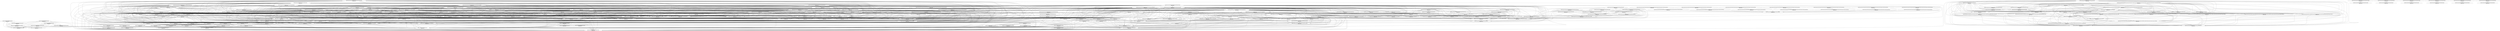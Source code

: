 digraph G {
  "org.apache.commons.math.stat.descriptive$SummaryStatistics#toString()" [label="org.apache.commons.math.stat.descriptive$SummaryStatistics#toString()\nP(Fail|Node)=0.00"];
  "org.apache.commons.math.stat.descriptive$SummaryStatistics#getStandardDeviation()" [label="org.apache.commons.math.stat.descriptive$SummaryStatistics#getStandardDeviation()\nP(Fail|Node)=0.00"];
  "org.apache.commons.math.stat.descriptive.rank$Max#getResult()" [label="org.apache.commons.math.stat.descriptive.rank$Max#getResult()\nP(Fail|Node)=0.00"];
  "org.apache.commons.math.stat.descriptive$SummaryStatistics#getGeometricMean()" [label="org.apache.commons.math.stat.descriptive$SummaryStatistics#getGeometricMean()\nP(Fail|Node)=0.00"];
  "org.apache.commons.math.stat.descriptive$SummaryStatistics#getVariance()" [label="org.apache.commons.math.stat.descriptive$SummaryStatistics#getVariance()\nP(Fail|Node)=0.00"];
  "org.apache.commons.math.stat.descriptive$SynchronizedSummaryStatistics#getMin()" [label="org.apache.commons.math.stat.descriptive$SynchronizedSummaryStatistics#getMin()\nP(Fail|Node)=0.00"];
  "org.apache.commons.math.stat.descriptive$SummaryStatistics#getSumOfLogs()" [label="org.apache.commons.math.stat.descriptive$SummaryStatistics#getSumOfLogs()\nP(Fail|Node)=0.00"];
  "org.apache.commons.math.stat.descriptive$SynchronizedSummaryStatistics#getGeometricMean()" [label="org.apache.commons.math.stat.descriptive$SynchronizedSummaryStatistics#getGeometricMean()\nP(Fail|Node)=0.00"];
  "org.apache.commons.math.stat.descriptive.summary$SumOfLogs#getResult()" [label="org.apache.commons.math.stat.descriptive.summary$SumOfLogs#getResult()\nP(Fail|Node)=0.00"];
  "org.apache.commons.math.util$FastMath#<clinit>()" [label="org.apache.commons.math.util$FastMath#<clinit>()\nP(Fail|Node)=0.00"];
  "org.apache.commons.math.stat.descriptive.rank$Max#getN()" [label="org.apache.commons.math.stat.descriptive.rank$Max#getN()\nP(Fail|Node)=0.00"];
  "org.apache.commons.math.stat.descriptive.rank$Min#getN()" [label="org.apache.commons.math.stat.descriptive.rank$Min#getN()\nP(Fail|Node)=0.00"];
  "org.apache.commons.math.stat.descriptive.rank$Min#getResult()" [label="org.apache.commons.math.stat.descriptive.rank$Min#getResult()\nP(Fail|Node)=0.00"];
  "org.apache.commons.math.stat.descriptive$SynchronizedSummaryStatistics#getVariance()" [label="org.apache.commons.math.stat.descriptive$SynchronizedSummaryStatistics#getVariance()\nP(Fail|Node)=0.00"];
  "org.apache.commons.math.stat.descriptive$SummaryStatistics#getMin()" [label="org.apache.commons.math.stat.descriptive$SummaryStatistics#getMin()\nP(Fail|Node)=0.00"];
  "org.apache.commons.math.stat.descriptive$SummaryStatistics#getSumsq()" [label="org.apache.commons.math.stat.descriptive$SummaryStatistics#getSumsq()\nP(Fail|Node)=0.00"];
  "org.apache.commons.math.stat.descriptive.moment$Variance#getN()" [label="org.apache.commons.math.stat.descriptive.moment$Variance#getN()\nP(Fail|Node)=0.00"];
  "org.apache.commons.math.stat.descriptive.summary$Sum#getN()" [label="org.apache.commons.math.stat.descriptive.summary$Sum#getN()\nP(Fail|Node)=0.00"];
  "org.apache.commons.math.stat.descriptive.summary$Sum#getResult()" [label="org.apache.commons.math.stat.descriptive.summary$Sum#getResult()\nP(Fail|Node)=0.00"];
  "org.apache.commons.math.stat.descriptive.moment$SecondMoment#getResult()" [label="org.apache.commons.math.stat.descriptive.moment$SecondMoment#getResult()\nP(Fail|Node)=0.00"];
  "org.apache.commons.math.stat.descriptive$SynchronizedSummaryStatistics#getMean()" [label="org.apache.commons.math.stat.descriptive$SynchronizedSummaryStatistics#getMean()\nP(Fail|Node)=0.00"];
  "org.apache.commons.math.util$FastMath#exp(double,double,double[])" [label="org.apache.commons.math.util$FastMath#exp(double,double,double[])\nP(Fail|Node)=0.00"];
  "org.apache.commons.math.stat.descriptive.moment$Mean#getN()" [label="org.apache.commons.math.stat.descriptive.moment$Mean#getN()\nP(Fail|Node)=0.00"];
  "org.apache.commons.math.stat.descriptive.summary$SumOfSquares#getN()" [label="org.apache.commons.math.stat.descriptive.summary$SumOfSquares#getN()\nP(Fail|Node)=0.00"];
  "org.apache.commons.math.stat.descriptive$SynchronizedSummaryStatistics#getN()" [label="org.apache.commons.math.stat.descriptive$SynchronizedSummaryStatistics#getN()\nP(Fail|Node)=0.00"];
  "org.apache.commons.math.util$FastMath#sqrt(double)" [label="org.apache.commons.math.util$FastMath#sqrt(double)\nP(Fail|Node)=0.00"];
  "org.apache.commons.math.stat.descriptive.summary$SumOfSquares#getResult()" [label="org.apache.commons.math.stat.descriptive.summary$SumOfSquares#getResult()\nP(Fail|Node)=0.00"];
  "org.apache.commons.math.util$FastMathLiteralArrays#loadExpFracA()" [label="org.apache.commons.math.util$FastMathLiteralArrays#loadExpFracA()\nP(Fail|Node)=0.00"];
  "org.apache.commons.math.stat.descriptive.moment$FirstMoment#getResult()" [label="org.apache.commons.math.stat.descriptive.moment$FirstMoment#getResult()\nP(Fail|Node)=0.00"];
  "org.apache.commons.math.stat.descriptive.moment$GeometricMean#getN()" [label="org.apache.commons.math.stat.descriptive.moment$GeometricMean#getN()\nP(Fail|Node)=0.00"];
  "org.apache.commons.math.util$FastMathLiteralArrays#loadExpFracB()" [label="org.apache.commons.math.util$FastMathLiteralArrays#loadExpFracB()\nP(Fail|Node)=0.00"];
  "org.apache.commons.math.util$FastMathLiteralArrays#loadExpIntA()" [label="org.apache.commons.math.util$FastMathLiteralArrays#loadExpIntA()\nP(Fail|Node)=0.00"];
  "org.apache.commons.math.util$FastMathLiteralArrays#<clinit>()" [label="org.apache.commons.math.util$FastMathLiteralArrays#<clinit>()\nP(Fail|Node)=0.00"];
  "org.apache.commons.math.stat.descriptive$SummaryStatistics#getMax()" [label="org.apache.commons.math.stat.descriptive$SummaryStatistics#getMax()\nP(Fail|Node)=0.00"];
  "org.apache.commons.math.util$FastMathLiteralArrays#loadExpIntB()" [label="org.apache.commons.math.util$FastMathLiteralArrays#loadExpIntB()\nP(Fail|Node)=0.00"];
  "org.apache.commons.math.stat.descriptive.moment$GeometricMean#getResult()" [label="org.apache.commons.math.stat.descriptive.moment$GeometricMean#getResult()\nP(Fail|Node)=0.00"];
  "org.apache.commons.math.stat.descriptive$SynchronizedSummaryStatistics#getMax()" [label="org.apache.commons.math.stat.descriptive$SynchronizedSummaryStatistics#getMax()\nP(Fail|Node)=0.00"];
  "org.apache.commons.math.util$FastMath#exp(double)" [label="org.apache.commons.math.util$FastMath#exp(double)\nP(Fail|Node)=0.00"];
  "org.apache.commons.math.util$FastMath$ExpFracTable#<clinit>()" [label="org.apache.commons.math.util$FastMath$ExpFracTable#<clinit>()\nP(Fail|Node)=0.00"];
  "org.apache.commons.math.stat.descriptive$SummaryStatistics#getN()" [label="org.apache.commons.math.stat.descriptive$SummaryStatistics#getN()\nP(Fail|Node)=0.00"];
  "org.apache.commons.math.stat.descriptive.moment$Variance#getResult()" [label="org.apache.commons.math.stat.descriptive.moment$Variance#getResult()\nP(Fail|Node)=0.00"];
  "org.apache.commons.math.stat.descriptive$SynchronizedSummaryStatistics#getStandardDeviation()" [label="org.apache.commons.math.stat.descriptive$SynchronizedSummaryStatistics#getStandardDeviation()\nP(Fail|Node)=0.00"];
  "org.apache.commons.math.util$FastMath$ExpIntTable#<clinit>()" [label="org.apache.commons.math.util$FastMath$ExpIntTable#<clinit>()\nP(Fail|Node)=0.00"];
  "org.apache.commons.math.stat.descriptive$SummaryStatistics#getMean()" [label="org.apache.commons.math.stat.descriptive$SummaryStatistics#getMean()\nP(Fail|Node)=0.00"];
  "org.apache.commons.math.stat.descriptive.moment$Mean#getResult()" [label="org.apache.commons.math.stat.descriptive.moment$Mean#getResult()\nP(Fail|Node)=0.00"];
  "org.apache.commons.math.stat.descriptive.summary$SumOfLogs#getN()" [label="org.apache.commons.math.stat.descriptive.summary$SumOfLogs#getN()\nP(Fail|Node)=0.00"];
  "org.apache.commons.math.stat.descriptive$SynchronizedSummaryStatistics#getSumsq()" [label="org.apache.commons.math.stat.descriptive$SynchronizedSummaryStatistics#getSumsq()\nP(Fail|Node)=0.00"];
  "org.apache.commons.math.stat.descriptive.moment$FirstMoment#getN()" [label="org.apache.commons.math.stat.descriptive.moment$FirstMoment#getN()\nP(Fail|Node)=0.00"];
  "org.apache.commons.math.stat.descriptive$SynchronizedSummaryStatistics#getGeoMeanImpl()" [label="org.apache.commons.math.stat.descriptive$SynchronizedSummaryStatistics#getGeoMeanImpl()\nP(Fail|Node)=0.00"];
  "org.apache.commons.math.stat.descriptive$SummaryStatistics#getGeoMeanImpl()" [label="org.apache.commons.math.stat.descriptive$SummaryStatistics#getGeoMeanImpl()\nP(Fail|Node)=0.00"];
  "org.apache.commons.math.stat.descriptive.moment$GeometricMean#evaluate(double[],int,int)" [label="org.apache.commons.math.stat.descriptive.moment$GeometricMean#evaluate(double[],int,int)\nP(Fail|Node)=0.00"];
  "org.apache.commons.math.stat.descriptive.moment$GeometricMean#clear()" [label="org.apache.commons.math.stat.descriptive.moment$GeometricMean#clear()\nP(Fail|Node)=0.00"];
  "org.apache.commons.math.util$FastMathLiteralArrays#loadLnMant()" [label="org.apache.commons.math.util$FastMathLiteralArrays#loadLnMant()\nP(Fail|Node)=0.00"];
  "org.apache.commons.math.stat.descriptive.summary$SumOfSquares#increment(double)" [label="org.apache.commons.math.stat.descriptive.summary$SumOfSquares#increment(double)\nP(Fail|Node)=0.00"];
  "org.apache.commons.math.stat.descriptive.moment$FirstMoment#increment(double)" [label="org.apache.commons.math.stat.descriptive.moment$FirstMoment#increment(double)\nP(Fail|Node)=0.00"];
  "org.apache.commons.math.stat.descriptive$AbstractUnivariateStatistic#test(double[],int,int,boolean)" [label="org.apache.commons.math.stat.descriptive$AbstractUnivariateStatistic#test(double[],int,int,boolean)\nP(Fail|Node)=0.00"];
  "org.apache.commons.math.stat.descriptive.summary$SumOfLogs#increment(double)" [label="org.apache.commons.math.stat.descriptive.summary$SumOfLogs#increment(double)\nP(Fail|Node)=0.00"];
  "org.apache.commons.math.stat.descriptive.summary$SumOfLogs#clear()" [label="org.apache.commons.math.stat.descriptive.summary$SumOfLogs#clear()\nP(Fail|Node)=0.00"];
  "org.apache.commons.math.stat.descriptive.moment$Variance#evaluate(double[],int,int)" [label="org.apache.commons.math.stat.descriptive.moment$Variance#evaluate(double[],int,int)\nP(Fail|Node)=0.00"];
  "org.apache.commons.math.stat.descriptive.rank$Min#evaluate(double[],int,int)" [label="org.apache.commons.math.stat.descriptive.rank$Min#evaluate(double[],int,int)\nP(Fail|Node)=0.00"];
  "org.apache.commons.math.stat.descriptive.moment$GeometricMean#increment(double)" [label="org.apache.commons.math.stat.descriptive.moment$GeometricMean#increment(double)\nP(Fail|Node)=0.00"];
  "org.apache.commons.math.stat.descriptive.summary$Sum#evaluate(double[],int,int)" [label="org.apache.commons.math.stat.descriptive.summary$Sum#evaluate(double[],int,int)\nP(Fail|Node)=0.00"];
  "org.apache.commons.math.stat.descriptive.summary$Sum#increment(double)" [label="org.apache.commons.math.stat.descriptive.summary$Sum#increment(double)\nP(Fail|Node)=0.00"];
  "org.apache.commons.math.stat.descriptive.moment$Variance#clear()" [label="org.apache.commons.math.stat.descriptive.moment$Variance#clear()\nP(Fail|Node)=0.00"];
  "org.apache.commons.math.stat.descriptive.summary$SumOfSquares#clear()" [label="org.apache.commons.math.stat.descriptive.summary$SumOfSquares#clear()\nP(Fail|Node)=0.00"];
  "org.apache.commons.math.util$FastMath$lnMant#<clinit>()" [label="org.apache.commons.math.util$FastMath$lnMant#<clinit>()\nP(Fail|Node)=0.00"];
  "org.apache.commons.math.stat.descriptive.moment$Variance#increment(double)" [label="org.apache.commons.math.stat.descriptive.moment$Variance#increment(double)\nP(Fail|Node)=0.00"];
  "org.apache.commons.math.stat.descriptive.moment$Mean#evaluate(double[],int,int)" [label="org.apache.commons.math.stat.descriptive.moment$Mean#evaluate(double[],int,int)\nP(Fail|Node)=0.00"];
  "org.apache.commons.math.stat.descriptive.moment$Mean#clear()" [label="org.apache.commons.math.stat.descriptive.moment$Mean#clear()\nP(Fail|Node)=0.00"];
  "org.apache.commons.math.stat.descriptive.moment$FirstMoment#clear()" [label="org.apache.commons.math.stat.descriptive.moment$FirstMoment#clear()\nP(Fail|Node)=0.00"];
  "org.apache.commons.math.util$FastMath#log(double,double[])" [label="org.apache.commons.math.util$FastMath#log(double,double[])\nP(Fail|Node)=0.00"];
  "org.apache.commons.math.stat.descriptive.rank$Max#clear()" [label="org.apache.commons.math.stat.descriptive.rank$Max#clear()\nP(Fail|Node)=0.00"];
  "org.apache.commons.math.stat.descriptive.rank$Max#increment(double)" [label="org.apache.commons.math.stat.descriptive.rank$Max#increment(double)\nP(Fail|Node)=0.00"];
  "org.apache.commons.math.stat.descriptive$AbstractStorelessUnivariateStatistic#incrementAll(double[],int,int)" [label="org.apache.commons.math.stat.descriptive$AbstractStorelessUnivariateStatistic#incrementAll(double[],int,int)\nP(Fail|Node)=0.00"];
  "org.apache.commons.math.stat.descriptive.moment$SecondMoment#increment(double)" [label="org.apache.commons.math.stat.descriptive.moment$SecondMoment#increment(double)\nP(Fail|Node)=0.00"];
  "org.apache.commons.math.stat.descriptive.rank$Min#increment(double)" [label="org.apache.commons.math.stat.descriptive.rank$Min#increment(double)\nP(Fail|Node)=0.00"];
  "org.apache.commons.math.stat.descriptive.summary$SumOfSquares#evaluate(double[],int,int)" [label="org.apache.commons.math.stat.descriptive.summary$SumOfSquares#evaluate(double[],int,int)\nP(Fail|Node)=0.00"];
  "org.apache.commons.math.stat.descriptive.rank$Max#evaluate(double[],int,int)" [label="org.apache.commons.math.stat.descriptive.rank$Max#evaluate(double[],int,int)\nP(Fail|Node)=0.00"];
  "org.apache.commons.math.stat.descriptive.moment$SecondMoment#clear()" [label="org.apache.commons.math.stat.descriptive.moment$SecondMoment#clear()\nP(Fail|Node)=0.00"];
  "org.apache.commons.math.stat.descriptive.summary$SumOfLogs#evaluate(double[],int,int)" [label="org.apache.commons.math.stat.descriptive.summary$SumOfLogs#evaluate(double[],int,int)\nP(Fail|Node)=0.00"];
  "org.apache.commons.math.stat.descriptive$AbstractStorelessUnivariateStatistic#evaluate(double[],int,int)" [label="org.apache.commons.math.stat.descriptive$AbstractStorelessUnivariateStatistic#evaluate(double[],int,int)\nP(Fail|Node)=0.00"];
  "org.apache.commons.math.stat.descriptive$AbstractUnivariateStatistic#test(double[],int,int)" [label="org.apache.commons.math.stat.descriptive$AbstractUnivariateStatistic#test(double[],int,int)\nP(Fail|Node)=0.00"];
  "org.apache.commons.math.stat.descriptive.moment$Mean#increment(double)" [label="org.apache.commons.math.stat.descriptive.moment$Mean#increment(double)\nP(Fail|Node)=0.00"];
  "org.apache.commons.math.stat.descriptive.summary$Sum#clear()" [label="org.apache.commons.math.stat.descriptive.summary$Sum#clear()\nP(Fail|Node)=0.00"];
  "org.apache.commons.math.util$FastMath#log(double)" [label="org.apache.commons.math.util$FastMath#log(double)\nP(Fail|Node)=0.00"];
  "org.apache.commons.math.stat.descriptive.moment$Variance#evaluate(double[],double,int,int)" [label="org.apache.commons.math.stat.descriptive.moment$Variance#evaluate(double[],double,int,int)\nP(Fail|Node)=0.00"];
  "org.apache.commons.math.stat.descriptive.rank$Min#clear()" [label="org.apache.commons.math.stat.descriptive.rank$Min#clear()\nP(Fail|Node)=0.00"];
  "org.apache.commons.math.stat.descriptive$SummaryStatistics#getSecondMoment()" [label="org.apache.commons.math.stat.descriptive$SummaryStatistics#getSecondMoment()\nP(Fail|Node)=0.00"];
  "org.apache.commons.math.util$FastMath#toRadians(double)" [label="org.apache.commons.math.util$FastMath#toRadians(double)\nP(Fail|Node)=0.00"];
  "org.apache.commons.math.util$FastMath#doubleHighPart(double)" [label="org.apache.commons.math.util$FastMath#doubleHighPart(double)\nP(Fail|Node)=0.00"];
  "org.apache.commons.math.util$FastMath#atan(double,double,boolean)" [label="org.apache.commons.math.util$FastMath#atan(double,double,boolean)\nP(Fail|Node)=0.00"];
  "org.apache.commons.math.util$FastMath#copySign(double,double)" [label="org.apache.commons.math.util$FastMath#copySign(double,double)\nP(Fail|Node)=0.00"];
  "org.apache.commons.math.util$FastMath#atan2(double,double)" [label="org.apache.commons.math.util$FastMath#atan2(double,double)\nP(Fail|Node)=0.00"];
  "org.apache.commons.math.stat.descriptive$SummaryStatistics#setVarianceImpl(org.apache.commons.math.stat.descriptive.StorelessUnivariateStatistic)" [label="org.apache.commons.math.stat.descriptive$SummaryStatistics#setVarianceImpl(org.apache.commons.math.stat.descriptive.StorelessUnivariateStatistic)\nP(Fail|Node)=0.00"];
  "org.apache.commons.math.stat.descriptive$SummaryStatistics#checkEmpty()" [label="org.apache.commons.math.stat.descriptive$SummaryStatistics#checkEmpty()\nP(Fail|Node)=0.00"];
  "org.apache.commons.math.stat.descriptive$SummaryStatistics#setGeoMeanImpl(org.apache.commons.math.stat.descriptive.StorelessUnivariateStatistic)" [label="org.apache.commons.math.stat.descriptive$SummaryStatistics#setGeoMeanImpl(org.apache.commons.math.stat.descriptive.StorelessUnivariateStatistic)\nP(Fail|Node)=0.00"];
  "org.apache.commons.math.stat.descriptive$SummaryStatistics#copy()" [label="org.apache.commons.math.stat.descriptive$SummaryStatistics#copy()\nP(Fail|Node)=0.00"];
  "org.apache.commons.math.stat.descriptive$SynchronizedSummaryStatistics#getVarianceImpl()" [label="org.apache.commons.math.stat.descriptive$SynchronizedSummaryStatistics#getVarianceImpl()\nP(Fail|Node)=0.00"];
  "org.apache.commons.math.stat.descriptive.moment$Variance#copy()" [label="org.apache.commons.math.stat.descriptive.moment$Variance#copy()\nP(Fail|Node)=0.00"];
  "org.apache.commons.math.stat.descriptive.summary$Sum#copy(org.apache.commons.math.stat.descriptive.summary.Sum,org.apache.commons.math.stat.descriptive.summary.Sum)" [label="org.apache.commons.math.stat.descriptive.summary$Sum#copy(org.apache.commons.math.stat.descriptive.summary.Sum,org.apache.commons.math.stat.descriptive.summary.Sum)\nP(Fail|Node)=0.00"];
  "org.apache.commons.math.stat.descriptive.moment$Mean#copy(org.apache.commons.math.stat.descriptive.moment.Mean,org.apache.commons.math.stat.descriptive.moment.Mean)" [label="org.apache.commons.math.stat.descriptive.moment$Mean#copy(org.apache.commons.math.stat.descriptive.moment.Mean,org.apache.commons.math.stat.descriptive.moment.Mean)\nP(Fail|Node)=0.00"];
  "org.apache.commons.math.stat.descriptive.moment$SecondMoment#copy()" [label="org.apache.commons.math.stat.descriptive.moment$SecondMoment#copy()\nP(Fail|Node)=0.00"];
  "org.apache.commons.math.stat.descriptive.summary$SumOfSquares#copy()" [label="org.apache.commons.math.stat.descriptive.summary$SumOfSquares#copy()\nP(Fail|Node)=0.00"];
  "org.apache.commons.math.stat.descriptive.rank$Min#copy()" [label="org.apache.commons.math.stat.descriptive.rank$Min#copy()\nP(Fail|Node)=0.00"];
  "org.apache.commons.math.stat.descriptive$SummaryStatistics#copy(org.apache.commons.math.stat.descriptive.SummaryStatistics,org.apache.commons.math.stat.descriptive.SummaryStatistics)" [label="org.apache.commons.math.stat.descriptive$SummaryStatistics#copy(org.apache.commons.math.stat.descriptive.SummaryStatistics,org.apache.commons.math.stat.descriptive.SummaryStatistics)\nP(Fail|Node)=0.00"];
  "org.apache.commons.math.stat.descriptive.moment$FirstMoment#copy()" [label="org.apache.commons.math.stat.descriptive.moment$FirstMoment#copy()\nP(Fail|Node)=0.00"];
  "org.apache.commons.math.stat.descriptive.summary$SumOfSquares#copy(org.apache.commons.math.stat.descriptive.summary.SumOfSquares,org.apache.commons.math.stat.descriptive.summary.SumOfSquares)" [label="org.apache.commons.math.stat.descriptive.summary$SumOfSquares#copy(org.apache.commons.math.stat.descriptive.summary.SumOfSquares,org.apache.commons.math.stat.descriptive.summary.SumOfSquares)\nP(Fail|Node)=0.00"];
  "org.apache.commons.math.stat.descriptive.summary$SumOfLogs#copy(org.apache.commons.math.stat.descriptive.summary.SumOfLogs,org.apache.commons.math.stat.descriptive.summary.SumOfLogs)" [label="org.apache.commons.math.stat.descriptive.summary$SumOfLogs#copy(org.apache.commons.math.stat.descriptive.summary.SumOfLogs,org.apache.commons.math.stat.descriptive.summary.SumOfLogs)\nP(Fail|Node)=0.00"];
  "org.apache.commons.math.stat.descriptive.moment$FirstMoment#copy(org.apache.commons.math.stat.descriptive.moment.FirstMoment,org.apache.commons.math.stat.descriptive.moment.FirstMoment)" [label="org.apache.commons.math.stat.descriptive.moment$FirstMoment#copy(org.apache.commons.math.stat.descriptive.moment.FirstMoment,org.apache.commons.math.stat.descriptive.moment.FirstMoment)\nP(Fail|Node)=0.00"];
  "org.apache.commons.math.stat.descriptive.moment$SecondMoment#copy(org.apache.commons.math.stat.descriptive.moment.SecondMoment,org.apache.commons.math.stat.descriptive.moment.SecondMoment)" [label="org.apache.commons.math.stat.descriptive.moment$SecondMoment#copy(org.apache.commons.math.stat.descriptive.moment.SecondMoment,org.apache.commons.math.stat.descriptive.moment.SecondMoment)\nP(Fail|Node)=0.00"];
  "org.apache.commons.math.stat.descriptive.moment$Mean#copy()" [label="org.apache.commons.math.stat.descriptive.moment$Mean#copy()\nP(Fail|Node)=0.00"];
  "org.apache.commons.math.stat.descriptive.summary$Sum#copy()" [label="org.apache.commons.math.stat.descriptive.summary$Sum#copy()\nP(Fail|Node)=0.00"];
  "org.apache.commons.math.stat.descriptive$SummaryStatistics#getVarianceImpl()" [label="org.apache.commons.math.stat.descriptive$SummaryStatistics#getVarianceImpl()\nP(Fail|Node)=0.00"];
  "org.apache.commons.math.stat.descriptive.rank$Min#copy(org.apache.commons.math.stat.descriptive.rank.Min,org.apache.commons.math.stat.descriptive.rank.Min)" [label="org.apache.commons.math.stat.descriptive.rank$Min#copy(org.apache.commons.math.stat.descriptive.rank.Min,org.apache.commons.math.stat.descriptive.rank.Min)\nP(Fail|Node)=0.00"];
  "org.apache.commons.math.stat.descriptive.moment$GeometricMean#copy(org.apache.commons.math.stat.descriptive.moment.GeometricMean,org.apache.commons.math.stat.descriptive.moment.GeometricMean)" [label="org.apache.commons.math.stat.descriptive.moment$GeometricMean#copy(org.apache.commons.math.stat.descriptive.moment.GeometricMean,org.apache.commons.math.stat.descriptive.moment.GeometricMean)\nP(Fail|Node)=0.00"];
  "org.apache.commons.math.stat.descriptive.moment$GeometricMean#copy()" [label="org.apache.commons.math.stat.descriptive.moment$GeometricMean#copy()\nP(Fail|Node)=0.00"];
  "org.apache.commons.math.stat.descriptive$AbstractUnivariateStatistic#setData(double[])" [label="org.apache.commons.math.stat.descriptive$AbstractUnivariateStatistic#setData(double[])\nP(Fail|Node)=0.00"];
  "org.apache.commons.math.stat.descriptive.rank$Max#copy(org.apache.commons.math.stat.descriptive.rank.Max,org.apache.commons.math.stat.descriptive.rank.Max)" [label="org.apache.commons.math.stat.descriptive.rank$Max#copy(org.apache.commons.math.stat.descriptive.rank.Max,org.apache.commons.math.stat.descriptive.rank.Max)\nP(Fail|Node)=0.00"];
  "org.apache.commons.math.stat.descriptive.summary$SumOfLogs#copy()" [label="org.apache.commons.math.stat.descriptive.summary$SumOfLogs#copy()\nP(Fail|Node)=0.00"];
  "org.apache.commons.math.stat.descriptive$AbstractUnivariateStatistic#getDataRef()" [label="org.apache.commons.math.stat.descriptive$AbstractUnivariateStatistic#getDataRef()\nP(Fail|Node)=0.00"];
  "org.apache.commons.math.stat.descriptive.moment$Variance#copy(org.apache.commons.math.stat.descriptive.moment.Variance,org.apache.commons.math.stat.descriptive.moment.Variance)" [label="org.apache.commons.math.stat.descriptive.moment$Variance#copy(org.apache.commons.math.stat.descriptive.moment.Variance,org.apache.commons.math.stat.descriptive.moment.Variance)\nP(Fail|Node)=0.00"];
  "org.apache.commons.math.stat.descriptive.rank$Max#copy()" [label="org.apache.commons.math.stat.descriptive.rank$Max#copy()\nP(Fail|Node)=0.00"];
  "org.apache.commons.math.stat.descriptive$AbstractStorelessUnivariateStatistic#hashCode()" [label="org.apache.commons.math.stat.descriptive$AbstractStorelessUnivariateStatistic#hashCode()\nP(Fail|Node)=0.00"];
  "org.apache.commons.math.util$FastMath#sinh(double)" [label="org.apache.commons.math.util$FastMath#sinh(double)\nP(Fail|Node)=0.00"];
  "org.apache.commons.math.util$FastMath#expm1(double,double[])" [label="org.apache.commons.math.util$FastMath#expm1(double,double[])\nP(Fail|Node)=0.00"];
  "org.apache.commons.math.util$FastMath#asinh(double)" [label="org.apache.commons.math.util$FastMath#asinh(double)\nP(Fail|Node)=0.00"];
  "org.apache.commons.math.stat.descriptive$SummaryStatistics#setMaxImpl(org.apache.commons.math.stat.descriptive.StorelessUnivariateStatistic)" [label="org.apache.commons.math.stat.descriptive$SummaryStatistics#setMaxImpl(org.apache.commons.math.stat.descriptive.StorelessUnivariateStatistic)\nP(Fail|Node)=0.00"];
  "org.apache.commons.math.stat.descriptive.moment$Mean#evaluate(double[],double[])" [label="org.apache.commons.math.stat.descriptive.moment$Mean#evaluate(double[],double[])\nP(Fail|Node)=0.00"];
  "org.apache.commons.math.stat.descriptive$AbstractUnivariateStatistic#test(double[],double[],int,int)" [label="org.apache.commons.math.stat.descriptive$AbstractUnivariateStatistic#test(double[],double[],int,int)\nP(Fail|Node)=0.00"];
  "org.apache.commons.math.stat.descriptive.summary$Sum#evaluate(double[],double[],int,int)" [label="org.apache.commons.math.stat.descriptive.summary$Sum#evaluate(double[],double[],int,int)\nP(Fail|Node)=0.00"];
  "org.apache.commons.math.stat.descriptive$AbstractUnivariateStatistic#test(double[],double[],int,int,boolean)" [label="org.apache.commons.math.stat.descriptive$AbstractUnivariateStatistic#test(double[],double[],int,int,boolean)\nP(Fail|Node)=0.00"];
  "org.apache.commons.math.stat.descriptive.moment$Mean#evaluate(double[],double[],int,int)" [label="org.apache.commons.math.stat.descriptive.moment$Mean#evaluate(double[],double[],int,int)\nP(Fail|Node)=0.00"];
  "org.apache.commons.math.stat.descriptive$SummaryStatistics#equals(java.lang.Object)" [label="org.apache.commons.math.stat.descriptive$SummaryStatistics#equals(java.lang.Object)\nP(Fail|Node)=0.00"];
  "org.apache.commons.math.stat.descriptive$SummaryStatistics#getSum()" [label="org.apache.commons.math.stat.descriptive$SummaryStatistics#getSum()\nP(Fail|Node)=0.00"];
  "org.apache.commons.math.stat.descriptive$SynchronizedSummaryStatistics#getSum()" [label="org.apache.commons.math.stat.descriptive$SynchronizedSummaryStatistics#getSum()\nP(Fail|Node)=0.00"];
  "org.apache.commons.math.util$FastMath#main(java.lang.String[])" [label="org.apache.commons.math.util$FastMath#main(java.lang.String[])\nP(Fail|Node)=0.00"];
  "org.apache.commons.math.util$FastMath#sinQ(double,double)" [label="org.apache.commons.math.util$FastMath#sinQ(double,double)\nP(Fail|Node)=0.00"];
  "org.apache.commons.math.util$FastMath#polySine(double)" [label="org.apache.commons.math.util$FastMath#polySine(double)\nP(Fail|Node)=0.00"];
  "org.apache.commons.math.util$FastMath#polyCosine(double)" [label="org.apache.commons.math.util$FastMath#polyCosine(double)\nP(Fail|Node)=0.00"];
  "org.apache.commons.math.stat.descriptive$SummaryStatistics#setMeanImpl(org.apache.commons.math.stat.descriptive.StorelessUnivariateStatistic)" [label="org.apache.commons.math.stat.descriptive$SummaryStatistics#setMeanImpl(org.apache.commons.math.stat.descriptive.StorelessUnivariateStatistic)\nP(Fail|Node)=0.00"];
  "org.apache.commons.math.stat.descriptive$SynchronizedSummaryStatistics#clear()" [label="org.apache.commons.math.stat.descriptive$SynchronizedSummaryStatistics#clear()\nP(Fail|Node)=0.00"];
  "org.apache.commons.math.stat.descriptive$SummaryStatistics#clear()" [label="org.apache.commons.math.stat.descriptive$SummaryStatistics#clear()\nP(Fail|Node)=0.00"];
  "org.apache.commons.math.stat.descriptive.moment$Variance#evaluate(double[],double[],int,int)" [label="org.apache.commons.math.stat.descriptive.moment$Variance#evaluate(double[],double[],int,int)\nP(Fail|Node)=0.00"];
  "org.apache.commons.math.stat.descriptive.moment$Variance#evaluate(double[],double[],double,int,int)" [label="org.apache.commons.math.stat.descriptive.moment$Variance#evaluate(double[],double[],double,int,int)\nP(Fail|Node)=0.00"];
  "org.apache.commons.math.stat.descriptive$SynchronizedSummaryStatistics#hashCode()" [label="org.apache.commons.math.stat.descriptive$SynchronizedSummaryStatistics#hashCode()\nP(Fail|Node)=0.00"];
  "org.apache.commons.math.stat.descriptive$SummaryStatistics#hashCode()" [label="org.apache.commons.math.stat.descriptive$SummaryStatistics#hashCode()\nP(Fail|Node)=0.00"];
  "org.apache.commons.math.stat.descriptive$SynchronizedSummaryStatistics#addValue(double)" [label="org.apache.commons.math.stat.descriptive$SynchronizedSummaryStatistics#addValue(double)\nP(Fail|Node)=0.00"];
  "org.apache.commons.math.stat.descriptive$SummaryStatistics#addValue(double)" [label="org.apache.commons.math.stat.descriptive$SummaryStatistics#addValue(double)\nP(Fail|Node)=0.00"];
  "org.apache.commons.math.stat.descriptive$SynchronizedSummaryStatistics#getSumLogImpl()" [label="org.apache.commons.math.stat.descriptive$SynchronizedSummaryStatistics#getSumLogImpl()\nP(Fail|Node)=0.00"];
  "org.apache.commons.math.stat.descriptive$SummaryStatistics#getSumLogImpl()" [label="org.apache.commons.math.stat.descriptive$SummaryStatistics#getSumLogImpl()\nP(Fail|Node)=0.00"];
  "org.apache.commons.math.stat.descriptive$SynchronizedSummaryStatistics#setSumImpl(org.apache.commons.math.stat.descriptive.StorelessUnivariateStatistic)" [label="org.apache.commons.math.stat.descriptive$SynchronizedSummaryStatistics#setSumImpl(org.apache.commons.math.stat.descriptive.StorelessUnivariateStatistic)\nP(Fail|Node)=0.00"];
  "org.apache.commons.math.stat.descriptive$SummaryStatistics#setSumImpl(org.apache.commons.math.stat.descriptive.StorelessUnivariateStatistic)" [label="org.apache.commons.math.stat.descriptive$SummaryStatistics#setSumImpl(org.apache.commons.math.stat.descriptive.StorelessUnivariateStatistic)\nP(Fail|Node)=0.00"];
  "org.apache.commons.math.stat.descriptive$SynchronizedSummaryStatistics#getMinImpl()" [label="org.apache.commons.math.stat.descriptive$SynchronizedSummaryStatistics#getMinImpl()\nP(Fail|Node)=0.00"];
  "org.apache.commons.math.stat.descriptive$SummaryStatistics#getMinImpl()" [label="org.apache.commons.math.stat.descriptive$SummaryStatistics#getMinImpl()\nP(Fail|Node)=0.00"];
  "org.apache.commons.math.stat.descriptive$SummaryStatistics#getPopulationVariance()" [label="org.apache.commons.math.stat.descriptive$SummaryStatistics#getPopulationVariance()\nP(Fail|Node)=0.00"];
  "org.apache.commons.math.stat.descriptive.moment$Variance#setBiasCorrected(boolean)" [label="org.apache.commons.math.stat.descriptive.moment$Variance#setBiasCorrected(boolean)\nP(Fail|Node)=0.00"];
  "org.apache.commons.math.util$FastMath#acos(double)" [label="org.apache.commons.math.util$FastMath#acos(double)\nP(Fail|Node)=0.00"];
  "org.apache.commons.math.stat.descriptive$SummaryStatistics#setSumLogImpl(org.apache.commons.math.stat.descriptive.StorelessUnivariateStatistic)" [label="org.apache.commons.math.stat.descriptive$SummaryStatistics#setSumLogImpl(org.apache.commons.math.stat.descriptive.StorelessUnivariateStatistic)\nP(Fail|Node)=0.00"];
  "org.apache.commons.math.stat.descriptive.moment$GeometricMean#checkEmpty()" [label="org.apache.commons.math.stat.descriptive.moment$GeometricMean#checkEmpty()\nP(Fail|Node)=0.00"];
  "org.apache.commons.math.stat.descriptive.moment$GeometricMean#setSumLogImpl(org.apache.commons.math.stat.descriptive.StorelessUnivariateStatistic)" [label="org.apache.commons.math.stat.descriptive.moment$GeometricMean#setSumLogImpl(org.apache.commons.math.stat.descriptive.StorelessUnivariateStatistic)\nP(Fail|Node)=0.00"];
  "org.apache.commons.math.util$FastMath#cbrt(double)" [label="org.apache.commons.math.util$FastMath#cbrt(double)\nP(Fail|Node)=0.00"];
  "org.apache.commons.math.stat.descriptive$SynchronizedSummaryStatistics#copy(org.apache.commons.math.stat.descriptive.SynchronizedSummaryStatistics,org.apache.commons.math.stat.descriptive.SynchronizedSummaryStatistics)" [label="org.apache.commons.math.stat.descriptive$SynchronizedSummaryStatistics#copy(org.apache.commons.math.stat.descriptive.SynchronizedSummaryStatistics,org.apache.commons.math.stat.descriptive.SynchronizedSummaryStatistics)\nP(Fail|Node)=0.00"];
  "org.apache.commons.math.stat.descriptive$SynchronizedSummaryStatistics#getSumsqImpl()" [label="org.apache.commons.math.stat.descriptive$SynchronizedSummaryStatistics#getSumsqImpl()\nP(Fail|Node)=0.00"];
  "org.apache.commons.math.stat.descriptive$SummaryStatistics#getSumsqImpl()" [label="org.apache.commons.math.stat.descriptive$SummaryStatistics#getSumsqImpl()\nP(Fail|Node)=0.00"];
  "org.apache.commons.math.stat.descriptive$AbstractStorelessUnivariateStatistic#evaluate(double[])" [label="org.apache.commons.math.stat.descriptive$AbstractStorelessUnivariateStatistic#evaluate(double[])\nP(Fail|Node)=0.00"];
  "org.apache.commons.math.stat.descriptive.moment$Variance#evaluate(double[],double)" [label="org.apache.commons.math.stat.descriptive.moment$Variance#evaluate(double[],double)\nP(Fail|Node)=0.00"];
  "org.apache.commons.math.util$FastMath#expm1(double)" [label="org.apache.commons.math.util$FastMath#expm1(double)\nP(Fail|Node)=0.00"];
  "org.apache.commons.math.stat.descriptive$SynchronizedSummaryStatistics#setMaxImpl(org.apache.commons.math.stat.descriptive.StorelessUnivariateStatistic)" [label="org.apache.commons.math.stat.descriptive$SynchronizedSummaryStatistics#setMaxImpl(org.apache.commons.math.stat.descriptive.StorelessUnivariateStatistic)\nP(Fail|Node)=0.00"];
  "org.apache.commons.math.util$FastMath#nextUp(double)" [label="org.apache.commons.math.util$FastMath#nextUp(double)\nP(Fail|Node)=0.00"];
  "org.apache.commons.math.util$FastMath#nextAfter(double,double)" [label="org.apache.commons.math.util$FastMath#nextAfter(double,double)\nP(Fail|Node)=0.00"];
  "org.apache.commons.math.stat.descriptive$AbstractStorelessUnivariateStatistic#incrementAll(double[])" [label="org.apache.commons.math.stat.descriptive$AbstractStorelessUnivariateStatistic#incrementAll(double[])\nP(Fail|Node)=0.00"];
  "org.apache.commons.math.util$FastMath#atan(double)" [label="org.apache.commons.math.util$FastMath#atan(double)\nP(Fail|Node)=0.00"];
  "org.apache.commons.math.stat.descriptive$SynchronizedSummaryStatistics#setGeoMeanImpl(org.apache.commons.math.stat.descriptive.StorelessUnivariateStatistic)" [label="org.apache.commons.math.stat.descriptive$SynchronizedSummaryStatistics#setGeoMeanImpl(org.apache.commons.math.stat.descriptive.StorelessUnivariateStatistic)\nP(Fail|Node)=0.00"];
  "org.apache.commons.math.stat.descriptive$AbstractStorelessUnivariateStatistic#equals(java.lang.Object)" [label="org.apache.commons.math.stat.descriptive$AbstractStorelessUnivariateStatistic#equals(java.lang.Object)\nP(Fail|Node)=0.00"];
  "org.apache.commons.math.stat.descriptive$SynchronizedSummaryStatistics#getSumImpl()" [label="org.apache.commons.math.stat.descriptive$SynchronizedSummaryStatistics#getSumImpl()\nP(Fail|Node)=0.00"];
  "org.apache.commons.math.stat.descriptive$SummaryStatistics#getSumImpl()" [label="org.apache.commons.math.stat.descriptive$SummaryStatistics#getSumImpl()\nP(Fail|Node)=0.00"];
  "org.apache.commons.math.util$FastMath#acosh(double)" [label="org.apache.commons.math.util$FastMath#acosh(double)\nP(Fail|Node)=0.00"];
  "org.apache.commons.math.stat.descriptive$SummaryStatistics#setSumsqImpl(org.apache.commons.math.stat.descriptive.StorelessUnivariateStatistic)" [label="org.apache.commons.math.stat.descriptive$SummaryStatistics#setSumsqImpl(org.apache.commons.math.stat.descriptive.StorelessUnivariateStatistic)\nP(Fail|Node)=0.00"];
  "org.apache.commons.math.util$FastMath#log(double,double)" [label="org.apache.commons.math.util$FastMath#log(double,double)\nP(Fail|Node)=0.00"];
  "org.apache.commons.math.stat.descriptive$SynchronizedSummaryStatistics#getSummary()" [label="org.apache.commons.math.stat.descriptive$SynchronizedSummaryStatistics#getSummary()\nP(Fail|Node)=0.00"];
  "org.apache.commons.math.stat.descriptive$SummaryStatistics#getSummary()" [label="org.apache.commons.math.stat.descriptive$SummaryStatistics#getSummary()\nP(Fail|Node)=0.00"];
  "org.apache.commons.math.util$FastMath#tanQ(double,double,boolean)" [label="org.apache.commons.math.util$FastMath#tanQ(double,double,boolean)\nP(Fail|Node)=0.00"];
  "org.apache.commons.math.util$FastMath#nextUp(float)" [label="org.apache.commons.math.util$FastMath#nextUp(float)\nP(Fail|Node)=0.00"];
  "org.apache.commons.math.util$FastMath#nextAfter(float,double)" [label="org.apache.commons.math.util$FastMath#nextAfter(float,double)\nP(Fail|Node)=0.00"];
  "org.apache.commons.math.util$FastMath#asin(double)" [label="org.apache.commons.math.util$FastMath#asin(double)\nP(Fail|Node)=0.00"];
  "org.apache.commons.math.stat.descriptive$AbstractUnivariateStatistic#evaluate()" [label="org.apache.commons.math.stat.descriptive$AbstractUnivariateStatistic#evaluate()\nP(Fail|Node)=0.00"];
  "org.apache.commons.math.stat.descriptive.moment$Variance#evaluate(double[])" [label="org.apache.commons.math.stat.descriptive.moment$Variance#evaluate(double[])\nP(Fail|Node)=0.00"];
  "org.apache.commons.math.stat.descriptive$AbstractUnivariateStatistic#evaluate(double[])" [label="org.apache.commons.math.stat.descriptive$AbstractUnivariateStatistic#evaluate(double[])\nP(Fail|Node)=0.00"];
  "org.apache.commons.math.stat.descriptive$SynchronizedSummaryStatistics#setSumsqImpl(org.apache.commons.math.stat.descriptive.StorelessUnivariateStatistic)" [label="org.apache.commons.math.stat.descriptive$SynchronizedSummaryStatistics#setSumsqImpl(org.apache.commons.math.stat.descriptive.StorelessUnivariateStatistic)\nP(Fail|Node)=0.00"];
  "org.apache.commons.math.util$FastMath#atanh(double)" [label="org.apache.commons.math.util$FastMath#atanh(double)\nP(Fail|Node)=0.00"];
  "org.apache.commons.math.util$FastMath#rint(double)" [label="org.apache.commons.math.util$FastMath#rint(double)\nP(Fail|Node)=0.00"];
  "org.apache.commons.math.util$FastMath#floor(double)" [label="org.apache.commons.math.util$FastMath#floor(double)\nP(Fail|Node)=0.00"];
  "org.apache.commons.math.util$FastMath#log1p(double)" [label="org.apache.commons.math.util$FastMath#log1p(double)\nP(Fail|Node)=0.00"];
  "org.apache.commons.math.util$FastMath#round(double)" [label="org.apache.commons.math.util$FastMath#round(double)\nP(Fail|Node)=0.00"];
  "org.apache.commons.math.util$FastMath#cos(double)" [label="org.apache.commons.math.util$FastMath#cos(double)\nP(Fail|Node)=0.00"];
  "org.apache.commons.math.util$FastMath#cosQ(double,double)" [label="org.apache.commons.math.util$FastMath#cosQ(double,double)\nP(Fail|Node)=0.00"];
  "org.apache.commons.math.util$FastMath#reducePayneHanek(double,double[])" [label="org.apache.commons.math.util$FastMath#reducePayneHanek(double,double[])\nP(Fail|Node)=0.00"];
  "org.apache.commons.math.stat.descriptive$SynchronizedSummaryStatistics#setVarianceImpl(org.apache.commons.math.stat.descriptive.StorelessUnivariateStatistic)" [label="org.apache.commons.math.stat.descriptive$SynchronizedSummaryStatistics#setVarianceImpl(org.apache.commons.math.stat.descriptive.StorelessUnivariateStatistic)\nP(Fail|Node)=0.00"];
  "org.apache.commons.math.stat.descriptive$SynchronizedSummaryStatistics#equals(java.lang.Object)" [label="org.apache.commons.math.stat.descriptive$SynchronizedSummaryStatistics#equals(java.lang.Object)\nP(Fail|Node)=0.00"];
  "org.apache.commons.math.stat.descriptive.summary$Sum#evaluate(double[],double[])" [label="org.apache.commons.math.stat.descriptive.summary$Sum#evaluate(double[],double[])\nP(Fail|Node)=0.00"];
  "org.apache.commons.math.stat.descriptive$SynchronizedSummaryStatistics#getMeanImpl()" [label="org.apache.commons.math.stat.descriptive$SynchronizedSummaryStatistics#getMeanImpl()\nP(Fail|Node)=0.00"];
  "org.apache.commons.math.stat.descriptive$SummaryStatistics#getMeanImpl()" [label="org.apache.commons.math.stat.descriptive$SummaryStatistics#getMeanImpl()\nP(Fail|Node)=0.00"];
  "org.apache.commons.math.stat.descriptive$SummaryStatistics#setMinImpl(org.apache.commons.math.stat.descriptive.StorelessUnivariateStatistic)" [label="org.apache.commons.math.stat.descriptive$SummaryStatistics#setMinImpl(org.apache.commons.math.stat.descriptive.StorelessUnivariateStatistic)\nP(Fail|Node)=0.00"];
  "org.apache.commons.math.stat.descriptive$SynchronizedSummaryStatistics#setMinImpl(org.apache.commons.math.stat.descriptive.StorelessUnivariateStatistic)" [label="org.apache.commons.math.stat.descriptive$SynchronizedSummaryStatistics#setMinImpl(org.apache.commons.math.stat.descriptive.StorelessUnivariateStatistic)\nP(Fail|Node)=0.00"];
  "org.apache.commons.math.util$FastMath#toDegrees(double)" [label="org.apache.commons.math.util$FastMath#toDegrees(double)\nP(Fail|Node)=0.00"];
  "org.apache.commons.math.util$FastMath#round(float)" [label="org.apache.commons.math.util$FastMath#round(float)\nP(Fail|Node)=0.00"];
  "org.apache.commons.math.util$FastMath#sin(double)" [label="org.apache.commons.math.util$FastMath#sin(double)\nP(Fail|Node)=0.00"];
  "org.apache.commons.math.util$FastMath#log10(double)" [label="org.apache.commons.math.util$FastMath#log10(double)\nP(Fail|Node)=0.00"];
  "org.apache.commons.math.stat.descriptive.moment$Variance#evaluate(double[],double[],double)" [label="org.apache.commons.math.stat.descriptive.moment$Variance#evaluate(double[],double[],double)\nP(Fail|Node)=0.00"];
  "org.apache.commons.math.stat.descriptive.moment$Variance#evaluate(double[],double[])" [label="org.apache.commons.math.stat.descriptive.moment$Variance#evaluate(double[],double[])\nP(Fail|Node)=0.00"];
  "org.apache.commons.math.util$FastMath#cosh(double)" [label="org.apache.commons.math.util$FastMath#cosh(double)\nP(Fail|Node)=0.00"];
  "org.apache.commons.math.stat.descriptive$SynchronizedSummaryStatistics#copy()" [label="org.apache.commons.math.stat.descriptive$SynchronizedSummaryStatistics#copy()\nP(Fail|Node)=0.00"];
  "org.apache.commons.math.util$FastMath#pow(double,double)" [label="org.apache.commons.math.util$FastMath#pow(double,double)\nP(Fail|Node)=0.00"];
  "org.apache.commons.math.util$FastMath#ulp(double)" [label="org.apache.commons.math.util$FastMath#ulp(double)\nP(Fail|Node)=0.00"];
  "org.apache.commons.math.util$FastMath#abs(double)" [label="org.apache.commons.math.util$FastMath#abs(double)\nP(Fail|Node)=0.00"];
  "org.apache.commons.math.util$FastMath#ulp(float)" [label="org.apache.commons.math.util$FastMath#ulp(float)\nP(Fail|Node)=0.00"];
  "org.apache.commons.math.util$FastMath#abs(float)" [label="org.apache.commons.math.util$FastMath#abs(float)\nP(Fail|Node)=0.00"];
  "org.apache.commons.math.util$FastMath#ceil(double)" [label="org.apache.commons.math.util$FastMath#ceil(double)\nP(Fail|Node)=0.00"];
  "org.apache.commons.math.stat.descriptive$SynchronizedSummaryStatistics#toString()" [label="org.apache.commons.math.stat.descriptive$SynchronizedSummaryStatistics#toString()\nP(Fail|Node)=0.00"];
  "org.apache.commons.math.util$FastMath#tanh(double)" [label="org.apache.commons.math.util$FastMath#tanh(double)\nP(Fail|Node)=0.00"];
  "org.apache.commons.math.util$FastMath#hypot(double,double)" [label="org.apache.commons.math.util$FastMath#hypot(double,double)\nP(Fail|Node)=0.00"];
  "org.apache.commons.math.util$FastMath#getExponent(double)" [label="org.apache.commons.math.util$FastMath#getExponent(double)\nP(Fail|Node)=0.00"];
  "org.apache.commons.math.util$FastMath#scalb(double,int)" [label="org.apache.commons.math.util$FastMath#scalb(double,int)\nP(Fail|Node)=0.00"];
  "org.apache.commons.math.stat.descriptive$SynchronizedSummaryStatistics#setSumLogImpl(org.apache.commons.math.stat.descriptive.StorelessUnivariateStatistic)" [label="org.apache.commons.math.stat.descriptive$SynchronizedSummaryStatistics#setSumLogImpl(org.apache.commons.math.stat.descriptive.StorelessUnivariateStatistic)\nP(Fail|Node)=0.00"];
  "org.apache.commons.math.stat.descriptive$SynchronizedSummaryStatistics#getMaxImpl()" [label="org.apache.commons.math.stat.descriptive$SynchronizedSummaryStatistics#getMaxImpl()\nP(Fail|Node)=0.00"];
  "org.apache.commons.math.stat.descriptive$SummaryStatistics#getMaxImpl()" [label="org.apache.commons.math.stat.descriptive$SummaryStatistics#getMaxImpl()\nP(Fail|Node)=0.00"];
  "org.apache.commons.math.stat.descriptive$SynchronizedSummaryStatistics#getPopulationVariance()" [label="org.apache.commons.math.stat.descriptive$SynchronizedSummaryStatistics#getPopulationVariance()\nP(Fail|Node)=0.00"];
  "org.apache.commons.math.util$FastMath#tan(double)" [label="org.apache.commons.math.util$FastMath#tan(double)\nP(Fail|Node)=0.00"];
  "org.apache.commons.math.stat.descriptive$SynchronizedSummaryStatistics#setMeanImpl(org.apache.commons.math.stat.descriptive.StorelessUnivariateStatistic)" [label="org.apache.commons.math.stat.descriptive$SynchronizedSummaryStatistics#setMeanImpl(org.apache.commons.math.stat.descriptive.StorelessUnivariateStatistic)\nP(Fail|Node)=0.00"];
  "org.apache.commons.math.stat.descriptive$SummaryStatistics#toString()" -> "org.apache.commons.math.stat.descriptive$SummaryStatistics#getStandardDeviation()";
  "org.apache.commons.math.stat.descriptive$SummaryStatistics#toString()" -> "org.apache.commons.math.stat.descriptive.rank$Max#getResult()";
  "org.apache.commons.math.stat.descriptive$SummaryStatistics#toString()" -> "org.apache.commons.math.stat.descriptive$SummaryStatistics#getGeometricMean()";
  "org.apache.commons.math.stat.descriptive$SummaryStatistics#toString()" -> "org.apache.commons.math.stat.descriptive$SummaryStatistics#getVariance()";
  "org.apache.commons.math.stat.descriptive$SummaryStatistics#toString()" -> "org.apache.commons.math.stat.descriptive$SynchronizedSummaryStatistics#getMin()";
  "org.apache.commons.math.stat.descriptive$SummaryStatistics#toString()" -> "org.apache.commons.math.stat.descriptive$SummaryStatistics#getSumOfLogs()";
  "org.apache.commons.math.stat.descriptive$SummaryStatistics#toString()" -> "org.apache.commons.math.stat.descriptive$SynchronizedSummaryStatistics#getGeometricMean()";
  "org.apache.commons.math.stat.descriptive$SummaryStatistics#toString()" -> "org.apache.commons.math.stat.descriptive.summary$SumOfLogs#getResult()";
  "org.apache.commons.math.stat.descriptive$SummaryStatistics#toString()" -> "org.apache.commons.math.util$FastMath#<clinit>()";
  "org.apache.commons.math.stat.descriptive$SummaryStatistics#toString()" -> "org.apache.commons.math.stat.descriptive.rank$Max#getN()";
  "org.apache.commons.math.stat.descriptive$SummaryStatistics#toString()" -> "org.apache.commons.math.stat.descriptive.rank$Min#getN()";
  "org.apache.commons.math.stat.descriptive$SummaryStatistics#toString()" -> "org.apache.commons.math.stat.descriptive.rank$Min#getResult()";
  "org.apache.commons.math.stat.descriptive$SummaryStatistics#toString()" -> "org.apache.commons.math.stat.descriptive$SynchronizedSummaryStatistics#getVariance()";
  "org.apache.commons.math.stat.descriptive$SummaryStatistics#toString()" -> "org.apache.commons.math.stat.descriptive$SummaryStatistics#getMin()";
  "org.apache.commons.math.stat.descriptive$SummaryStatistics#toString()" -> "org.apache.commons.math.stat.descriptive$SummaryStatistics#getSumsq()";
  "org.apache.commons.math.stat.descriptive$SummaryStatistics#toString()" -> "org.apache.commons.math.stat.descriptive.moment$Variance#getN()";
  "org.apache.commons.math.stat.descriptive$SummaryStatistics#toString()" -> "org.apache.commons.math.stat.descriptive.summary$Sum#getN()";
  "org.apache.commons.math.stat.descriptive$SummaryStatistics#toString()" -> "org.apache.commons.math.stat.descriptive.summary$Sum#getResult()";
  "org.apache.commons.math.stat.descriptive$SummaryStatistics#toString()" -> "org.apache.commons.math.stat.descriptive.moment$SecondMoment#getResult()";
  "org.apache.commons.math.stat.descriptive$SummaryStatistics#toString()" -> "org.apache.commons.math.stat.descriptive$SynchronizedSummaryStatistics#getMean()";
  "org.apache.commons.math.stat.descriptive$SummaryStatistics#toString()" -> "org.apache.commons.math.util$FastMath#exp(double,double,double[])";
  "org.apache.commons.math.stat.descriptive$SummaryStatistics#toString()" -> "org.apache.commons.math.stat.descriptive.moment$Mean#getN()";
  "org.apache.commons.math.stat.descriptive$SummaryStatistics#toString()" -> "org.apache.commons.math.stat.descriptive.summary$SumOfSquares#getN()";
  "org.apache.commons.math.stat.descriptive$SummaryStatistics#toString()" -> "org.apache.commons.math.stat.descriptive$SynchronizedSummaryStatistics#getN()";
  "org.apache.commons.math.stat.descriptive$SummaryStatistics#toString()" -> "org.apache.commons.math.util$FastMath#sqrt(double)";
  "org.apache.commons.math.stat.descriptive$SummaryStatistics#toString()" -> "org.apache.commons.math.stat.descriptive.summary$SumOfSquares#getResult()";
  "org.apache.commons.math.stat.descriptive$SummaryStatistics#toString()" -> "org.apache.commons.math.util$FastMathLiteralArrays#loadExpFracA()";
  "org.apache.commons.math.stat.descriptive$SummaryStatistics#toString()" -> "org.apache.commons.math.stat.descriptive.moment$FirstMoment#getResult()";
  "org.apache.commons.math.stat.descriptive$SummaryStatistics#toString()" -> "org.apache.commons.math.stat.descriptive.moment$GeometricMean#getN()";
  "org.apache.commons.math.stat.descriptive$SummaryStatistics#toString()" -> "org.apache.commons.math.util$FastMathLiteralArrays#loadExpFracB()";
  "org.apache.commons.math.stat.descriptive$SummaryStatistics#toString()" -> "org.apache.commons.math.util$FastMathLiteralArrays#loadExpIntA()";
  "org.apache.commons.math.stat.descriptive$SummaryStatistics#toString()" -> "org.apache.commons.math.util$FastMathLiteralArrays#<clinit>()";
  "org.apache.commons.math.stat.descriptive$SummaryStatistics#toString()" -> "org.apache.commons.math.stat.descriptive$SummaryStatistics#getMax()";
  "org.apache.commons.math.stat.descriptive$SummaryStatistics#toString()" -> "org.apache.commons.math.util$FastMathLiteralArrays#loadExpIntB()";
  "org.apache.commons.math.stat.descriptive$SummaryStatistics#toString()" -> "org.apache.commons.math.stat.descriptive.moment$GeometricMean#getResult()";
  "org.apache.commons.math.stat.descriptive$SummaryStatistics#toString()" -> "org.apache.commons.math.stat.descriptive$SynchronizedSummaryStatistics#getMax()";
  "org.apache.commons.math.stat.descriptive$SummaryStatistics#toString()" -> "org.apache.commons.math.util$FastMath#exp(double)";
  "org.apache.commons.math.stat.descriptive$SummaryStatistics#toString()" -> "org.apache.commons.math.util$FastMath$ExpFracTable#<clinit>()";
  "org.apache.commons.math.stat.descriptive$SummaryStatistics#toString()" -> "org.apache.commons.math.stat.descriptive$SummaryStatistics#getN()";
  "org.apache.commons.math.stat.descriptive$SummaryStatistics#toString()" -> "org.apache.commons.math.stat.descriptive.moment$Variance#getResult()";
  "org.apache.commons.math.stat.descriptive$SummaryStatistics#toString()" -> "org.apache.commons.math.stat.descriptive$SynchronizedSummaryStatistics#getStandardDeviation()";
  "org.apache.commons.math.stat.descriptive$SummaryStatistics#toString()" -> "org.apache.commons.math.util$FastMath$ExpIntTable#<clinit>()";
  "org.apache.commons.math.stat.descriptive$SummaryStatistics#toString()" -> "org.apache.commons.math.stat.descriptive$SummaryStatistics#getMean()";
  "org.apache.commons.math.stat.descriptive$SummaryStatistics#toString()" -> "org.apache.commons.math.stat.descriptive.moment$Mean#getResult()";
  "org.apache.commons.math.stat.descriptive$SummaryStatistics#toString()" -> "org.apache.commons.math.stat.descriptive.summary$SumOfLogs#getN()";
  "org.apache.commons.math.stat.descriptive$SummaryStatistics#toString()" -> "org.apache.commons.math.stat.descriptive$SynchronizedSummaryStatistics#getSumsq()";
  "org.apache.commons.math.stat.descriptive$SummaryStatistics#toString()" -> "org.apache.commons.math.stat.descriptive.moment$FirstMoment#getN()";
  "org.apache.commons.math.stat.descriptive$SummaryStatistics#getStandardDeviation()" -> "org.apache.commons.math.stat.descriptive.rank$Max#getResult()";
  "org.apache.commons.math.stat.descriptive$SummaryStatistics#getStandardDeviation()" -> "org.apache.commons.math.stat.descriptive$SummaryStatistics#getVariance()";
  "org.apache.commons.math.stat.descriptive$SummaryStatistics#getStandardDeviation()" -> "org.apache.commons.math.stat.descriptive.summary$SumOfLogs#getResult()";
  "org.apache.commons.math.stat.descriptive$SummaryStatistics#getStandardDeviation()" -> "org.apache.commons.math.util$FastMath#<clinit>()";
  "org.apache.commons.math.stat.descriptive$SummaryStatistics#getStandardDeviation()" -> "org.apache.commons.math.stat.descriptive.rank$Max#getN()";
  "org.apache.commons.math.stat.descriptive$SummaryStatistics#getStandardDeviation()" -> "org.apache.commons.math.stat.descriptive.rank$Min#getN()";
  "org.apache.commons.math.stat.descriptive$SummaryStatistics#getStandardDeviation()" -> "org.apache.commons.math.stat.descriptive.rank$Min#getResult()";
  "org.apache.commons.math.stat.descriptive$SummaryStatistics#getStandardDeviation()" -> "org.apache.commons.math.stat.descriptive$SynchronizedSummaryStatistics#getVariance()";
  "org.apache.commons.math.stat.descriptive$SummaryStatistics#getStandardDeviation()" -> "org.apache.commons.math.stat.descriptive.moment$Variance#getN()";
  "org.apache.commons.math.stat.descriptive$SummaryStatistics#getStandardDeviation()" -> "org.apache.commons.math.stat.descriptive.summary$Sum#getN()";
  "org.apache.commons.math.stat.descriptive$SummaryStatistics#getStandardDeviation()" -> "org.apache.commons.math.stat.descriptive.summary$Sum#getResult()";
  "org.apache.commons.math.stat.descriptive$SummaryStatistics#getStandardDeviation()" -> "org.apache.commons.math.stat.descriptive.moment$SecondMoment#getResult()";
  "org.apache.commons.math.stat.descriptive$SummaryStatistics#getStandardDeviation()" -> "org.apache.commons.math.util$FastMath#exp(double,double,double[])";
  "org.apache.commons.math.stat.descriptive$SummaryStatistics#getStandardDeviation()" -> "org.apache.commons.math.stat.descriptive.moment$Mean#getN()";
  "org.apache.commons.math.stat.descriptive$SummaryStatistics#getStandardDeviation()" -> "org.apache.commons.math.stat.descriptive.summary$SumOfSquares#getN()";
  "org.apache.commons.math.stat.descriptive$SummaryStatistics#getStandardDeviation()" -> "org.apache.commons.math.stat.descriptive$SynchronizedSummaryStatistics#getN()";
  "org.apache.commons.math.stat.descriptive$SummaryStatistics#getStandardDeviation()" -> "org.apache.commons.math.util$FastMath#sqrt(double)";
  "org.apache.commons.math.stat.descriptive$SummaryStatistics#getStandardDeviation()" -> "org.apache.commons.math.stat.descriptive.summary$SumOfSquares#getResult()";
  "org.apache.commons.math.stat.descriptive$SummaryStatistics#getStandardDeviation()" -> "org.apache.commons.math.util$FastMathLiteralArrays#loadExpFracA()";
  "org.apache.commons.math.stat.descriptive$SummaryStatistics#getStandardDeviation()" -> "org.apache.commons.math.stat.descriptive.moment$FirstMoment#getResult()";
  "org.apache.commons.math.stat.descriptive$SummaryStatistics#getStandardDeviation()" -> "org.apache.commons.math.stat.descriptive.moment$GeometricMean#getN()";
  "org.apache.commons.math.stat.descriptive$SummaryStatistics#getStandardDeviation()" -> "org.apache.commons.math.util$FastMathLiteralArrays#loadExpFracB()";
  "org.apache.commons.math.stat.descriptive$SummaryStatistics#getStandardDeviation()" -> "org.apache.commons.math.util$FastMathLiteralArrays#loadExpIntA()";
  "org.apache.commons.math.stat.descriptive$SummaryStatistics#getStandardDeviation()" -> "org.apache.commons.math.util$FastMathLiteralArrays#<clinit>()";
  "org.apache.commons.math.stat.descriptive$SummaryStatistics#getStandardDeviation()" -> "org.apache.commons.math.util$FastMathLiteralArrays#loadExpIntB()";
  "org.apache.commons.math.stat.descriptive$SummaryStatistics#getStandardDeviation()" -> "org.apache.commons.math.stat.descriptive.moment$GeometricMean#getResult()";
  "org.apache.commons.math.stat.descriptive$SummaryStatistics#getStandardDeviation()" -> "org.apache.commons.math.util$FastMath#exp(double)";
  "org.apache.commons.math.stat.descriptive$SummaryStatistics#getStandardDeviation()" -> "org.apache.commons.math.util$FastMath$ExpFracTable#<clinit>()";
  "org.apache.commons.math.stat.descriptive$SummaryStatistics#getStandardDeviation()" -> "org.apache.commons.math.stat.descriptive$SummaryStatistics#getN()";
  "org.apache.commons.math.stat.descriptive$SummaryStatistics#getStandardDeviation()" -> "org.apache.commons.math.stat.descriptive.moment$Variance#getResult()";
  "org.apache.commons.math.stat.descriptive$SummaryStatistics#getStandardDeviation()" -> "org.apache.commons.math.util$FastMath$ExpIntTable#<clinit>()";
  "org.apache.commons.math.stat.descriptive$SummaryStatistics#getStandardDeviation()" -> "org.apache.commons.math.stat.descriptive.moment$Mean#getResult()";
  "org.apache.commons.math.stat.descriptive$SummaryStatistics#getStandardDeviation()" -> "org.apache.commons.math.stat.descriptive.summary$SumOfLogs#getN()";
  "org.apache.commons.math.stat.descriptive$SummaryStatistics#getStandardDeviation()" -> "org.apache.commons.math.stat.descriptive.moment$FirstMoment#getN()";
  "org.apache.commons.math.stat.descriptive$SummaryStatistics#getGeometricMean()" -> "org.apache.commons.math.stat.descriptive.rank$Max#getResult()";
  "org.apache.commons.math.stat.descriptive$SummaryStatistics#getGeometricMean()" -> "org.apache.commons.math.stat.descriptive.summary$SumOfLogs#getResult()";
  "org.apache.commons.math.stat.descriptive$SummaryStatistics#getGeometricMean()" -> "org.apache.commons.math.util$FastMath#<clinit>()";
  "org.apache.commons.math.stat.descriptive$SummaryStatistics#getGeometricMean()" -> "org.apache.commons.math.stat.descriptive.rank$Max#getN()";
  "org.apache.commons.math.stat.descriptive$SummaryStatistics#getGeometricMean()" -> "org.apache.commons.math.stat.descriptive.rank$Min#getN()";
  "org.apache.commons.math.stat.descriptive$SummaryStatistics#getGeometricMean()" -> "org.apache.commons.math.stat.descriptive.rank$Min#getResult()";
  "org.apache.commons.math.stat.descriptive$SummaryStatistics#getGeometricMean()" -> "org.apache.commons.math.stat.descriptive.moment$Variance#getN()";
  "org.apache.commons.math.stat.descriptive$SummaryStatistics#getGeometricMean()" -> "org.apache.commons.math.stat.descriptive.summary$Sum#getN()";
  "org.apache.commons.math.stat.descriptive$SummaryStatistics#getGeometricMean()" -> "org.apache.commons.math.stat.descriptive.summary$Sum#getResult()";
  "org.apache.commons.math.stat.descriptive$SummaryStatistics#getGeometricMean()" -> "org.apache.commons.math.stat.descriptive.moment$SecondMoment#getResult()";
  "org.apache.commons.math.stat.descriptive$SummaryStatistics#getGeometricMean()" -> "org.apache.commons.math.util$FastMath#exp(double,double,double[])";
  "org.apache.commons.math.stat.descriptive$SummaryStatistics#getGeometricMean()" -> "org.apache.commons.math.stat.descriptive.moment$Mean#getN()";
  "org.apache.commons.math.stat.descriptive$SummaryStatistics#getGeometricMean()" -> "org.apache.commons.math.stat.descriptive.summary$SumOfSquares#getN()";
  "org.apache.commons.math.stat.descriptive$SummaryStatistics#getGeometricMean()" -> "org.apache.commons.math.stat.descriptive.summary$SumOfSquares#getResult()";
  "org.apache.commons.math.stat.descriptive$SummaryStatistics#getGeometricMean()" -> "org.apache.commons.math.util$FastMathLiteralArrays#loadExpFracA()";
  "org.apache.commons.math.stat.descriptive$SummaryStatistics#getGeometricMean()" -> "org.apache.commons.math.stat.descriptive.moment$FirstMoment#getResult()";
  "org.apache.commons.math.stat.descriptive$SummaryStatistics#getGeometricMean()" -> "org.apache.commons.math.stat.descriptive.moment$GeometricMean#getN()";
  "org.apache.commons.math.stat.descriptive$SummaryStatistics#getGeometricMean()" -> "org.apache.commons.math.util$FastMathLiteralArrays#loadExpFracB()";
  "org.apache.commons.math.stat.descriptive$SummaryStatistics#getGeometricMean()" -> "org.apache.commons.math.util$FastMathLiteralArrays#loadExpIntA()";
  "org.apache.commons.math.stat.descriptive$SummaryStatistics#getGeometricMean()" -> "org.apache.commons.math.util$FastMathLiteralArrays#<clinit>()";
  "org.apache.commons.math.stat.descriptive$SummaryStatistics#getGeometricMean()" -> "org.apache.commons.math.util$FastMathLiteralArrays#loadExpIntB()";
  "org.apache.commons.math.stat.descriptive$SummaryStatistics#getGeometricMean()" -> "org.apache.commons.math.stat.descriptive.moment$GeometricMean#getResult()";
  "org.apache.commons.math.stat.descriptive$SummaryStatistics#getGeometricMean()" -> "org.apache.commons.math.util$FastMath#exp(double)";
  "org.apache.commons.math.stat.descriptive$SummaryStatistics#getGeometricMean()" -> "org.apache.commons.math.util$FastMath$ExpFracTable#<clinit>()";
  "org.apache.commons.math.stat.descriptive$SummaryStatistics#getGeometricMean()" -> "org.apache.commons.math.stat.descriptive.moment$Variance#getResult()";
  "org.apache.commons.math.stat.descriptive$SummaryStatistics#getGeometricMean()" -> "org.apache.commons.math.util$FastMath$ExpIntTable#<clinit>()";
  "org.apache.commons.math.stat.descriptive$SummaryStatistics#getGeometricMean()" -> "org.apache.commons.math.stat.descriptive.moment$Mean#getResult()";
  "org.apache.commons.math.stat.descriptive$SummaryStatistics#getGeometricMean()" -> "org.apache.commons.math.stat.descriptive.summary$SumOfLogs#getN()";
  "org.apache.commons.math.stat.descriptive$SummaryStatistics#getGeometricMean()" -> "org.apache.commons.math.stat.descriptive.moment$FirstMoment#getN()";
  "org.apache.commons.math.stat.descriptive$SummaryStatistics#getVariance()" -> "org.apache.commons.math.stat.descriptive.rank$Max#getResult()";
  "org.apache.commons.math.stat.descriptive$SummaryStatistics#getVariance()" -> "org.apache.commons.math.stat.descriptive.summary$SumOfLogs#getResult()";
  "org.apache.commons.math.stat.descriptive$SummaryStatistics#getVariance()" -> "org.apache.commons.math.util$FastMath#<clinit>()";
  "org.apache.commons.math.stat.descriptive$SummaryStatistics#getVariance()" -> "org.apache.commons.math.stat.descriptive.rank$Max#getN()";
  "org.apache.commons.math.stat.descriptive$SummaryStatistics#getVariance()" -> "org.apache.commons.math.stat.descriptive.rank$Min#getN()";
  "org.apache.commons.math.stat.descriptive$SummaryStatistics#getVariance()" -> "org.apache.commons.math.stat.descriptive.rank$Min#getResult()";
  "org.apache.commons.math.stat.descriptive$SummaryStatistics#getVariance()" -> "org.apache.commons.math.stat.descriptive.moment$Variance#getN()";
  "org.apache.commons.math.stat.descriptive$SummaryStatistics#getVariance()" -> "org.apache.commons.math.stat.descriptive.summary$Sum#getN()";
  "org.apache.commons.math.stat.descriptive$SummaryStatistics#getVariance()" -> "org.apache.commons.math.stat.descriptive.summary$Sum#getResult()";
  "org.apache.commons.math.stat.descriptive$SummaryStatistics#getVariance()" -> "org.apache.commons.math.stat.descriptive.moment$SecondMoment#getResult()";
  "org.apache.commons.math.stat.descriptive$SummaryStatistics#getVariance()" -> "org.apache.commons.math.util$FastMath#exp(double,double,double[])";
  "org.apache.commons.math.stat.descriptive$SummaryStatistics#getVariance()" -> "org.apache.commons.math.stat.descriptive.moment$Mean#getN()";
  "org.apache.commons.math.stat.descriptive$SummaryStatistics#getVariance()" -> "org.apache.commons.math.stat.descriptive.summary$SumOfSquares#getN()";
  "org.apache.commons.math.stat.descriptive$SummaryStatistics#getVariance()" -> "org.apache.commons.math.stat.descriptive.summary$SumOfSquares#getResult()";
  "org.apache.commons.math.stat.descriptive$SummaryStatistics#getVariance()" -> "org.apache.commons.math.util$FastMathLiteralArrays#loadExpFracA()";
  "org.apache.commons.math.stat.descriptive$SummaryStatistics#getVariance()" -> "org.apache.commons.math.stat.descriptive.moment$FirstMoment#getResult()";
  "org.apache.commons.math.stat.descriptive$SummaryStatistics#getVariance()" -> "org.apache.commons.math.stat.descriptive.moment$GeometricMean#getN()";
  "org.apache.commons.math.stat.descriptive$SummaryStatistics#getVariance()" -> "org.apache.commons.math.util$FastMathLiteralArrays#loadExpFracB()";
  "org.apache.commons.math.stat.descriptive$SummaryStatistics#getVariance()" -> "org.apache.commons.math.util$FastMathLiteralArrays#loadExpIntA()";
  "org.apache.commons.math.stat.descriptive$SummaryStatistics#getVariance()" -> "org.apache.commons.math.util$FastMathLiteralArrays#<clinit>()";
  "org.apache.commons.math.stat.descriptive$SummaryStatistics#getVariance()" -> "org.apache.commons.math.util$FastMathLiteralArrays#loadExpIntB()";
  "org.apache.commons.math.stat.descriptive$SummaryStatistics#getVariance()" -> "org.apache.commons.math.stat.descriptive.moment$GeometricMean#getResult()";
  "org.apache.commons.math.stat.descriptive$SummaryStatistics#getVariance()" -> "org.apache.commons.math.util$FastMath#exp(double)";
  "org.apache.commons.math.stat.descriptive$SummaryStatistics#getVariance()" -> "org.apache.commons.math.util$FastMath$ExpFracTable#<clinit>()";
  "org.apache.commons.math.stat.descriptive$SummaryStatistics#getVariance()" -> "org.apache.commons.math.stat.descriptive.moment$Variance#getResult()";
  "org.apache.commons.math.stat.descriptive$SummaryStatistics#getVariance()" -> "org.apache.commons.math.util$FastMath$ExpIntTable#<clinit>()";
  "org.apache.commons.math.stat.descriptive$SummaryStatistics#getVariance()" -> "org.apache.commons.math.stat.descriptive.moment$Mean#getResult()";
  "org.apache.commons.math.stat.descriptive$SummaryStatistics#getVariance()" -> "org.apache.commons.math.stat.descriptive.summary$SumOfLogs#getN()";
  "org.apache.commons.math.stat.descriptive$SummaryStatistics#getVariance()" -> "org.apache.commons.math.stat.descriptive.moment$FirstMoment#getN()";
  "org.apache.commons.math.stat.descriptive$SynchronizedSummaryStatistics#getMin()" -> "org.apache.commons.math.stat.descriptive.rank$Max#getResult()";
  "org.apache.commons.math.stat.descriptive$SynchronizedSummaryStatistics#getMin()" -> "org.apache.commons.math.stat.descriptive.summary$SumOfLogs#getResult()";
  "org.apache.commons.math.stat.descriptive$SynchronizedSummaryStatistics#getMin()" -> "org.apache.commons.math.util$FastMath#<clinit>()";
  "org.apache.commons.math.stat.descriptive$SynchronizedSummaryStatistics#getMin()" -> "org.apache.commons.math.stat.descriptive.rank$Max#getN()";
  "org.apache.commons.math.stat.descriptive$SynchronizedSummaryStatistics#getMin()" -> "org.apache.commons.math.stat.descriptive.rank$Min#getN()";
  "org.apache.commons.math.stat.descriptive$SynchronizedSummaryStatistics#getMin()" -> "org.apache.commons.math.stat.descriptive.rank$Min#getResult()";
  "org.apache.commons.math.stat.descriptive$SynchronizedSummaryStatistics#getMin()" -> "org.apache.commons.math.stat.descriptive$SummaryStatistics#getMin()";
  "org.apache.commons.math.stat.descriptive$SynchronizedSummaryStatistics#getMin()" -> "org.apache.commons.math.stat.descriptive.moment$Variance#getN()";
  "org.apache.commons.math.stat.descriptive$SynchronizedSummaryStatistics#getMin()" -> "org.apache.commons.math.stat.descriptive.summary$Sum#getN()";
  "org.apache.commons.math.stat.descriptive$SynchronizedSummaryStatistics#getMin()" -> "org.apache.commons.math.stat.descriptive.summary$Sum#getResult()";
  "org.apache.commons.math.stat.descriptive$SynchronizedSummaryStatistics#getMin()" -> "org.apache.commons.math.stat.descriptive.moment$SecondMoment#getResult()";
  "org.apache.commons.math.stat.descriptive$SynchronizedSummaryStatistics#getMin()" -> "org.apache.commons.math.util$FastMath#exp(double,double,double[])";
  "org.apache.commons.math.stat.descriptive$SynchronizedSummaryStatistics#getMin()" -> "org.apache.commons.math.stat.descriptive.moment$Mean#getN()";
  "org.apache.commons.math.stat.descriptive$SynchronizedSummaryStatistics#getMin()" -> "org.apache.commons.math.stat.descriptive.summary$SumOfSquares#getN()";
  "org.apache.commons.math.stat.descriptive$SynchronizedSummaryStatistics#getMin()" -> "org.apache.commons.math.stat.descriptive.summary$SumOfSquares#getResult()";
  "org.apache.commons.math.stat.descriptive$SynchronizedSummaryStatistics#getMin()" -> "org.apache.commons.math.util$FastMathLiteralArrays#loadExpFracA()";
  "org.apache.commons.math.stat.descriptive$SynchronizedSummaryStatistics#getMin()" -> "org.apache.commons.math.stat.descriptive.moment$FirstMoment#getResult()";
  "org.apache.commons.math.stat.descriptive$SynchronizedSummaryStatistics#getMin()" -> "org.apache.commons.math.stat.descriptive.moment$GeometricMean#getN()";
  "org.apache.commons.math.stat.descriptive$SynchronizedSummaryStatistics#getMin()" -> "org.apache.commons.math.util$FastMathLiteralArrays#loadExpFracB()";
  "org.apache.commons.math.stat.descriptive$SynchronizedSummaryStatistics#getMin()" -> "org.apache.commons.math.util$FastMathLiteralArrays#loadExpIntA()";
  "org.apache.commons.math.stat.descriptive$SynchronizedSummaryStatistics#getMin()" -> "org.apache.commons.math.util$FastMathLiteralArrays#<clinit>()";
  "org.apache.commons.math.stat.descriptive$SynchronizedSummaryStatistics#getMin()" -> "org.apache.commons.math.util$FastMathLiteralArrays#loadExpIntB()";
  "org.apache.commons.math.stat.descriptive$SynchronizedSummaryStatistics#getMin()" -> "org.apache.commons.math.stat.descriptive.moment$GeometricMean#getResult()";
  "org.apache.commons.math.stat.descriptive$SynchronizedSummaryStatistics#getMin()" -> "org.apache.commons.math.util$FastMath#exp(double)";
  "org.apache.commons.math.stat.descriptive$SynchronizedSummaryStatistics#getMin()" -> "org.apache.commons.math.util$FastMath$ExpFracTable#<clinit>()";
  "org.apache.commons.math.stat.descriptive$SynchronizedSummaryStatistics#getMin()" -> "org.apache.commons.math.stat.descriptive.moment$Variance#getResult()";
  "org.apache.commons.math.stat.descriptive$SynchronizedSummaryStatistics#getMin()" -> "org.apache.commons.math.util$FastMath$ExpIntTable#<clinit>()";
  "org.apache.commons.math.stat.descriptive$SynchronizedSummaryStatistics#getMin()" -> "org.apache.commons.math.stat.descriptive.moment$Mean#getResult()";
  "org.apache.commons.math.stat.descriptive$SynchronizedSummaryStatistics#getMin()" -> "org.apache.commons.math.stat.descriptive.summary$SumOfLogs#getN()";
  "org.apache.commons.math.stat.descriptive$SynchronizedSummaryStatistics#getMin()" -> "org.apache.commons.math.stat.descriptive.moment$FirstMoment#getN()";
  "org.apache.commons.math.stat.descriptive$SummaryStatistics#getSumOfLogs()" -> "org.apache.commons.math.stat.descriptive.rank$Max#getResult()";
  "org.apache.commons.math.stat.descriptive$SummaryStatistics#getSumOfLogs()" -> "org.apache.commons.math.stat.descriptive.summary$SumOfLogs#getResult()";
  "org.apache.commons.math.stat.descriptive$SummaryStatistics#getSumOfLogs()" -> "org.apache.commons.math.util$FastMath#<clinit>()";
  "org.apache.commons.math.stat.descriptive$SummaryStatistics#getSumOfLogs()" -> "org.apache.commons.math.stat.descriptive.rank$Max#getN()";
  "org.apache.commons.math.stat.descriptive$SummaryStatistics#getSumOfLogs()" -> "org.apache.commons.math.stat.descriptive.rank$Min#getN()";
  "org.apache.commons.math.stat.descriptive$SummaryStatistics#getSumOfLogs()" -> "org.apache.commons.math.stat.descriptive.rank$Min#getResult()";
  "org.apache.commons.math.stat.descriptive$SummaryStatistics#getSumOfLogs()" -> "org.apache.commons.math.stat.descriptive.moment$Variance#getN()";
  "org.apache.commons.math.stat.descriptive$SummaryStatistics#getSumOfLogs()" -> "org.apache.commons.math.stat.descriptive.summary$Sum#getN()";
  "org.apache.commons.math.stat.descriptive$SummaryStatistics#getSumOfLogs()" -> "org.apache.commons.math.stat.descriptive.summary$Sum#getResult()";
  "org.apache.commons.math.stat.descriptive$SummaryStatistics#getSumOfLogs()" -> "org.apache.commons.math.stat.descriptive.moment$SecondMoment#getResult()";
  "org.apache.commons.math.stat.descriptive$SummaryStatistics#getSumOfLogs()" -> "org.apache.commons.math.util$FastMath#exp(double,double,double[])";
  "org.apache.commons.math.stat.descriptive$SummaryStatistics#getSumOfLogs()" -> "org.apache.commons.math.stat.descriptive.moment$Mean#getN()";
  "org.apache.commons.math.stat.descriptive$SummaryStatistics#getSumOfLogs()" -> "org.apache.commons.math.stat.descriptive.summary$SumOfSquares#getN()";
  "org.apache.commons.math.stat.descriptive$SummaryStatistics#getSumOfLogs()" -> "org.apache.commons.math.stat.descriptive.summary$SumOfSquares#getResult()";
  "org.apache.commons.math.stat.descriptive$SummaryStatistics#getSumOfLogs()" -> "org.apache.commons.math.util$FastMathLiteralArrays#loadExpFracA()";
  "org.apache.commons.math.stat.descriptive$SummaryStatistics#getSumOfLogs()" -> "org.apache.commons.math.stat.descriptive.moment$FirstMoment#getResult()";
  "org.apache.commons.math.stat.descriptive$SummaryStatistics#getSumOfLogs()" -> "org.apache.commons.math.stat.descriptive.moment$GeometricMean#getN()";
  "org.apache.commons.math.stat.descriptive$SummaryStatistics#getSumOfLogs()" -> "org.apache.commons.math.util$FastMathLiteralArrays#loadExpFracB()";
  "org.apache.commons.math.stat.descriptive$SummaryStatistics#getSumOfLogs()" -> "org.apache.commons.math.util$FastMathLiteralArrays#loadExpIntA()";
  "org.apache.commons.math.stat.descriptive$SummaryStatistics#getSumOfLogs()" -> "org.apache.commons.math.util$FastMathLiteralArrays#<clinit>()";
  "org.apache.commons.math.stat.descriptive$SummaryStatistics#getSumOfLogs()" -> "org.apache.commons.math.util$FastMathLiteralArrays#loadExpIntB()";
  "org.apache.commons.math.stat.descriptive$SummaryStatistics#getSumOfLogs()" -> "org.apache.commons.math.stat.descriptive.moment$GeometricMean#getResult()";
  "org.apache.commons.math.stat.descriptive$SummaryStatistics#getSumOfLogs()" -> "org.apache.commons.math.util$FastMath#exp(double)";
  "org.apache.commons.math.stat.descriptive$SummaryStatistics#getSumOfLogs()" -> "org.apache.commons.math.util$FastMath$ExpFracTable#<clinit>()";
  "org.apache.commons.math.stat.descriptive$SummaryStatistics#getSumOfLogs()" -> "org.apache.commons.math.stat.descriptive.moment$Variance#getResult()";
  "org.apache.commons.math.stat.descriptive$SummaryStatistics#getSumOfLogs()" -> "org.apache.commons.math.util$FastMath$ExpIntTable#<clinit>()";
  "org.apache.commons.math.stat.descriptive$SummaryStatistics#getSumOfLogs()" -> "org.apache.commons.math.stat.descriptive.moment$Mean#getResult()";
  "org.apache.commons.math.stat.descriptive$SummaryStatistics#getSumOfLogs()" -> "org.apache.commons.math.stat.descriptive.summary$SumOfLogs#getN()";
  "org.apache.commons.math.stat.descriptive$SummaryStatistics#getSumOfLogs()" -> "org.apache.commons.math.stat.descriptive.moment$FirstMoment#getN()";
  "org.apache.commons.math.stat.descriptive$SynchronizedSummaryStatistics#getGeometricMean()" -> "org.apache.commons.math.stat.descriptive.rank$Max#getResult()";
  "org.apache.commons.math.stat.descriptive$SynchronizedSummaryStatistics#getGeometricMean()" -> "org.apache.commons.math.stat.descriptive$SummaryStatistics#getGeometricMean()";
  "org.apache.commons.math.stat.descriptive$SynchronizedSummaryStatistics#getGeometricMean()" -> "org.apache.commons.math.stat.descriptive.summary$SumOfLogs#getResult()";
  "org.apache.commons.math.stat.descriptive$SynchronizedSummaryStatistics#getGeometricMean()" -> "org.apache.commons.math.util$FastMath#<clinit>()";
  "org.apache.commons.math.stat.descriptive$SynchronizedSummaryStatistics#getGeometricMean()" -> "org.apache.commons.math.stat.descriptive.rank$Max#getN()";
  "org.apache.commons.math.stat.descriptive$SynchronizedSummaryStatistics#getGeometricMean()" -> "org.apache.commons.math.stat.descriptive.rank$Min#getN()";
  "org.apache.commons.math.stat.descriptive$SynchronizedSummaryStatistics#getGeometricMean()" -> "org.apache.commons.math.stat.descriptive.rank$Min#getResult()";
  "org.apache.commons.math.stat.descriptive$SynchronizedSummaryStatistics#getGeometricMean()" -> "org.apache.commons.math.stat.descriptive.moment$Variance#getN()";
  "org.apache.commons.math.stat.descriptive$SynchronizedSummaryStatistics#getGeometricMean()" -> "org.apache.commons.math.stat.descriptive.summary$Sum#getN()";
  "org.apache.commons.math.stat.descriptive$SynchronizedSummaryStatistics#getGeometricMean()" -> "org.apache.commons.math.stat.descriptive.summary$Sum#getResult()";
  "org.apache.commons.math.stat.descriptive$SynchronizedSummaryStatistics#getGeometricMean()" -> "org.apache.commons.math.stat.descriptive.moment$SecondMoment#getResult()";
  "org.apache.commons.math.stat.descriptive$SynchronizedSummaryStatistics#getGeometricMean()" -> "org.apache.commons.math.util$FastMath#exp(double,double,double[])";
  "org.apache.commons.math.stat.descriptive$SynchronizedSummaryStatistics#getGeometricMean()" -> "org.apache.commons.math.stat.descriptive.moment$Mean#getN()";
  "org.apache.commons.math.stat.descriptive$SynchronizedSummaryStatistics#getGeometricMean()" -> "org.apache.commons.math.stat.descriptive.summary$SumOfSquares#getN()";
  "org.apache.commons.math.stat.descriptive$SynchronizedSummaryStatistics#getGeometricMean()" -> "org.apache.commons.math.stat.descriptive.summary$SumOfSquares#getResult()";
  "org.apache.commons.math.stat.descriptive$SynchronizedSummaryStatistics#getGeometricMean()" -> "org.apache.commons.math.util$FastMathLiteralArrays#loadExpFracA()";
  "org.apache.commons.math.stat.descriptive$SynchronizedSummaryStatistics#getGeometricMean()" -> "org.apache.commons.math.stat.descriptive.moment$FirstMoment#getResult()";
  "org.apache.commons.math.stat.descriptive$SynchronizedSummaryStatistics#getGeometricMean()" -> "org.apache.commons.math.stat.descriptive.moment$GeometricMean#getN()";
  "org.apache.commons.math.stat.descriptive$SynchronizedSummaryStatistics#getGeometricMean()" -> "org.apache.commons.math.util$FastMathLiteralArrays#loadExpFracB()";
  "org.apache.commons.math.stat.descriptive$SynchronizedSummaryStatistics#getGeometricMean()" -> "org.apache.commons.math.util$FastMathLiteralArrays#loadExpIntA()";
  "org.apache.commons.math.stat.descriptive$SynchronizedSummaryStatistics#getGeometricMean()" -> "org.apache.commons.math.util$FastMathLiteralArrays#<clinit>()";
  "org.apache.commons.math.stat.descriptive$SynchronizedSummaryStatistics#getGeometricMean()" -> "org.apache.commons.math.util$FastMathLiteralArrays#loadExpIntB()";
  "org.apache.commons.math.stat.descriptive$SynchronizedSummaryStatistics#getGeometricMean()" -> "org.apache.commons.math.stat.descriptive.moment$GeometricMean#getResult()";
  "org.apache.commons.math.stat.descriptive$SynchronizedSummaryStatistics#getGeometricMean()" -> "org.apache.commons.math.util$FastMath#exp(double)";
  "org.apache.commons.math.stat.descriptive$SynchronizedSummaryStatistics#getGeometricMean()" -> "org.apache.commons.math.util$FastMath$ExpFracTable#<clinit>()";
  "org.apache.commons.math.stat.descriptive$SynchronizedSummaryStatistics#getGeometricMean()" -> "org.apache.commons.math.stat.descriptive.moment$Variance#getResult()";
  "org.apache.commons.math.stat.descriptive$SynchronizedSummaryStatistics#getGeometricMean()" -> "org.apache.commons.math.util$FastMath$ExpIntTable#<clinit>()";
  "org.apache.commons.math.stat.descriptive$SynchronizedSummaryStatistics#getGeometricMean()" -> "org.apache.commons.math.stat.descriptive.moment$Mean#getResult()";
  "org.apache.commons.math.stat.descriptive$SynchronizedSummaryStatistics#getGeometricMean()" -> "org.apache.commons.math.stat.descriptive.summary$SumOfLogs#getN()";
  "org.apache.commons.math.stat.descriptive$SynchronizedSummaryStatistics#getGeometricMean()" -> "org.apache.commons.math.stat.descriptive.moment$FirstMoment#getN()";
  "org.apache.commons.math.stat.descriptive$SynchronizedSummaryStatistics#getVariance()" -> "org.apache.commons.math.stat.descriptive.rank$Max#getResult()";
  "org.apache.commons.math.stat.descriptive$SynchronizedSummaryStatistics#getVariance()" -> "org.apache.commons.math.stat.descriptive$SummaryStatistics#getVariance()";
  "org.apache.commons.math.stat.descriptive$SynchronizedSummaryStatistics#getVariance()" -> "org.apache.commons.math.stat.descriptive.summary$SumOfLogs#getResult()";
  "org.apache.commons.math.stat.descriptive$SynchronizedSummaryStatistics#getVariance()" -> "org.apache.commons.math.util$FastMath#<clinit>()";
  "org.apache.commons.math.stat.descriptive$SynchronizedSummaryStatistics#getVariance()" -> "org.apache.commons.math.stat.descriptive.rank$Max#getN()";
  "org.apache.commons.math.stat.descriptive$SynchronizedSummaryStatistics#getVariance()" -> "org.apache.commons.math.stat.descriptive.rank$Min#getN()";
  "org.apache.commons.math.stat.descriptive$SynchronizedSummaryStatistics#getVariance()" -> "org.apache.commons.math.stat.descriptive.rank$Min#getResult()";
  "org.apache.commons.math.stat.descriptive$SynchronizedSummaryStatistics#getVariance()" -> "org.apache.commons.math.stat.descriptive.moment$Variance#getN()";
  "org.apache.commons.math.stat.descriptive$SynchronizedSummaryStatistics#getVariance()" -> "org.apache.commons.math.stat.descriptive.summary$Sum#getN()";
  "org.apache.commons.math.stat.descriptive$SynchronizedSummaryStatistics#getVariance()" -> "org.apache.commons.math.stat.descriptive.summary$Sum#getResult()";
  "org.apache.commons.math.stat.descriptive$SynchronizedSummaryStatistics#getVariance()" -> "org.apache.commons.math.stat.descriptive.moment$SecondMoment#getResult()";
  "org.apache.commons.math.stat.descriptive$SynchronizedSummaryStatistics#getVariance()" -> "org.apache.commons.math.util$FastMath#exp(double,double,double[])";
  "org.apache.commons.math.stat.descriptive$SynchronizedSummaryStatistics#getVariance()" -> "org.apache.commons.math.stat.descriptive.moment$Mean#getN()";
  "org.apache.commons.math.stat.descriptive$SynchronizedSummaryStatistics#getVariance()" -> "org.apache.commons.math.stat.descriptive.summary$SumOfSquares#getN()";
  "org.apache.commons.math.stat.descriptive$SynchronizedSummaryStatistics#getVariance()" -> "org.apache.commons.math.stat.descriptive.summary$SumOfSquares#getResult()";
  "org.apache.commons.math.stat.descriptive$SynchronizedSummaryStatistics#getVariance()" -> "org.apache.commons.math.util$FastMathLiteralArrays#loadExpFracA()";
  "org.apache.commons.math.stat.descriptive$SynchronizedSummaryStatistics#getVariance()" -> "org.apache.commons.math.stat.descriptive.moment$FirstMoment#getResult()";
  "org.apache.commons.math.stat.descriptive$SynchronizedSummaryStatistics#getVariance()" -> "org.apache.commons.math.stat.descriptive.moment$GeometricMean#getN()";
  "org.apache.commons.math.stat.descriptive$SynchronizedSummaryStatistics#getVariance()" -> "org.apache.commons.math.util$FastMathLiteralArrays#loadExpFracB()";
  "org.apache.commons.math.stat.descriptive$SynchronizedSummaryStatistics#getVariance()" -> "org.apache.commons.math.util$FastMathLiteralArrays#loadExpIntA()";
  "org.apache.commons.math.stat.descriptive$SynchronizedSummaryStatistics#getVariance()" -> "org.apache.commons.math.util$FastMathLiteralArrays#<clinit>()";
  "org.apache.commons.math.stat.descriptive$SynchronizedSummaryStatistics#getVariance()" -> "org.apache.commons.math.util$FastMathLiteralArrays#loadExpIntB()";
  "org.apache.commons.math.stat.descriptive$SynchronizedSummaryStatistics#getVariance()" -> "org.apache.commons.math.stat.descriptive.moment$GeometricMean#getResult()";
  "org.apache.commons.math.stat.descriptive$SynchronizedSummaryStatistics#getVariance()" -> "org.apache.commons.math.util$FastMath#exp(double)";
  "org.apache.commons.math.stat.descriptive$SynchronizedSummaryStatistics#getVariance()" -> "org.apache.commons.math.util$FastMath$ExpFracTable#<clinit>()";
  "org.apache.commons.math.stat.descriptive$SynchronizedSummaryStatistics#getVariance()" -> "org.apache.commons.math.stat.descriptive.moment$Variance#getResult()";
  "org.apache.commons.math.stat.descriptive$SynchronizedSummaryStatistics#getVariance()" -> "org.apache.commons.math.util$FastMath$ExpIntTable#<clinit>()";
  "org.apache.commons.math.stat.descriptive$SynchronizedSummaryStatistics#getVariance()" -> "org.apache.commons.math.stat.descriptive.moment$Mean#getResult()";
  "org.apache.commons.math.stat.descriptive$SynchronizedSummaryStatistics#getVariance()" -> "org.apache.commons.math.stat.descriptive.summary$SumOfLogs#getN()";
  "org.apache.commons.math.stat.descriptive$SynchronizedSummaryStatistics#getVariance()" -> "org.apache.commons.math.stat.descriptive.moment$FirstMoment#getN()";
  "org.apache.commons.math.stat.descriptive$SummaryStatistics#getMin()" -> "org.apache.commons.math.stat.descriptive.rank$Max#getResult()";
  "org.apache.commons.math.stat.descriptive$SummaryStatistics#getMin()" -> "org.apache.commons.math.stat.descriptive.summary$SumOfLogs#getResult()";
  "org.apache.commons.math.stat.descriptive$SummaryStatistics#getMin()" -> "org.apache.commons.math.util$FastMath#<clinit>()";
  "org.apache.commons.math.stat.descriptive$SummaryStatistics#getMin()" -> "org.apache.commons.math.stat.descriptive.rank$Max#getN()";
  "org.apache.commons.math.stat.descriptive$SummaryStatistics#getMin()" -> "org.apache.commons.math.stat.descriptive.rank$Min#getN()";
  "org.apache.commons.math.stat.descriptive$SummaryStatistics#getMin()" -> "org.apache.commons.math.stat.descriptive.rank$Min#getResult()";
  "org.apache.commons.math.stat.descriptive$SummaryStatistics#getMin()" -> "org.apache.commons.math.stat.descriptive.moment$Variance#getN()";
  "org.apache.commons.math.stat.descriptive$SummaryStatistics#getMin()" -> "org.apache.commons.math.stat.descriptive.summary$Sum#getN()";
  "org.apache.commons.math.stat.descriptive$SummaryStatistics#getMin()" -> "org.apache.commons.math.stat.descriptive.summary$Sum#getResult()";
  "org.apache.commons.math.stat.descriptive$SummaryStatistics#getMin()" -> "org.apache.commons.math.stat.descriptive.moment$SecondMoment#getResult()";
  "org.apache.commons.math.stat.descriptive$SummaryStatistics#getMin()" -> "org.apache.commons.math.util$FastMath#exp(double,double,double[])";
  "org.apache.commons.math.stat.descriptive$SummaryStatistics#getMin()" -> "org.apache.commons.math.stat.descriptive.moment$Mean#getN()";
  "org.apache.commons.math.stat.descriptive$SummaryStatistics#getMin()" -> "org.apache.commons.math.stat.descriptive.summary$SumOfSquares#getN()";
  "org.apache.commons.math.stat.descriptive$SummaryStatistics#getMin()" -> "org.apache.commons.math.stat.descriptive.summary$SumOfSquares#getResult()";
  "org.apache.commons.math.stat.descriptive$SummaryStatistics#getMin()" -> "org.apache.commons.math.util$FastMathLiteralArrays#loadExpFracA()";
  "org.apache.commons.math.stat.descriptive$SummaryStatistics#getMin()" -> "org.apache.commons.math.stat.descriptive.moment$FirstMoment#getResult()";
  "org.apache.commons.math.stat.descriptive$SummaryStatistics#getMin()" -> "org.apache.commons.math.stat.descriptive.moment$GeometricMean#getN()";
  "org.apache.commons.math.stat.descriptive$SummaryStatistics#getMin()" -> "org.apache.commons.math.util$FastMathLiteralArrays#loadExpFracB()";
  "org.apache.commons.math.stat.descriptive$SummaryStatistics#getMin()" -> "org.apache.commons.math.util$FastMathLiteralArrays#loadExpIntA()";
  "org.apache.commons.math.stat.descriptive$SummaryStatistics#getMin()" -> "org.apache.commons.math.util$FastMathLiteralArrays#<clinit>()";
  "org.apache.commons.math.stat.descriptive$SummaryStatistics#getMin()" -> "org.apache.commons.math.util$FastMathLiteralArrays#loadExpIntB()";
  "org.apache.commons.math.stat.descriptive$SummaryStatistics#getMin()" -> "org.apache.commons.math.stat.descriptive.moment$GeometricMean#getResult()";
  "org.apache.commons.math.stat.descriptive$SummaryStatistics#getMin()" -> "org.apache.commons.math.util$FastMath#exp(double)";
  "org.apache.commons.math.stat.descriptive$SummaryStatistics#getMin()" -> "org.apache.commons.math.util$FastMath$ExpFracTable#<clinit>()";
  "org.apache.commons.math.stat.descriptive$SummaryStatistics#getMin()" -> "org.apache.commons.math.stat.descriptive.moment$Variance#getResult()";
  "org.apache.commons.math.stat.descriptive$SummaryStatistics#getMin()" -> "org.apache.commons.math.util$FastMath$ExpIntTable#<clinit>()";
  "org.apache.commons.math.stat.descriptive$SummaryStatistics#getMin()" -> "org.apache.commons.math.stat.descriptive.moment$Mean#getResult()";
  "org.apache.commons.math.stat.descriptive$SummaryStatistics#getMin()" -> "org.apache.commons.math.stat.descriptive.summary$SumOfLogs#getN()";
  "org.apache.commons.math.stat.descriptive$SummaryStatistics#getMin()" -> "org.apache.commons.math.stat.descriptive.moment$FirstMoment#getN()";
  "org.apache.commons.math.stat.descriptive$SummaryStatistics#getSumsq()" -> "org.apache.commons.math.stat.descriptive.rank$Max#getResult()";
  "org.apache.commons.math.stat.descriptive$SummaryStatistics#getSumsq()" -> "org.apache.commons.math.stat.descriptive.summary$SumOfLogs#getResult()";
  "org.apache.commons.math.stat.descriptive$SummaryStatistics#getSumsq()" -> "org.apache.commons.math.util$FastMath#<clinit>()";
  "org.apache.commons.math.stat.descriptive$SummaryStatistics#getSumsq()" -> "org.apache.commons.math.stat.descriptive.rank$Max#getN()";
  "org.apache.commons.math.stat.descriptive$SummaryStatistics#getSumsq()" -> "org.apache.commons.math.stat.descriptive.rank$Min#getN()";
  "org.apache.commons.math.stat.descriptive$SummaryStatistics#getSumsq()" -> "org.apache.commons.math.stat.descriptive.rank$Min#getResult()";
  "org.apache.commons.math.stat.descriptive$SummaryStatistics#getSumsq()" -> "org.apache.commons.math.stat.descriptive.moment$Variance#getN()";
  "org.apache.commons.math.stat.descriptive$SummaryStatistics#getSumsq()" -> "org.apache.commons.math.stat.descriptive.summary$Sum#getN()";
  "org.apache.commons.math.stat.descriptive$SummaryStatistics#getSumsq()" -> "org.apache.commons.math.stat.descriptive.summary$Sum#getResult()";
  "org.apache.commons.math.stat.descriptive$SummaryStatistics#getSumsq()" -> "org.apache.commons.math.stat.descriptive.moment$SecondMoment#getResult()";
  "org.apache.commons.math.stat.descriptive$SummaryStatistics#getSumsq()" -> "org.apache.commons.math.util$FastMath#exp(double,double,double[])";
  "org.apache.commons.math.stat.descriptive$SummaryStatistics#getSumsq()" -> "org.apache.commons.math.stat.descriptive.moment$Mean#getN()";
  "org.apache.commons.math.stat.descriptive$SummaryStatistics#getSumsq()" -> "org.apache.commons.math.stat.descriptive.summary$SumOfSquares#getN()";
  "org.apache.commons.math.stat.descriptive$SummaryStatistics#getSumsq()" -> "org.apache.commons.math.stat.descriptive.summary$SumOfSquares#getResult()";
  "org.apache.commons.math.stat.descriptive$SummaryStatistics#getSumsq()" -> "org.apache.commons.math.util$FastMathLiteralArrays#loadExpFracA()";
  "org.apache.commons.math.stat.descriptive$SummaryStatistics#getSumsq()" -> "org.apache.commons.math.stat.descriptive.moment$FirstMoment#getResult()";
  "org.apache.commons.math.stat.descriptive$SummaryStatistics#getSumsq()" -> "org.apache.commons.math.stat.descriptive.moment$GeometricMean#getN()";
  "org.apache.commons.math.stat.descriptive$SummaryStatistics#getSumsq()" -> "org.apache.commons.math.util$FastMathLiteralArrays#loadExpFracB()";
  "org.apache.commons.math.stat.descriptive$SummaryStatistics#getSumsq()" -> "org.apache.commons.math.util$FastMathLiteralArrays#loadExpIntA()";
  "org.apache.commons.math.stat.descriptive$SummaryStatistics#getSumsq()" -> "org.apache.commons.math.util$FastMathLiteralArrays#<clinit>()";
  "org.apache.commons.math.stat.descriptive$SummaryStatistics#getSumsq()" -> "org.apache.commons.math.util$FastMathLiteralArrays#loadExpIntB()";
  "org.apache.commons.math.stat.descriptive$SummaryStatistics#getSumsq()" -> "org.apache.commons.math.stat.descriptive.moment$GeometricMean#getResult()";
  "org.apache.commons.math.stat.descriptive$SummaryStatistics#getSumsq()" -> "org.apache.commons.math.util$FastMath#exp(double)";
  "org.apache.commons.math.stat.descriptive$SummaryStatistics#getSumsq()" -> "org.apache.commons.math.util$FastMath$ExpFracTable#<clinit>()";
  "org.apache.commons.math.stat.descriptive$SummaryStatistics#getSumsq()" -> "org.apache.commons.math.stat.descriptive.moment$Variance#getResult()";
  "org.apache.commons.math.stat.descriptive$SummaryStatistics#getSumsq()" -> "org.apache.commons.math.util$FastMath$ExpIntTable#<clinit>()";
  "org.apache.commons.math.stat.descriptive$SummaryStatistics#getSumsq()" -> "org.apache.commons.math.stat.descriptive.moment$Mean#getResult()";
  "org.apache.commons.math.stat.descriptive$SummaryStatistics#getSumsq()" -> "org.apache.commons.math.stat.descriptive.summary$SumOfLogs#getN()";
  "org.apache.commons.math.stat.descriptive$SummaryStatistics#getSumsq()" -> "org.apache.commons.math.stat.descriptive.moment$FirstMoment#getN()";
  "org.apache.commons.math.stat.descriptive$SynchronizedSummaryStatistics#getMean()" -> "org.apache.commons.math.stat.descriptive.rank$Max#getResult()";
  "org.apache.commons.math.stat.descriptive$SynchronizedSummaryStatistics#getMean()" -> "org.apache.commons.math.stat.descriptive.summary$SumOfLogs#getResult()";
  "org.apache.commons.math.stat.descriptive$SynchronizedSummaryStatistics#getMean()" -> "org.apache.commons.math.util$FastMath#<clinit>()";
  "org.apache.commons.math.stat.descriptive$SynchronizedSummaryStatistics#getMean()" -> "org.apache.commons.math.stat.descriptive.rank$Max#getN()";
  "org.apache.commons.math.stat.descriptive$SynchronizedSummaryStatistics#getMean()" -> "org.apache.commons.math.stat.descriptive.rank$Min#getN()";
  "org.apache.commons.math.stat.descriptive$SynchronizedSummaryStatistics#getMean()" -> "org.apache.commons.math.stat.descriptive.rank$Min#getResult()";
  "org.apache.commons.math.stat.descriptive$SynchronizedSummaryStatistics#getMean()" -> "org.apache.commons.math.stat.descriptive.moment$Variance#getN()";
  "org.apache.commons.math.stat.descriptive$SynchronizedSummaryStatistics#getMean()" -> "org.apache.commons.math.stat.descriptive.summary$Sum#getN()";
  "org.apache.commons.math.stat.descriptive$SynchronizedSummaryStatistics#getMean()" -> "org.apache.commons.math.stat.descriptive.summary$Sum#getResult()";
  "org.apache.commons.math.stat.descriptive$SynchronizedSummaryStatistics#getMean()" -> "org.apache.commons.math.stat.descriptive.moment$SecondMoment#getResult()";
  "org.apache.commons.math.stat.descriptive$SynchronizedSummaryStatistics#getMean()" -> "org.apache.commons.math.util$FastMath#exp(double,double,double[])";
  "org.apache.commons.math.stat.descriptive$SynchronizedSummaryStatistics#getMean()" -> "org.apache.commons.math.stat.descriptive.moment$Mean#getN()";
  "org.apache.commons.math.stat.descriptive$SynchronizedSummaryStatistics#getMean()" -> "org.apache.commons.math.stat.descriptive.summary$SumOfSquares#getN()";
  "org.apache.commons.math.stat.descriptive$SynchronizedSummaryStatistics#getMean()" -> "org.apache.commons.math.stat.descriptive.summary$SumOfSquares#getResult()";
  "org.apache.commons.math.stat.descriptive$SynchronizedSummaryStatistics#getMean()" -> "org.apache.commons.math.util$FastMathLiteralArrays#loadExpFracA()";
  "org.apache.commons.math.stat.descriptive$SynchronizedSummaryStatistics#getMean()" -> "org.apache.commons.math.stat.descriptive.moment$FirstMoment#getResult()";
  "org.apache.commons.math.stat.descriptive$SynchronizedSummaryStatistics#getMean()" -> "org.apache.commons.math.stat.descriptive.moment$GeometricMean#getN()";
  "org.apache.commons.math.stat.descriptive$SynchronizedSummaryStatistics#getMean()" -> "org.apache.commons.math.util$FastMathLiteralArrays#loadExpFracB()";
  "org.apache.commons.math.stat.descriptive$SynchronizedSummaryStatistics#getMean()" -> "org.apache.commons.math.util$FastMathLiteralArrays#loadExpIntA()";
  "org.apache.commons.math.stat.descriptive$SynchronizedSummaryStatistics#getMean()" -> "org.apache.commons.math.util$FastMathLiteralArrays#<clinit>()";
  "org.apache.commons.math.stat.descriptive$SynchronizedSummaryStatistics#getMean()" -> "org.apache.commons.math.util$FastMathLiteralArrays#loadExpIntB()";
  "org.apache.commons.math.stat.descriptive$SynchronizedSummaryStatistics#getMean()" -> "org.apache.commons.math.stat.descriptive.moment$GeometricMean#getResult()";
  "org.apache.commons.math.stat.descriptive$SynchronizedSummaryStatistics#getMean()" -> "org.apache.commons.math.util$FastMath#exp(double)";
  "org.apache.commons.math.stat.descriptive$SynchronizedSummaryStatistics#getMean()" -> "org.apache.commons.math.util$FastMath$ExpFracTable#<clinit>()";
  "org.apache.commons.math.stat.descriptive$SynchronizedSummaryStatistics#getMean()" -> "org.apache.commons.math.stat.descriptive.moment$Variance#getResult()";
  "org.apache.commons.math.stat.descriptive$SynchronizedSummaryStatistics#getMean()" -> "org.apache.commons.math.util$FastMath$ExpIntTable#<clinit>()";
  "org.apache.commons.math.stat.descriptive$SynchronizedSummaryStatistics#getMean()" -> "org.apache.commons.math.stat.descriptive$SummaryStatistics#getMean()";
  "org.apache.commons.math.stat.descriptive$SynchronizedSummaryStatistics#getMean()" -> "org.apache.commons.math.stat.descriptive.moment$Mean#getResult()";
  "org.apache.commons.math.stat.descriptive$SynchronizedSummaryStatistics#getMean()" -> "org.apache.commons.math.stat.descriptive.summary$SumOfLogs#getN()";
  "org.apache.commons.math.stat.descriptive$SynchronizedSummaryStatistics#getMean()" -> "org.apache.commons.math.stat.descriptive.moment$FirstMoment#getN()";
  "org.apache.commons.math.util$FastMath#exp(double,double,double[])" -> "org.apache.commons.math.util$FastMath#<clinit>()";
  "org.apache.commons.math.util$FastMath#exp(double,double,double[])" -> "org.apache.commons.math.util$FastMathLiteralArrays#loadExpFracA()";
  "org.apache.commons.math.util$FastMath#exp(double,double,double[])" -> "org.apache.commons.math.util$FastMathLiteralArrays#loadExpFracB()";
  "org.apache.commons.math.util$FastMath#exp(double,double,double[])" -> "org.apache.commons.math.util$FastMathLiteralArrays#loadExpIntA()";
  "org.apache.commons.math.util$FastMath#exp(double,double,double[])" -> "org.apache.commons.math.util$FastMathLiteralArrays#<clinit>()";
  "org.apache.commons.math.util$FastMath#exp(double,double,double[])" -> "org.apache.commons.math.util$FastMathLiteralArrays#loadExpIntB()";
  "org.apache.commons.math.util$FastMath#exp(double,double,double[])" -> "org.apache.commons.math.util$FastMath$ExpFracTable#<clinit>()";
  "org.apache.commons.math.util$FastMath#exp(double,double,double[])" -> "org.apache.commons.math.util$FastMath$ExpIntTable#<clinit>()";
  "org.apache.commons.math.stat.descriptive.moment$Mean#getN()" -> "org.apache.commons.math.stat.descriptive.moment$FirstMoment#getN()";
  "org.apache.commons.math.stat.descriptive$SynchronizedSummaryStatistics#getN()" -> "org.apache.commons.math.stat.descriptive$SummaryStatistics#getN()";
  "org.apache.commons.math.util$FastMathLiteralArrays#loadExpFracA()" -> "org.apache.commons.math.util$FastMathLiteralArrays#<clinit>()";
  "org.apache.commons.math.stat.descriptive.moment$GeometricMean#getN()" -> "org.apache.commons.math.stat.descriptive.rank$Max#getN()";
  "org.apache.commons.math.stat.descriptive.moment$GeometricMean#getN()" -> "org.apache.commons.math.stat.descriptive.rank$Min#getN()";
  "org.apache.commons.math.stat.descriptive.moment$GeometricMean#getN()" -> "org.apache.commons.math.stat.descriptive.moment$Variance#getN()";
  "org.apache.commons.math.stat.descriptive.moment$GeometricMean#getN()" -> "org.apache.commons.math.stat.descriptive.summary$Sum#getN()";
  "org.apache.commons.math.stat.descriptive.moment$GeometricMean#getN()" -> "org.apache.commons.math.stat.descriptive.moment$Mean#getN()";
  "org.apache.commons.math.stat.descriptive.moment$GeometricMean#getN()" -> "org.apache.commons.math.stat.descriptive.summary$SumOfSquares#getN()";
  "org.apache.commons.math.stat.descriptive.moment$GeometricMean#getN()" -> "org.apache.commons.math.stat.descriptive.summary$SumOfLogs#getN()";
  "org.apache.commons.math.stat.descriptive.moment$GeometricMean#getN()" -> "org.apache.commons.math.stat.descriptive.moment$FirstMoment#getN()";
  "org.apache.commons.math.util$FastMathLiteralArrays#loadExpFracB()" -> "org.apache.commons.math.util$FastMathLiteralArrays#<clinit>()";
  "org.apache.commons.math.util$FastMathLiteralArrays#loadExpIntA()" -> "org.apache.commons.math.util$FastMathLiteralArrays#<clinit>()";
  "org.apache.commons.math.stat.descriptive$SummaryStatistics#getMax()" -> "org.apache.commons.math.stat.descriptive.rank$Max#getResult()";
  "org.apache.commons.math.stat.descriptive$SummaryStatistics#getMax()" -> "org.apache.commons.math.stat.descriptive.summary$SumOfLogs#getResult()";
  "org.apache.commons.math.stat.descriptive$SummaryStatistics#getMax()" -> "org.apache.commons.math.util$FastMath#<clinit>()";
  "org.apache.commons.math.stat.descriptive$SummaryStatistics#getMax()" -> "org.apache.commons.math.stat.descriptive.rank$Max#getN()";
  "org.apache.commons.math.stat.descriptive$SummaryStatistics#getMax()" -> "org.apache.commons.math.stat.descriptive.rank$Min#getN()";
  "org.apache.commons.math.stat.descriptive$SummaryStatistics#getMax()" -> "org.apache.commons.math.stat.descriptive.rank$Min#getResult()";
  "org.apache.commons.math.stat.descriptive$SummaryStatistics#getMax()" -> "org.apache.commons.math.stat.descriptive.moment$Variance#getN()";
  "org.apache.commons.math.stat.descriptive$SummaryStatistics#getMax()" -> "org.apache.commons.math.stat.descriptive.summary$Sum#getN()";
  "org.apache.commons.math.stat.descriptive$SummaryStatistics#getMax()" -> "org.apache.commons.math.stat.descriptive.summary$Sum#getResult()";
  "org.apache.commons.math.stat.descriptive$SummaryStatistics#getMax()" -> "org.apache.commons.math.stat.descriptive.moment$SecondMoment#getResult()";
  "org.apache.commons.math.stat.descriptive$SummaryStatistics#getMax()" -> "org.apache.commons.math.util$FastMath#exp(double,double,double[])";
  "org.apache.commons.math.stat.descriptive$SummaryStatistics#getMax()" -> "org.apache.commons.math.stat.descriptive.moment$Mean#getN()";
  "org.apache.commons.math.stat.descriptive$SummaryStatistics#getMax()" -> "org.apache.commons.math.stat.descriptive.summary$SumOfSquares#getN()";
  "org.apache.commons.math.stat.descriptive$SummaryStatistics#getMax()" -> "org.apache.commons.math.stat.descriptive.summary$SumOfSquares#getResult()";
  "org.apache.commons.math.stat.descriptive$SummaryStatistics#getMax()" -> "org.apache.commons.math.util$FastMathLiteralArrays#loadExpFracA()";
  "org.apache.commons.math.stat.descriptive$SummaryStatistics#getMax()" -> "org.apache.commons.math.stat.descriptive.moment$FirstMoment#getResult()";
  "org.apache.commons.math.stat.descriptive$SummaryStatistics#getMax()" -> "org.apache.commons.math.stat.descriptive.moment$GeometricMean#getN()";
  "org.apache.commons.math.stat.descriptive$SummaryStatistics#getMax()" -> "org.apache.commons.math.util$FastMathLiteralArrays#loadExpFracB()";
  "org.apache.commons.math.stat.descriptive$SummaryStatistics#getMax()" -> "org.apache.commons.math.util$FastMathLiteralArrays#loadExpIntA()";
  "org.apache.commons.math.stat.descriptive$SummaryStatistics#getMax()" -> "org.apache.commons.math.util$FastMathLiteralArrays#<clinit>()";
  "org.apache.commons.math.stat.descriptive$SummaryStatistics#getMax()" -> "org.apache.commons.math.util$FastMathLiteralArrays#loadExpIntB()";
  "org.apache.commons.math.stat.descriptive$SummaryStatistics#getMax()" -> "org.apache.commons.math.stat.descriptive.moment$GeometricMean#getResult()";
  "org.apache.commons.math.stat.descriptive$SummaryStatistics#getMax()" -> "org.apache.commons.math.util$FastMath#exp(double)";
  "org.apache.commons.math.stat.descriptive$SummaryStatistics#getMax()" -> "org.apache.commons.math.util$FastMath$ExpFracTable#<clinit>()";
  "org.apache.commons.math.stat.descriptive$SummaryStatistics#getMax()" -> "org.apache.commons.math.stat.descriptive.moment$Variance#getResult()";
  "org.apache.commons.math.stat.descriptive$SummaryStatistics#getMax()" -> "org.apache.commons.math.util$FastMath$ExpIntTable#<clinit>()";
  "org.apache.commons.math.stat.descriptive$SummaryStatistics#getMax()" -> "org.apache.commons.math.stat.descriptive.moment$Mean#getResult()";
  "org.apache.commons.math.stat.descriptive$SummaryStatistics#getMax()" -> "org.apache.commons.math.stat.descriptive.summary$SumOfLogs#getN()";
  "org.apache.commons.math.stat.descriptive$SummaryStatistics#getMax()" -> "org.apache.commons.math.stat.descriptive.moment$FirstMoment#getN()";
  "org.apache.commons.math.util$FastMathLiteralArrays#loadExpIntB()" -> "org.apache.commons.math.util$FastMathLiteralArrays#<clinit>()";
  "org.apache.commons.math.stat.descriptive.moment$GeometricMean#getResult()" -> "org.apache.commons.math.stat.descriptive.rank$Max#getResult()";
  "org.apache.commons.math.stat.descriptive.moment$GeometricMean#getResult()" -> "org.apache.commons.math.stat.descriptive.summary$SumOfLogs#getResult()";
  "org.apache.commons.math.stat.descriptive.moment$GeometricMean#getResult()" -> "org.apache.commons.math.util$FastMath#<clinit>()";
  "org.apache.commons.math.stat.descriptive.moment$GeometricMean#getResult()" -> "org.apache.commons.math.stat.descriptive.rank$Max#getN()";
  "org.apache.commons.math.stat.descriptive.moment$GeometricMean#getResult()" -> "org.apache.commons.math.stat.descriptive.rank$Min#getN()";
  "org.apache.commons.math.stat.descriptive.moment$GeometricMean#getResult()" -> "org.apache.commons.math.stat.descriptive.rank$Min#getResult()";
  "org.apache.commons.math.stat.descriptive.moment$GeometricMean#getResult()" -> "org.apache.commons.math.stat.descriptive.moment$Variance#getN()";
  "org.apache.commons.math.stat.descriptive.moment$GeometricMean#getResult()" -> "org.apache.commons.math.stat.descriptive.summary$Sum#getN()";
  "org.apache.commons.math.stat.descriptive.moment$GeometricMean#getResult()" -> "org.apache.commons.math.stat.descriptive.summary$Sum#getResult()";
  "org.apache.commons.math.stat.descriptive.moment$GeometricMean#getResult()" -> "org.apache.commons.math.stat.descriptive.moment$SecondMoment#getResult()";
  "org.apache.commons.math.stat.descriptive.moment$GeometricMean#getResult()" -> "org.apache.commons.math.util$FastMath#exp(double,double,double[])";
  "org.apache.commons.math.stat.descriptive.moment$GeometricMean#getResult()" -> "org.apache.commons.math.stat.descriptive.moment$Mean#getN()";
  "org.apache.commons.math.stat.descriptive.moment$GeometricMean#getResult()" -> "org.apache.commons.math.stat.descriptive.summary$SumOfSquares#getN()";
  "org.apache.commons.math.stat.descriptive.moment$GeometricMean#getResult()" -> "org.apache.commons.math.stat.descriptive.summary$SumOfSquares#getResult()";
  "org.apache.commons.math.stat.descriptive.moment$GeometricMean#getResult()" -> "org.apache.commons.math.util$FastMathLiteralArrays#loadExpFracA()";
  "org.apache.commons.math.stat.descriptive.moment$GeometricMean#getResult()" -> "org.apache.commons.math.stat.descriptive.moment$FirstMoment#getResult()";
  "org.apache.commons.math.stat.descriptive.moment$GeometricMean#getResult()" -> "org.apache.commons.math.stat.descriptive.moment$GeometricMean#getN()";
  "org.apache.commons.math.stat.descriptive.moment$GeometricMean#getResult()" -> "org.apache.commons.math.util$FastMathLiteralArrays#loadExpFracB()";
  "org.apache.commons.math.stat.descriptive.moment$GeometricMean#getResult()" -> "org.apache.commons.math.util$FastMathLiteralArrays#loadExpIntA()";
  "org.apache.commons.math.stat.descriptive.moment$GeometricMean#getResult()" -> "org.apache.commons.math.util$FastMathLiteralArrays#<clinit>()";
  "org.apache.commons.math.stat.descriptive.moment$GeometricMean#getResult()" -> "org.apache.commons.math.util$FastMathLiteralArrays#loadExpIntB()";
  "org.apache.commons.math.stat.descriptive.moment$GeometricMean#getResult()" -> "org.apache.commons.math.util$FastMath#exp(double)";
  "org.apache.commons.math.stat.descriptive.moment$GeometricMean#getResult()" -> "org.apache.commons.math.util$FastMath$ExpFracTable#<clinit>()";
  "org.apache.commons.math.stat.descriptive.moment$GeometricMean#getResult()" -> "org.apache.commons.math.stat.descriptive.moment$Variance#getResult()";
  "org.apache.commons.math.stat.descriptive.moment$GeometricMean#getResult()" -> "org.apache.commons.math.util$FastMath$ExpIntTable#<clinit>()";
  "org.apache.commons.math.stat.descriptive.moment$GeometricMean#getResult()" -> "org.apache.commons.math.stat.descriptive.moment$Mean#getResult()";
  "org.apache.commons.math.stat.descriptive.moment$GeometricMean#getResult()" -> "org.apache.commons.math.stat.descriptive.summary$SumOfLogs#getN()";
  "org.apache.commons.math.stat.descriptive.moment$GeometricMean#getResult()" -> "org.apache.commons.math.stat.descriptive.moment$FirstMoment#getN()";
  "org.apache.commons.math.stat.descriptive$SynchronizedSummaryStatistics#getMax()" -> "org.apache.commons.math.stat.descriptive.rank$Max#getResult()";
  "org.apache.commons.math.stat.descriptive$SynchronizedSummaryStatistics#getMax()" -> "org.apache.commons.math.stat.descriptive.summary$SumOfLogs#getResult()";
  "org.apache.commons.math.stat.descriptive$SynchronizedSummaryStatistics#getMax()" -> "org.apache.commons.math.util$FastMath#<clinit>()";
  "org.apache.commons.math.stat.descriptive$SynchronizedSummaryStatistics#getMax()" -> "org.apache.commons.math.stat.descriptive.rank$Max#getN()";
  "org.apache.commons.math.stat.descriptive$SynchronizedSummaryStatistics#getMax()" -> "org.apache.commons.math.stat.descriptive.rank$Min#getN()";
  "org.apache.commons.math.stat.descriptive$SynchronizedSummaryStatistics#getMax()" -> "org.apache.commons.math.stat.descriptive.rank$Min#getResult()";
  "org.apache.commons.math.stat.descriptive$SynchronizedSummaryStatistics#getMax()" -> "org.apache.commons.math.stat.descriptive.moment$Variance#getN()";
  "org.apache.commons.math.stat.descriptive$SynchronizedSummaryStatistics#getMax()" -> "org.apache.commons.math.stat.descriptive.summary$Sum#getN()";
  "org.apache.commons.math.stat.descriptive$SynchronizedSummaryStatistics#getMax()" -> "org.apache.commons.math.stat.descriptive.summary$Sum#getResult()";
  "org.apache.commons.math.stat.descriptive$SynchronizedSummaryStatistics#getMax()" -> "org.apache.commons.math.stat.descriptive.moment$SecondMoment#getResult()";
  "org.apache.commons.math.stat.descriptive$SynchronizedSummaryStatistics#getMax()" -> "org.apache.commons.math.util$FastMath#exp(double,double,double[])";
  "org.apache.commons.math.stat.descriptive$SynchronizedSummaryStatistics#getMax()" -> "org.apache.commons.math.stat.descriptive.moment$Mean#getN()";
  "org.apache.commons.math.stat.descriptive$SynchronizedSummaryStatistics#getMax()" -> "org.apache.commons.math.stat.descriptive.summary$SumOfSquares#getN()";
  "org.apache.commons.math.stat.descriptive$SynchronizedSummaryStatistics#getMax()" -> "org.apache.commons.math.stat.descriptive.summary$SumOfSquares#getResult()";
  "org.apache.commons.math.stat.descriptive$SynchronizedSummaryStatistics#getMax()" -> "org.apache.commons.math.util$FastMathLiteralArrays#loadExpFracA()";
  "org.apache.commons.math.stat.descriptive$SynchronizedSummaryStatistics#getMax()" -> "org.apache.commons.math.stat.descriptive.moment$FirstMoment#getResult()";
  "org.apache.commons.math.stat.descriptive$SynchronizedSummaryStatistics#getMax()" -> "org.apache.commons.math.stat.descriptive.moment$GeometricMean#getN()";
  "org.apache.commons.math.stat.descriptive$SynchronizedSummaryStatistics#getMax()" -> "org.apache.commons.math.util$FastMathLiteralArrays#loadExpFracB()";
  "org.apache.commons.math.stat.descriptive$SynchronizedSummaryStatistics#getMax()" -> "org.apache.commons.math.util$FastMathLiteralArrays#loadExpIntA()";
  "org.apache.commons.math.stat.descriptive$SynchronizedSummaryStatistics#getMax()" -> "org.apache.commons.math.util$FastMathLiteralArrays#<clinit>()";
  "org.apache.commons.math.stat.descriptive$SynchronizedSummaryStatistics#getMax()" -> "org.apache.commons.math.stat.descriptive$SummaryStatistics#getMax()";
  "org.apache.commons.math.stat.descriptive$SynchronizedSummaryStatistics#getMax()" -> "org.apache.commons.math.util$FastMathLiteralArrays#loadExpIntB()";
  "org.apache.commons.math.stat.descriptive$SynchronizedSummaryStatistics#getMax()" -> "org.apache.commons.math.stat.descriptive.moment$GeometricMean#getResult()";
  "org.apache.commons.math.stat.descriptive$SynchronizedSummaryStatistics#getMax()" -> "org.apache.commons.math.util$FastMath#exp(double)";
  "org.apache.commons.math.stat.descriptive$SynchronizedSummaryStatistics#getMax()" -> "org.apache.commons.math.util$FastMath$ExpFracTable#<clinit>()";
  "org.apache.commons.math.stat.descriptive$SynchronizedSummaryStatistics#getMax()" -> "org.apache.commons.math.stat.descriptive.moment$Variance#getResult()";
  "org.apache.commons.math.stat.descriptive$SynchronizedSummaryStatistics#getMax()" -> "org.apache.commons.math.util$FastMath$ExpIntTable#<clinit>()";
  "org.apache.commons.math.stat.descriptive$SynchronizedSummaryStatistics#getMax()" -> "org.apache.commons.math.stat.descriptive.moment$Mean#getResult()";
  "org.apache.commons.math.stat.descriptive$SynchronizedSummaryStatistics#getMax()" -> "org.apache.commons.math.stat.descriptive.summary$SumOfLogs#getN()";
  "org.apache.commons.math.stat.descriptive$SynchronizedSummaryStatistics#getMax()" -> "org.apache.commons.math.stat.descriptive.moment$FirstMoment#getN()";
  "org.apache.commons.math.util$FastMath#exp(double)" -> "org.apache.commons.math.util$FastMath#<clinit>()";
  "org.apache.commons.math.util$FastMath#exp(double)" -> "org.apache.commons.math.util$FastMath#exp(double,double,double[])";
  "org.apache.commons.math.util$FastMath#exp(double)" -> "org.apache.commons.math.util$FastMathLiteralArrays#loadExpFracA()";
  "org.apache.commons.math.util$FastMath#exp(double)" -> "org.apache.commons.math.util$FastMathLiteralArrays#loadExpFracB()";
  "org.apache.commons.math.util$FastMath#exp(double)" -> "org.apache.commons.math.util$FastMathLiteralArrays#loadExpIntA()";
  "org.apache.commons.math.util$FastMath#exp(double)" -> "org.apache.commons.math.util$FastMathLiteralArrays#<clinit>()";
  "org.apache.commons.math.util$FastMath#exp(double)" -> "org.apache.commons.math.util$FastMathLiteralArrays#loadExpIntB()";
  "org.apache.commons.math.util$FastMath#exp(double)" -> "org.apache.commons.math.util$FastMath$ExpFracTable#<clinit>()";
  "org.apache.commons.math.util$FastMath#exp(double)" -> "org.apache.commons.math.util$FastMath$ExpIntTable#<clinit>()";
  "org.apache.commons.math.util$FastMath$ExpFracTable#<clinit>()" -> "org.apache.commons.math.util$FastMath#<clinit>()";
  "org.apache.commons.math.util$FastMath$ExpFracTable#<clinit>()" -> "org.apache.commons.math.util$FastMathLiteralArrays#loadExpFracA()";
  "org.apache.commons.math.util$FastMath$ExpFracTable#<clinit>()" -> "org.apache.commons.math.util$FastMathLiteralArrays#loadExpFracB()";
  "org.apache.commons.math.util$FastMath$ExpFracTable#<clinit>()" -> "org.apache.commons.math.util$FastMathLiteralArrays#<clinit>()";
  "org.apache.commons.math.stat.descriptive$SynchronizedSummaryStatistics#getStandardDeviation()" -> "org.apache.commons.math.stat.descriptive$SummaryStatistics#getStandardDeviation()";
  "org.apache.commons.math.stat.descriptive$SynchronizedSummaryStatistics#getStandardDeviation()" -> "org.apache.commons.math.stat.descriptive.rank$Max#getResult()";
  "org.apache.commons.math.stat.descriptive$SynchronizedSummaryStatistics#getStandardDeviation()" -> "org.apache.commons.math.stat.descriptive$SummaryStatistics#getVariance()";
  "org.apache.commons.math.stat.descriptive$SynchronizedSummaryStatistics#getStandardDeviation()" -> "org.apache.commons.math.stat.descriptive.summary$SumOfLogs#getResult()";
  "org.apache.commons.math.stat.descriptive$SynchronizedSummaryStatistics#getStandardDeviation()" -> "org.apache.commons.math.util$FastMath#<clinit>()";
  "org.apache.commons.math.stat.descriptive$SynchronizedSummaryStatistics#getStandardDeviation()" -> "org.apache.commons.math.stat.descriptive.rank$Max#getN()";
  "org.apache.commons.math.stat.descriptive$SynchronizedSummaryStatistics#getStandardDeviation()" -> "org.apache.commons.math.stat.descriptive.rank$Min#getN()";
  "org.apache.commons.math.stat.descriptive$SynchronizedSummaryStatistics#getStandardDeviation()" -> "org.apache.commons.math.stat.descriptive.rank$Min#getResult()";
  "org.apache.commons.math.stat.descriptive$SynchronizedSummaryStatistics#getStandardDeviation()" -> "org.apache.commons.math.stat.descriptive$SynchronizedSummaryStatistics#getVariance()";
  "org.apache.commons.math.stat.descriptive$SynchronizedSummaryStatistics#getStandardDeviation()" -> "org.apache.commons.math.stat.descriptive.moment$Variance#getN()";
  "org.apache.commons.math.stat.descriptive$SynchronizedSummaryStatistics#getStandardDeviation()" -> "org.apache.commons.math.stat.descriptive.summary$Sum#getN()";
  "org.apache.commons.math.stat.descriptive$SynchronizedSummaryStatistics#getStandardDeviation()" -> "org.apache.commons.math.stat.descriptive.summary$Sum#getResult()";
  "org.apache.commons.math.stat.descriptive$SynchronizedSummaryStatistics#getStandardDeviation()" -> "org.apache.commons.math.stat.descriptive.moment$SecondMoment#getResult()";
  "org.apache.commons.math.stat.descriptive$SynchronizedSummaryStatistics#getStandardDeviation()" -> "org.apache.commons.math.util$FastMath#exp(double,double,double[])";
  "org.apache.commons.math.stat.descriptive$SynchronizedSummaryStatistics#getStandardDeviation()" -> "org.apache.commons.math.stat.descriptive.moment$Mean#getN()";
  "org.apache.commons.math.stat.descriptive$SynchronizedSummaryStatistics#getStandardDeviation()" -> "org.apache.commons.math.stat.descriptive.summary$SumOfSquares#getN()";
  "org.apache.commons.math.stat.descriptive$SynchronizedSummaryStatistics#getStandardDeviation()" -> "org.apache.commons.math.stat.descriptive$SynchronizedSummaryStatistics#getN()";
  "org.apache.commons.math.stat.descriptive$SynchronizedSummaryStatistics#getStandardDeviation()" -> "org.apache.commons.math.util$FastMath#sqrt(double)";
  "org.apache.commons.math.stat.descriptive$SynchronizedSummaryStatistics#getStandardDeviation()" -> "org.apache.commons.math.stat.descriptive.summary$SumOfSquares#getResult()";
  "org.apache.commons.math.stat.descriptive$SynchronizedSummaryStatistics#getStandardDeviation()" -> "org.apache.commons.math.util$FastMathLiteralArrays#loadExpFracA()";
  "org.apache.commons.math.stat.descriptive$SynchronizedSummaryStatistics#getStandardDeviation()" -> "org.apache.commons.math.stat.descriptive.moment$FirstMoment#getResult()";
  "org.apache.commons.math.stat.descriptive$SynchronizedSummaryStatistics#getStandardDeviation()" -> "org.apache.commons.math.stat.descriptive.moment$GeometricMean#getN()";
  "org.apache.commons.math.stat.descriptive$SynchronizedSummaryStatistics#getStandardDeviation()" -> "org.apache.commons.math.util$FastMathLiteralArrays#loadExpFracB()";
  "org.apache.commons.math.stat.descriptive$SynchronizedSummaryStatistics#getStandardDeviation()" -> "org.apache.commons.math.util$FastMathLiteralArrays#loadExpIntA()";
  "org.apache.commons.math.stat.descriptive$SynchronizedSummaryStatistics#getStandardDeviation()" -> "org.apache.commons.math.util$FastMathLiteralArrays#<clinit>()";
  "org.apache.commons.math.stat.descriptive$SynchronizedSummaryStatistics#getStandardDeviation()" -> "org.apache.commons.math.util$FastMathLiteralArrays#loadExpIntB()";
  "org.apache.commons.math.stat.descriptive$SynchronizedSummaryStatistics#getStandardDeviation()" -> "org.apache.commons.math.stat.descriptive.moment$GeometricMean#getResult()";
  "org.apache.commons.math.stat.descriptive$SynchronizedSummaryStatistics#getStandardDeviation()" -> "org.apache.commons.math.util$FastMath#exp(double)";
  "org.apache.commons.math.stat.descriptive$SynchronizedSummaryStatistics#getStandardDeviation()" -> "org.apache.commons.math.util$FastMath$ExpFracTable#<clinit>()";
  "org.apache.commons.math.stat.descriptive$SynchronizedSummaryStatistics#getStandardDeviation()" -> "org.apache.commons.math.stat.descriptive$SummaryStatistics#getN()";
  "org.apache.commons.math.stat.descriptive$SynchronizedSummaryStatistics#getStandardDeviation()" -> "org.apache.commons.math.stat.descriptive.moment$Variance#getResult()";
  "org.apache.commons.math.stat.descriptive$SynchronizedSummaryStatistics#getStandardDeviation()" -> "org.apache.commons.math.util$FastMath$ExpIntTable#<clinit>()";
  "org.apache.commons.math.stat.descriptive$SynchronizedSummaryStatistics#getStandardDeviation()" -> "org.apache.commons.math.stat.descriptive.moment$Mean#getResult()";
  "org.apache.commons.math.stat.descriptive$SynchronizedSummaryStatistics#getStandardDeviation()" -> "org.apache.commons.math.stat.descriptive.summary$SumOfLogs#getN()";
  "org.apache.commons.math.stat.descriptive$SynchronizedSummaryStatistics#getStandardDeviation()" -> "org.apache.commons.math.stat.descriptive.moment$FirstMoment#getN()";
  "org.apache.commons.math.util$FastMath$ExpIntTable#<clinit>()" -> "org.apache.commons.math.util$FastMath#<clinit>()";
  "org.apache.commons.math.util$FastMath$ExpIntTable#<clinit>()" -> "org.apache.commons.math.util$FastMathLiteralArrays#loadExpIntA()";
  "org.apache.commons.math.util$FastMath$ExpIntTable#<clinit>()" -> "org.apache.commons.math.util$FastMathLiteralArrays#<clinit>()";
  "org.apache.commons.math.util$FastMath$ExpIntTable#<clinit>()" -> "org.apache.commons.math.util$FastMathLiteralArrays#loadExpIntB()";
  "org.apache.commons.math.stat.descriptive$SummaryStatistics#getMean()" -> "org.apache.commons.math.stat.descriptive.rank$Max#getResult()";
  "org.apache.commons.math.stat.descriptive$SummaryStatistics#getMean()" -> "org.apache.commons.math.stat.descriptive.summary$SumOfLogs#getResult()";
  "org.apache.commons.math.stat.descriptive$SummaryStatistics#getMean()" -> "org.apache.commons.math.util$FastMath#<clinit>()";
  "org.apache.commons.math.stat.descriptive$SummaryStatistics#getMean()" -> "org.apache.commons.math.stat.descriptive.rank$Max#getN()";
  "org.apache.commons.math.stat.descriptive$SummaryStatistics#getMean()" -> "org.apache.commons.math.stat.descriptive.rank$Min#getN()";
  "org.apache.commons.math.stat.descriptive$SummaryStatistics#getMean()" -> "org.apache.commons.math.stat.descriptive.rank$Min#getResult()";
  "org.apache.commons.math.stat.descriptive$SummaryStatistics#getMean()" -> "org.apache.commons.math.stat.descriptive.moment$Variance#getN()";
  "org.apache.commons.math.stat.descriptive$SummaryStatistics#getMean()" -> "org.apache.commons.math.stat.descriptive.summary$Sum#getN()";
  "org.apache.commons.math.stat.descriptive$SummaryStatistics#getMean()" -> "org.apache.commons.math.stat.descriptive.summary$Sum#getResult()";
  "org.apache.commons.math.stat.descriptive$SummaryStatistics#getMean()" -> "org.apache.commons.math.stat.descriptive.moment$SecondMoment#getResult()";
  "org.apache.commons.math.stat.descriptive$SummaryStatistics#getMean()" -> "org.apache.commons.math.util$FastMath#exp(double,double,double[])";
  "org.apache.commons.math.stat.descriptive$SummaryStatistics#getMean()" -> "org.apache.commons.math.stat.descriptive.moment$Mean#getN()";
  "org.apache.commons.math.stat.descriptive$SummaryStatistics#getMean()" -> "org.apache.commons.math.stat.descriptive.summary$SumOfSquares#getN()";
  "org.apache.commons.math.stat.descriptive$SummaryStatistics#getMean()" -> "org.apache.commons.math.stat.descriptive.summary$SumOfSquares#getResult()";
  "org.apache.commons.math.stat.descriptive$SummaryStatistics#getMean()" -> "org.apache.commons.math.util$FastMathLiteralArrays#loadExpFracA()";
  "org.apache.commons.math.stat.descriptive$SummaryStatistics#getMean()" -> "org.apache.commons.math.stat.descriptive.moment$FirstMoment#getResult()";
  "org.apache.commons.math.stat.descriptive$SummaryStatistics#getMean()" -> "org.apache.commons.math.stat.descriptive.moment$GeometricMean#getN()";
  "org.apache.commons.math.stat.descriptive$SummaryStatistics#getMean()" -> "org.apache.commons.math.util$FastMathLiteralArrays#loadExpFracB()";
  "org.apache.commons.math.stat.descriptive$SummaryStatistics#getMean()" -> "org.apache.commons.math.util$FastMathLiteralArrays#loadExpIntA()";
  "org.apache.commons.math.stat.descriptive$SummaryStatistics#getMean()" -> "org.apache.commons.math.util$FastMathLiteralArrays#<clinit>()";
  "org.apache.commons.math.stat.descriptive$SummaryStatistics#getMean()" -> "org.apache.commons.math.util$FastMathLiteralArrays#loadExpIntB()";
  "org.apache.commons.math.stat.descriptive$SummaryStatistics#getMean()" -> "org.apache.commons.math.stat.descriptive.moment$GeometricMean#getResult()";
  "org.apache.commons.math.stat.descriptive$SummaryStatistics#getMean()" -> "org.apache.commons.math.util$FastMath#exp(double)";
  "org.apache.commons.math.stat.descriptive$SummaryStatistics#getMean()" -> "org.apache.commons.math.util$FastMath$ExpFracTable#<clinit>()";
  "org.apache.commons.math.stat.descriptive$SummaryStatistics#getMean()" -> "org.apache.commons.math.stat.descriptive.moment$Variance#getResult()";
  "org.apache.commons.math.stat.descriptive$SummaryStatistics#getMean()" -> "org.apache.commons.math.util$FastMath$ExpIntTable#<clinit>()";
  "org.apache.commons.math.stat.descriptive$SummaryStatistics#getMean()" -> "org.apache.commons.math.stat.descriptive.moment$Mean#getResult()";
  "org.apache.commons.math.stat.descriptive$SummaryStatistics#getMean()" -> "org.apache.commons.math.stat.descriptive.summary$SumOfLogs#getN()";
  "org.apache.commons.math.stat.descriptive$SummaryStatistics#getMean()" -> "org.apache.commons.math.stat.descriptive.moment$FirstMoment#getN()";
  "org.apache.commons.math.stat.descriptive$SynchronizedSummaryStatistics#getSumsq()" -> "org.apache.commons.math.stat.descriptive.rank$Max#getResult()";
  "org.apache.commons.math.stat.descriptive$SynchronizedSummaryStatistics#getSumsq()" -> "org.apache.commons.math.stat.descriptive.summary$SumOfLogs#getResult()";
  "org.apache.commons.math.stat.descriptive$SynchronizedSummaryStatistics#getSumsq()" -> "org.apache.commons.math.util$FastMath#<clinit>()";
  "org.apache.commons.math.stat.descriptive$SynchronizedSummaryStatistics#getSumsq()" -> "org.apache.commons.math.stat.descriptive.rank$Max#getN()";
  "org.apache.commons.math.stat.descriptive$SynchronizedSummaryStatistics#getSumsq()" -> "org.apache.commons.math.stat.descriptive.rank$Min#getN()";
  "org.apache.commons.math.stat.descriptive$SynchronizedSummaryStatistics#getSumsq()" -> "org.apache.commons.math.stat.descriptive.rank$Min#getResult()";
  "org.apache.commons.math.stat.descriptive$SynchronizedSummaryStatistics#getSumsq()" -> "org.apache.commons.math.stat.descriptive$SummaryStatistics#getSumsq()";
  "org.apache.commons.math.stat.descriptive$SynchronizedSummaryStatistics#getSumsq()" -> "org.apache.commons.math.stat.descriptive.moment$Variance#getN()";
  "org.apache.commons.math.stat.descriptive$SynchronizedSummaryStatistics#getSumsq()" -> "org.apache.commons.math.stat.descriptive.summary$Sum#getN()";
  "org.apache.commons.math.stat.descriptive$SynchronizedSummaryStatistics#getSumsq()" -> "org.apache.commons.math.stat.descriptive.summary$Sum#getResult()";
  "org.apache.commons.math.stat.descriptive$SynchronizedSummaryStatistics#getSumsq()" -> "org.apache.commons.math.stat.descriptive.moment$SecondMoment#getResult()";
  "org.apache.commons.math.stat.descriptive$SynchronizedSummaryStatistics#getSumsq()" -> "org.apache.commons.math.util$FastMath#exp(double,double,double[])";
  "org.apache.commons.math.stat.descriptive$SynchronizedSummaryStatistics#getSumsq()" -> "org.apache.commons.math.stat.descriptive.moment$Mean#getN()";
  "org.apache.commons.math.stat.descriptive$SynchronizedSummaryStatistics#getSumsq()" -> "org.apache.commons.math.stat.descriptive.summary$SumOfSquares#getN()";
  "org.apache.commons.math.stat.descriptive$SynchronizedSummaryStatistics#getSumsq()" -> "org.apache.commons.math.stat.descriptive.summary$SumOfSquares#getResult()";
  "org.apache.commons.math.stat.descriptive$SynchronizedSummaryStatistics#getSumsq()" -> "org.apache.commons.math.util$FastMathLiteralArrays#loadExpFracA()";
  "org.apache.commons.math.stat.descriptive$SynchronizedSummaryStatistics#getSumsq()" -> "org.apache.commons.math.stat.descriptive.moment$FirstMoment#getResult()";
  "org.apache.commons.math.stat.descriptive$SynchronizedSummaryStatistics#getSumsq()" -> "org.apache.commons.math.stat.descriptive.moment$GeometricMean#getN()";
  "org.apache.commons.math.stat.descriptive$SynchronizedSummaryStatistics#getSumsq()" -> "org.apache.commons.math.util$FastMathLiteralArrays#loadExpFracB()";
  "org.apache.commons.math.stat.descriptive$SynchronizedSummaryStatistics#getSumsq()" -> "org.apache.commons.math.util$FastMathLiteralArrays#loadExpIntA()";
  "org.apache.commons.math.stat.descriptive$SynchronizedSummaryStatistics#getSumsq()" -> "org.apache.commons.math.util$FastMathLiteralArrays#<clinit>()";
  "org.apache.commons.math.stat.descriptive$SynchronizedSummaryStatistics#getSumsq()" -> "org.apache.commons.math.util$FastMathLiteralArrays#loadExpIntB()";
  "org.apache.commons.math.stat.descriptive$SynchronizedSummaryStatistics#getSumsq()" -> "org.apache.commons.math.stat.descriptive.moment$GeometricMean#getResult()";
  "org.apache.commons.math.stat.descriptive$SynchronizedSummaryStatistics#getSumsq()" -> "org.apache.commons.math.util$FastMath#exp(double)";
  "org.apache.commons.math.stat.descriptive$SynchronizedSummaryStatistics#getSumsq()" -> "org.apache.commons.math.util$FastMath$ExpFracTable#<clinit>()";
  "org.apache.commons.math.stat.descriptive$SynchronizedSummaryStatistics#getSumsq()" -> "org.apache.commons.math.stat.descriptive.moment$Variance#getResult()";
  "org.apache.commons.math.stat.descriptive$SynchronizedSummaryStatistics#getSumsq()" -> "org.apache.commons.math.util$FastMath$ExpIntTable#<clinit>()";
  "org.apache.commons.math.stat.descriptive$SynchronizedSummaryStatistics#getSumsq()" -> "org.apache.commons.math.stat.descriptive.moment$Mean#getResult()";
  "org.apache.commons.math.stat.descriptive$SynchronizedSummaryStatistics#getSumsq()" -> "org.apache.commons.math.stat.descriptive.summary$SumOfLogs#getN()";
  "org.apache.commons.math.stat.descriptive$SynchronizedSummaryStatistics#getSumsq()" -> "org.apache.commons.math.stat.descriptive.moment$FirstMoment#getN()";
  "org.apache.commons.math.stat.descriptive$SynchronizedSummaryStatistics#getGeoMeanImpl()" -> "org.apache.commons.math.stat.descriptive$SummaryStatistics#getGeoMeanImpl()";
  "org.apache.commons.math.stat.descriptive.moment$GeometricMean#evaluate(double[],int,int)" -> "org.apache.commons.math.stat.descriptive.moment$GeometricMean#clear()";
  "org.apache.commons.math.stat.descriptive.moment$GeometricMean#evaluate(double[],int,int)" -> "org.apache.commons.math.util$FastMathLiteralArrays#loadLnMant()";
  "org.apache.commons.math.stat.descriptive.moment$GeometricMean#evaluate(double[],int,int)" -> "org.apache.commons.math.stat.descriptive.rank$Max#getResult()";
  "org.apache.commons.math.stat.descriptive.moment$GeometricMean#evaluate(double[],int,int)" -> "org.apache.commons.math.stat.descriptive.summary$SumOfSquares#increment(double)";
  "org.apache.commons.math.stat.descriptive.moment$GeometricMean#evaluate(double[],int,int)" -> "org.apache.commons.math.stat.descriptive.moment$FirstMoment#increment(double)";
  "org.apache.commons.math.stat.descriptive.moment$GeometricMean#evaluate(double[],int,int)" -> "org.apache.commons.math.stat.descriptive$AbstractUnivariateStatistic#test(double[],int,int,boolean)";
  "org.apache.commons.math.stat.descriptive.moment$GeometricMean#evaluate(double[],int,int)" -> "org.apache.commons.math.stat.descriptive.summary$SumOfLogs#increment(double)";
  "org.apache.commons.math.stat.descriptive.moment$GeometricMean#evaluate(double[],int,int)" -> "org.apache.commons.math.stat.descriptive.summary$SumOfLogs#getResult()";
  "org.apache.commons.math.stat.descriptive.moment$GeometricMean#evaluate(double[],int,int)" -> "org.apache.commons.math.util$FastMath#<clinit>()";
  "org.apache.commons.math.stat.descriptive.moment$GeometricMean#evaluate(double[],int,int)" -> "org.apache.commons.math.stat.descriptive.rank$Max#getN()";
  "org.apache.commons.math.stat.descriptive.moment$GeometricMean#evaluate(double[],int,int)" -> "org.apache.commons.math.stat.descriptive.rank$Min#getN()";
  "org.apache.commons.math.stat.descriptive.moment$GeometricMean#evaluate(double[],int,int)" -> "org.apache.commons.math.stat.descriptive.summary$SumOfLogs#clear()";
  "org.apache.commons.math.stat.descriptive.moment$GeometricMean#evaluate(double[],int,int)" -> "org.apache.commons.math.stat.descriptive.rank$Min#getResult()";
  "org.apache.commons.math.stat.descriptive.moment$GeometricMean#evaluate(double[],int,int)" -> "org.apache.commons.math.stat.descriptive.moment$Variance#evaluate(double[],int,int)";
  "org.apache.commons.math.stat.descriptive.moment$GeometricMean#evaluate(double[],int,int)" -> "org.apache.commons.math.stat.descriptive.rank$Min#evaluate(double[],int,int)";
  "org.apache.commons.math.stat.descriptive.moment$GeometricMean#evaluate(double[],int,int)" -> "org.apache.commons.math.stat.descriptive.moment$GeometricMean#increment(double)";
  "org.apache.commons.math.stat.descriptive.moment$GeometricMean#evaluate(double[],int,int)" -> "org.apache.commons.math.stat.descriptive.summary$Sum#evaluate(double[],int,int)";
  "org.apache.commons.math.stat.descriptive.moment$GeometricMean#evaluate(double[],int,int)" -> "org.apache.commons.math.stat.descriptive.moment$Variance#getN()";
  "org.apache.commons.math.stat.descriptive.moment$GeometricMean#evaluate(double[],int,int)" -> "org.apache.commons.math.stat.descriptive.summary$Sum#getN()";
  "org.apache.commons.math.stat.descriptive.moment$GeometricMean#evaluate(double[],int,int)" -> "org.apache.commons.math.stat.descriptive.summary$Sum#getResult()";
  "org.apache.commons.math.stat.descriptive.moment$GeometricMean#evaluate(double[],int,int)" -> "org.apache.commons.math.stat.descriptive.moment$SecondMoment#getResult()";
  "org.apache.commons.math.stat.descriptive.moment$GeometricMean#evaluate(double[],int,int)" -> "org.apache.commons.math.stat.descriptive.summary$Sum#increment(double)";
  "org.apache.commons.math.stat.descriptive.moment$GeometricMean#evaluate(double[],int,int)" -> "org.apache.commons.math.util$FastMath#exp(double,double,double[])";
  "org.apache.commons.math.stat.descriptive.moment$GeometricMean#evaluate(double[],int,int)" -> "org.apache.commons.math.stat.descriptive.moment$Variance#clear()";
  "org.apache.commons.math.stat.descriptive.moment$GeometricMean#evaluate(double[],int,int)" -> "org.apache.commons.math.stat.descriptive.summary$SumOfSquares#clear()";
  "org.apache.commons.math.stat.descriptive.moment$GeometricMean#evaluate(double[],int,int)" -> "org.apache.commons.math.stat.descriptive.moment$Mean#getN()";
  "org.apache.commons.math.stat.descriptive.moment$GeometricMean#evaluate(double[],int,int)" -> "org.apache.commons.math.stat.descriptive.summary$SumOfSquares#getN()";
  "org.apache.commons.math.stat.descriptive.moment$GeometricMean#evaluate(double[],int,int)" -> "org.apache.commons.math.util$FastMath$lnMant#<clinit>()";
  "org.apache.commons.math.stat.descriptive.moment$GeometricMean#evaluate(double[],int,int)" -> "org.apache.commons.math.stat.descriptive.moment$Variance#increment(double)";
  "org.apache.commons.math.stat.descriptive.moment$GeometricMean#evaluate(double[],int,int)" -> "org.apache.commons.math.stat.descriptive.summary$SumOfSquares#getResult()";
  "org.apache.commons.math.stat.descriptive.moment$GeometricMean#evaluate(double[],int,int)" -> "org.apache.commons.math.util$FastMathLiteralArrays#loadExpFracA()";
  "org.apache.commons.math.stat.descriptive.moment$GeometricMean#evaluate(double[],int,int)" -> "org.apache.commons.math.stat.descriptive.moment$Mean#evaluate(double[],int,int)";
  "org.apache.commons.math.stat.descriptive.moment$GeometricMean#evaluate(double[],int,int)" -> "org.apache.commons.math.stat.descriptive.moment$Mean#clear()";
  "org.apache.commons.math.stat.descriptive.moment$GeometricMean#evaluate(double[],int,int)" -> "org.apache.commons.math.stat.descriptive.moment$FirstMoment#clear()";
  "org.apache.commons.math.stat.descriptive.moment$GeometricMean#evaluate(double[],int,int)" -> "org.apache.commons.math.stat.descriptive.moment$FirstMoment#getResult()";
  "org.apache.commons.math.stat.descriptive.moment$GeometricMean#evaluate(double[],int,int)" -> "org.apache.commons.math.util$FastMath#log(double,double[])";
  "org.apache.commons.math.stat.descriptive.moment$GeometricMean#evaluate(double[],int,int)" -> "org.apache.commons.math.stat.descriptive.moment$GeometricMean#getN()";
  "org.apache.commons.math.stat.descriptive.moment$GeometricMean#evaluate(double[],int,int)" -> "org.apache.commons.math.stat.descriptive.rank$Max#clear()";
  "org.apache.commons.math.stat.descriptive.moment$GeometricMean#evaluate(double[],int,int)" -> "org.apache.commons.math.util$FastMathLiteralArrays#loadExpFracB()";
  "org.apache.commons.math.stat.descriptive.moment$GeometricMean#evaluate(double[],int,int)" -> "org.apache.commons.math.util$FastMathLiteralArrays#loadExpIntA()";
  "org.apache.commons.math.stat.descriptive.moment$GeometricMean#evaluate(double[],int,int)" -> "org.apache.commons.math.stat.descriptive.rank$Max#increment(double)";
  "org.apache.commons.math.stat.descriptive.moment$GeometricMean#evaluate(double[],int,int)" -> "org.apache.commons.math.util$FastMathLiteralArrays#<clinit>()";
  "org.apache.commons.math.stat.descriptive.moment$GeometricMean#evaluate(double[],int,int)" -> "org.apache.commons.math.stat.descriptive$AbstractStorelessUnivariateStatistic#incrementAll(double[],int,int)";
  "org.apache.commons.math.stat.descriptive.moment$GeometricMean#evaluate(double[],int,int)" -> "org.apache.commons.math.stat.descriptive.moment$SecondMoment#increment(double)";
  "org.apache.commons.math.stat.descriptive.moment$GeometricMean#evaluate(double[],int,int)" -> "org.apache.commons.math.util$FastMathLiteralArrays#loadExpIntB()";
  "org.apache.commons.math.stat.descriptive.moment$GeometricMean#evaluate(double[],int,int)" -> "org.apache.commons.math.stat.descriptive.moment$GeometricMean#getResult()";
  "org.apache.commons.math.stat.descriptive.moment$GeometricMean#evaluate(double[],int,int)" -> "org.apache.commons.math.stat.descriptive.rank$Min#increment(double)";
  "org.apache.commons.math.stat.descriptive.moment$GeometricMean#evaluate(double[],int,int)" -> "org.apache.commons.math.stat.descriptive.summary$SumOfSquares#evaluate(double[],int,int)";
  "org.apache.commons.math.stat.descriptive.moment$GeometricMean#evaluate(double[],int,int)" -> "org.apache.commons.math.util$FastMath#exp(double)";
  "org.apache.commons.math.stat.descriptive.moment$GeometricMean#evaluate(double[],int,int)" -> "org.apache.commons.math.stat.descriptive.rank$Max#evaluate(double[],int,int)";
  "org.apache.commons.math.stat.descriptive.moment$GeometricMean#evaluate(double[],int,int)" -> "org.apache.commons.math.stat.descriptive.moment$SecondMoment#clear()";
  "org.apache.commons.math.stat.descriptive.moment$GeometricMean#evaluate(double[],int,int)" -> "org.apache.commons.math.util$FastMath$ExpFracTable#<clinit>()";
  "org.apache.commons.math.stat.descriptive.moment$GeometricMean#evaluate(double[],int,int)" -> "org.apache.commons.math.stat.descriptive.summary$SumOfLogs#evaluate(double[],int,int)";
  "org.apache.commons.math.stat.descriptive.moment$GeometricMean#evaluate(double[],int,int)" -> "org.apache.commons.math.stat.descriptive$AbstractStorelessUnivariateStatistic#evaluate(double[],int,int)";
  "org.apache.commons.math.stat.descriptive.moment$GeometricMean#evaluate(double[],int,int)" -> "org.apache.commons.math.stat.descriptive.moment$Variance#getResult()";
  "org.apache.commons.math.stat.descriptive.moment$GeometricMean#evaluate(double[],int,int)" -> "org.apache.commons.math.util$FastMath$ExpIntTable#<clinit>()";
  "org.apache.commons.math.stat.descriptive.moment$GeometricMean#evaluate(double[],int,int)" -> "org.apache.commons.math.stat.descriptive$AbstractUnivariateStatistic#test(double[],int,int)";
  "org.apache.commons.math.stat.descriptive.moment$GeometricMean#evaluate(double[],int,int)" -> "org.apache.commons.math.stat.descriptive.moment$Mean#increment(double)";
  "org.apache.commons.math.stat.descriptive.moment$GeometricMean#evaluate(double[],int,int)" -> "org.apache.commons.math.stat.descriptive.summary$Sum#clear()";
  "org.apache.commons.math.stat.descriptive.moment$GeometricMean#evaluate(double[],int,int)" -> "org.apache.commons.math.stat.descriptive.moment$Mean#getResult()";
  "org.apache.commons.math.stat.descriptive.moment$GeometricMean#evaluate(double[],int,int)" -> "org.apache.commons.math.util$FastMath#log(double)";
  "org.apache.commons.math.stat.descriptive.moment$GeometricMean#evaluate(double[],int,int)" -> "org.apache.commons.math.stat.descriptive.moment$Variance#evaluate(double[],double,int,int)";
  "org.apache.commons.math.stat.descriptive.moment$GeometricMean#evaluate(double[],int,int)" -> "org.apache.commons.math.stat.descriptive.summary$SumOfLogs#getN()";
  "org.apache.commons.math.stat.descriptive.moment$GeometricMean#evaluate(double[],int,int)" -> "org.apache.commons.math.stat.descriptive.rank$Min#clear()";
  "org.apache.commons.math.stat.descriptive.moment$GeometricMean#evaluate(double[],int,int)" -> "org.apache.commons.math.stat.descriptive.moment$FirstMoment#getN()";
  "org.apache.commons.math.stat.descriptive.moment$GeometricMean#clear()" -> "org.apache.commons.math.stat.descriptive.summary$SumOfLogs#clear()";
  "org.apache.commons.math.stat.descriptive.moment$GeometricMean#clear()" -> "org.apache.commons.math.stat.descriptive.moment$Variance#clear()";
  "org.apache.commons.math.stat.descriptive.moment$GeometricMean#clear()" -> "org.apache.commons.math.stat.descriptive.summary$SumOfSquares#clear()";
  "org.apache.commons.math.stat.descriptive.moment$GeometricMean#clear()" -> "org.apache.commons.math.stat.descriptive.moment$Mean#clear()";
  "org.apache.commons.math.stat.descriptive.moment$GeometricMean#clear()" -> "org.apache.commons.math.stat.descriptive.moment$FirstMoment#clear()";
  "org.apache.commons.math.stat.descriptive.moment$GeometricMean#clear()" -> "org.apache.commons.math.stat.descriptive.rank$Max#clear()";
  "org.apache.commons.math.stat.descriptive.moment$GeometricMean#clear()" -> "org.apache.commons.math.stat.descriptive.moment$SecondMoment#clear()";
  "org.apache.commons.math.stat.descriptive.moment$GeometricMean#clear()" -> "org.apache.commons.math.stat.descriptive.summary$Sum#clear()";
  "org.apache.commons.math.stat.descriptive.moment$GeometricMean#clear()" -> "org.apache.commons.math.stat.descriptive.rank$Min#clear()";
  "org.apache.commons.math.util$FastMathLiteralArrays#loadLnMant()" -> "org.apache.commons.math.util$FastMathLiteralArrays#<clinit>()";
  "org.apache.commons.math.stat.descriptive.summary$SumOfLogs#increment(double)" -> "org.apache.commons.math.util$FastMathLiteralArrays#loadLnMant()";
  "org.apache.commons.math.stat.descriptive.summary$SumOfLogs#increment(double)" -> "org.apache.commons.math.util$FastMath#<clinit>()";
  "org.apache.commons.math.stat.descriptive.summary$SumOfLogs#increment(double)" -> "org.apache.commons.math.util$FastMath$lnMant#<clinit>()";
  "org.apache.commons.math.stat.descriptive.summary$SumOfLogs#increment(double)" -> "org.apache.commons.math.util$FastMath#log(double,double[])";
  "org.apache.commons.math.stat.descriptive.summary$SumOfLogs#increment(double)" -> "org.apache.commons.math.util$FastMathLiteralArrays#<clinit>()";
  "org.apache.commons.math.stat.descriptive.summary$SumOfLogs#increment(double)" -> "org.apache.commons.math.util$FastMath#log(double)";
  "org.apache.commons.math.stat.descriptive.moment$Variance#evaluate(double[],int,int)" -> "org.apache.commons.math.stat.descriptive$AbstractUnivariateStatistic#test(double[],int,int,boolean)";
  "org.apache.commons.math.stat.descriptive.moment$Variance#evaluate(double[],int,int)" -> "org.apache.commons.math.stat.descriptive.summary$Sum#evaluate(double[],int,int)";
  "org.apache.commons.math.stat.descriptive.moment$Variance#evaluate(double[],int,int)" -> "org.apache.commons.math.stat.descriptive.moment$Variance#clear()";
  "org.apache.commons.math.stat.descriptive.moment$Variance#evaluate(double[],int,int)" -> "org.apache.commons.math.stat.descriptive.moment$Mean#evaluate(double[],int,int)";
  "org.apache.commons.math.stat.descriptive.moment$Variance#evaluate(double[],int,int)" -> "org.apache.commons.math.stat.descriptive.moment$FirstMoment#clear()";
  "org.apache.commons.math.stat.descriptive.moment$Variance#evaluate(double[],int,int)" -> "org.apache.commons.math.stat.descriptive.moment$SecondMoment#clear()";
  "org.apache.commons.math.stat.descriptive.moment$Variance#evaluate(double[],int,int)" -> "org.apache.commons.math.stat.descriptive$AbstractUnivariateStatistic#test(double[],int,int)";
  "org.apache.commons.math.stat.descriptive.moment$Variance#evaluate(double[],int,int)" -> "org.apache.commons.math.stat.descriptive.moment$Variance#evaluate(double[],double,int,int)";
  "org.apache.commons.math.stat.descriptive.rank$Min#evaluate(double[],int,int)" -> "org.apache.commons.math.stat.descriptive$AbstractUnivariateStatistic#test(double[],int,int,boolean)";
  "org.apache.commons.math.stat.descriptive.rank$Min#evaluate(double[],int,int)" -> "org.apache.commons.math.stat.descriptive$AbstractUnivariateStatistic#test(double[],int,int)";
  "org.apache.commons.math.stat.descriptive.moment$GeometricMean#increment(double)" -> "org.apache.commons.math.util$FastMathLiteralArrays#loadLnMant()";
  "org.apache.commons.math.stat.descriptive.moment$GeometricMean#increment(double)" -> "org.apache.commons.math.stat.descriptive.summary$SumOfSquares#increment(double)";
  "org.apache.commons.math.stat.descriptive.moment$GeometricMean#increment(double)" -> "org.apache.commons.math.stat.descriptive.moment$FirstMoment#increment(double)";
  "org.apache.commons.math.stat.descriptive.moment$GeometricMean#increment(double)" -> "org.apache.commons.math.stat.descriptive.summary$SumOfLogs#increment(double)";
  "org.apache.commons.math.stat.descriptive.moment$GeometricMean#increment(double)" -> "org.apache.commons.math.util$FastMath#<clinit>()";
  "org.apache.commons.math.stat.descriptive.moment$GeometricMean#increment(double)" -> "org.apache.commons.math.stat.descriptive.summary$Sum#increment(double)";
  "org.apache.commons.math.stat.descriptive.moment$GeometricMean#increment(double)" -> "org.apache.commons.math.util$FastMath$lnMant#<clinit>()";
  "org.apache.commons.math.stat.descriptive.moment$GeometricMean#increment(double)" -> "org.apache.commons.math.stat.descriptive.moment$Variance#increment(double)";
  "org.apache.commons.math.stat.descriptive.moment$GeometricMean#increment(double)" -> "org.apache.commons.math.util$FastMath#log(double,double[])";
  "org.apache.commons.math.stat.descriptive.moment$GeometricMean#increment(double)" -> "org.apache.commons.math.stat.descriptive.rank$Max#increment(double)";
  "org.apache.commons.math.stat.descriptive.moment$GeometricMean#increment(double)" -> "org.apache.commons.math.util$FastMathLiteralArrays#<clinit>()";
  "org.apache.commons.math.stat.descriptive.moment$GeometricMean#increment(double)" -> "org.apache.commons.math.stat.descriptive.moment$SecondMoment#increment(double)";
  "org.apache.commons.math.stat.descriptive.moment$GeometricMean#increment(double)" -> "org.apache.commons.math.stat.descriptive.rank$Min#increment(double)";
  "org.apache.commons.math.stat.descriptive.moment$GeometricMean#increment(double)" -> "org.apache.commons.math.stat.descriptive.moment$Mean#increment(double)";
  "org.apache.commons.math.stat.descriptive.moment$GeometricMean#increment(double)" -> "org.apache.commons.math.util$FastMath#log(double)";
  "org.apache.commons.math.stat.descriptive.summary$Sum#evaluate(double[],int,int)" -> "org.apache.commons.math.stat.descriptive$AbstractUnivariateStatistic#test(double[],int,int,boolean)";
  "org.apache.commons.math.stat.descriptive.moment$Variance#clear()" -> "org.apache.commons.math.stat.descriptive.moment$FirstMoment#clear()";
  "org.apache.commons.math.stat.descriptive.moment$Variance#clear()" -> "org.apache.commons.math.stat.descriptive.moment$SecondMoment#clear()";
  "org.apache.commons.math.util$FastMath$lnMant#<clinit>()" -> "org.apache.commons.math.util$FastMathLiteralArrays#loadLnMant()";
  "org.apache.commons.math.util$FastMath$lnMant#<clinit>()" -> "org.apache.commons.math.util$FastMath#<clinit>()";
  "org.apache.commons.math.util$FastMath$lnMant#<clinit>()" -> "org.apache.commons.math.util$FastMathLiteralArrays#<clinit>()";
  "org.apache.commons.math.stat.descriptive.moment$Variance#increment(double)" -> "org.apache.commons.math.stat.descriptive.moment$FirstMoment#increment(double)";
  "org.apache.commons.math.stat.descriptive.moment$Variance#increment(double)" -> "org.apache.commons.math.stat.descriptive.moment$SecondMoment#increment(double)";
  "org.apache.commons.math.stat.descriptive.moment$Mean#evaluate(double[],int,int)" -> "org.apache.commons.math.stat.descriptive$AbstractUnivariateStatistic#test(double[],int,int,boolean)";
  "org.apache.commons.math.stat.descriptive.moment$Mean#evaluate(double[],int,int)" -> "org.apache.commons.math.stat.descriptive.summary$Sum#evaluate(double[],int,int)";
  "org.apache.commons.math.stat.descriptive.moment$Mean#evaluate(double[],int,int)" -> "org.apache.commons.math.stat.descriptive$AbstractUnivariateStatistic#test(double[],int,int)";
  "org.apache.commons.math.stat.descriptive.moment$Mean#clear()" -> "org.apache.commons.math.stat.descriptive.moment$FirstMoment#clear()";
  "org.apache.commons.math.stat.descriptive.moment$Mean#clear()" -> "org.apache.commons.math.stat.descriptive.moment$SecondMoment#clear()";
  "org.apache.commons.math.util$FastMath#log(double,double[])" -> "org.apache.commons.math.util$FastMathLiteralArrays#loadLnMant()";
  "org.apache.commons.math.util$FastMath#log(double,double[])" -> "org.apache.commons.math.util$FastMath#<clinit>()";
  "org.apache.commons.math.util$FastMath#log(double,double[])" -> "org.apache.commons.math.util$FastMath$lnMant#<clinit>()";
  "org.apache.commons.math.util$FastMath#log(double,double[])" -> "org.apache.commons.math.util$FastMathLiteralArrays#<clinit>()";
  "org.apache.commons.math.stat.descriptive$AbstractStorelessUnivariateStatistic#incrementAll(double[],int,int)" -> "org.apache.commons.math.util$FastMathLiteralArrays#loadLnMant()";
  "org.apache.commons.math.stat.descriptive$AbstractStorelessUnivariateStatistic#incrementAll(double[],int,int)" -> "org.apache.commons.math.stat.descriptive.summary$SumOfSquares#increment(double)";
  "org.apache.commons.math.stat.descriptive$AbstractStorelessUnivariateStatistic#incrementAll(double[],int,int)" -> "org.apache.commons.math.stat.descriptive.moment$FirstMoment#increment(double)";
  "org.apache.commons.math.stat.descriptive$AbstractStorelessUnivariateStatistic#incrementAll(double[],int,int)" -> "org.apache.commons.math.stat.descriptive$AbstractUnivariateStatistic#test(double[],int,int,boolean)";
  "org.apache.commons.math.stat.descriptive$AbstractStorelessUnivariateStatistic#incrementAll(double[],int,int)" -> "org.apache.commons.math.stat.descriptive.summary$SumOfLogs#increment(double)";
  "org.apache.commons.math.stat.descriptive$AbstractStorelessUnivariateStatistic#incrementAll(double[],int,int)" -> "org.apache.commons.math.util$FastMath#<clinit>()";
  "org.apache.commons.math.stat.descriptive$AbstractStorelessUnivariateStatistic#incrementAll(double[],int,int)" -> "org.apache.commons.math.stat.descriptive.moment$GeometricMean#increment(double)";
  "org.apache.commons.math.stat.descriptive$AbstractStorelessUnivariateStatistic#incrementAll(double[],int,int)" -> "org.apache.commons.math.stat.descriptive.summary$Sum#increment(double)";
  "org.apache.commons.math.stat.descriptive$AbstractStorelessUnivariateStatistic#incrementAll(double[],int,int)" -> "org.apache.commons.math.util$FastMath$lnMant#<clinit>()";
  "org.apache.commons.math.stat.descriptive$AbstractStorelessUnivariateStatistic#incrementAll(double[],int,int)" -> "org.apache.commons.math.stat.descriptive.moment$Variance#increment(double)";
  "org.apache.commons.math.stat.descriptive$AbstractStorelessUnivariateStatistic#incrementAll(double[],int,int)" -> "org.apache.commons.math.util$FastMath#log(double,double[])";
  "org.apache.commons.math.stat.descriptive$AbstractStorelessUnivariateStatistic#incrementAll(double[],int,int)" -> "org.apache.commons.math.stat.descriptive.rank$Max#increment(double)";
  "org.apache.commons.math.stat.descriptive$AbstractStorelessUnivariateStatistic#incrementAll(double[],int,int)" -> "org.apache.commons.math.util$FastMathLiteralArrays#<clinit>()";
  "org.apache.commons.math.stat.descriptive$AbstractStorelessUnivariateStatistic#incrementAll(double[],int,int)" -> "org.apache.commons.math.stat.descriptive.moment$SecondMoment#increment(double)";
  "org.apache.commons.math.stat.descriptive$AbstractStorelessUnivariateStatistic#incrementAll(double[],int,int)" -> "org.apache.commons.math.stat.descriptive.rank$Min#increment(double)";
  "org.apache.commons.math.stat.descriptive$AbstractStorelessUnivariateStatistic#incrementAll(double[],int,int)" -> "org.apache.commons.math.stat.descriptive$AbstractUnivariateStatistic#test(double[],int,int)";
  "org.apache.commons.math.stat.descriptive$AbstractStorelessUnivariateStatistic#incrementAll(double[],int,int)" -> "org.apache.commons.math.stat.descriptive.moment$Mean#increment(double)";
  "org.apache.commons.math.stat.descriptive$AbstractStorelessUnivariateStatistic#incrementAll(double[],int,int)" -> "org.apache.commons.math.util$FastMath#log(double)";
  "org.apache.commons.math.stat.descriptive.moment$SecondMoment#increment(double)" -> "org.apache.commons.math.stat.descriptive.moment$FirstMoment#increment(double)";
  "org.apache.commons.math.stat.descriptive.summary$SumOfSquares#evaluate(double[],int,int)" -> "org.apache.commons.math.stat.descriptive$AbstractUnivariateStatistic#test(double[],int,int,boolean)";
  "org.apache.commons.math.stat.descriptive.rank$Max#evaluate(double[],int,int)" -> "org.apache.commons.math.stat.descriptive$AbstractUnivariateStatistic#test(double[],int,int,boolean)";
  "org.apache.commons.math.stat.descriptive.rank$Max#evaluate(double[],int,int)" -> "org.apache.commons.math.stat.descriptive$AbstractUnivariateStatistic#test(double[],int,int)";
  "org.apache.commons.math.stat.descriptive.moment$SecondMoment#clear()" -> "org.apache.commons.math.stat.descriptive.moment$FirstMoment#clear()";
  "org.apache.commons.math.stat.descriptive.summary$SumOfLogs#evaluate(double[],int,int)" -> "org.apache.commons.math.util$FastMathLiteralArrays#loadLnMant()";
  "org.apache.commons.math.stat.descriptive.summary$SumOfLogs#evaluate(double[],int,int)" -> "org.apache.commons.math.stat.descriptive$AbstractUnivariateStatistic#test(double[],int,int,boolean)";
  "org.apache.commons.math.stat.descriptive.summary$SumOfLogs#evaluate(double[],int,int)" -> "org.apache.commons.math.util$FastMath#<clinit>()";
  "org.apache.commons.math.stat.descriptive.summary$SumOfLogs#evaluate(double[],int,int)" -> "org.apache.commons.math.util$FastMath$lnMant#<clinit>()";
  "org.apache.commons.math.stat.descriptive.summary$SumOfLogs#evaluate(double[],int,int)" -> "org.apache.commons.math.util$FastMath#log(double,double[])";
  "org.apache.commons.math.stat.descriptive.summary$SumOfLogs#evaluate(double[],int,int)" -> "org.apache.commons.math.util$FastMathLiteralArrays#<clinit>()";
  "org.apache.commons.math.stat.descriptive.summary$SumOfLogs#evaluate(double[],int,int)" -> "org.apache.commons.math.util$FastMath#log(double)";
  "org.apache.commons.math.stat.descriptive$AbstractStorelessUnivariateStatistic#evaluate(double[],int,int)" -> "org.apache.commons.math.stat.descriptive.moment$GeometricMean#clear()";
  "org.apache.commons.math.stat.descriptive$AbstractStorelessUnivariateStatistic#evaluate(double[],int,int)" -> "org.apache.commons.math.util$FastMathLiteralArrays#loadLnMant()";
  "org.apache.commons.math.stat.descriptive$AbstractStorelessUnivariateStatistic#evaluate(double[],int,int)" -> "org.apache.commons.math.stat.descriptive.rank$Max#getResult()";
  "org.apache.commons.math.stat.descriptive$AbstractStorelessUnivariateStatistic#evaluate(double[],int,int)" -> "org.apache.commons.math.stat.descriptive.summary$SumOfSquares#increment(double)";
  "org.apache.commons.math.stat.descriptive$AbstractStorelessUnivariateStatistic#evaluate(double[],int,int)" -> "org.apache.commons.math.stat.descriptive.moment$FirstMoment#increment(double)";
  "org.apache.commons.math.stat.descriptive$AbstractStorelessUnivariateStatistic#evaluate(double[],int,int)" -> "org.apache.commons.math.stat.descriptive$AbstractUnivariateStatistic#test(double[],int,int,boolean)";
  "org.apache.commons.math.stat.descriptive$AbstractStorelessUnivariateStatistic#evaluate(double[],int,int)" -> "org.apache.commons.math.stat.descriptive.summary$SumOfLogs#increment(double)";
  "org.apache.commons.math.stat.descriptive$AbstractStorelessUnivariateStatistic#evaluate(double[],int,int)" -> "org.apache.commons.math.stat.descriptive.summary$SumOfLogs#getResult()";
  "org.apache.commons.math.stat.descriptive$AbstractStorelessUnivariateStatistic#evaluate(double[],int,int)" -> "org.apache.commons.math.util$FastMath#<clinit>()";
  "org.apache.commons.math.stat.descriptive$AbstractStorelessUnivariateStatistic#evaluate(double[],int,int)" -> "org.apache.commons.math.stat.descriptive.rank$Max#getN()";
  "org.apache.commons.math.stat.descriptive$AbstractStorelessUnivariateStatistic#evaluate(double[],int,int)" -> "org.apache.commons.math.stat.descriptive.rank$Min#getN()";
  "org.apache.commons.math.stat.descriptive$AbstractStorelessUnivariateStatistic#evaluate(double[],int,int)" -> "org.apache.commons.math.stat.descriptive.summary$SumOfLogs#clear()";
  "org.apache.commons.math.stat.descriptive$AbstractStorelessUnivariateStatistic#evaluate(double[],int,int)" -> "org.apache.commons.math.stat.descriptive.rank$Min#getResult()";
  "org.apache.commons.math.stat.descriptive$AbstractStorelessUnivariateStatistic#evaluate(double[],int,int)" -> "org.apache.commons.math.stat.descriptive.moment$GeometricMean#increment(double)";
  "org.apache.commons.math.stat.descriptive$AbstractStorelessUnivariateStatistic#evaluate(double[],int,int)" -> "org.apache.commons.math.stat.descriptive.moment$Variance#getN()";
  "org.apache.commons.math.stat.descriptive$AbstractStorelessUnivariateStatistic#evaluate(double[],int,int)" -> "org.apache.commons.math.stat.descriptive.summary$Sum#getN()";
  "org.apache.commons.math.stat.descriptive$AbstractStorelessUnivariateStatistic#evaluate(double[],int,int)" -> "org.apache.commons.math.stat.descriptive.summary$Sum#getResult()";
  "org.apache.commons.math.stat.descriptive$AbstractStorelessUnivariateStatistic#evaluate(double[],int,int)" -> "org.apache.commons.math.stat.descriptive.moment$SecondMoment#getResult()";
  "org.apache.commons.math.stat.descriptive$AbstractStorelessUnivariateStatistic#evaluate(double[],int,int)" -> "org.apache.commons.math.stat.descriptive.summary$Sum#increment(double)";
  "org.apache.commons.math.stat.descriptive$AbstractStorelessUnivariateStatistic#evaluate(double[],int,int)" -> "org.apache.commons.math.util$FastMath#exp(double,double,double[])";
  "org.apache.commons.math.stat.descriptive$AbstractStorelessUnivariateStatistic#evaluate(double[],int,int)" -> "org.apache.commons.math.stat.descriptive.moment$Variance#clear()";
  "org.apache.commons.math.stat.descriptive$AbstractStorelessUnivariateStatistic#evaluate(double[],int,int)" -> "org.apache.commons.math.stat.descriptive.summary$SumOfSquares#clear()";
  "org.apache.commons.math.stat.descriptive$AbstractStorelessUnivariateStatistic#evaluate(double[],int,int)" -> "org.apache.commons.math.stat.descriptive.moment$Mean#getN()";
  "org.apache.commons.math.stat.descriptive$AbstractStorelessUnivariateStatistic#evaluate(double[],int,int)" -> "org.apache.commons.math.stat.descriptive.summary$SumOfSquares#getN()";
  "org.apache.commons.math.stat.descriptive$AbstractStorelessUnivariateStatistic#evaluate(double[],int,int)" -> "org.apache.commons.math.util$FastMath$lnMant#<clinit>()";
  "org.apache.commons.math.stat.descriptive$AbstractStorelessUnivariateStatistic#evaluate(double[],int,int)" -> "org.apache.commons.math.stat.descriptive.moment$Variance#increment(double)";
  "org.apache.commons.math.stat.descriptive$AbstractStorelessUnivariateStatistic#evaluate(double[],int,int)" -> "org.apache.commons.math.stat.descriptive.summary$SumOfSquares#getResult()";
  "org.apache.commons.math.stat.descriptive$AbstractStorelessUnivariateStatistic#evaluate(double[],int,int)" -> "org.apache.commons.math.util$FastMathLiteralArrays#loadExpFracA()";
  "org.apache.commons.math.stat.descriptive$AbstractStorelessUnivariateStatistic#evaluate(double[],int,int)" -> "org.apache.commons.math.stat.descriptive.moment$Mean#clear()";
  "org.apache.commons.math.stat.descriptive$AbstractStorelessUnivariateStatistic#evaluate(double[],int,int)" -> "org.apache.commons.math.stat.descriptive.moment$FirstMoment#clear()";
  "org.apache.commons.math.stat.descriptive$AbstractStorelessUnivariateStatistic#evaluate(double[],int,int)" -> "org.apache.commons.math.stat.descriptive.moment$FirstMoment#getResult()";
  "org.apache.commons.math.stat.descriptive$AbstractStorelessUnivariateStatistic#evaluate(double[],int,int)" -> "org.apache.commons.math.util$FastMath#log(double,double[])";
  "org.apache.commons.math.stat.descriptive$AbstractStorelessUnivariateStatistic#evaluate(double[],int,int)" -> "org.apache.commons.math.stat.descriptive.moment$GeometricMean#getN()";
  "org.apache.commons.math.stat.descriptive$AbstractStorelessUnivariateStatistic#evaluate(double[],int,int)" -> "org.apache.commons.math.stat.descriptive.rank$Max#clear()";
  "org.apache.commons.math.stat.descriptive$AbstractStorelessUnivariateStatistic#evaluate(double[],int,int)" -> "org.apache.commons.math.util$FastMathLiteralArrays#loadExpFracB()";
  "org.apache.commons.math.stat.descriptive$AbstractStorelessUnivariateStatistic#evaluate(double[],int,int)" -> "org.apache.commons.math.util$FastMathLiteralArrays#loadExpIntA()";
  "org.apache.commons.math.stat.descriptive$AbstractStorelessUnivariateStatistic#evaluate(double[],int,int)" -> "org.apache.commons.math.stat.descriptive.rank$Max#increment(double)";
  "org.apache.commons.math.stat.descriptive$AbstractStorelessUnivariateStatistic#evaluate(double[],int,int)" -> "org.apache.commons.math.util$FastMathLiteralArrays#<clinit>()";
  "org.apache.commons.math.stat.descriptive$AbstractStorelessUnivariateStatistic#evaluate(double[],int,int)" -> "org.apache.commons.math.stat.descriptive$AbstractStorelessUnivariateStatistic#incrementAll(double[],int,int)";
  "org.apache.commons.math.stat.descriptive$AbstractStorelessUnivariateStatistic#evaluate(double[],int,int)" -> "org.apache.commons.math.stat.descriptive.moment$SecondMoment#increment(double)";
  "org.apache.commons.math.stat.descriptive$AbstractStorelessUnivariateStatistic#evaluate(double[],int,int)" -> "org.apache.commons.math.util$FastMathLiteralArrays#loadExpIntB()";
  "org.apache.commons.math.stat.descriptive$AbstractStorelessUnivariateStatistic#evaluate(double[],int,int)" -> "org.apache.commons.math.stat.descriptive.moment$GeometricMean#getResult()";
  "org.apache.commons.math.stat.descriptive$AbstractStorelessUnivariateStatistic#evaluate(double[],int,int)" -> "org.apache.commons.math.stat.descriptive.rank$Min#increment(double)";
  "org.apache.commons.math.stat.descriptive$AbstractStorelessUnivariateStatistic#evaluate(double[],int,int)" -> "org.apache.commons.math.util$FastMath#exp(double)";
  "org.apache.commons.math.stat.descriptive$AbstractStorelessUnivariateStatistic#evaluate(double[],int,int)" -> "org.apache.commons.math.stat.descriptive.moment$SecondMoment#clear()";
  "org.apache.commons.math.stat.descriptive$AbstractStorelessUnivariateStatistic#evaluate(double[],int,int)" -> "org.apache.commons.math.util$FastMath$ExpFracTable#<clinit>()";
  "org.apache.commons.math.stat.descriptive$AbstractStorelessUnivariateStatistic#evaluate(double[],int,int)" -> "org.apache.commons.math.stat.descriptive.moment$Variance#getResult()";
  "org.apache.commons.math.stat.descriptive$AbstractStorelessUnivariateStatistic#evaluate(double[],int,int)" -> "org.apache.commons.math.util$FastMath$ExpIntTable#<clinit>()";
  "org.apache.commons.math.stat.descriptive$AbstractStorelessUnivariateStatistic#evaluate(double[],int,int)" -> "org.apache.commons.math.stat.descriptive$AbstractUnivariateStatistic#test(double[],int,int)";
  "org.apache.commons.math.stat.descriptive$AbstractStorelessUnivariateStatistic#evaluate(double[],int,int)" -> "org.apache.commons.math.stat.descriptive.moment$Mean#increment(double)";
  "org.apache.commons.math.stat.descriptive$AbstractStorelessUnivariateStatistic#evaluate(double[],int,int)" -> "org.apache.commons.math.stat.descriptive.summary$Sum#clear()";
  "org.apache.commons.math.stat.descriptive$AbstractStorelessUnivariateStatistic#evaluate(double[],int,int)" -> "org.apache.commons.math.stat.descriptive.moment$Mean#getResult()";
  "org.apache.commons.math.stat.descriptive$AbstractStorelessUnivariateStatistic#evaluate(double[],int,int)" -> "org.apache.commons.math.util$FastMath#log(double)";
  "org.apache.commons.math.stat.descriptive$AbstractStorelessUnivariateStatistic#evaluate(double[],int,int)" -> "org.apache.commons.math.stat.descriptive.summary$SumOfLogs#getN()";
  "org.apache.commons.math.stat.descriptive$AbstractStorelessUnivariateStatistic#evaluate(double[],int,int)" -> "org.apache.commons.math.stat.descriptive.rank$Min#clear()";
  "org.apache.commons.math.stat.descriptive$AbstractStorelessUnivariateStatistic#evaluate(double[],int,int)" -> "org.apache.commons.math.stat.descriptive.moment$FirstMoment#getN()";
  "org.apache.commons.math.stat.descriptive$AbstractUnivariateStatistic#test(double[],int,int)" -> "org.apache.commons.math.stat.descriptive$AbstractUnivariateStatistic#test(double[],int,int,boolean)";
  "org.apache.commons.math.stat.descriptive.moment$Mean#increment(double)" -> "org.apache.commons.math.stat.descriptive.moment$FirstMoment#increment(double)";
  "org.apache.commons.math.stat.descriptive.moment$Mean#increment(double)" -> "org.apache.commons.math.stat.descriptive.moment$SecondMoment#increment(double)";
  "org.apache.commons.math.util$FastMath#log(double)" -> "org.apache.commons.math.util$FastMathLiteralArrays#loadLnMant()";
  "org.apache.commons.math.util$FastMath#log(double)" -> "org.apache.commons.math.util$FastMath#<clinit>()";
  "org.apache.commons.math.util$FastMath#log(double)" -> "org.apache.commons.math.util$FastMath$lnMant#<clinit>()";
  "org.apache.commons.math.util$FastMath#log(double)" -> "org.apache.commons.math.util$FastMath#log(double,double[])";
  "org.apache.commons.math.util$FastMath#log(double)" -> "org.apache.commons.math.util$FastMathLiteralArrays#<clinit>()";
  "org.apache.commons.math.stat.descriptive.moment$Variance#evaluate(double[],double,int,int)" -> "org.apache.commons.math.stat.descriptive$AbstractUnivariateStatistic#test(double[],int,int,boolean)";
  "org.apache.commons.math.stat.descriptive.moment$Variance#evaluate(double[],double,int,int)" -> "org.apache.commons.math.stat.descriptive$AbstractUnivariateStatistic#test(double[],int,int)";
  "org.apache.commons.math.stat.descriptive$SummaryStatistics#getSecondMoment()" -> "org.apache.commons.math.stat.descriptive.moment$SecondMoment#getResult()";
  "org.apache.commons.math.util$FastMath#toRadians(double)" -> "org.apache.commons.math.util$FastMath#<clinit>()";
  "org.apache.commons.math.util$FastMath#toRadians(double)" -> "org.apache.commons.math.util$FastMath#doubleHighPart(double)";
  "org.apache.commons.math.util$FastMath#atan(double,double,boolean)" -> "org.apache.commons.math.util$FastMath#<clinit>()";
  "org.apache.commons.math.util$FastMath#atan(double,double,boolean)" -> "org.apache.commons.math.util$FastMath#copySign(double,double)";
  "org.apache.commons.math.util$FastMath#atan2(double,double)" -> "org.apache.commons.math.util$FastMath#atan(double,double,boolean)";
  "org.apache.commons.math.util$FastMath#atan2(double,double)" -> "org.apache.commons.math.util$FastMath#<clinit>()";
  "org.apache.commons.math.util$FastMath#atan2(double,double)" -> "org.apache.commons.math.util$FastMath#copySign(double,double)";
  "org.apache.commons.math.util$FastMath#atan2(double,double)" -> "org.apache.commons.math.util$FastMath#doubleHighPart(double)";
  "org.apache.commons.math.stat.descriptive$SummaryStatistics#setVarianceImpl(org.apache.commons.math.stat.descriptive.StorelessUnivariateStatistic)" -> "org.apache.commons.math.stat.descriptive$SummaryStatistics#checkEmpty()";
  "org.apache.commons.math.stat.descriptive$SummaryStatistics#setGeoMeanImpl(org.apache.commons.math.stat.descriptive.StorelessUnivariateStatistic)" -> "org.apache.commons.math.stat.descriptive$SummaryStatistics#checkEmpty()";
  "org.apache.commons.math.stat.descriptive$SummaryStatistics#copy()" -> "org.apache.commons.math.stat.descriptive$SynchronizedSummaryStatistics#getGeoMeanImpl()";
  "org.apache.commons.math.stat.descriptive$SummaryStatistics#copy()" -> "org.apache.commons.math.stat.descriptive$SynchronizedSummaryStatistics#getVarianceImpl()";
  "org.apache.commons.math.stat.descriptive$SummaryStatistics#copy()" -> "org.apache.commons.math.stat.descriptive.moment$Variance#copy()";
  "org.apache.commons.math.stat.descriptive$SummaryStatistics#copy()" -> "org.apache.commons.math.stat.descriptive.summary$Sum#copy(org.apache.commons.math.stat.descriptive.summary.Sum,org.apache.commons.math.stat.descriptive.summary.Sum)";
  "org.apache.commons.math.stat.descriptive$SummaryStatistics#copy()" -> "org.apache.commons.math.stat.descriptive.moment$Mean#copy(org.apache.commons.math.stat.descriptive.moment.Mean,org.apache.commons.math.stat.descriptive.moment.Mean)";
  "org.apache.commons.math.stat.descriptive$SummaryStatistics#copy()" -> "org.apache.commons.math.stat.descriptive.moment$SecondMoment#copy()";
  "org.apache.commons.math.stat.descriptive$SummaryStatistics#copy()" -> "org.apache.commons.math.stat.descriptive.summary$SumOfSquares#copy()";
  "org.apache.commons.math.stat.descriptive$SummaryStatistics#copy()" -> "org.apache.commons.math.stat.descriptive.rank$Min#copy()";
  "org.apache.commons.math.stat.descriptive$SummaryStatistics#copy()" -> "org.apache.commons.math.stat.descriptive$SummaryStatistics#getGeoMeanImpl()";
  "org.apache.commons.math.stat.descriptive$SummaryStatistics#copy()" -> "org.apache.commons.math.stat.descriptive$SummaryStatistics#copy(org.apache.commons.math.stat.descriptive.SummaryStatistics,org.apache.commons.math.stat.descriptive.SummaryStatistics)";
  "org.apache.commons.math.stat.descriptive$SummaryStatistics#copy()" -> "org.apache.commons.math.stat.descriptive.moment$FirstMoment#copy()";
  "org.apache.commons.math.stat.descriptive$SummaryStatistics#copy()" -> "org.apache.commons.math.stat.descriptive.summary$SumOfSquares#copy(org.apache.commons.math.stat.descriptive.summary.SumOfSquares,org.apache.commons.math.stat.descriptive.summary.SumOfSquares)";
  "org.apache.commons.math.stat.descriptive$SummaryStatistics#copy()" -> "org.apache.commons.math.stat.descriptive.summary$SumOfLogs#copy(org.apache.commons.math.stat.descriptive.summary.SumOfLogs,org.apache.commons.math.stat.descriptive.summary.SumOfLogs)";
  "org.apache.commons.math.stat.descriptive$SummaryStatistics#copy()" -> "org.apache.commons.math.stat.descriptive.moment$FirstMoment#copy(org.apache.commons.math.stat.descriptive.moment.FirstMoment,org.apache.commons.math.stat.descriptive.moment.FirstMoment)";
  "org.apache.commons.math.stat.descriptive$SummaryStatistics#copy()" -> "org.apache.commons.math.stat.descriptive.moment$SecondMoment#copy(org.apache.commons.math.stat.descriptive.moment.SecondMoment,org.apache.commons.math.stat.descriptive.moment.SecondMoment)";
  "org.apache.commons.math.stat.descriptive$SummaryStatistics#copy()" -> "org.apache.commons.math.stat.descriptive.moment$Mean#copy()";
  "org.apache.commons.math.stat.descriptive$SummaryStatistics#copy()" -> "org.apache.commons.math.stat.descriptive.summary$Sum#copy()";
  "org.apache.commons.math.stat.descriptive$SummaryStatistics#copy()" -> "org.apache.commons.math.stat.descriptive$SummaryStatistics#getVarianceImpl()";
  "org.apache.commons.math.stat.descriptive$SummaryStatistics#copy()" -> "org.apache.commons.math.stat.descriptive.rank$Min#copy(org.apache.commons.math.stat.descriptive.rank.Min,org.apache.commons.math.stat.descriptive.rank.Min)";
  "org.apache.commons.math.stat.descriptive$SummaryStatistics#copy()" -> "org.apache.commons.math.stat.descriptive.moment$GeometricMean#copy(org.apache.commons.math.stat.descriptive.moment.GeometricMean,org.apache.commons.math.stat.descriptive.moment.GeometricMean)";
  "org.apache.commons.math.stat.descriptive$SummaryStatistics#copy()" -> "org.apache.commons.math.stat.descriptive.moment$GeometricMean#copy()";
  "org.apache.commons.math.stat.descriptive$SummaryStatistics#copy()" -> "org.apache.commons.math.stat.descriptive$AbstractUnivariateStatistic#setData(double[])";
  "org.apache.commons.math.stat.descriptive$SummaryStatistics#copy()" -> "org.apache.commons.math.stat.descriptive.rank$Max#copy(org.apache.commons.math.stat.descriptive.rank.Max,org.apache.commons.math.stat.descriptive.rank.Max)";
  "org.apache.commons.math.stat.descriptive$SummaryStatistics#copy()" -> "org.apache.commons.math.stat.descriptive.summary$SumOfLogs#copy()";
  "org.apache.commons.math.stat.descriptive$SummaryStatistics#copy()" -> "org.apache.commons.math.stat.descriptive$AbstractUnivariateStatistic#getDataRef()";
  "org.apache.commons.math.stat.descriptive$SummaryStatistics#copy()" -> "org.apache.commons.math.stat.descriptive.moment$Variance#copy(org.apache.commons.math.stat.descriptive.moment.Variance,org.apache.commons.math.stat.descriptive.moment.Variance)";
  "org.apache.commons.math.stat.descriptive$SummaryStatistics#copy()" -> "org.apache.commons.math.stat.descriptive.rank$Max#copy()";
  "org.apache.commons.math.stat.descriptive$SynchronizedSummaryStatistics#getVarianceImpl()" -> "org.apache.commons.math.stat.descriptive$SummaryStatistics#getVarianceImpl()";
  "org.apache.commons.math.stat.descriptive.moment$Variance#copy()" -> "org.apache.commons.math.stat.descriptive.moment$SecondMoment#copy()";
  "org.apache.commons.math.stat.descriptive.moment$Variance#copy()" -> "org.apache.commons.math.stat.descriptive.moment$FirstMoment#copy(org.apache.commons.math.stat.descriptive.moment.FirstMoment,org.apache.commons.math.stat.descriptive.moment.FirstMoment)";
  "org.apache.commons.math.stat.descriptive.moment$Variance#copy()" -> "org.apache.commons.math.stat.descriptive.moment$SecondMoment#copy(org.apache.commons.math.stat.descriptive.moment.SecondMoment,org.apache.commons.math.stat.descriptive.moment.SecondMoment)";
  "org.apache.commons.math.stat.descriptive.moment$Variance#copy()" -> "org.apache.commons.math.stat.descriptive$AbstractUnivariateStatistic#setData(double[])";
  "org.apache.commons.math.stat.descriptive.moment$Variance#copy()" -> "org.apache.commons.math.stat.descriptive$AbstractUnivariateStatistic#getDataRef()";
  "org.apache.commons.math.stat.descriptive.moment$Variance#copy()" -> "org.apache.commons.math.stat.descriptive.moment$Variance#copy(org.apache.commons.math.stat.descriptive.moment.Variance,org.apache.commons.math.stat.descriptive.moment.Variance)";
  "org.apache.commons.math.stat.descriptive.summary$Sum#copy(org.apache.commons.math.stat.descriptive.summary.Sum,org.apache.commons.math.stat.descriptive.summary.Sum)" -> "org.apache.commons.math.stat.descriptive$AbstractUnivariateStatistic#setData(double[])";
  "org.apache.commons.math.stat.descriptive.summary$Sum#copy(org.apache.commons.math.stat.descriptive.summary.Sum,org.apache.commons.math.stat.descriptive.summary.Sum)" -> "org.apache.commons.math.stat.descriptive$AbstractUnivariateStatistic#getDataRef()";
  "org.apache.commons.math.stat.descriptive.moment$Mean#copy(org.apache.commons.math.stat.descriptive.moment.Mean,org.apache.commons.math.stat.descriptive.moment.Mean)" -> "org.apache.commons.math.stat.descriptive.moment$SecondMoment#copy()";
  "org.apache.commons.math.stat.descriptive.moment$Mean#copy(org.apache.commons.math.stat.descriptive.moment.Mean,org.apache.commons.math.stat.descriptive.moment.Mean)" -> "org.apache.commons.math.stat.descriptive.moment$FirstMoment#copy()";
  "org.apache.commons.math.stat.descriptive.moment$Mean#copy(org.apache.commons.math.stat.descriptive.moment.Mean,org.apache.commons.math.stat.descriptive.moment.Mean)" -> "org.apache.commons.math.stat.descriptive.moment$FirstMoment#copy(org.apache.commons.math.stat.descriptive.moment.FirstMoment,org.apache.commons.math.stat.descriptive.moment.FirstMoment)";
  "org.apache.commons.math.stat.descriptive.moment$Mean#copy(org.apache.commons.math.stat.descriptive.moment.Mean,org.apache.commons.math.stat.descriptive.moment.Mean)" -> "org.apache.commons.math.stat.descriptive.moment$SecondMoment#copy(org.apache.commons.math.stat.descriptive.moment.SecondMoment,org.apache.commons.math.stat.descriptive.moment.SecondMoment)";
  "org.apache.commons.math.stat.descriptive.moment$Mean#copy(org.apache.commons.math.stat.descriptive.moment.Mean,org.apache.commons.math.stat.descriptive.moment.Mean)" -> "org.apache.commons.math.stat.descriptive$AbstractUnivariateStatistic#setData(double[])";
  "org.apache.commons.math.stat.descriptive.moment$Mean#copy(org.apache.commons.math.stat.descriptive.moment.Mean,org.apache.commons.math.stat.descriptive.moment.Mean)" -> "org.apache.commons.math.stat.descriptive$AbstractUnivariateStatistic#getDataRef()";
  "org.apache.commons.math.stat.descriptive.moment$SecondMoment#copy()" -> "org.apache.commons.math.stat.descriptive.moment$FirstMoment#copy(org.apache.commons.math.stat.descriptive.moment.FirstMoment,org.apache.commons.math.stat.descriptive.moment.FirstMoment)";
  "org.apache.commons.math.stat.descriptive.moment$SecondMoment#copy()" -> "org.apache.commons.math.stat.descriptive.moment$SecondMoment#copy(org.apache.commons.math.stat.descriptive.moment.SecondMoment,org.apache.commons.math.stat.descriptive.moment.SecondMoment)";
  "org.apache.commons.math.stat.descriptive.moment$SecondMoment#copy()" -> "org.apache.commons.math.stat.descriptive$AbstractUnivariateStatistic#setData(double[])";
  "org.apache.commons.math.stat.descriptive.moment$SecondMoment#copy()" -> "org.apache.commons.math.stat.descriptive$AbstractUnivariateStatistic#getDataRef()";
  "org.apache.commons.math.stat.descriptive.summary$SumOfSquares#copy()" -> "org.apache.commons.math.stat.descriptive.summary$SumOfSquares#copy(org.apache.commons.math.stat.descriptive.summary.SumOfSquares,org.apache.commons.math.stat.descriptive.summary.SumOfSquares)";
  "org.apache.commons.math.stat.descriptive.summary$SumOfSquares#copy()" -> "org.apache.commons.math.stat.descriptive$AbstractUnivariateStatistic#setData(double[])";
  "org.apache.commons.math.stat.descriptive.summary$SumOfSquares#copy()" -> "org.apache.commons.math.stat.descriptive$AbstractUnivariateStatistic#getDataRef()";
  "org.apache.commons.math.stat.descriptive.rank$Min#copy()" -> "org.apache.commons.math.stat.descriptive.rank$Min#copy(org.apache.commons.math.stat.descriptive.rank.Min,org.apache.commons.math.stat.descriptive.rank.Min)";
  "org.apache.commons.math.stat.descriptive.rank$Min#copy()" -> "org.apache.commons.math.stat.descriptive$AbstractUnivariateStatistic#setData(double[])";
  "org.apache.commons.math.stat.descriptive.rank$Min#copy()" -> "org.apache.commons.math.stat.descriptive$AbstractUnivariateStatistic#getDataRef()";
  "org.apache.commons.math.stat.descriptive$SummaryStatistics#copy(org.apache.commons.math.stat.descriptive.SummaryStatistics,org.apache.commons.math.stat.descriptive.SummaryStatistics)" -> "org.apache.commons.math.stat.descriptive$SynchronizedSummaryStatistics#getGeoMeanImpl()";
  "org.apache.commons.math.stat.descriptive$SummaryStatistics#copy(org.apache.commons.math.stat.descriptive.SummaryStatistics,org.apache.commons.math.stat.descriptive.SummaryStatistics)" -> "org.apache.commons.math.stat.descriptive$SynchronizedSummaryStatistics#getVarianceImpl()";
  "org.apache.commons.math.stat.descriptive$SummaryStatistics#copy(org.apache.commons.math.stat.descriptive.SummaryStatistics,org.apache.commons.math.stat.descriptive.SummaryStatistics)" -> "org.apache.commons.math.stat.descriptive.moment$Variance#copy()";
  "org.apache.commons.math.stat.descriptive$SummaryStatistics#copy(org.apache.commons.math.stat.descriptive.SummaryStatistics,org.apache.commons.math.stat.descriptive.SummaryStatistics)" -> "org.apache.commons.math.stat.descriptive.summary$Sum#copy(org.apache.commons.math.stat.descriptive.summary.Sum,org.apache.commons.math.stat.descriptive.summary.Sum)";
  "org.apache.commons.math.stat.descriptive$SummaryStatistics#copy(org.apache.commons.math.stat.descriptive.SummaryStatistics,org.apache.commons.math.stat.descriptive.SummaryStatistics)" -> "org.apache.commons.math.stat.descriptive.moment$Mean#copy(org.apache.commons.math.stat.descriptive.moment.Mean,org.apache.commons.math.stat.descriptive.moment.Mean)";
  "org.apache.commons.math.stat.descriptive$SummaryStatistics#copy(org.apache.commons.math.stat.descriptive.SummaryStatistics,org.apache.commons.math.stat.descriptive.SummaryStatistics)" -> "org.apache.commons.math.stat.descriptive.moment$SecondMoment#copy()";
  "org.apache.commons.math.stat.descriptive$SummaryStatistics#copy(org.apache.commons.math.stat.descriptive.SummaryStatistics,org.apache.commons.math.stat.descriptive.SummaryStatistics)" -> "org.apache.commons.math.stat.descriptive.summary$SumOfSquares#copy()";
  "org.apache.commons.math.stat.descriptive$SummaryStatistics#copy(org.apache.commons.math.stat.descriptive.SummaryStatistics,org.apache.commons.math.stat.descriptive.SummaryStatistics)" -> "org.apache.commons.math.stat.descriptive.rank$Min#copy()";
  "org.apache.commons.math.stat.descriptive$SummaryStatistics#copy(org.apache.commons.math.stat.descriptive.SummaryStatistics,org.apache.commons.math.stat.descriptive.SummaryStatistics)" -> "org.apache.commons.math.stat.descriptive$SummaryStatistics#getGeoMeanImpl()";
  "org.apache.commons.math.stat.descriptive$SummaryStatistics#copy(org.apache.commons.math.stat.descriptive.SummaryStatistics,org.apache.commons.math.stat.descriptive.SummaryStatistics)" -> "org.apache.commons.math.stat.descriptive.moment$FirstMoment#copy()";
  "org.apache.commons.math.stat.descriptive$SummaryStatistics#copy(org.apache.commons.math.stat.descriptive.SummaryStatistics,org.apache.commons.math.stat.descriptive.SummaryStatistics)" -> "org.apache.commons.math.stat.descriptive.summary$SumOfSquares#copy(org.apache.commons.math.stat.descriptive.summary.SumOfSquares,org.apache.commons.math.stat.descriptive.summary.SumOfSquares)";
  "org.apache.commons.math.stat.descriptive$SummaryStatistics#copy(org.apache.commons.math.stat.descriptive.SummaryStatistics,org.apache.commons.math.stat.descriptive.SummaryStatistics)" -> "org.apache.commons.math.stat.descriptive.summary$SumOfLogs#copy(org.apache.commons.math.stat.descriptive.summary.SumOfLogs,org.apache.commons.math.stat.descriptive.summary.SumOfLogs)";
  "org.apache.commons.math.stat.descriptive$SummaryStatistics#copy(org.apache.commons.math.stat.descriptive.SummaryStatistics,org.apache.commons.math.stat.descriptive.SummaryStatistics)" -> "org.apache.commons.math.stat.descriptive.moment$FirstMoment#copy(org.apache.commons.math.stat.descriptive.moment.FirstMoment,org.apache.commons.math.stat.descriptive.moment.FirstMoment)";
  "org.apache.commons.math.stat.descriptive$SummaryStatistics#copy(org.apache.commons.math.stat.descriptive.SummaryStatistics,org.apache.commons.math.stat.descriptive.SummaryStatistics)" -> "org.apache.commons.math.stat.descriptive.moment$SecondMoment#copy(org.apache.commons.math.stat.descriptive.moment.SecondMoment,org.apache.commons.math.stat.descriptive.moment.SecondMoment)";
  "org.apache.commons.math.stat.descriptive$SummaryStatistics#copy(org.apache.commons.math.stat.descriptive.SummaryStatistics,org.apache.commons.math.stat.descriptive.SummaryStatistics)" -> "org.apache.commons.math.stat.descriptive.moment$Mean#copy()";
  "org.apache.commons.math.stat.descriptive$SummaryStatistics#copy(org.apache.commons.math.stat.descriptive.SummaryStatistics,org.apache.commons.math.stat.descriptive.SummaryStatistics)" -> "org.apache.commons.math.stat.descriptive.summary$Sum#copy()";
  "org.apache.commons.math.stat.descriptive$SummaryStatistics#copy(org.apache.commons.math.stat.descriptive.SummaryStatistics,org.apache.commons.math.stat.descriptive.SummaryStatistics)" -> "org.apache.commons.math.stat.descriptive$SummaryStatistics#getVarianceImpl()";
  "org.apache.commons.math.stat.descriptive$SummaryStatistics#copy(org.apache.commons.math.stat.descriptive.SummaryStatistics,org.apache.commons.math.stat.descriptive.SummaryStatistics)" -> "org.apache.commons.math.stat.descriptive.rank$Min#copy(org.apache.commons.math.stat.descriptive.rank.Min,org.apache.commons.math.stat.descriptive.rank.Min)";
  "org.apache.commons.math.stat.descriptive$SummaryStatistics#copy(org.apache.commons.math.stat.descriptive.SummaryStatistics,org.apache.commons.math.stat.descriptive.SummaryStatistics)" -> "org.apache.commons.math.stat.descriptive.moment$GeometricMean#copy(org.apache.commons.math.stat.descriptive.moment.GeometricMean,org.apache.commons.math.stat.descriptive.moment.GeometricMean)";
  "org.apache.commons.math.stat.descriptive$SummaryStatistics#copy(org.apache.commons.math.stat.descriptive.SummaryStatistics,org.apache.commons.math.stat.descriptive.SummaryStatistics)" -> "org.apache.commons.math.stat.descriptive.moment$GeometricMean#copy()";
  "org.apache.commons.math.stat.descriptive$SummaryStatistics#copy(org.apache.commons.math.stat.descriptive.SummaryStatistics,org.apache.commons.math.stat.descriptive.SummaryStatistics)" -> "org.apache.commons.math.stat.descriptive$AbstractUnivariateStatistic#setData(double[])";
  "org.apache.commons.math.stat.descriptive$SummaryStatistics#copy(org.apache.commons.math.stat.descriptive.SummaryStatistics,org.apache.commons.math.stat.descriptive.SummaryStatistics)" -> "org.apache.commons.math.stat.descriptive.rank$Max#copy(org.apache.commons.math.stat.descriptive.rank.Max,org.apache.commons.math.stat.descriptive.rank.Max)";
  "org.apache.commons.math.stat.descriptive$SummaryStatistics#copy(org.apache.commons.math.stat.descriptive.SummaryStatistics,org.apache.commons.math.stat.descriptive.SummaryStatistics)" -> "org.apache.commons.math.stat.descriptive.summary$SumOfLogs#copy()";
  "org.apache.commons.math.stat.descriptive$SummaryStatistics#copy(org.apache.commons.math.stat.descriptive.SummaryStatistics,org.apache.commons.math.stat.descriptive.SummaryStatistics)" -> "org.apache.commons.math.stat.descriptive$AbstractUnivariateStatistic#getDataRef()";
  "org.apache.commons.math.stat.descriptive$SummaryStatistics#copy(org.apache.commons.math.stat.descriptive.SummaryStatistics,org.apache.commons.math.stat.descriptive.SummaryStatistics)" -> "org.apache.commons.math.stat.descriptive.moment$Variance#copy(org.apache.commons.math.stat.descriptive.moment.Variance,org.apache.commons.math.stat.descriptive.moment.Variance)";
  "org.apache.commons.math.stat.descriptive$SummaryStatistics#copy(org.apache.commons.math.stat.descriptive.SummaryStatistics,org.apache.commons.math.stat.descriptive.SummaryStatistics)" -> "org.apache.commons.math.stat.descriptive.rank$Max#copy()";
  "org.apache.commons.math.stat.descriptive.moment$FirstMoment#copy()" -> "org.apache.commons.math.stat.descriptive.moment$SecondMoment#copy()";
  "org.apache.commons.math.stat.descriptive.moment$FirstMoment#copy()" -> "org.apache.commons.math.stat.descriptive.moment$FirstMoment#copy(org.apache.commons.math.stat.descriptive.moment.FirstMoment,org.apache.commons.math.stat.descriptive.moment.FirstMoment)";
  "org.apache.commons.math.stat.descriptive.moment$FirstMoment#copy()" -> "org.apache.commons.math.stat.descriptive.moment$SecondMoment#copy(org.apache.commons.math.stat.descriptive.moment.SecondMoment,org.apache.commons.math.stat.descriptive.moment.SecondMoment)";
  "org.apache.commons.math.stat.descriptive.moment$FirstMoment#copy()" -> "org.apache.commons.math.stat.descriptive$AbstractUnivariateStatistic#setData(double[])";
  "org.apache.commons.math.stat.descriptive.moment$FirstMoment#copy()" -> "org.apache.commons.math.stat.descriptive$AbstractUnivariateStatistic#getDataRef()";
  "org.apache.commons.math.stat.descriptive.summary$SumOfSquares#copy(org.apache.commons.math.stat.descriptive.summary.SumOfSquares,org.apache.commons.math.stat.descriptive.summary.SumOfSquares)" -> "org.apache.commons.math.stat.descriptive$AbstractUnivariateStatistic#setData(double[])";
  "org.apache.commons.math.stat.descriptive.summary$SumOfSquares#copy(org.apache.commons.math.stat.descriptive.summary.SumOfSquares,org.apache.commons.math.stat.descriptive.summary.SumOfSquares)" -> "org.apache.commons.math.stat.descriptive$AbstractUnivariateStatistic#getDataRef()";
  "org.apache.commons.math.stat.descriptive.summary$SumOfLogs#copy(org.apache.commons.math.stat.descriptive.summary.SumOfLogs,org.apache.commons.math.stat.descriptive.summary.SumOfLogs)" -> "org.apache.commons.math.stat.descriptive$AbstractUnivariateStatistic#setData(double[])";
  "org.apache.commons.math.stat.descriptive.summary$SumOfLogs#copy(org.apache.commons.math.stat.descriptive.summary.SumOfLogs,org.apache.commons.math.stat.descriptive.summary.SumOfLogs)" -> "org.apache.commons.math.stat.descriptive$AbstractUnivariateStatistic#getDataRef()";
  "org.apache.commons.math.stat.descriptive.moment$FirstMoment#copy(org.apache.commons.math.stat.descriptive.moment.FirstMoment,org.apache.commons.math.stat.descriptive.moment.FirstMoment)" -> "org.apache.commons.math.stat.descriptive$AbstractUnivariateStatistic#setData(double[])";
  "org.apache.commons.math.stat.descriptive.moment$FirstMoment#copy(org.apache.commons.math.stat.descriptive.moment.FirstMoment,org.apache.commons.math.stat.descriptive.moment.FirstMoment)" -> "org.apache.commons.math.stat.descriptive$AbstractUnivariateStatistic#getDataRef()";
  "org.apache.commons.math.stat.descriptive.moment$SecondMoment#copy(org.apache.commons.math.stat.descriptive.moment.SecondMoment,org.apache.commons.math.stat.descriptive.moment.SecondMoment)" -> "org.apache.commons.math.stat.descriptive.moment$FirstMoment#copy(org.apache.commons.math.stat.descriptive.moment.FirstMoment,org.apache.commons.math.stat.descriptive.moment.FirstMoment)";
  "org.apache.commons.math.stat.descriptive.moment$SecondMoment#copy(org.apache.commons.math.stat.descriptive.moment.SecondMoment,org.apache.commons.math.stat.descriptive.moment.SecondMoment)" -> "org.apache.commons.math.stat.descriptive$AbstractUnivariateStatistic#setData(double[])";
  "org.apache.commons.math.stat.descriptive.moment$SecondMoment#copy(org.apache.commons.math.stat.descriptive.moment.SecondMoment,org.apache.commons.math.stat.descriptive.moment.SecondMoment)" -> "org.apache.commons.math.stat.descriptive$AbstractUnivariateStatistic#getDataRef()";
  "org.apache.commons.math.stat.descriptive.moment$Mean#copy()" -> "org.apache.commons.math.stat.descriptive.moment$Mean#copy(org.apache.commons.math.stat.descriptive.moment.Mean,org.apache.commons.math.stat.descriptive.moment.Mean)";
  "org.apache.commons.math.stat.descriptive.moment$Mean#copy()" -> "org.apache.commons.math.stat.descriptive.moment$SecondMoment#copy()";
  "org.apache.commons.math.stat.descriptive.moment$Mean#copy()" -> "org.apache.commons.math.stat.descriptive.moment$FirstMoment#copy()";
  "org.apache.commons.math.stat.descriptive.moment$Mean#copy()" -> "org.apache.commons.math.stat.descriptive.moment$FirstMoment#copy(org.apache.commons.math.stat.descriptive.moment.FirstMoment,org.apache.commons.math.stat.descriptive.moment.FirstMoment)";
  "org.apache.commons.math.stat.descriptive.moment$Mean#copy()" -> "org.apache.commons.math.stat.descriptive.moment$SecondMoment#copy(org.apache.commons.math.stat.descriptive.moment.SecondMoment,org.apache.commons.math.stat.descriptive.moment.SecondMoment)";
  "org.apache.commons.math.stat.descriptive.moment$Mean#copy()" -> "org.apache.commons.math.stat.descriptive$AbstractUnivariateStatistic#setData(double[])";
  "org.apache.commons.math.stat.descriptive.moment$Mean#copy()" -> "org.apache.commons.math.stat.descriptive$AbstractUnivariateStatistic#getDataRef()";
  "org.apache.commons.math.stat.descriptive.summary$Sum#copy()" -> "org.apache.commons.math.stat.descriptive.summary$Sum#copy(org.apache.commons.math.stat.descriptive.summary.Sum,org.apache.commons.math.stat.descriptive.summary.Sum)";
  "org.apache.commons.math.stat.descriptive.summary$Sum#copy()" -> "org.apache.commons.math.stat.descriptive$AbstractUnivariateStatistic#setData(double[])";
  "org.apache.commons.math.stat.descriptive.summary$Sum#copy()" -> "org.apache.commons.math.stat.descriptive$AbstractUnivariateStatistic#getDataRef()";
  "org.apache.commons.math.stat.descriptive.rank$Min#copy(org.apache.commons.math.stat.descriptive.rank.Min,org.apache.commons.math.stat.descriptive.rank.Min)" -> "org.apache.commons.math.stat.descriptive$AbstractUnivariateStatistic#setData(double[])";
  "org.apache.commons.math.stat.descriptive.rank$Min#copy(org.apache.commons.math.stat.descriptive.rank.Min,org.apache.commons.math.stat.descriptive.rank.Min)" -> "org.apache.commons.math.stat.descriptive$AbstractUnivariateStatistic#getDataRef()";
  "org.apache.commons.math.stat.descriptive.moment$GeometricMean#copy(org.apache.commons.math.stat.descriptive.moment.GeometricMean,org.apache.commons.math.stat.descriptive.moment.GeometricMean)" -> "org.apache.commons.math.stat.descriptive.moment$Variance#copy()";
  "org.apache.commons.math.stat.descriptive.moment$GeometricMean#copy(org.apache.commons.math.stat.descriptive.moment.GeometricMean,org.apache.commons.math.stat.descriptive.moment.GeometricMean)" -> "org.apache.commons.math.stat.descriptive.summary$Sum#copy(org.apache.commons.math.stat.descriptive.summary.Sum,org.apache.commons.math.stat.descriptive.summary.Sum)";
  "org.apache.commons.math.stat.descriptive.moment$GeometricMean#copy(org.apache.commons.math.stat.descriptive.moment.GeometricMean,org.apache.commons.math.stat.descriptive.moment.GeometricMean)" -> "org.apache.commons.math.stat.descriptive.moment$Mean#copy(org.apache.commons.math.stat.descriptive.moment.Mean,org.apache.commons.math.stat.descriptive.moment.Mean)";
  "org.apache.commons.math.stat.descriptive.moment$GeometricMean#copy(org.apache.commons.math.stat.descriptive.moment.GeometricMean,org.apache.commons.math.stat.descriptive.moment.GeometricMean)" -> "org.apache.commons.math.stat.descriptive.moment$SecondMoment#copy()";
  "org.apache.commons.math.stat.descriptive.moment$GeometricMean#copy(org.apache.commons.math.stat.descriptive.moment.GeometricMean,org.apache.commons.math.stat.descriptive.moment.GeometricMean)" -> "org.apache.commons.math.stat.descriptive.summary$SumOfSquares#copy()";
  "org.apache.commons.math.stat.descriptive.moment$GeometricMean#copy(org.apache.commons.math.stat.descriptive.moment.GeometricMean,org.apache.commons.math.stat.descriptive.moment.GeometricMean)" -> "org.apache.commons.math.stat.descriptive.rank$Min#copy()";
  "org.apache.commons.math.stat.descriptive.moment$GeometricMean#copy(org.apache.commons.math.stat.descriptive.moment.GeometricMean,org.apache.commons.math.stat.descriptive.moment.GeometricMean)" -> "org.apache.commons.math.stat.descriptive.moment$FirstMoment#copy()";
  "org.apache.commons.math.stat.descriptive.moment$GeometricMean#copy(org.apache.commons.math.stat.descriptive.moment.GeometricMean,org.apache.commons.math.stat.descriptive.moment.GeometricMean)" -> "org.apache.commons.math.stat.descriptive.summary$SumOfSquares#copy(org.apache.commons.math.stat.descriptive.summary.SumOfSquares,org.apache.commons.math.stat.descriptive.summary.SumOfSquares)";
  "org.apache.commons.math.stat.descriptive.moment$GeometricMean#copy(org.apache.commons.math.stat.descriptive.moment.GeometricMean,org.apache.commons.math.stat.descriptive.moment.GeometricMean)" -> "org.apache.commons.math.stat.descriptive.summary$SumOfLogs#copy(org.apache.commons.math.stat.descriptive.summary.SumOfLogs,org.apache.commons.math.stat.descriptive.summary.SumOfLogs)";
  "org.apache.commons.math.stat.descriptive.moment$GeometricMean#copy(org.apache.commons.math.stat.descriptive.moment.GeometricMean,org.apache.commons.math.stat.descriptive.moment.GeometricMean)" -> "org.apache.commons.math.stat.descriptive.moment$FirstMoment#copy(org.apache.commons.math.stat.descriptive.moment.FirstMoment,org.apache.commons.math.stat.descriptive.moment.FirstMoment)";
  "org.apache.commons.math.stat.descriptive.moment$GeometricMean#copy(org.apache.commons.math.stat.descriptive.moment.GeometricMean,org.apache.commons.math.stat.descriptive.moment.GeometricMean)" -> "org.apache.commons.math.stat.descriptive.moment$SecondMoment#copy(org.apache.commons.math.stat.descriptive.moment.SecondMoment,org.apache.commons.math.stat.descriptive.moment.SecondMoment)";
  "org.apache.commons.math.stat.descriptive.moment$GeometricMean#copy(org.apache.commons.math.stat.descriptive.moment.GeometricMean,org.apache.commons.math.stat.descriptive.moment.GeometricMean)" -> "org.apache.commons.math.stat.descriptive.moment$Mean#copy()";
  "org.apache.commons.math.stat.descriptive.moment$GeometricMean#copy(org.apache.commons.math.stat.descriptive.moment.GeometricMean,org.apache.commons.math.stat.descriptive.moment.GeometricMean)" -> "org.apache.commons.math.stat.descriptive.summary$Sum#copy()";
  "org.apache.commons.math.stat.descriptive.moment$GeometricMean#copy(org.apache.commons.math.stat.descriptive.moment.GeometricMean,org.apache.commons.math.stat.descriptive.moment.GeometricMean)" -> "org.apache.commons.math.stat.descriptive.rank$Min#copy(org.apache.commons.math.stat.descriptive.rank.Min,org.apache.commons.math.stat.descriptive.rank.Min)";
  "org.apache.commons.math.stat.descriptive.moment$GeometricMean#copy(org.apache.commons.math.stat.descriptive.moment.GeometricMean,org.apache.commons.math.stat.descriptive.moment.GeometricMean)" -> "org.apache.commons.math.stat.descriptive.moment$GeometricMean#copy()";
  "org.apache.commons.math.stat.descriptive.moment$GeometricMean#copy(org.apache.commons.math.stat.descriptive.moment.GeometricMean,org.apache.commons.math.stat.descriptive.moment.GeometricMean)" -> "org.apache.commons.math.stat.descriptive$AbstractUnivariateStatistic#setData(double[])";
  "org.apache.commons.math.stat.descriptive.moment$GeometricMean#copy(org.apache.commons.math.stat.descriptive.moment.GeometricMean,org.apache.commons.math.stat.descriptive.moment.GeometricMean)" -> "org.apache.commons.math.stat.descriptive.rank$Max#copy(org.apache.commons.math.stat.descriptive.rank.Max,org.apache.commons.math.stat.descriptive.rank.Max)";
  "org.apache.commons.math.stat.descriptive.moment$GeometricMean#copy(org.apache.commons.math.stat.descriptive.moment.GeometricMean,org.apache.commons.math.stat.descriptive.moment.GeometricMean)" -> "org.apache.commons.math.stat.descriptive.summary$SumOfLogs#copy()";
  "org.apache.commons.math.stat.descriptive.moment$GeometricMean#copy(org.apache.commons.math.stat.descriptive.moment.GeometricMean,org.apache.commons.math.stat.descriptive.moment.GeometricMean)" -> "org.apache.commons.math.stat.descriptive$AbstractUnivariateStatistic#getDataRef()";
  "org.apache.commons.math.stat.descriptive.moment$GeometricMean#copy(org.apache.commons.math.stat.descriptive.moment.GeometricMean,org.apache.commons.math.stat.descriptive.moment.GeometricMean)" -> "org.apache.commons.math.stat.descriptive.moment$Variance#copy(org.apache.commons.math.stat.descriptive.moment.Variance,org.apache.commons.math.stat.descriptive.moment.Variance)";
  "org.apache.commons.math.stat.descriptive.moment$GeometricMean#copy(org.apache.commons.math.stat.descriptive.moment.GeometricMean,org.apache.commons.math.stat.descriptive.moment.GeometricMean)" -> "org.apache.commons.math.stat.descriptive.rank$Max#copy()";
  "org.apache.commons.math.stat.descriptive.moment$GeometricMean#copy()" -> "org.apache.commons.math.stat.descriptive.moment$Variance#copy()";
  "org.apache.commons.math.stat.descriptive.moment$GeometricMean#copy()" -> "org.apache.commons.math.stat.descriptive.summary$Sum#copy(org.apache.commons.math.stat.descriptive.summary.Sum,org.apache.commons.math.stat.descriptive.summary.Sum)";
  "org.apache.commons.math.stat.descriptive.moment$GeometricMean#copy()" -> "org.apache.commons.math.stat.descriptive.moment$Mean#copy(org.apache.commons.math.stat.descriptive.moment.Mean,org.apache.commons.math.stat.descriptive.moment.Mean)";
  "org.apache.commons.math.stat.descriptive.moment$GeometricMean#copy()" -> "org.apache.commons.math.stat.descriptive.moment$SecondMoment#copy()";
  "org.apache.commons.math.stat.descriptive.moment$GeometricMean#copy()" -> "org.apache.commons.math.stat.descriptive.summary$SumOfSquares#copy()";
  "org.apache.commons.math.stat.descriptive.moment$GeometricMean#copy()" -> "org.apache.commons.math.stat.descriptive.rank$Min#copy()";
  "org.apache.commons.math.stat.descriptive.moment$GeometricMean#copy()" -> "org.apache.commons.math.stat.descriptive.moment$FirstMoment#copy()";
  "org.apache.commons.math.stat.descriptive.moment$GeometricMean#copy()" -> "org.apache.commons.math.stat.descriptive.summary$SumOfSquares#copy(org.apache.commons.math.stat.descriptive.summary.SumOfSquares,org.apache.commons.math.stat.descriptive.summary.SumOfSquares)";
  "org.apache.commons.math.stat.descriptive.moment$GeometricMean#copy()" -> "org.apache.commons.math.stat.descriptive.summary$SumOfLogs#copy(org.apache.commons.math.stat.descriptive.summary.SumOfLogs,org.apache.commons.math.stat.descriptive.summary.SumOfLogs)";
  "org.apache.commons.math.stat.descriptive.moment$GeometricMean#copy()" -> "org.apache.commons.math.stat.descriptive.moment$FirstMoment#copy(org.apache.commons.math.stat.descriptive.moment.FirstMoment,org.apache.commons.math.stat.descriptive.moment.FirstMoment)";
  "org.apache.commons.math.stat.descriptive.moment$GeometricMean#copy()" -> "org.apache.commons.math.stat.descriptive.moment$SecondMoment#copy(org.apache.commons.math.stat.descriptive.moment.SecondMoment,org.apache.commons.math.stat.descriptive.moment.SecondMoment)";
  "org.apache.commons.math.stat.descriptive.moment$GeometricMean#copy()" -> "org.apache.commons.math.stat.descriptive.moment$Mean#copy()";
  "org.apache.commons.math.stat.descriptive.moment$GeometricMean#copy()" -> "org.apache.commons.math.stat.descriptive.summary$Sum#copy()";
  "org.apache.commons.math.stat.descriptive.moment$GeometricMean#copy()" -> "org.apache.commons.math.stat.descriptive.rank$Min#copy(org.apache.commons.math.stat.descriptive.rank.Min,org.apache.commons.math.stat.descriptive.rank.Min)";
  "org.apache.commons.math.stat.descriptive.moment$GeometricMean#copy()" -> "org.apache.commons.math.stat.descriptive.moment$GeometricMean#copy(org.apache.commons.math.stat.descriptive.moment.GeometricMean,org.apache.commons.math.stat.descriptive.moment.GeometricMean)";
  "org.apache.commons.math.stat.descriptive.moment$GeometricMean#copy()" -> "org.apache.commons.math.stat.descriptive$AbstractUnivariateStatistic#setData(double[])";
  "org.apache.commons.math.stat.descriptive.moment$GeometricMean#copy()" -> "org.apache.commons.math.stat.descriptive.rank$Max#copy(org.apache.commons.math.stat.descriptive.rank.Max,org.apache.commons.math.stat.descriptive.rank.Max)";
  "org.apache.commons.math.stat.descriptive.moment$GeometricMean#copy()" -> "org.apache.commons.math.stat.descriptive.summary$SumOfLogs#copy()";
  "org.apache.commons.math.stat.descriptive.moment$GeometricMean#copy()" -> "org.apache.commons.math.stat.descriptive$AbstractUnivariateStatistic#getDataRef()";
  "org.apache.commons.math.stat.descriptive.moment$GeometricMean#copy()" -> "org.apache.commons.math.stat.descriptive.moment$Variance#copy(org.apache.commons.math.stat.descriptive.moment.Variance,org.apache.commons.math.stat.descriptive.moment.Variance)";
  "org.apache.commons.math.stat.descriptive.moment$GeometricMean#copy()" -> "org.apache.commons.math.stat.descriptive.rank$Max#copy()";
  "org.apache.commons.math.stat.descriptive.rank$Max#copy(org.apache.commons.math.stat.descriptive.rank.Max,org.apache.commons.math.stat.descriptive.rank.Max)" -> "org.apache.commons.math.stat.descriptive$AbstractUnivariateStatistic#setData(double[])";
  "org.apache.commons.math.stat.descriptive.rank$Max#copy(org.apache.commons.math.stat.descriptive.rank.Max,org.apache.commons.math.stat.descriptive.rank.Max)" -> "org.apache.commons.math.stat.descriptive$AbstractUnivariateStatistic#getDataRef()";
  "org.apache.commons.math.stat.descriptive.summary$SumOfLogs#copy()" -> "org.apache.commons.math.stat.descriptive.summary$SumOfLogs#copy(org.apache.commons.math.stat.descriptive.summary.SumOfLogs,org.apache.commons.math.stat.descriptive.summary.SumOfLogs)";
  "org.apache.commons.math.stat.descriptive.summary$SumOfLogs#copy()" -> "org.apache.commons.math.stat.descriptive$AbstractUnivariateStatistic#setData(double[])";
  "org.apache.commons.math.stat.descriptive.summary$SumOfLogs#copy()" -> "org.apache.commons.math.stat.descriptive$AbstractUnivariateStatistic#getDataRef()";
  "org.apache.commons.math.stat.descriptive.moment$Variance#copy(org.apache.commons.math.stat.descriptive.moment.Variance,org.apache.commons.math.stat.descriptive.moment.Variance)" -> "org.apache.commons.math.stat.descriptive.moment$SecondMoment#copy()";
  "org.apache.commons.math.stat.descriptive.moment$Variance#copy(org.apache.commons.math.stat.descriptive.moment.Variance,org.apache.commons.math.stat.descriptive.moment.Variance)" -> "org.apache.commons.math.stat.descriptive.moment$FirstMoment#copy(org.apache.commons.math.stat.descriptive.moment.FirstMoment,org.apache.commons.math.stat.descriptive.moment.FirstMoment)";
  "org.apache.commons.math.stat.descriptive.moment$Variance#copy(org.apache.commons.math.stat.descriptive.moment.Variance,org.apache.commons.math.stat.descriptive.moment.Variance)" -> "org.apache.commons.math.stat.descriptive.moment$SecondMoment#copy(org.apache.commons.math.stat.descriptive.moment.SecondMoment,org.apache.commons.math.stat.descriptive.moment.SecondMoment)";
  "org.apache.commons.math.stat.descriptive.moment$Variance#copy(org.apache.commons.math.stat.descriptive.moment.Variance,org.apache.commons.math.stat.descriptive.moment.Variance)" -> "org.apache.commons.math.stat.descriptive$AbstractUnivariateStatistic#setData(double[])";
  "org.apache.commons.math.stat.descriptive.moment$Variance#copy(org.apache.commons.math.stat.descriptive.moment.Variance,org.apache.commons.math.stat.descriptive.moment.Variance)" -> "org.apache.commons.math.stat.descriptive$AbstractUnivariateStatistic#getDataRef()";
  "org.apache.commons.math.stat.descriptive.rank$Max#copy()" -> "org.apache.commons.math.stat.descriptive$AbstractUnivariateStatistic#setData(double[])";
  "org.apache.commons.math.stat.descriptive.rank$Max#copy()" -> "org.apache.commons.math.stat.descriptive.rank$Max#copy(org.apache.commons.math.stat.descriptive.rank.Max,org.apache.commons.math.stat.descriptive.rank.Max)";
  "org.apache.commons.math.stat.descriptive.rank$Max#copy()" -> "org.apache.commons.math.stat.descriptive$AbstractUnivariateStatistic#getDataRef()";
  "org.apache.commons.math.stat.descriptive$AbstractStorelessUnivariateStatistic#hashCode()" -> "org.apache.commons.math.stat.descriptive.rank$Max#getResult()";
  "org.apache.commons.math.stat.descriptive$AbstractStorelessUnivariateStatistic#hashCode()" -> "org.apache.commons.math.stat.descriptive.summary$SumOfLogs#getResult()";
  "org.apache.commons.math.stat.descriptive$AbstractStorelessUnivariateStatistic#hashCode()" -> "org.apache.commons.math.util$FastMath#<clinit>()";
  "org.apache.commons.math.stat.descriptive$AbstractStorelessUnivariateStatistic#hashCode()" -> "org.apache.commons.math.stat.descriptive.rank$Max#getN()";
  "org.apache.commons.math.stat.descriptive$AbstractStorelessUnivariateStatistic#hashCode()" -> "org.apache.commons.math.stat.descriptive.rank$Min#getN()";
  "org.apache.commons.math.stat.descriptive$AbstractStorelessUnivariateStatistic#hashCode()" -> "org.apache.commons.math.stat.descriptive.rank$Min#getResult()";
  "org.apache.commons.math.stat.descriptive$AbstractStorelessUnivariateStatistic#hashCode()" -> "org.apache.commons.math.stat.descriptive.moment$Variance#getN()";
  "org.apache.commons.math.stat.descriptive$AbstractStorelessUnivariateStatistic#hashCode()" -> "org.apache.commons.math.stat.descriptive.summary$Sum#getN()";
  "org.apache.commons.math.stat.descriptive$AbstractStorelessUnivariateStatistic#hashCode()" -> "org.apache.commons.math.stat.descriptive.summary$Sum#getResult()";
  "org.apache.commons.math.stat.descriptive$AbstractStorelessUnivariateStatistic#hashCode()" -> "org.apache.commons.math.stat.descriptive.moment$SecondMoment#getResult()";
  "org.apache.commons.math.stat.descriptive$AbstractStorelessUnivariateStatistic#hashCode()" -> "org.apache.commons.math.util$FastMath#exp(double,double,double[])";
  "org.apache.commons.math.stat.descriptive$AbstractStorelessUnivariateStatistic#hashCode()" -> "org.apache.commons.math.stat.descriptive.moment$Mean#getN()";
  "org.apache.commons.math.stat.descriptive$AbstractStorelessUnivariateStatistic#hashCode()" -> "org.apache.commons.math.stat.descriptive.summary$SumOfSquares#getN()";
  "org.apache.commons.math.stat.descriptive$AbstractStorelessUnivariateStatistic#hashCode()" -> "org.apache.commons.math.stat.descriptive.summary$SumOfSquares#getResult()";
  "org.apache.commons.math.stat.descriptive$AbstractStorelessUnivariateStatistic#hashCode()" -> "org.apache.commons.math.util$FastMathLiteralArrays#loadExpFracA()";
  "org.apache.commons.math.stat.descriptive$AbstractStorelessUnivariateStatistic#hashCode()" -> "org.apache.commons.math.stat.descriptive.moment$FirstMoment#getResult()";
  "org.apache.commons.math.stat.descriptive$AbstractStorelessUnivariateStatistic#hashCode()" -> "org.apache.commons.math.stat.descriptive.moment$GeometricMean#getN()";
  "org.apache.commons.math.stat.descriptive$AbstractStorelessUnivariateStatistic#hashCode()" -> "org.apache.commons.math.util$FastMathLiteralArrays#loadExpFracB()";
  "org.apache.commons.math.stat.descriptive$AbstractStorelessUnivariateStatistic#hashCode()" -> "org.apache.commons.math.util$FastMathLiteralArrays#loadExpIntA()";
  "org.apache.commons.math.stat.descriptive$AbstractStorelessUnivariateStatistic#hashCode()" -> "org.apache.commons.math.util$FastMathLiteralArrays#<clinit>()";
  "org.apache.commons.math.stat.descriptive$AbstractStorelessUnivariateStatistic#hashCode()" -> "org.apache.commons.math.util$FastMathLiteralArrays#loadExpIntB()";
  "org.apache.commons.math.stat.descriptive$AbstractStorelessUnivariateStatistic#hashCode()" -> "org.apache.commons.math.stat.descriptive.moment$GeometricMean#getResult()";
  "org.apache.commons.math.stat.descriptive$AbstractStorelessUnivariateStatistic#hashCode()" -> "org.apache.commons.math.util$FastMath#exp(double)";
  "org.apache.commons.math.stat.descriptive$AbstractStorelessUnivariateStatistic#hashCode()" -> "org.apache.commons.math.util$FastMath$ExpFracTable#<clinit>()";
  "org.apache.commons.math.stat.descriptive$AbstractStorelessUnivariateStatistic#hashCode()" -> "org.apache.commons.math.stat.descriptive.moment$Variance#getResult()";
  "org.apache.commons.math.stat.descriptive$AbstractStorelessUnivariateStatistic#hashCode()" -> "org.apache.commons.math.util$FastMath$ExpIntTable#<clinit>()";
  "org.apache.commons.math.stat.descriptive$AbstractStorelessUnivariateStatistic#hashCode()" -> "org.apache.commons.math.stat.descriptive.moment$Mean#getResult()";
  "org.apache.commons.math.stat.descriptive$AbstractStorelessUnivariateStatistic#hashCode()" -> "org.apache.commons.math.stat.descriptive.summary$SumOfLogs#getN()";
  "org.apache.commons.math.stat.descriptive$AbstractStorelessUnivariateStatistic#hashCode()" -> "org.apache.commons.math.stat.descriptive.moment$FirstMoment#getN()";
  "org.apache.commons.math.util$FastMath#sinh(double)" -> "org.apache.commons.math.util$FastMath#<clinit>()";
  "org.apache.commons.math.util$FastMath#sinh(double)" -> "org.apache.commons.math.util$FastMath#exp(double,double,double[])";
  "org.apache.commons.math.util$FastMath#sinh(double)" -> "org.apache.commons.math.util$FastMathLiteralArrays#loadExpFracA()";
  "org.apache.commons.math.util$FastMath#sinh(double)" -> "org.apache.commons.math.util$FastMathLiteralArrays#loadExpFracB()";
  "org.apache.commons.math.util$FastMath#sinh(double)" -> "org.apache.commons.math.util$FastMathLiteralArrays#loadExpIntA()";
  "org.apache.commons.math.util$FastMath#sinh(double)" -> "org.apache.commons.math.util$FastMathLiteralArrays#<clinit>()";
  "org.apache.commons.math.util$FastMath#sinh(double)" -> "org.apache.commons.math.util$FastMathLiteralArrays#loadExpIntB()";
  "org.apache.commons.math.util$FastMath#sinh(double)" -> "org.apache.commons.math.util$FastMath#expm1(double,double[])";
  "org.apache.commons.math.util$FastMath#sinh(double)" -> "org.apache.commons.math.util$FastMath#exp(double)";
  "org.apache.commons.math.util$FastMath#sinh(double)" -> "org.apache.commons.math.util$FastMath$ExpFracTable#<clinit>()";
  "org.apache.commons.math.util$FastMath#sinh(double)" -> "org.apache.commons.math.util$FastMath$ExpIntTable#<clinit>()";
  "org.apache.commons.math.util$FastMath#expm1(double,double[])" -> "org.apache.commons.math.util$FastMath#<clinit>()";
  "org.apache.commons.math.util$FastMath#expm1(double,double[])" -> "org.apache.commons.math.util$FastMath#exp(double,double,double[])";
  "org.apache.commons.math.util$FastMath#expm1(double,double[])" -> "org.apache.commons.math.util$FastMathLiteralArrays#loadExpFracA()";
  "org.apache.commons.math.util$FastMath#expm1(double,double[])" -> "org.apache.commons.math.util$FastMathLiteralArrays#loadExpFracB()";
  "org.apache.commons.math.util$FastMath#expm1(double,double[])" -> "org.apache.commons.math.util$FastMathLiteralArrays#loadExpIntA()";
  "org.apache.commons.math.util$FastMath#expm1(double,double[])" -> "org.apache.commons.math.util$FastMathLiteralArrays#<clinit>()";
  "org.apache.commons.math.util$FastMath#expm1(double,double[])" -> "org.apache.commons.math.util$FastMathLiteralArrays#loadExpIntB()";
  "org.apache.commons.math.util$FastMath#expm1(double,double[])" -> "org.apache.commons.math.util$FastMath$ExpFracTable#<clinit>()";
  "org.apache.commons.math.util$FastMath#expm1(double,double[])" -> "org.apache.commons.math.util$FastMath$ExpIntTable#<clinit>()";
  "org.apache.commons.math.util$FastMath#asinh(double)" -> "org.apache.commons.math.util$FastMathLiteralArrays#loadLnMant()";
  "org.apache.commons.math.util$FastMath#asinh(double)" -> "org.apache.commons.math.util$FastMath#<clinit>()";
  "org.apache.commons.math.util$FastMath#asinh(double)" -> "org.apache.commons.math.util$FastMath#sqrt(double)";
  "org.apache.commons.math.util$FastMath#asinh(double)" -> "org.apache.commons.math.util$FastMath$lnMant#<clinit>()";
  "org.apache.commons.math.util$FastMath#asinh(double)" -> "org.apache.commons.math.util$FastMath#log(double,double[])";
  "org.apache.commons.math.util$FastMath#asinh(double)" -> "org.apache.commons.math.util$FastMathLiteralArrays#<clinit>()";
  "org.apache.commons.math.util$FastMath#asinh(double)" -> "org.apache.commons.math.util$FastMath#log(double)";
  "org.apache.commons.math.stat.descriptive$SummaryStatistics#setMaxImpl(org.apache.commons.math.stat.descriptive.StorelessUnivariateStatistic)" -> "org.apache.commons.math.stat.descriptive$SummaryStatistics#checkEmpty()";
  "org.apache.commons.math.stat.descriptive.moment$Mean#evaluate(double[],double[])" -> "org.apache.commons.math.stat.descriptive$AbstractUnivariateStatistic#test(double[],int,int,boolean)";
  "org.apache.commons.math.stat.descriptive.moment$Mean#evaluate(double[],double[])" -> "org.apache.commons.math.stat.descriptive.summary$Sum#evaluate(double[],int,int)";
  "org.apache.commons.math.stat.descriptive.moment$Mean#evaluate(double[],double[])" -> "org.apache.commons.math.stat.descriptive$AbstractUnivariateStatistic#test(double[],double[],int,int)";
  "org.apache.commons.math.stat.descriptive.moment$Mean#evaluate(double[],double[])" -> "org.apache.commons.math.stat.descriptive.summary$Sum#evaluate(double[],double[],int,int)";
  "org.apache.commons.math.stat.descriptive.moment$Mean#evaluate(double[],double[])" -> "org.apache.commons.math.stat.descriptive$AbstractUnivariateStatistic#test(double[],double[],int,int,boolean)";
  "org.apache.commons.math.stat.descriptive.moment$Mean#evaluate(double[],double[])" -> "org.apache.commons.math.stat.descriptive.moment$Mean#evaluate(double[],double[],int,int)";
  "org.apache.commons.math.stat.descriptive$AbstractUnivariateStatistic#test(double[],double[],int,int)" -> "org.apache.commons.math.stat.descriptive$AbstractUnivariateStatistic#test(double[],int,int,boolean)";
  "org.apache.commons.math.stat.descriptive$AbstractUnivariateStatistic#test(double[],double[],int,int)" -> "org.apache.commons.math.stat.descriptive$AbstractUnivariateStatistic#test(double[],double[],int,int,boolean)";
  "org.apache.commons.math.stat.descriptive.summary$Sum#evaluate(double[],double[],int,int)" -> "org.apache.commons.math.stat.descriptive$AbstractUnivariateStatistic#test(double[],int,int,boolean)";
  "org.apache.commons.math.stat.descriptive.summary$Sum#evaluate(double[],double[],int,int)" -> "org.apache.commons.math.stat.descriptive$AbstractUnivariateStatistic#test(double[],double[],int,int,boolean)";
  "org.apache.commons.math.stat.descriptive$AbstractUnivariateStatistic#test(double[],double[],int,int,boolean)" -> "org.apache.commons.math.stat.descriptive$AbstractUnivariateStatistic#test(double[],int,int,boolean)";
  "org.apache.commons.math.stat.descriptive.moment$Mean#evaluate(double[],double[],int,int)" -> "org.apache.commons.math.stat.descriptive$AbstractUnivariateStatistic#test(double[],int,int,boolean)";
  "org.apache.commons.math.stat.descriptive.moment$Mean#evaluate(double[],double[],int,int)" -> "org.apache.commons.math.stat.descriptive.summary$Sum#evaluate(double[],int,int)";
  "org.apache.commons.math.stat.descriptive.moment$Mean#evaluate(double[],double[],int,int)" -> "org.apache.commons.math.stat.descriptive$AbstractUnivariateStatistic#test(double[],double[],int,int)";
  "org.apache.commons.math.stat.descriptive.moment$Mean#evaluate(double[],double[],int,int)" -> "org.apache.commons.math.stat.descriptive.summary$Sum#evaluate(double[],double[],int,int)";
  "org.apache.commons.math.stat.descriptive.moment$Mean#evaluate(double[],double[],int,int)" -> "org.apache.commons.math.stat.descriptive$AbstractUnivariateStatistic#test(double[],double[],int,int,boolean)";
  "org.apache.commons.math.stat.descriptive$SummaryStatistics#equals(java.lang.Object)" -> "org.apache.commons.math.stat.descriptive.rank$Max#getResult()";
  "org.apache.commons.math.stat.descriptive$SummaryStatistics#equals(java.lang.Object)" -> "org.apache.commons.math.stat.descriptive$SummaryStatistics#getGeometricMean()";
  "org.apache.commons.math.stat.descriptive$SummaryStatistics#equals(java.lang.Object)" -> "org.apache.commons.math.stat.descriptive$SummaryStatistics#getVariance()";
  "org.apache.commons.math.stat.descriptive$SummaryStatistics#equals(java.lang.Object)" -> "org.apache.commons.math.stat.descriptive$SynchronizedSummaryStatistics#getMin()";
  "org.apache.commons.math.stat.descriptive$SummaryStatistics#equals(java.lang.Object)" -> "org.apache.commons.math.stat.descriptive$SynchronizedSummaryStatistics#getGeometricMean()";
  "org.apache.commons.math.stat.descriptive$SummaryStatistics#equals(java.lang.Object)" -> "org.apache.commons.math.stat.descriptive.summary$SumOfLogs#getResult()";
  "org.apache.commons.math.stat.descriptive$SummaryStatistics#equals(java.lang.Object)" -> "org.apache.commons.math.util$FastMath#<clinit>()";
  "org.apache.commons.math.stat.descriptive$SummaryStatistics#equals(java.lang.Object)" -> "org.apache.commons.math.stat.descriptive.rank$Max#getN()";
  "org.apache.commons.math.stat.descriptive$SummaryStatistics#equals(java.lang.Object)" -> "org.apache.commons.math.stat.descriptive.rank$Min#getN()";
  "org.apache.commons.math.stat.descriptive$SummaryStatistics#equals(java.lang.Object)" -> "org.apache.commons.math.stat.descriptive.rank$Min#getResult()";
  "org.apache.commons.math.stat.descriptive$SummaryStatistics#equals(java.lang.Object)" -> "org.apache.commons.math.stat.descriptive$SynchronizedSummaryStatistics#getVariance()";
  "org.apache.commons.math.stat.descriptive$SummaryStatistics#equals(java.lang.Object)" -> "org.apache.commons.math.stat.descriptive$SummaryStatistics#getMin()";
  "org.apache.commons.math.stat.descriptive$SummaryStatistics#equals(java.lang.Object)" -> "org.apache.commons.math.stat.descriptive$SummaryStatistics#getSumsq()";
  "org.apache.commons.math.stat.descriptive$SummaryStatistics#equals(java.lang.Object)" -> "org.apache.commons.math.stat.descriptive.moment$Variance#getN()";
  "org.apache.commons.math.stat.descriptive$SummaryStatistics#equals(java.lang.Object)" -> "org.apache.commons.math.stat.descriptive.summary$Sum#getN()";
  "org.apache.commons.math.stat.descriptive$SummaryStatistics#equals(java.lang.Object)" -> "org.apache.commons.math.stat.descriptive.summary$Sum#getResult()";
  "org.apache.commons.math.stat.descriptive$SummaryStatistics#equals(java.lang.Object)" -> "org.apache.commons.math.stat.descriptive.moment$SecondMoment#getResult()";
  "org.apache.commons.math.stat.descriptive$SummaryStatistics#equals(java.lang.Object)" -> "org.apache.commons.math.stat.descriptive$SynchronizedSummaryStatistics#getMean()";
  "org.apache.commons.math.stat.descriptive$SummaryStatistics#equals(java.lang.Object)" -> "org.apache.commons.math.util$FastMath#exp(double,double,double[])";
  "org.apache.commons.math.stat.descriptive$SummaryStatistics#equals(java.lang.Object)" -> "org.apache.commons.math.stat.descriptive$SummaryStatistics#getSum()";
  "org.apache.commons.math.stat.descriptive$SummaryStatistics#equals(java.lang.Object)" -> "org.apache.commons.math.stat.descriptive.moment$Mean#getN()";
  "org.apache.commons.math.stat.descriptive$SummaryStatistics#equals(java.lang.Object)" -> "org.apache.commons.math.stat.descriptive.summary$SumOfSquares#getN()";
  "org.apache.commons.math.stat.descriptive$SummaryStatistics#equals(java.lang.Object)" -> "org.apache.commons.math.stat.descriptive$SynchronizedSummaryStatistics#getN()";
  "org.apache.commons.math.stat.descriptive$SummaryStatistics#equals(java.lang.Object)" -> "org.apache.commons.math.stat.descriptive.summary$SumOfSquares#getResult()";
  "org.apache.commons.math.stat.descriptive$SummaryStatistics#equals(java.lang.Object)" -> "org.apache.commons.math.stat.descriptive$SynchronizedSummaryStatistics#getSum()";
  "org.apache.commons.math.stat.descriptive$SummaryStatistics#equals(java.lang.Object)" -> "org.apache.commons.math.util$FastMathLiteralArrays#loadExpFracA()";
  "org.apache.commons.math.stat.descriptive$SummaryStatistics#equals(java.lang.Object)" -> "org.apache.commons.math.stat.descriptive.moment$FirstMoment#getResult()";
  "org.apache.commons.math.stat.descriptive$SummaryStatistics#equals(java.lang.Object)" -> "org.apache.commons.math.stat.descriptive.moment$GeometricMean#getN()";
  "org.apache.commons.math.stat.descriptive$SummaryStatistics#equals(java.lang.Object)" -> "org.apache.commons.math.util$FastMathLiteralArrays#loadExpFracB()";
  "org.apache.commons.math.stat.descriptive$SummaryStatistics#equals(java.lang.Object)" -> "org.apache.commons.math.util$FastMathLiteralArrays#loadExpIntA()";
  "org.apache.commons.math.stat.descriptive$SummaryStatistics#equals(java.lang.Object)" -> "org.apache.commons.math.util$FastMathLiteralArrays#<clinit>()";
  "org.apache.commons.math.stat.descriptive$SummaryStatistics#equals(java.lang.Object)" -> "org.apache.commons.math.stat.descriptive$SummaryStatistics#getMax()";
  "org.apache.commons.math.stat.descriptive$SummaryStatistics#equals(java.lang.Object)" -> "org.apache.commons.math.util$FastMathLiteralArrays#loadExpIntB()";
  "org.apache.commons.math.stat.descriptive$SummaryStatistics#equals(java.lang.Object)" -> "org.apache.commons.math.stat.descriptive.moment$GeometricMean#getResult()";
  "org.apache.commons.math.stat.descriptive$SummaryStatistics#equals(java.lang.Object)" -> "org.apache.commons.math.stat.descriptive$SynchronizedSummaryStatistics#getMax()";
  "org.apache.commons.math.stat.descriptive$SummaryStatistics#equals(java.lang.Object)" -> "org.apache.commons.math.util$FastMath#exp(double)";
  "org.apache.commons.math.stat.descriptive$SummaryStatistics#equals(java.lang.Object)" -> "org.apache.commons.math.util$FastMath$ExpFracTable#<clinit>()";
  "org.apache.commons.math.stat.descriptive$SummaryStatistics#equals(java.lang.Object)" -> "org.apache.commons.math.stat.descriptive$SummaryStatistics#getN()";
  "org.apache.commons.math.stat.descriptive$SummaryStatistics#equals(java.lang.Object)" -> "org.apache.commons.math.stat.descriptive.moment$Variance#getResult()";
  "org.apache.commons.math.stat.descriptive$SummaryStatistics#equals(java.lang.Object)" -> "org.apache.commons.math.util$FastMath$ExpIntTable#<clinit>()";
  "org.apache.commons.math.stat.descriptive$SummaryStatistics#equals(java.lang.Object)" -> "org.apache.commons.math.stat.descriptive$SummaryStatistics#getMean()";
  "org.apache.commons.math.stat.descriptive$SummaryStatistics#equals(java.lang.Object)" -> "org.apache.commons.math.stat.descriptive.moment$Mean#getResult()";
  "org.apache.commons.math.stat.descriptive$SummaryStatistics#equals(java.lang.Object)" -> "org.apache.commons.math.stat.descriptive.summary$SumOfLogs#getN()";
  "org.apache.commons.math.stat.descriptive$SummaryStatistics#equals(java.lang.Object)" -> "org.apache.commons.math.stat.descriptive$SynchronizedSummaryStatistics#getSumsq()";
  "org.apache.commons.math.stat.descriptive$SummaryStatistics#equals(java.lang.Object)" -> "org.apache.commons.math.stat.descriptive.moment$FirstMoment#getN()";
  "org.apache.commons.math.stat.descriptive$SummaryStatistics#getSum()" -> "org.apache.commons.math.stat.descriptive.rank$Max#getResult()";
  "org.apache.commons.math.stat.descriptive$SummaryStatistics#getSum()" -> "org.apache.commons.math.stat.descriptive.summary$SumOfLogs#getResult()";
  "org.apache.commons.math.stat.descriptive$SummaryStatistics#getSum()" -> "org.apache.commons.math.util$FastMath#<clinit>()";
  "org.apache.commons.math.stat.descriptive$SummaryStatistics#getSum()" -> "org.apache.commons.math.stat.descriptive.rank$Max#getN()";
  "org.apache.commons.math.stat.descriptive$SummaryStatistics#getSum()" -> "org.apache.commons.math.stat.descriptive.rank$Min#getN()";
  "org.apache.commons.math.stat.descriptive$SummaryStatistics#getSum()" -> "org.apache.commons.math.stat.descriptive.rank$Min#getResult()";
  "org.apache.commons.math.stat.descriptive$SummaryStatistics#getSum()" -> "org.apache.commons.math.stat.descriptive.moment$Variance#getN()";
  "org.apache.commons.math.stat.descriptive$SummaryStatistics#getSum()" -> "org.apache.commons.math.stat.descriptive.summary$Sum#getN()";
  "org.apache.commons.math.stat.descriptive$SummaryStatistics#getSum()" -> "org.apache.commons.math.stat.descriptive.summary$Sum#getResult()";
  "org.apache.commons.math.stat.descriptive$SummaryStatistics#getSum()" -> "org.apache.commons.math.stat.descriptive.moment$SecondMoment#getResult()";
  "org.apache.commons.math.stat.descriptive$SummaryStatistics#getSum()" -> "org.apache.commons.math.util$FastMath#exp(double,double,double[])";
  "org.apache.commons.math.stat.descriptive$SummaryStatistics#getSum()" -> "org.apache.commons.math.stat.descriptive.moment$Mean#getN()";
  "org.apache.commons.math.stat.descriptive$SummaryStatistics#getSum()" -> "org.apache.commons.math.stat.descriptive.summary$SumOfSquares#getN()";
  "org.apache.commons.math.stat.descriptive$SummaryStatistics#getSum()" -> "org.apache.commons.math.stat.descriptive.summary$SumOfSquares#getResult()";
  "org.apache.commons.math.stat.descriptive$SummaryStatistics#getSum()" -> "org.apache.commons.math.util$FastMathLiteralArrays#loadExpFracA()";
  "org.apache.commons.math.stat.descriptive$SummaryStatistics#getSum()" -> "org.apache.commons.math.stat.descriptive.moment$FirstMoment#getResult()";
  "org.apache.commons.math.stat.descriptive$SummaryStatistics#getSum()" -> "org.apache.commons.math.stat.descriptive.moment$GeometricMean#getN()";
  "org.apache.commons.math.stat.descriptive$SummaryStatistics#getSum()" -> "org.apache.commons.math.util$FastMathLiteralArrays#loadExpFracB()";
  "org.apache.commons.math.stat.descriptive$SummaryStatistics#getSum()" -> "org.apache.commons.math.util$FastMathLiteralArrays#loadExpIntA()";
  "org.apache.commons.math.stat.descriptive$SummaryStatistics#getSum()" -> "org.apache.commons.math.util$FastMathLiteralArrays#<clinit>()";
  "org.apache.commons.math.stat.descriptive$SummaryStatistics#getSum()" -> "org.apache.commons.math.util$FastMathLiteralArrays#loadExpIntB()";
  "org.apache.commons.math.stat.descriptive$SummaryStatistics#getSum()" -> "org.apache.commons.math.stat.descriptive.moment$GeometricMean#getResult()";
  "org.apache.commons.math.stat.descriptive$SummaryStatistics#getSum()" -> "org.apache.commons.math.util$FastMath#exp(double)";
  "org.apache.commons.math.stat.descriptive$SummaryStatistics#getSum()" -> "org.apache.commons.math.util$FastMath$ExpFracTable#<clinit>()";
  "org.apache.commons.math.stat.descriptive$SummaryStatistics#getSum()" -> "org.apache.commons.math.stat.descriptive.moment$Variance#getResult()";
  "org.apache.commons.math.stat.descriptive$SummaryStatistics#getSum()" -> "org.apache.commons.math.util$FastMath$ExpIntTable#<clinit>()";
  "org.apache.commons.math.stat.descriptive$SummaryStatistics#getSum()" -> "org.apache.commons.math.stat.descriptive.moment$Mean#getResult()";
  "org.apache.commons.math.stat.descriptive$SummaryStatistics#getSum()" -> "org.apache.commons.math.stat.descriptive.summary$SumOfLogs#getN()";
  "org.apache.commons.math.stat.descriptive$SummaryStatistics#getSum()" -> "org.apache.commons.math.stat.descriptive.moment$FirstMoment#getN()";
  "org.apache.commons.math.stat.descriptive$SynchronizedSummaryStatistics#getSum()" -> "org.apache.commons.math.stat.descriptive.rank$Max#getResult()";
  "org.apache.commons.math.stat.descriptive$SynchronizedSummaryStatistics#getSum()" -> "org.apache.commons.math.stat.descriptive.summary$SumOfLogs#getResult()";
  "org.apache.commons.math.stat.descriptive$SynchronizedSummaryStatistics#getSum()" -> "org.apache.commons.math.util$FastMath#<clinit>()";
  "org.apache.commons.math.stat.descriptive$SynchronizedSummaryStatistics#getSum()" -> "org.apache.commons.math.stat.descriptive.rank$Max#getN()";
  "org.apache.commons.math.stat.descriptive$SynchronizedSummaryStatistics#getSum()" -> "org.apache.commons.math.stat.descriptive.rank$Min#getN()";
  "org.apache.commons.math.stat.descriptive$SynchronizedSummaryStatistics#getSum()" -> "org.apache.commons.math.stat.descriptive.rank$Min#getResult()";
  "org.apache.commons.math.stat.descriptive$SynchronizedSummaryStatistics#getSum()" -> "org.apache.commons.math.stat.descriptive.moment$Variance#getN()";
  "org.apache.commons.math.stat.descriptive$SynchronizedSummaryStatistics#getSum()" -> "org.apache.commons.math.stat.descriptive.summary$Sum#getN()";
  "org.apache.commons.math.stat.descriptive$SynchronizedSummaryStatistics#getSum()" -> "org.apache.commons.math.stat.descriptive.summary$Sum#getResult()";
  "org.apache.commons.math.stat.descriptive$SynchronizedSummaryStatistics#getSum()" -> "org.apache.commons.math.stat.descriptive.moment$SecondMoment#getResult()";
  "org.apache.commons.math.stat.descriptive$SynchronizedSummaryStatistics#getSum()" -> "org.apache.commons.math.util$FastMath#exp(double,double,double[])";
  "org.apache.commons.math.stat.descriptive$SynchronizedSummaryStatistics#getSum()" -> "org.apache.commons.math.stat.descriptive$SummaryStatistics#getSum()";
  "org.apache.commons.math.stat.descriptive$SynchronizedSummaryStatistics#getSum()" -> "org.apache.commons.math.stat.descriptive.moment$Mean#getN()";
  "org.apache.commons.math.stat.descriptive$SynchronizedSummaryStatistics#getSum()" -> "org.apache.commons.math.stat.descriptive.summary$SumOfSquares#getN()";
  "org.apache.commons.math.stat.descriptive$SynchronizedSummaryStatistics#getSum()" -> "org.apache.commons.math.stat.descriptive.summary$SumOfSquares#getResult()";
  "org.apache.commons.math.stat.descriptive$SynchronizedSummaryStatistics#getSum()" -> "org.apache.commons.math.util$FastMathLiteralArrays#loadExpFracA()";
  "org.apache.commons.math.stat.descriptive$SynchronizedSummaryStatistics#getSum()" -> "org.apache.commons.math.stat.descriptive.moment$FirstMoment#getResult()";
  "org.apache.commons.math.stat.descriptive$SynchronizedSummaryStatistics#getSum()" -> "org.apache.commons.math.stat.descriptive.moment$GeometricMean#getN()";
  "org.apache.commons.math.stat.descriptive$SynchronizedSummaryStatistics#getSum()" -> "org.apache.commons.math.util$FastMathLiteralArrays#loadExpFracB()";
  "org.apache.commons.math.stat.descriptive$SynchronizedSummaryStatistics#getSum()" -> "org.apache.commons.math.util$FastMathLiteralArrays#loadExpIntA()";
  "org.apache.commons.math.stat.descriptive$SynchronizedSummaryStatistics#getSum()" -> "org.apache.commons.math.util$FastMathLiteralArrays#<clinit>()";
  "org.apache.commons.math.stat.descriptive$SynchronizedSummaryStatistics#getSum()" -> "org.apache.commons.math.util$FastMathLiteralArrays#loadExpIntB()";
  "org.apache.commons.math.stat.descriptive$SynchronizedSummaryStatistics#getSum()" -> "org.apache.commons.math.stat.descriptive.moment$GeometricMean#getResult()";
  "org.apache.commons.math.stat.descriptive$SynchronizedSummaryStatistics#getSum()" -> "org.apache.commons.math.util$FastMath#exp(double)";
  "org.apache.commons.math.stat.descriptive$SynchronizedSummaryStatistics#getSum()" -> "org.apache.commons.math.util$FastMath$ExpFracTable#<clinit>()";
  "org.apache.commons.math.stat.descriptive$SynchronizedSummaryStatistics#getSum()" -> "org.apache.commons.math.stat.descriptive.moment$Variance#getResult()";
  "org.apache.commons.math.stat.descriptive$SynchronizedSummaryStatistics#getSum()" -> "org.apache.commons.math.util$FastMath$ExpIntTable#<clinit>()";
  "org.apache.commons.math.stat.descriptive$SynchronizedSummaryStatistics#getSum()" -> "org.apache.commons.math.stat.descriptive.moment$Mean#getResult()";
  "org.apache.commons.math.stat.descriptive$SynchronizedSummaryStatistics#getSum()" -> "org.apache.commons.math.stat.descriptive.summary$SumOfLogs#getN()";
  "org.apache.commons.math.stat.descriptive$SynchronizedSummaryStatistics#getSum()" -> "org.apache.commons.math.stat.descriptive.moment$FirstMoment#getN()";
  "org.apache.commons.math.util$FastMath#main(java.lang.String[])" -> "org.apache.commons.math.util$FastMathLiteralArrays#loadLnMant()";
  "org.apache.commons.math.util$FastMath#main(java.lang.String[])" -> "org.apache.commons.math.util$FastMath#<clinit>()";
  "org.apache.commons.math.util$FastMath#main(java.lang.String[])" -> "org.apache.commons.math.util$FastMath$lnMant#<clinit>()";
  "org.apache.commons.math.util$FastMath#main(java.lang.String[])" -> "org.apache.commons.math.util$FastMathLiteralArrays#loadExpFracA()";
  "org.apache.commons.math.util$FastMath#main(java.lang.String[])" -> "org.apache.commons.math.util$FastMathLiteralArrays#loadExpFracB()";
  "org.apache.commons.math.util$FastMath#main(java.lang.String[])" -> "org.apache.commons.math.util$FastMathLiteralArrays#loadExpIntA()";
  "org.apache.commons.math.util$FastMath#main(java.lang.String[])" -> "org.apache.commons.math.util$FastMathLiteralArrays#<clinit>()";
  "org.apache.commons.math.util$FastMath#main(java.lang.String[])" -> "org.apache.commons.math.util$FastMathLiteralArrays#loadExpIntB()";
  "org.apache.commons.math.util$FastMath#main(java.lang.String[])" -> "org.apache.commons.math.util$FastMath$ExpFracTable#<clinit>()";
  "org.apache.commons.math.util$FastMath#main(java.lang.String[])" -> "org.apache.commons.math.util$FastMath$ExpIntTable#<clinit>()";
  "org.apache.commons.math.util$FastMath#sinQ(double,double)" -> "org.apache.commons.math.util$FastMath#<clinit>()";
  "org.apache.commons.math.util$FastMath#sinQ(double,double)" -> "org.apache.commons.math.util$FastMath#polySine(double)";
  "org.apache.commons.math.util$FastMath#sinQ(double,double)" -> "org.apache.commons.math.util$FastMath#polyCosine(double)";
  "org.apache.commons.math.stat.descriptive$SummaryStatistics#setMeanImpl(org.apache.commons.math.stat.descriptive.StorelessUnivariateStatistic)" -> "org.apache.commons.math.stat.descriptive$SummaryStatistics#checkEmpty()";
  "org.apache.commons.math.stat.descriptive$SynchronizedSummaryStatistics#clear()" -> "org.apache.commons.math.stat.descriptive.moment$GeometricMean#clear()";
  "org.apache.commons.math.stat.descriptive$SynchronizedSummaryStatistics#clear()" -> "org.apache.commons.math.stat.descriptive.summary$SumOfLogs#clear()";
  "org.apache.commons.math.stat.descriptive$SynchronizedSummaryStatistics#clear()" -> "org.apache.commons.math.stat.descriptive.moment$Variance#clear()";
  "org.apache.commons.math.stat.descriptive$SynchronizedSummaryStatistics#clear()" -> "org.apache.commons.math.stat.descriptive.summary$SumOfSquares#clear()";
  "org.apache.commons.math.stat.descriptive$SynchronizedSummaryStatistics#clear()" -> "org.apache.commons.math.stat.descriptive.moment$Mean#clear()";
  "org.apache.commons.math.stat.descriptive$SynchronizedSummaryStatistics#clear()" -> "org.apache.commons.math.stat.descriptive.moment$FirstMoment#clear()";
  "org.apache.commons.math.stat.descriptive$SynchronizedSummaryStatistics#clear()" -> "org.apache.commons.math.stat.descriptive.rank$Max#clear()";
  "org.apache.commons.math.stat.descriptive$SynchronizedSummaryStatistics#clear()" -> "org.apache.commons.math.stat.descriptive.moment$SecondMoment#clear()";
  "org.apache.commons.math.stat.descriptive$SynchronizedSummaryStatistics#clear()" -> "org.apache.commons.math.stat.descriptive.summary$Sum#clear()";
  "org.apache.commons.math.stat.descriptive$SynchronizedSummaryStatistics#clear()" -> "org.apache.commons.math.stat.descriptive.rank$Min#clear()";
  "org.apache.commons.math.stat.descriptive$SynchronizedSummaryStatistics#clear()" -> "org.apache.commons.math.stat.descriptive$SummaryStatistics#clear()";
  "org.apache.commons.math.stat.descriptive$SummaryStatistics#clear()" -> "org.apache.commons.math.stat.descriptive.moment$GeometricMean#clear()";
  "org.apache.commons.math.stat.descriptive$SummaryStatistics#clear()" -> "org.apache.commons.math.stat.descriptive.summary$SumOfLogs#clear()";
  "org.apache.commons.math.stat.descriptive$SummaryStatistics#clear()" -> "org.apache.commons.math.stat.descriptive.moment$Variance#clear()";
  "org.apache.commons.math.stat.descriptive$SummaryStatistics#clear()" -> "org.apache.commons.math.stat.descriptive.summary$SumOfSquares#clear()";
  "org.apache.commons.math.stat.descriptive$SummaryStatistics#clear()" -> "org.apache.commons.math.stat.descriptive.moment$Mean#clear()";
  "org.apache.commons.math.stat.descriptive$SummaryStatistics#clear()" -> "org.apache.commons.math.stat.descriptive.moment$FirstMoment#clear()";
  "org.apache.commons.math.stat.descriptive$SummaryStatistics#clear()" -> "org.apache.commons.math.stat.descriptive.rank$Max#clear()";
  "org.apache.commons.math.stat.descriptive$SummaryStatistics#clear()" -> "org.apache.commons.math.stat.descriptive.moment$SecondMoment#clear()";
  "org.apache.commons.math.stat.descriptive$SummaryStatistics#clear()" -> "org.apache.commons.math.stat.descriptive.summary$Sum#clear()";
  "org.apache.commons.math.stat.descriptive$SummaryStatistics#clear()" -> "org.apache.commons.math.stat.descriptive.rank$Min#clear()";
  "org.apache.commons.math.stat.descriptive.moment$Variance#evaluate(double[],double[],int,int)" -> "org.apache.commons.math.stat.descriptive$AbstractUnivariateStatistic#test(double[],int,int,boolean)";
  "org.apache.commons.math.stat.descriptive.moment$Variance#evaluate(double[],double[],int,int)" -> "org.apache.commons.math.stat.descriptive.moment$Variance#evaluate(double[],double[],double,int,int)";
  "org.apache.commons.math.stat.descriptive.moment$Variance#evaluate(double[],double[],int,int)" -> "org.apache.commons.math.stat.descriptive.summary$Sum#evaluate(double[],int,int)";
  "org.apache.commons.math.stat.descriptive.moment$Variance#evaluate(double[],double[],int,int)" -> "org.apache.commons.math.stat.descriptive.moment$Variance#clear()";
  "org.apache.commons.math.stat.descriptive.moment$Variance#evaluate(double[],double[],int,int)" -> "org.apache.commons.math.stat.descriptive$AbstractUnivariateStatistic#test(double[],double[],int,int)";
  "org.apache.commons.math.stat.descriptive.moment$Variance#evaluate(double[],double[],int,int)" -> "org.apache.commons.math.stat.descriptive.summary$Sum#evaluate(double[],double[],int,int)";
  "org.apache.commons.math.stat.descriptive.moment$Variance#evaluate(double[],double[],int,int)" -> "org.apache.commons.math.stat.descriptive$AbstractUnivariateStatistic#test(double[],double[],int,int,boolean)";
  "org.apache.commons.math.stat.descriptive.moment$Variance#evaluate(double[],double[],int,int)" -> "org.apache.commons.math.stat.descriptive.moment$FirstMoment#clear()";
  "org.apache.commons.math.stat.descriptive.moment$Variance#evaluate(double[],double[],int,int)" -> "org.apache.commons.math.stat.descriptive.moment$SecondMoment#clear()";
  "org.apache.commons.math.stat.descriptive.moment$Variance#evaluate(double[],double[],int,int)" -> "org.apache.commons.math.stat.descriptive.moment$Mean#evaluate(double[],double[],int,int)";
  "org.apache.commons.math.stat.descriptive.moment$Variance#evaluate(double[],double[],double,int,int)" -> "org.apache.commons.math.stat.descriptive$AbstractUnivariateStatistic#test(double[],int,int,boolean)";
  "org.apache.commons.math.stat.descriptive.moment$Variance#evaluate(double[],double[],double,int,int)" -> "org.apache.commons.math.stat.descriptive$AbstractUnivariateStatistic#test(double[],double[],int,int)";
  "org.apache.commons.math.stat.descriptive.moment$Variance#evaluate(double[],double[],double,int,int)" -> "org.apache.commons.math.stat.descriptive$AbstractUnivariateStatistic#test(double[],double[],int,int,boolean)";
  "org.apache.commons.math.stat.descriptive$SynchronizedSummaryStatistics#hashCode()" -> "org.apache.commons.math.stat.descriptive.rank$Max#getResult()";
  "org.apache.commons.math.stat.descriptive$SynchronizedSummaryStatistics#hashCode()" -> "org.apache.commons.math.stat.descriptive$SummaryStatistics#getGeometricMean()";
  "org.apache.commons.math.stat.descriptive$SynchronizedSummaryStatistics#hashCode()" -> "org.apache.commons.math.stat.descriptive$SummaryStatistics#getVariance()";
  "org.apache.commons.math.stat.descriptive$SynchronizedSummaryStatistics#hashCode()" -> "org.apache.commons.math.stat.descriptive$SynchronizedSummaryStatistics#getMin()";
  "org.apache.commons.math.stat.descriptive$SynchronizedSummaryStatistics#hashCode()" -> "org.apache.commons.math.stat.descriptive$SynchronizedSummaryStatistics#getGeometricMean()";
  "org.apache.commons.math.stat.descriptive$SynchronizedSummaryStatistics#hashCode()" -> "org.apache.commons.math.stat.descriptive.summary$SumOfLogs#getResult()";
  "org.apache.commons.math.stat.descriptive$SynchronizedSummaryStatistics#hashCode()" -> "org.apache.commons.math.util$FastMath#<clinit>()";
  "org.apache.commons.math.stat.descriptive$SynchronizedSummaryStatistics#hashCode()" -> "org.apache.commons.math.stat.descriptive.rank$Max#getN()";
  "org.apache.commons.math.stat.descriptive$SynchronizedSummaryStatistics#hashCode()" -> "org.apache.commons.math.stat.descriptive.rank$Min#getN()";
  "org.apache.commons.math.stat.descriptive$SynchronizedSummaryStatistics#hashCode()" -> "org.apache.commons.math.stat.descriptive.rank$Min#getResult()";
  "org.apache.commons.math.stat.descriptive$SynchronizedSummaryStatistics#hashCode()" -> "org.apache.commons.math.stat.descriptive$SynchronizedSummaryStatistics#getVariance()";
  "org.apache.commons.math.stat.descriptive$SynchronizedSummaryStatistics#hashCode()" -> "org.apache.commons.math.stat.descriptive$SummaryStatistics#getMin()";
  "org.apache.commons.math.stat.descriptive$SynchronizedSummaryStatistics#hashCode()" -> "org.apache.commons.math.stat.descriptive$SummaryStatistics#getSumsq()";
  "org.apache.commons.math.stat.descriptive$SynchronizedSummaryStatistics#hashCode()" -> "org.apache.commons.math.stat.descriptive.moment$Variance#getN()";
  "org.apache.commons.math.stat.descriptive$SynchronizedSummaryStatistics#hashCode()" -> "org.apache.commons.math.stat.descriptive.summary$Sum#getN()";
  "org.apache.commons.math.stat.descriptive$SynchronizedSummaryStatistics#hashCode()" -> "org.apache.commons.math.stat.descriptive.summary$Sum#getResult()";
  "org.apache.commons.math.stat.descriptive$SynchronizedSummaryStatistics#hashCode()" -> "org.apache.commons.math.stat.descriptive.moment$SecondMoment#getResult()";
  "org.apache.commons.math.stat.descriptive$SynchronizedSummaryStatistics#hashCode()" -> "org.apache.commons.math.stat.descriptive$SynchronizedSummaryStatistics#getMean()";
  "org.apache.commons.math.stat.descriptive$SynchronizedSummaryStatistics#hashCode()" -> "org.apache.commons.math.util$FastMath#exp(double,double,double[])";
  "org.apache.commons.math.stat.descriptive$SynchronizedSummaryStatistics#hashCode()" -> "org.apache.commons.math.stat.descriptive$SummaryStatistics#getSum()";
  "org.apache.commons.math.stat.descriptive$SynchronizedSummaryStatistics#hashCode()" -> "org.apache.commons.math.stat.descriptive.moment$Mean#getN()";
  "org.apache.commons.math.stat.descriptive$SynchronizedSummaryStatistics#hashCode()" -> "org.apache.commons.math.stat.descriptive.summary$SumOfSquares#getN()";
  "org.apache.commons.math.stat.descriptive$SynchronizedSummaryStatistics#hashCode()" -> "org.apache.commons.math.stat.descriptive$SynchronizedSummaryStatistics#getN()";
  "org.apache.commons.math.stat.descriptive$SynchronizedSummaryStatistics#hashCode()" -> "org.apache.commons.math.stat.descriptive.summary$SumOfSquares#getResult()";
  "org.apache.commons.math.stat.descriptive$SynchronizedSummaryStatistics#hashCode()" -> "org.apache.commons.math.stat.descriptive$SynchronizedSummaryStatistics#getSum()";
  "org.apache.commons.math.stat.descriptive$SynchronizedSummaryStatistics#hashCode()" -> "org.apache.commons.math.util$FastMathLiteralArrays#loadExpFracA()";
  "org.apache.commons.math.stat.descriptive$SynchronizedSummaryStatistics#hashCode()" -> "org.apache.commons.math.stat.descriptive.moment$FirstMoment#getResult()";
  "org.apache.commons.math.stat.descriptive$SynchronizedSummaryStatistics#hashCode()" -> "org.apache.commons.math.stat.descriptive.moment$GeometricMean#getN()";
  "org.apache.commons.math.stat.descriptive$SynchronizedSummaryStatistics#hashCode()" -> "org.apache.commons.math.util$FastMathLiteralArrays#loadExpFracB()";
  "org.apache.commons.math.stat.descriptive$SynchronizedSummaryStatistics#hashCode()" -> "org.apache.commons.math.util$FastMathLiteralArrays#loadExpIntA()";
  "org.apache.commons.math.stat.descriptive$SynchronizedSummaryStatistics#hashCode()" -> "org.apache.commons.math.util$FastMathLiteralArrays#<clinit>()";
  "org.apache.commons.math.stat.descriptive$SynchronizedSummaryStatistics#hashCode()" -> "org.apache.commons.math.stat.descriptive$SummaryStatistics#getMax()";
  "org.apache.commons.math.stat.descriptive$SynchronizedSummaryStatistics#hashCode()" -> "org.apache.commons.math.util$FastMathLiteralArrays#loadExpIntB()";
  "org.apache.commons.math.stat.descriptive$SynchronizedSummaryStatistics#hashCode()" -> "org.apache.commons.math.stat.descriptive.moment$GeometricMean#getResult()";
  "org.apache.commons.math.stat.descriptive$SynchronizedSummaryStatistics#hashCode()" -> "org.apache.commons.math.stat.descriptive$SynchronizedSummaryStatistics#getMax()";
  "org.apache.commons.math.stat.descriptive$SynchronizedSummaryStatistics#hashCode()" -> "org.apache.commons.math.stat.descriptive$SummaryStatistics#hashCode()";
  "org.apache.commons.math.stat.descriptive$SynchronizedSummaryStatistics#hashCode()" -> "org.apache.commons.math.util$FastMath#exp(double)";
  "org.apache.commons.math.stat.descriptive$SynchronizedSummaryStatistics#hashCode()" -> "org.apache.commons.math.util$FastMath$ExpFracTable#<clinit>()";
  "org.apache.commons.math.stat.descriptive$SynchronizedSummaryStatistics#hashCode()" -> "org.apache.commons.math.stat.descriptive$SummaryStatistics#getN()";
  "org.apache.commons.math.stat.descriptive$SynchronizedSummaryStatistics#hashCode()" -> "org.apache.commons.math.stat.descriptive.moment$Variance#getResult()";
  "org.apache.commons.math.stat.descriptive$SynchronizedSummaryStatistics#hashCode()" -> "org.apache.commons.math.util$FastMath$ExpIntTable#<clinit>()";
  "org.apache.commons.math.stat.descriptive$SynchronizedSummaryStatistics#hashCode()" -> "org.apache.commons.math.stat.descriptive$SummaryStatistics#getMean()";
  "org.apache.commons.math.stat.descriptive$SynchronizedSummaryStatistics#hashCode()" -> "org.apache.commons.math.stat.descriptive.moment$Mean#getResult()";
  "org.apache.commons.math.stat.descriptive$SynchronizedSummaryStatistics#hashCode()" -> "org.apache.commons.math.stat.descriptive.summary$SumOfLogs#getN()";
  "org.apache.commons.math.stat.descriptive$SynchronizedSummaryStatistics#hashCode()" -> "org.apache.commons.math.stat.descriptive$SynchronizedSummaryStatistics#getSumsq()";
  "org.apache.commons.math.stat.descriptive$SynchronizedSummaryStatistics#hashCode()" -> "org.apache.commons.math.stat.descriptive.moment$FirstMoment#getN()";
  "org.apache.commons.math.stat.descriptive$SummaryStatistics#hashCode()" -> "org.apache.commons.math.stat.descriptive.rank$Max#getResult()";
  "org.apache.commons.math.stat.descriptive$SummaryStatistics#hashCode()" -> "org.apache.commons.math.stat.descriptive$SummaryStatistics#getGeometricMean()";
  "org.apache.commons.math.stat.descriptive$SummaryStatistics#hashCode()" -> "org.apache.commons.math.stat.descriptive$SummaryStatistics#getVariance()";
  "org.apache.commons.math.stat.descriptive$SummaryStatistics#hashCode()" -> "org.apache.commons.math.stat.descriptive$SynchronizedSummaryStatistics#getMin()";
  "org.apache.commons.math.stat.descriptive$SummaryStatistics#hashCode()" -> "org.apache.commons.math.stat.descriptive$SynchronizedSummaryStatistics#getGeometricMean()";
  "org.apache.commons.math.stat.descriptive$SummaryStatistics#hashCode()" -> "org.apache.commons.math.stat.descriptive.summary$SumOfLogs#getResult()";
  "org.apache.commons.math.stat.descriptive$SummaryStatistics#hashCode()" -> "org.apache.commons.math.util$FastMath#<clinit>()";
  "org.apache.commons.math.stat.descriptive$SummaryStatistics#hashCode()" -> "org.apache.commons.math.stat.descriptive.rank$Max#getN()";
  "org.apache.commons.math.stat.descriptive$SummaryStatistics#hashCode()" -> "org.apache.commons.math.stat.descriptive.rank$Min#getN()";
  "org.apache.commons.math.stat.descriptive$SummaryStatistics#hashCode()" -> "org.apache.commons.math.stat.descriptive.rank$Min#getResult()";
  "org.apache.commons.math.stat.descriptive$SummaryStatistics#hashCode()" -> "org.apache.commons.math.stat.descriptive$SynchronizedSummaryStatistics#getVariance()";
  "org.apache.commons.math.stat.descriptive$SummaryStatistics#hashCode()" -> "org.apache.commons.math.stat.descriptive$SummaryStatistics#getMin()";
  "org.apache.commons.math.stat.descriptive$SummaryStatistics#hashCode()" -> "org.apache.commons.math.stat.descriptive$SummaryStatistics#getSumsq()";
  "org.apache.commons.math.stat.descriptive$SummaryStatistics#hashCode()" -> "org.apache.commons.math.stat.descriptive.moment$Variance#getN()";
  "org.apache.commons.math.stat.descriptive$SummaryStatistics#hashCode()" -> "org.apache.commons.math.stat.descriptive.summary$Sum#getN()";
  "org.apache.commons.math.stat.descriptive$SummaryStatistics#hashCode()" -> "org.apache.commons.math.stat.descriptive.summary$Sum#getResult()";
  "org.apache.commons.math.stat.descriptive$SummaryStatistics#hashCode()" -> "org.apache.commons.math.stat.descriptive.moment$SecondMoment#getResult()";
  "org.apache.commons.math.stat.descriptive$SummaryStatistics#hashCode()" -> "org.apache.commons.math.stat.descriptive$SynchronizedSummaryStatistics#getMean()";
  "org.apache.commons.math.stat.descriptive$SummaryStatistics#hashCode()" -> "org.apache.commons.math.util$FastMath#exp(double,double,double[])";
  "org.apache.commons.math.stat.descriptive$SummaryStatistics#hashCode()" -> "org.apache.commons.math.stat.descriptive$SummaryStatistics#getSum()";
  "org.apache.commons.math.stat.descriptive$SummaryStatistics#hashCode()" -> "org.apache.commons.math.stat.descriptive.moment$Mean#getN()";
  "org.apache.commons.math.stat.descriptive$SummaryStatistics#hashCode()" -> "org.apache.commons.math.stat.descriptive.summary$SumOfSquares#getN()";
  "org.apache.commons.math.stat.descriptive$SummaryStatistics#hashCode()" -> "org.apache.commons.math.stat.descriptive$SynchronizedSummaryStatistics#getN()";
  "org.apache.commons.math.stat.descriptive$SummaryStatistics#hashCode()" -> "org.apache.commons.math.stat.descriptive.summary$SumOfSquares#getResult()";
  "org.apache.commons.math.stat.descriptive$SummaryStatistics#hashCode()" -> "org.apache.commons.math.stat.descriptive$SynchronizedSummaryStatistics#getSum()";
  "org.apache.commons.math.stat.descriptive$SummaryStatistics#hashCode()" -> "org.apache.commons.math.util$FastMathLiteralArrays#loadExpFracA()";
  "org.apache.commons.math.stat.descriptive$SummaryStatistics#hashCode()" -> "org.apache.commons.math.stat.descriptive.moment$FirstMoment#getResult()";
  "org.apache.commons.math.stat.descriptive$SummaryStatistics#hashCode()" -> "org.apache.commons.math.stat.descriptive.moment$GeometricMean#getN()";
  "org.apache.commons.math.stat.descriptive$SummaryStatistics#hashCode()" -> "org.apache.commons.math.util$FastMathLiteralArrays#loadExpFracB()";
  "org.apache.commons.math.stat.descriptive$SummaryStatistics#hashCode()" -> "org.apache.commons.math.util$FastMathLiteralArrays#loadExpIntA()";
  "org.apache.commons.math.stat.descriptive$SummaryStatistics#hashCode()" -> "org.apache.commons.math.util$FastMathLiteralArrays#<clinit>()";
  "org.apache.commons.math.stat.descriptive$SummaryStatistics#hashCode()" -> "org.apache.commons.math.stat.descriptive$SummaryStatistics#getMax()";
  "org.apache.commons.math.stat.descriptive$SummaryStatistics#hashCode()" -> "org.apache.commons.math.util$FastMathLiteralArrays#loadExpIntB()";
  "org.apache.commons.math.stat.descriptive$SummaryStatistics#hashCode()" -> "org.apache.commons.math.stat.descriptive.moment$GeometricMean#getResult()";
  "org.apache.commons.math.stat.descriptive$SummaryStatistics#hashCode()" -> "org.apache.commons.math.stat.descriptive$SynchronizedSummaryStatistics#getMax()";
  "org.apache.commons.math.stat.descriptive$SummaryStatistics#hashCode()" -> "org.apache.commons.math.util$FastMath#exp(double)";
  "org.apache.commons.math.stat.descriptive$SummaryStatistics#hashCode()" -> "org.apache.commons.math.util$FastMath$ExpFracTable#<clinit>()";
  "org.apache.commons.math.stat.descriptive$SummaryStatistics#hashCode()" -> "org.apache.commons.math.stat.descriptive$SummaryStatistics#getN()";
  "org.apache.commons.math.stat.descriptive$SummaryStatistics#hashCode()" -> "org.apache.commons.math.stat.descriptive.moment$Variance#getResult()";
  "org.apache.commons.math.stat.descriptive$SummaryStatistics#hashCode()" -> "org.apache.commons.math.util$FastMath$ExpIntTable#<clinit>()";
  "org.apache.commons.math.stat.descriptive$SummaryStatistics#hashCode()" -> "org.apache.commons.math.stat.descriptive$SummaryStatistics#getMean()";
  "org.apache.commons.math.stat.descriptive$SummaryStatistics#hashCode()" -> "org.apache.commons.math.stat.descriptive.moment$Mean#getResult()";
  "org.apache.commons.math.stat.descriptive$SummaryStatistics#hashCode()" -> "org.apache.commons.math.stat.descriptive.summary$SumOfLogs#getN()";
  "org.apache.commons.math.stat.descriptive$SummaryStatistics#hashCode()" -> "org.apache.commons.math.stat.descriptive$SynchronizedSummaryStatistics#getSumsq()";
  "org.apache.commons.math.stat.descriptive$SummaryStatistics#hashCode()" -> "org.apache.commons.math.stat.descriptive.moment$FirstMoment#getN()";
  "org.apache.commons.math.stat.descriptive$SynchronizedSummaryStatistics#addValue(double)" -> "org.apache.commons.math.util$FastMathLiteralArrays#loadLnMant()";
  "org.apache.commons.math.stat.descriptive$SynchronizedSummaryStatistics#addValue(double)" -> "org.apache.commons.math.stat.descriptive.summary$SumOfSquares#increment(double)";
  "org.apache.commons.math.stat.descriptive$SynchronizedSummaryStatistics#addValue(double)" -> "org.apache.commons.math.stat.descriptive.moment$FirstMoment#increment(double)";
  "org.apache.commons.math.stat.descriptive$SynchronizedSummaryStatistics#addValue(double)" -> "org.apache.commons.math.stat.descriptive.summary$SumOfLogs#increment(double)";
  "org.apache.commons.math.stat.descriptive$SynchronizedSummaryStatistics#addValue(double)" -> "org.apache.commons.math.util$FastMath#<clinit>()";
  "org.apache.commons.math.stat.descriptive$SynchronizedSummaryStatistics#addValue(double)" -> "org.apache.commons.math.stat.descriptive.moment$GeometricMean#increment(double)";
  "org.apache.commons.math.stat.descriptive$SynchronizedSummaryStatistics#addValue(double)" -> "org.apache.commons.math.stat.descriptive.summary$Sum#increment(double)";
  "org.apache.commons.math.stat.descriptive$SynchronizedSummaryStatistics#addValue(double)" -> "org.apache.commons.math.util$FastMath$lnMant#<clinit>()";
  "org.apache.commons.math.stat.descriptive$SynchronizedSummaryStatistics#addValue(double)" -> "org.apache.commons.math.stat.descriptive.moment$Variance#increment(double)";
  "org.apache.commons.math.stat.descriptive$SynchronizedSummaryStatistics#addValue(double)" -> "org.apache.commons.math.util$FastMath#log(double,double[])";
  "org.apache.commons.math.stat.descriptive$SynchronizedSummaryStatistics#addValue(double)" -> "org.apache.commons.math.stat.descriptive.rank$Max#increment(double)";
  "org.apache.commons.math.stat.descriptive$SynchronizedSummaryStatistics#addValue(double)" -> "org.apache.commons.math.util$FastMathLiteralArrays#<clinit>()";
  "org.apache.commons.math.stat.descriptive$SynchronizedSummaryStatistics#addValue(double)" -> "org.apache.commons.math.stat.descriptive.moment$SecondMoment#increment(double)";
  "org.apache.commons.math.stat.descriptive$SynchronizedSummaryStatistics#addValue(double)" -> "org.apache.commons.math.stat.descriptive.rank$Min#increment(double)";
  "org.apache.commons.math.stat.descriptive$SynchronizedSummaryStatistics#addValue(double)" -> "org.apache.commons.math.stat.descriptive.moment$Mean#increment(double)";
  "org.apache.commons.math.stat.descriptive$SynchronizedSummaryStatistics#addValue(double)" -> "org.apache.commons.math.util$FastMath#log(double)";
  "org.apache.commons.math.stat.descriptive$SynchronizedSummaryStatistics#addValue(double)" -> "org.apache.commons.math.stat.descriptive$SummaryStatistics#addValue(double)";
  "org.apache.commons.math.stat.descriptive$SummaryStatistics#addValue(double)" -> "org.apache.commons.math.util$FastMathLiteralArrays#loadLnMant()";
  "org.apache.commons.math.stat.descriptive$SummaryStatistics#addValue(double)" -> "org.apache.commons.math.stat.descriptive.summary$SumOfSquares#increment(double)";
  "org.apache.commons.math.stat.descriptive$SummaryStatistics#addValue(double)" -> "org.apache.commons.math.stat.descriptive.moment$FirstMoment#increment(double)";
  "org.apache.commons.math.stat.descriptive$SummaryStatistics#addValue(double)" -> "org.apache.commons.math.stat.descriptive.summary$SumOfLogs#increment(double)";
  "org.apache.commons.math.stat.descriptive$SummaryStatistics#addValue(double)" -> "org.apache.commons.math.util$FastMath#<clinit>()";
  "org.apache.commons.math.stat.descriptive$SummaryStatistics#addValue(double)" -> "org.apache.commons.math.stat.descriptive.moment$GeometricMean#increment(double)";
  "org.apache.commons.math.stat.descriptive$SummaryStatistics#addValue(double)" -> "org.apache.commons.math.stat.descriptive.summary$Sum#increment(double)";
  "org.apache.commons.math.stat.descriptive$SummaryStatistics#addValue(double)" -> "org.apache.commons.math.util$FastMath$lnMant#<clinit>()";
  "org.apache.commons.math.stat.descriptive$SummaryStatistics#addValue(double)" -> "org.apache.commons.math.stat.descriptive.moment$Variance#increment(double)";
  "org.apache.commons.math.stat.descriptive$SummaryStatistics#addValue(double)" -> "org.apache.commons.math.util$FastMath#log(double,double[])";
  "org.apache.commons.math.stat.descriptive$SummaryStatistics#addValue(double)" -> "org.apache.commons.math.stat.descriptive.rank$Max#increment(double)";
  "org.apache.commons.math.stat.descriptive$SummaryStatistics#addValue(double)" -> "org.apache.commons.math.util$FastMathLiteralArrays#<clinit>()";
  "org.apache.commons.math.stat.descriptive$SummaryStatistics#addValue(double)" -> "org.apache.commons.math.stat.descriptive.moment$SecondMoment#increment(double)";
  "org.apache.commons.math.stat.descriptive$SummaryStatistics#addValue(double)" -> "org.apache.commons.math.stat.descriptive.rank$Min#increment(double)";
  "org.apache.commons.math.stat.descriptive$SummaryStatistics#addValue(double)" -> "org.apache.commons.math.stat.descriptive.moment$Mean#increment(double)";
  "org.apache.commons.math.stat.descriptive$SummaryStatistics#addValue(double)" -> "org.apache.commons.math.util$FastMath#log(double)";
  "org.apache.commons.math.stat.descriptive$SynchronizedSummaryStatistics#getSumLogImpl()" -> "org.apache.commons.math.stat.descriptive$SummaryStatistics#getSumLogImpl()";
  "org.apache.commons.math.stat.descriptive$SynchronizedSummaryStatistics#setSumImpl(org.apache.commons.math.stat.descriptive.StorelessUnivariateStatistic)" -> "org.apache.commons.math.stat.descriptive$SummaryStatistics#checkEmpty()";
  "org.apache.commons.math.stat.descriptive$SynchronizedSummaryStatistics#setSumImpl(org.apache.commons.math.stat.descriptive.StorelessUnivariateStatistic)" -> "org.apache.commons.math.stat.descriptive$SummaryStatistics#setSumImpl(org.apache.commons.math.stat.descriptive.StorelessUnivariateStatistic)";
  "org.apache.commons.math.stat.descriptive$SummaryStatistics#setSumImpl(org.apache.commons.math.stat.descriptive.StorelessUnivariateStatistic)" -> "org.apache.commons.math.stat.descriptive$SummaryStatistics#checkEmpty()";
  "org.apache.commons.math.stat.descriptive$SynchronizedSummaryStatistics#getMinImpl()" -> "org.apache.commons.math.stat.descriptive$SummaryStatistics#getMinImpl()";
  "org.apache.commons.math.stat.descriptive$SummaryStatistics#getPopulationVariance()" -> "org.apache.commons.math.stat.descriptive.moment$Variance#getResult()";
  "org.apache.commons.math.stat.descriptive$SummaryStatistics#getPopulationVariance()" -> "org.apache.commons.math.stat.descriptive.moment$Variance#setBiasCorrected(boolean)";
  "org.apache.commons.math.util$FastMath#acos(double)" -> "org.apache.commons.math.util$FastMath#atan(double,double,boolean)";
  "org.apache.commons.math.util$FastMath#acos(double)" -> "org.apache.commons.math.util$FastMath#<clinit>()";
  "org.apache.commons.math.util$FastMath#acos(double)" -> "org.apache.commons.math.util$FastMath#copySign(double,double)";
  "org.apache.commons.math.util$FastMath#acos(double)" -> "org.apache.commons.math.util$FastMath#sqrt(double)";
  "org.apache.commons.math.util$FastMath#acos(double)" -> "org.apache.commons.math.util$FastMath#doubleHighPart(double)";
  "org.apache.commons.math.stat.descriptive$SummaryStatistics#setSumLogImpl(org.apache.commons.math.stat.descriptive.StorelessUnivariateStatistic)" -> "org.apache.commons.math.stat.descriptive.rank$Max#getN()";
  "org.apache.commons.math.stat.descriptive$SummaryStatistics#setSumLogImpl(org.apache.commons.math.stat.descriptive.StorelessUnivariateStatistic)" -> "org.apache.commons.math.stat.descriptive.rank$Min#getN()";
  "org.apache.commons.math.stat.descriptive$SummaryStatistics#setSumLogImpl(org.apache.commons.math.stat.descriptive.StorelessUnivariateStatistic)" -> "org.apache.commons.math.stat.descriptive$SummaryStatistics#checkEmpty()";
  "org.apache.commons.math.stat.descriptive$SummaryStatistics#setSumLogImpl(org.apache.commons.math.stat.descriptive.StorelessUnivariateStatistic)" -> "org.apache.commons.math.stat.descriptive.moment$GeometricMean#checkEmpty()";
  "org.apache.commons.math.stat.descriptive$SummaryStatistics#setSumLogImpl(org.apache.commons.math.stat.descriptive.StorelessUnivariateStatistic)" -> "org.apache.commons.math.stat.descriptive.moment$Variance#getN()";
  "org.apache.commons.math.stat.descriptive$SummaryStatistics#setSumLogImpl(org.apache.commons.math.stat.descriptive.StorelessUnivariateStatistic)" -> "org.apache.commons.math.stat.descriptive.summary$Sum#getN()";
  "org.apache.commons.math.stat.descriptive$SummaryStatistics#setSumLogImpl(org.apache.commons.math.stat.descriptive.StorelessUnivariateStatistic)" -> "org.apache.commons.math.stat.descriptive.moment$Mean#getN()";
  "org.apache.commons.math.stat.descriptive$SummaryStatistics#setSumLogImpl(org.apache.commons.math.stat.descriptive.StorelessUnivariateStatistic)" -> "org.apache.commons.math.stat.descriptive.summary$SumOfSquares#getN()";
  "org.apache.commons.math.stat.descriptive$SummaryStatistics#setSumLogImpl(org.apache.commons.math.stat.descriptive.StorelessUnivariateStatistic)" -> "org.apache.commons.math.stat.descriptive.moment$GeometricMean#getN()";
  "org.apache.commons.math.stat.descriptive$SummaryStatistics#setSumLogImpl(org.apache.commons.math.stat.descriptive.StorelessUnivariateStatistic)" -> "org.apache.commons.math.stat.descriptive.moment$GeometricMean#setSumLogImpl(org.apache.commons.math.stat.descriptive.StorelessUnivariateStatistic)";
  "org.apache.commons.math.stat.descriptive$SummaryStatistics#setSumLogImpl(org.apache.commons.math.stat.descriptive.StorelessUnivariateStatistic)" -> "org.apache.commons.math.stat.descriptive.summary$SumOfLogs#getN()";
  "org.apache.commons.math.stat.descriptive$SummaryStatistics#setSumLogImpl(org.apache.commons.math.stat.descriptive.StorelessUnivariateStatistic)" -> "org.apache.commons.math.stat.descriptive.moment$FirstMoment#getN()";
  "org.apache.commons.math.stat.descriptive.moment$GeometricMean#checkEmpty()" -> "org.apache.commons.math.stat.descriptive.rank$Max#getN()";
  "org.apache.commons.math.stat.descriptive.moment$GeometricMean#checkEmpty()" -> "org.apache.commons.math.stat.descriptive.rank$Min#getN()";
  "org.apache.commons.math.stat.descriptive.moment$GeometricMean#checkEmpty()" -> "org.apache.commons.math.stat.descriptive.moment$Variance#getN()";
  "org.apache.commons.math.stat.descriptive.moment$GeometricMean#checkEmpty()" -> "org.apache.commons.math.stat.descriptive.summary$Sum#getN()";
  "org.apache.commons.math.stat.descriptive.moment$GeometricMean#checkEmpty()" -> "org.apache.commons.math.stat.descriptive.moment$Mean#getN()";
  "org.apache.commons.math.stat.descriptive.moment$GeometricMean#checkEmpty()" -> "org.apache.commons.math.stat.descriptive.summary$SumOfSquares#getN()";
  "org.apache.commons.math.stat.descriptive.moment$GeometricMean#checkEmpty()" -> "org.apache.commons.math.stat.descriptive.moment$GeometricMean#getN()";
  "org.apache.commons.math.stat.descriptive.moment$GeometricMean#checkEmpty()" -> "org.apache.commons.math.stat.descriptive.summary$SumOfLogs#getN()";
  "org.apache.commons.math.stat.descriptive.moment$GeometricMean#checkEmpty()" -> "org.apache.commons.math.stat.descriptive.moment$FirstMoment#getN()";
  "org.apache.commons.math.stat.descriptive.moment$GeometricMean#setSumLogImpl(org.apache.commons.math.stat.descriptive.StorelessUnivariateStatistic)" -> "org.apache.commons.math.stat.descriptive.rank$Max#getN()";
  "org.apache.commons.math.stat.descriptive.moment$GeometricMean#setSumLogImpl(org.apache.commons.math.stat.descriptive.StorelessUnivariateStatistic)" -> "org.apache.commons.math.stat.descriptive.rank$Min#getN()";
  "org.apache.commons.math.stat.descriptive.moment$GeometricMean#setSumLogImpl(org.apache.commons.math.stat.descriptive.StorelessUnivariateStatistic)" -> "org.apache.commons.math.stat.descriptive.moment$GeometricMean#checkEmpty()";
  "org.apache.commons.math.stat.descriptive.moment$GeometricMean#setSumLogImpl(org.apache.commons.math.stat.descriptive.StorelessUnivariateStatistic)" -> "org.apache.commons.math.stat.descriptive.moment$Variance#getN()";
  "org.apache.commons.math.stat.descriptive.moment$GeometricMean#setSumLogImpl(org.apache.commons.math.stat.descriptive.StorelessUnivariateStatistic)" -> "org.apache.commons.math.stat.descriptive.summary$Sum#getN()";
  "org.apache.commons.math.stat.descriptive.moment$GeometricMean#setSumLogImpl(org.apache.commons.math.stat.descriptive.StorelessUnivariateStatistic)" -> "org.apache.commons.math.stat.descriptive.moment$Mean#getN()";
  "org.apache.commons.math.stat.descriptive.moment$GeometricMean#setSumLogImpl(org.apache.commons.math.stat.descriptive.StorelessUnivariateStatistic)" -> "org.apache.commons.math.stat.descriptive.summary$SumOfSquares#getN()";
  "org.apache.commons.math.stat.descriptive.moment$GeometricMean#setSumLogImpl(org.apache.commons.math.stat.descriptive.StorelessUnivariateStatistic)" -> "org.apache.commons.math.stat.descriptive.moment$GeometricMean#getN()";
  "org.apache.commons.math.stat.descriptive.moment$GeometricMean#setSumLogImpl(org.apache.commons.math.stat.descriptive.StorelessUnivariateStatistic)" -> "org.apache.commons.math.stat.descriptive.summary$SumOfLogs#getN()";
  "org.apache.commons.math.stat.descriptive.moment$GeometricMean#setSumLogImpl(org.apache.commons.math.stat.descriptive.StorelessUnivariateStatistic)" -> "org.apache.commons.math.stat.descriptive.moment$FirstMoment#getN()";
  "org.apache.commons.math.util$FastMath#cbrt(double)" -> "org.apache.commons.math.util$FastMath#<clinit>()";
  "org.apache.commons.math.stat.descriptive$SynchronizedSummaryStatistics#copy(org.apache.commons.math.stat.descriptive.SynchronizedSummaryStatistics,org.apache.commons.math.stat.descriptive.SynchronizedSummaryStatistics)" -> "org.apache.commons.math.stat.descriptive$SynchronizedSummaryStatistics#getGeoMeanImpl()";
  "org.apache.commons.math.stat.descriptive$SynchronizedSummaryStatistics#copy(org.apache.commons.math.stat.descriptive.SynchronizedSummaryStatistics,org.apache.commons.math.stat.descriptive.SynchronizedSummaryStatistics)" -> "org.apache.commons.math.stat.descriptive$SynchronizedSummaryStatistics#getVarianceImpl()";
  "org.apache.commons.math.stat.descriptive$SynchronizedSummaryStatistics#copy(org.apache.commons.math.stat.descriptive.SynchronizedSummaryStatistics,org.apache.commons.math.stat.descriptive.SynchronizedSummaryStatistics)" -> "org.apache.commons.math.stat.descriptive.moment$Variance#copy()";
  "org.apache.commons.math.stat.descriptive$SynchronizedSummaryStatistics#copy(org.apache.commons.math.stat.descriptive.SynchronizedSummaryStatistics,org.apache.commons.math.stat.descriptive.SynchronizedSummaryStatistics)" -> "org.apache.commons.math.stat.descriptive.summary$Sum#copy(org.apache.commons.math.stat.descriptive.summary.Sum,org.apache.commons.math.stat.descriptive.summary.Sum)";
  "org.apache.commons.math.stat.descriptive$SynchronizedSummaryStatistics#copy(org.apache.commons.math.stat.descriptive.SynchronizedSummaryStatistics,org.apache.commons.math.stat.descriptive.SynchronizedSummaryStatistics)" -> "org.apache.commons.math.stat.descriptive.moment$Mean#copy(org.apache.commons.math.stat.descriptive.moment.Mean,org.apache.commons.math.stat.descriptive.moment.Mean)";
  "org.apache.commons.math.stat.descriptive$SynchronizedSummaryStatistics#copy(org.apache.commons.math.stat.descriptive.SynchronizedSummaryStatistics,org.apache.commons.math.stat.descriptive.SynchronizedSummaryStatistics)" -> "org.apache.commons.math.stat.descriptive.moment$SecondMoment#copy()";
  "org.apache.commons.math.stat.descriptive$SynchronizedSummaryStatistics#copy(org.apache.commons.math.stat.descriptive.SynchronizedSummaryStatistics,org.apache.commons.math.stat.descriptive.SynchronizedSummaryStatistics)" -> "org.apache.commons.math.stat.descriptive.summary$SumOfSquares#copy()";
  "org.apache.commons.math.stat.descriptive$SynchronizedSummaryStatistics#copy(org.apache.commons.math.stat.descriptive.SynchronizedSummaryStatistics,org.apache.commons.math.stat.descriptive.SynchronizedSummaryStatistics)" -> "org.apache.commons.math.stat.descriptive.rank$Min#copy()";
  "org.apache.commons.math.stat.descriptive$SynchronizedSummaryStatistics#copy(org.apache.commons.math.stat.descriptive.SynchronizedSummaryStatistics,org.apache.commons.math.stat.descriptive.SynchronizedSummaryStatistics)" -> "org.apache.commons.math.stat.descriptive$SummaryStatistics#getGeoMeanImpl()";
  "org.apache.commons.math.stat.descriptive$SynchronizedSummaryStatistics#copy(org.apache.commons.math.stat.descriptive.SynchronizedSummaryStatistics,org.apache.commons.math.stat.descriptive.SynchronizedSummaryStatistics)" -> "org.apache.commons.math.stat.descriptive$SummaryStatistics#copy(org.apache.commons.math.stat.descriptive.SummaryStatistics,org.apache.commons.math.stat.descriptive.SummaryStatistics)";
  "org.apache.commons.math.stat.descriptive$SynchronizedSummaryStatistics#copy(org.apache.commons.math.stat.descriptive.SynchronizedSummaryStatistics,org.apache.commons.math.stat.descriptive.SynchronizedSummaryStatistics)" -> "org.apache.commons.math.stat.descriptive.moment$FirstMoment#copy()";
  "org.apache.commons.math.stat.descriptive$SynchronizedSummaryStatistics#copy(org.apache.commons.math.stat.descriptive.SynchronizedSummaryStatistics,org.apache.commons.math.stat.descriptive.SynchronizedSummaryStatistics)" -> "org.apache.commons.math.stat.descriptive.summary$SumOfSquares#copy(org.apache.commons.math.stat.descriptive.summary.SumOfSquares,org.apache.commons.math.stat.descriptive.summary.SumOfSquares)";
  "org.apache.commons.math.stat.descriptive$SynchronizedSummaryStatistics#copy(org.apache.commons.math.stat.descriptive.SynchronizedSummaryStatistics,org.apache.commons.math.stat.descriptive.SynchronizedSummaryStatistics)" -> "org.apache.commons.math.stat.descriptive.summary$SumOfLogs#copy(org.apache.commons.math.stat.descriptive.summary.SumOfLogs,org.apache.commons.math.stat.descriptive.summary.SumOfLogs)";
  "org.apache.commons.math.stat.descriptive$SynchronizedSummaryStatistics#copy(org.apache.commons.math.stat.descriptive.SynchronizedSummaryStatistics,org.apache.commons.math.stat.descriptive.SynchronizedSummaryStatistics)" -> "org.apache.commons.math.stat.descriptive.moment$FirstMoment#copy(org.apache.commons.math.stat.descriptive.moment.FirstMoment,org.apache.commons.math.stat.descriptive.moment.FirstMoment)";
  "org.apache.commons.math.stat.descriptive$SynchronizedSummaryStatistics#copy(org.apache.commons.math.stat.descriptive.SynchronizedSummaryStatistics,org.apache.commons.math.stat.descriptive.SynchronizedSummaryStatistics)" -> "org.apache.commons.math.stat.descriptive.moment$SecondMoment#copy(org.apache.commons.math.stat.descriptive.moment.SecondMoment,org.apache.commons.math.stat.descriptive.moment.SecondMoment)";
  "org.apache.commons.math.stat.descriptive$SynchronizedSummaryStatistics#copy(org.apache.commons.math.stat.descriptive.SynchronizedSummaryStatistics,org.apache.commons.math.stat.descriptive.SynchronizedSummaryStatistics)" -> "org.apache.commons.math.stat.descriptive.moment$Mean#copy()";
  "org.apache.commons.math.stat.descriptive$SynchronizedSummaryStatistics#copy(org.apache.commons.math.stat.descriptive.SynchronizedSummaryStatistics,org.apache.commons.math.stat.descriptive.SynchronizedSummaryStatistics)" -> "org.apache.commons.math.stat.descriptive.summary$Sum#copy()";
  "org.apache.commons.math.stat.descriptive$SynchronizedSummaryStatistics#copy(org.apache.commons.math.stat.descriptive.SynchronizedSummaryStatistics,org.apache.commons.math.stat.descriptive.SynchronizedSummaryStatistics)" -> "org.apache.commons.math.stat.descriptive$SummaryStatistics#getVarianceImpl()";
  "org.apache.commons.math.stat.descriptive$SynchronizedSummaryStatistics#copy(org.apache.commons.math.stat.descriptive.SynchronizedSummaryStatistics,org.apache.commons.math.stat.descriptive.SynchronizedSummaryStatistics)" -> "org.apache.commons.math.stat.descriptive.rank$Min#copy(org.apache.commons.math.stat.descriptive.rank.Min,org.apache.commons.math.stat.descriptive.rank.Min)";
  "org.apache.commons.math.stat.descriptive$SynchronizedSummaryStatistics#copy(org.apache.commons.math.stat.descriptive.SynchronizedSummaryStatistics,org.apache.commons.math.stat.descriptive.SynchronizedSummaryStatistics)" -> "org.apache.commons.math.stat.descriptive.moment$GeometricMean#copy(org.apache.commons.math.stat.descriptive.moment.GeometricMean,org.apache.commons.math.stat.descriptive.moment.GeometricMean)";
  "org.apache.commons.math.stat.descriptive$SynchronizedSummaryStatistics#copy(org.apache.commons.math.stat.descriptive.SynchronizedSummaryStatistics,org.apache.commons.math.stat.descriptive.SynchronizedSummaryStatistics)" -> "org.apache.commons.math.stat.descriptive.moment$GeometricMean#copy()";
  "org.apache.commons.math.stat.descriptive$SynchronizedSummaryStatistics#copy(org.apache.commons.math.stat.descriptive.SynchronizedSummaryStatistics,org.apache.commons.math.stat.descriptive.SynchronizedSummaryStatistics)" -> "org.apache.commons.math.stat.descriptive$AbstractUnivariateStatistic#setData(double[])";
  "org.apache.commons.math.stat.descriptive$SynchronizedSummaryStatistics#copy(org.apache.commons.math.stat.descriptive.SynchronizedSummaryStatistics,org.apache.commons.math.stat.descriptive.SynchronizedSummaryStatistics)" -> "org.apache.commons.math.stat.descriptive.rank$Max#copy(org.apache.commons.math.stat.descriptive.rank.Max,org.apache.commons.math.stat.descriptive.rank.Max)";
  "org.apache.commons.math.stat.descriptive$SynchronizedSummaryStatistics#copy(org.apache.commons.math.stat.descriptive.SynchronizedSummaryStatistics,org.apache.commons.math.stat.descriptive.SynchronizedSummaryStatistics)" -> "org.apache.commons.math.stat.descriptive.summary$SumOfLogs#copy()";
  "org.apache.commons.math.stat.descriptive$SynchronizedSummaryStatistics#copy(org.apache.commons.math.stat.descriptive.SynchronizedSummaryStatistics,org.apache.commons.math.stat.descriptive.SynchronizedSummaryStatistics)" -> "org.apache.commons.math.stat.descriptive$AbstractUnivariateStatistic#getDataRef()";
  "org.apache.commons.math.stat.descriptive$SynchronizedSummaryStatistics#copy(org.apache.commons.math.stat.descriptive.SynchronizedSummaryStatistics,org.apache.commons.math.stat.descriptive.SynchronizedSummaryStatistics)" -> "org.apache.commons.math.stat.descriptive.moment$Variance#copy(org.apache.commons.math.stat.descriptive.moment.Variance,org.apache.commons.math.stat.descriptive.moment.Variance)";
  "org.apache.commons.math.stat.descriptive$SynchronizedSummaryStatistics#copy(org.apache.commons.math.stat.descriptive.SynchronizedSummaryStatistics,org.apache.commons.math.stat.descriptive.SynchronizedSummaryStatistics)" -> "org.apache.commons.math.stat.descriptive.rank$Max#copy()";
  "org.apache.commons.math.stat.descriptive$SynchronizedSummaryStatistics#getSumsqImpl()" -> "org.apache.commons.math.stat.descriptive$SummaryStatistics#getSumsqImpl()";
  "org.apache.commons.math.stat.descriptive$AbstractStorelessUnivariateStatistic#evaluate(double[])" -> "org.apache.commons.math.stat.descriptive.moment$GeometricMean#evaluate(double[],int,int)";
  "org.apache.commons.math.stat.descriptive$AbstractStorelessUnivariateStatistic#evaluate(double[])" -> "org.apache.commons.math.stat.descriptive.moment$GeometricMean#clear()";
  "org.apache.commons.math.stat.descriptive$AbstractStorelessUnivariateStatistic#evaluate(double[])" -> "org.apache.commons.math.util$FastMathLiteralArrays#loadLnMant()";
  "org.apache.commons.math.stat.descriptive$AbstractStorelessUnivariateStatistic#evaluate(double[])" -> "org.apache.commons.math.stat.descriptive.rank$Max#getResult()";
  "org.apache.commons.math.stat.descriptive$AbstractStorelessUnivariateStatistic#evaluate(double[])" -> "org.apache.commons.math.stat.descriptive.summary$SumOfSquares#increment(double)";
  "org.apache.commons.math.stat.descriptive$AbstractStorelessUnivariateStatistic#evaluate(double[])" -> "org.apache.commons.math.stat.descriptive.moment$FirstMoment#increment(double)";
  "org.apache.commons.math.stat.descriptive$AbstractStorelessUnivariateStatistic#evaluate(double[])" -> "org.apache.commons.math.stat.descriptive$AbstractUnivariateStatistic#test(double[],int,int,boolean)";
  "org.apache.commons.math.stat.descriptive$AbstractStorelessUnivariateStatistic#evaluate(double[])" -> "org.apache.commons.math.stat.descriptive.summary$SumOfLogs#increment(double)";
  "org.apache.commons.math.stat.descriptive$AbstractStorelessUnivariateStatistic#evaluate(double[])" -> "org.apache.commons.math.stat.descriptive.summary$SumOfLogs#getResult()";
  "org.apache.commons.math.stat.descriptive$AbstractStorelessUnivariateStatistic#evaluate(double[])" -> "org.apache.commons.math.util$FastMath#<clinit>()";
  "org.apache.commons.math.stat.descriptive$AbstractStorelessUnivariateStatistic#evaluate(double[])" -> "org.apache.commons.math.stat.descriptive.rank$Max#getN()";
  "org.apache.commons.math.stat.descriptive$AbstractStorelessUnivariateStatistic#evaluate(double[])" -> "org.apache.commons.math.stat.descriptive.rank$Min#getN()";
  "org.apache.commons.math.stat.descriptive$AbstractStorelessUnivariateStatistic#evaluate(double[])" -> "org.apache.commons.math.stat.descriptive.summary$SumOfLogs#clear()";
  "org.apache.commons.math.stat.descriptive$AbstractStorelessUnivariateStatistic#evaluate(double[])" -> "org.apache.commons.math.stat.descriptive.rank$Min#getResult()";
  "org.apache.commons.math.stat.descriptive$AbstractStorelessUnivariateStatistic#evaluate(double[])" -> "org.apache.commons.math.stat.descriptive.moment$Variance#evaluate(double[],int,int)";
  "org.apache.commons.math.stat.descriptive$AbstractStorelessUnivariateStatistic#evaluate(double[])" -> "org.apache.commons.math.stat.descriptive.rank$Min#evaluate(double[],int,int)";
  "org.apache.commons.math.stat.descriptive$AbstractStorelessUnivariateStatistic#evaluate(double[])" -> "org.apache.commons.math.stat.descriptive.moment$GeometricMean#increment(double)";
  "org.apache.commons.math.stat.descriptive$AbstractStorelessUnivariateStatistic#evaluate(double[])" -> "org.apache.commons.math.stat.descriptive.summary$Sum#evaluate(double[],int,int)";
  "org.apache.commons.math.stat.descriptive$AbstractStorelessUnivariateStatistic#evaluate(double[])" -> "org.apache.commons.math.stat.descriptive.moment$Variance#getN()";
  "org.apache.commons.math.stat.descriptive$AbstractStorelessUnivariateStatistic#evaluate(double[])" -> "org.apache.commons.math.stat.descriptive.summary$Sum#getN()";
  "org.apache.commons.math.stat.descriptive$AbstractStorelessUnivariateStatistic#evaluate(double[])" -> "org.apache.commons.math.stat.descriptive.summary$Sum#getResult()";
  "org.apache.commons.math.stat.descriptive$AbstractStorelessUnivariateStatistic#evaluate(double[])" -> "org.apache.commons.math.stat.descriptive.moment$SecondMoment#getResult()";
  "org.apache.commons.math.stat.descriptive$AbstractStorelessUnivariateStatistic#evaluate(double[])" -> "org.apache.commons.math.stat.descriptive.summary$Sum#increment(double)";
  "org.apache.commons.math.stat.descriptive$AbstractStorelessUnivariateStatistic#evaluate(double[])" -> "org.apache.commons.math.util$FastMath#exp(double,double,double[])";
  "org.apache.commons.math.stat.descriptive$AbstractStorelessUnivariateStatistic#evaluate(double[])" -> "org.apache.commons.math.stat.descriptive.moment$Variance#clear()";
  "org.apache.commons.math.stat.descriptive$AbstractStorelessUnivariateStatistic#evaluate(double[])" -> "org.apache.commons.math.stat.descriptive.summary$SumOfSquares#clear()";
  "org.apache.commons.math.stat.descriptive$AbstractStorelessUnivariateStatistic#evaluate(double[])" -> "org.apache.commons.math.stat.descriptive.moment$Mean#getN()";
  "org.apache.commons.math.stat.descriptive$AbstractStorelessUnivariateStatistic#evaluate(double[])" -> "org.apache.commons.math.stat.descriptive.summary$SumOfSquares#getN()";
  "org.apache.commons.math.stat.descriptive$AbstractStorelessUnivariateStatistic#evaluate(double[])" -> "org.apache.commons.math.util$FastMath$lnMant#<clinit>()";
  "org.apache.commons.math.stat.descriptive$AbstractStorelessUnivariateStatistic#evaluate(double[])" -> "org.apache.commons.math.stat.descriptive.moment$Variance#increment(double)";
  "org.apache.commons.math.stat.descriptive$AbstractStorelessUnivariateStatistic#evaluate(double[])" -> "org.apache.commons.math.stat.descriptive.summary$SumOfSquares#getResult()";
  "org.apache.commons.math.stat.descriptive$AbstractStorelessUnivariateStatistic#evaluate(double[])" -> "org.apache.commons.math.util$FastMathLiteralArrays#loadExpFracA()";
  "org.apache.commons.math.stat.descriptive$AbstractStorelessUnivariateStatistic#evaluate(double[])" -> "org.apache.commons.math.stat.descriptive.moment$Mean#evaluate(double[],int,int)";
  "org.apache.commons.math.stat.descriptive$AbstractStorelessUnivariateStatistic#evaluate(double[])" -> "org.apache.commons.math.stat.descriptive.moment$Mean#clear()";
  "org.apache.commons.math.stat.descriptive$AbstractStorelessUnivariateStatistic#evaluate(double[])" -> "org.apache.commons.math.stat.descriptive.moment$FirstMoment#clear()";
  "org.apache.commons.math.stat.descriptive$AbstractStorelessUnivariateStatistic#evaluate(double[])" -> "org.apache.commons.math.stat.descriptive.moment$FirstMoment#getResult()";
  "org.apache.commons.math.stat.descriptive$AbstractStorelessUnivariateStatistic#evaluate(double[])" -> "org.apache.commons.math.util$FastMath#log(double,double[])";
  "org.apache.commons.math.stat.descriptive$AbstractStorelessUnivariateStatistic#evaluate(double[])" -> "org.apache.commons.math.stat.descriptive.moment$GeometricMean#getN()";
  "org.apache.commons.math.stat.descriptive$AbstractStorelessUnivariateStatistic#evaluate(double[])" -> "org.apache.commons.math.stat.descriptive.rank$Max#clear()";
  "org.apache.commons.math.stat.descriptive$AbstractStorelessUnivariateStatistic#evaluate(double[])" -> "org.apache.commons.math.util$FastMathLiteralArrays#loadExpFracB()";
  "org.apache.commons.math.stat.descriptive$AbstractStorelessUnivariateStatistic#evaluate(double[])" -> "org.apache.commons.math.util$FastMathLiteralArrays#loadExpIntA()";
  "org.apache.commons.math.stat.descriptive$AbstractStorelessUnivariateStatistic#evaluate(double[])" -> "org.apache.commons.math.stat.descriptive.rank$Max#increment(double)";
  "org.apache.commons.math.stat.descriptive$AbstractStorelessUnivariateStatistic#evaluate(double[])" -> "org.apache.commons.math.util$FastMathLiteralArrays#<clinit>()";
  "org.apache.commons.math.stat.descriptive$AbstractStorelessUnivariateStatistic#evaluate(double[])" -> "org.apache.commons.math.stat.descriptive$AbstractStorelessUnivariateStatistic#incrementAll(double[],int,int)";
  "org.apache.commons.math.stat.descriptive$AbstractStorelessUnivariateStatistic#evaluate(double[])" -> "org.apache.commons.math.stat.descriptive.moment$SecondMoment#increment(double)";
  "org.apache.commons.math.stat.descriptive$AbstractStorelessUnivariateStatistic#evaluate(double[])" -> "org.apache.commons.math.util$FastMathLiteralArrays#loadExpIntB()";
  "org.apache.commons.math.stat.descriptive$AbstractStorelessUnivariateStatistic#evaluate(double[])" -> "org.apache.commons.math.stat.descriptive.moment$GeometricMean#getResult()";
  "org.apache.commons.math.stat.descriptive$AbstractStorelessUnivariateStatistic#evaluate(double[])" -> "org.apache.commons.math.stat.descriptive.rank$Min#increment(double)";
  "org.apache.commons.math.stat.descriptive$AbstractStorelessUnivariateStatistic#evaluate(double[])" -> "org.apache.commons.math.stat.descriptive.summary$SumOfSquares#evaluate(double[],int,int)";
  "org.apache.commons.math.stat.descriptive$AbstractStorelessUnivariateStatistic#evaluate(double[])" -> "org.apache.commons.math.util$FastMath#exp(double)";
  "org.apache.commons.math.stat.descriptive$AbstractStorelessUnivariateStatistic#evaluate(double[])" -> "org.apache.commons.math.stat.descriptive.rank$Max#evaluate(double[],int,int)";
  "org.apache.commons.math.stat.descriptive$AbstractStorelessUnivariateStatistic#evaluate(double[])" -> "org.apache.commons.math.stat.descriptive.moment$SecondMoment#clear()";
  "org.apache.commons.math.stat.descriptive$AbstractStorelessUnivariateStatistic#evaluate(double[])" -> "org.apache.commons.math.util$FastMath$ExpFracTable#<clinit>()";
  "org.apache.commons.math.stat.descriptive$AbstractStorelessUnivariateStatistic#evaluate(double[])" -> "org.apache.commons.math.stat.descriptive.summary$SumOfLogs#evaluate(double[],int,int)";
  "org.apache.commons.math.stat.descriptive$AbstractStorelessUnivariateStatistic#evaluate(double[])" -> "org.apache.commons.math.stat.descriptive$AbstractStorelessUnivariateStatistic#evaluate(double[],int,int)";
  "org.apache.commons.math.stat.descriptive$AbstractStorelessUnivariateStatistic#evaluate(double[])" -> "org.apache.commons.math.stat.descriptive.moment$Variance#getResult()";
  "org.apache.commons.math.stat.descriptive$AbstractStorelessUnivariateStatistic#evaluate(double[])" -> "org.apache.commons.math.util$FastMath$ExpIntTable#<clinit>()";
  "org.apache.commons.math.stat.descriptive$AbstractStorelessUnivariateStatistic#evaluate(double[])" -> "org.apache.commons.math.stat.descriptive$AbstractUnivariateStatistic#test(double[],int,int)";
  "org.apache.commons.math.stat.descriptive$AbstractStorelessUnivariateStatistic#evaluate(double[])" -> "org.apache.commons.math.stat.descriptive.moment$Mean#increment(double)";
  "org.apache.commons.math.stat.descriptive$AbstractStorelessUnivariateStatistic#evaluate(double[])" -> "org.apache.commons.math.stat.descriptive.summary$Sum#clear()";
  "org.apache.commons.math.stat.descriptive$AbstractStorelessUnivariateStatistic#evaluate(double[])" -> "org.apache.commons.math.stat.descriptive.moment$Mean#getResult()";
  "org.apache.commons.math.stat.descriptive$AbstractStorelessUnivariateStatistic#evaluate(double[])" -> "org.apache.commons.math.util$FastMath#log(double)";
  "org.apache.commons.math.stat.descriptive$AbstractStorelessUnivariateStatistic#evaluate(double[])" -> "org.apache.commons.math.stat.descriptive.moment$Variance#evaluate(double[],double,int,int)";
  "org.apache.commons.math.stat.descriptive$AbstractStorelessUnivariateStatistic#evaluate(double[])" -> "org.apache.commons.math.stat.descriptive.summary$SumOfLogs#getN()";
  "org.apache.commons.math.stat.descriptive$AbstractStorelessUnivariateStatistic#evaluate(double[])" -> "org.apache.commons.math.stat.descriptive.rank$Min#clear()";
  "org.apache.commons.math.stat.descriptive$AbstractStorelessUnivariateStatistic#evaluate(double[])" -> "org.apache.commons.math.stat.descriptive.moment$FirstMoment#getN()";
  "org.apache.commons.math.stat.descriptive.moment$Variance#evaluate(double[],double)" -> "org.apache.commons.math.stat.descriptive$AbstractUnivariateStatistic#test(double[],int,int,boolean)";
  "org.apache.commons.math.stat.descriptive.moment$Variance#evaluate(double[],double)" -> "org.apache.commons.math.stat.descriptive$AbstractUnivariateStatistic#test(double[],int,int)";
  "org.apache.commons.math.stat.descriptive.moment$Variance#evaluate(double[],double)" -> "org.apache.commons.math.stat.descriptive.moment$Variance#evaluate(double[],double,int,int)";
  "org.apache.commons.math.util$FastMath#expm1(double)" -> "org.apache.commons.math.util$FastMath#<clinit>()";
  "org.apache.commons.math.util$FastMath#expm1(double)" -> "org.apache.commons.math.util$FastMath#exp(double,double,double[])";
  "org.apache.commons.math.util$FastMath#expm1(double)" -> "org.apache.commons.math.util$FastMathLiteralArrays#loadExpFracA()";
  "org.apache.commons.math.util$FastMath#expm1(double)" -> "org.apache.commons.math.util$FastMathLiteralArrays#loadExpFracB()";
  "org.apache.commons.math.util$FastMath#expm1(double)" -> "org.apache.commons.math.util$FastMathLiteralArrays#loadExpIntA()";
  "org.apache.commons.math.util$FastMath#expm1(double)" -> "org.apache.commons.math.util$FastMathLiteralArrays#<clinit>()";
  "org.apache.commons.math.util$FastMath#expm1(double)" -> "org.apache.commons.math.util$FastMathLiteralArrays#loadExpIntB()";
  "org.apache.commons.math.util$FastMath#expm1(double)" -> "org.apache.commons.math.util$FastMath#expm1(double,double[])";
  "org.apache.commons.math.util$FastMath#expm1(double)" -> "org.apache.commons.math.util$FastMath$ExpFracTable#<clinit>()";
  "org.apache.commons.math.util$FastMath#expm1(double)" -> "org.apache.commons.math.util$FastMath$ExpIntTable#<clinit>()";
  "org.apache.commons.math.stat.descriptive$SynchronizedSummaryStatistics#setMaxImpl(org.apache.commons.math.stat.descriptive.StorelessUnivariateStatistic)" -> "org.apache.commons.math.stat.descriptive$SummaryStatistics#setMaxImpl(org.apache.commons.math.stat.descriptive.StorelessUnivariateStatistic)";
  "org.apache.commons.math.stat.descriptive$SynchronizedSummaryStatistics#setMaxImpl(org.apache.commons.math.stat.descriptive.StorelessUnivariateStatistic)" -> "org.apache.commons.math.stat.descriptive$SummaryStatistics#checkEmpty()";
  "org.apache.commons.math.util$FastMath#nextUp(double)" -> "org.apache.commons.math.util$FastMath#<clinit>()";
  "org.apache.commons.math.util$FastMath#nextUp(double)" -> "org.apache.commons.math.util$FastMath#nextAfter(double,double)";
  "org.apache.commons.math.stat.descriptive$AbstractStorelessUnivariateStatistic#incrementAll(double[])" -> "org.apache.commons.math.util$FastMathLiteralArrays#loadLnMant()";
  "org.apache.commons.math.stat.descriptive$AbstractStorelessUnivariateStatistic#incrementAll(double[])" -> "org.apache.commons.math.stat.descriptive.summary$SumOfSquares#increment(double)";
  "org.apache.commons.math.stat.descriptive$AbstractStorelessUnivariateStatistic#incrementAll(double[])" -> "org.apache.commons.math.stat.descriptive.moment$FirstMoment#increment(double)";
  "org.apache.commons.math.stat.descriptive$AbstractStorelessUnivariateStatistic#incrementAll(double[])" -> "org.apache.commons.math.stat.descriptive$AbstractUnivariateStatistic#test(double[],int,int,boolean)";
  "org.apache.commons.math.stat.descriptive$AbstractStorelessUnivariateStatistic#incrementAll(double[])" -> "org.apache.commons.math.stat.descriptive.summary$SumOfLogs#increment(double)";
  "org.apache.commons.math.stat.descriptive$AbstractStorelessUnivariateStatistic#incrementAll(double[])" -> "org.apache.commons.math.util$FastMath#<clinit>()";
  "org.apache.commons.math.stat.descriptive$AbstractStorelessUnivariateStatistic#incrementAll(double[])" -> "org.apache.commons.math.stat.descriptive.moment$GeometricMean#increment(double)";
  "org.apache.commons.math.stat.descriptive$AbstractStorelessUnivariateStatistic#incrementAll(double[])" -> "org.apache.commons.math.stat.descriptive.summary$Sum#increment(double)";
  "org.apache.commons.math.stat.descriptive$AbstractStorelessUnivariateStatistic#incrementAll(double[])" -> "org.apache.commons.math.util$FastMath$lnMant#<clinit>()";
  "org.apache.commons.math.stat.descriptive$AbstractStorelessUnivariateStatistic#incrementAll(double[])" -> "org.apache.commons.math.stat.descriptive.moment$Variance#increment(double)";
  "org.apache.commons.math.stat.descriptive$AbstractStorelessUnivariateStatistic#incrementAll(double[])" -> "org.apache.commons.math.util$FastMath#log(double,double[])";
  "org.apache.commons.math.stat.descriptive$AbstractStorelessUnivariateStatistic#incrementAll(double[])" -> "org.apache.commons.math.stat.descriptive.rank$Max#increment(double)";
  "org.apache.commons.math.stat.descriptive$AbstractStorelessUnivariateStatistic#incrementAll(double[])" -> "org.apache.commons.math.util$FastMathLiteralArrays#<clinit>()";
  "org.apache.commons.math.stat.descriptive$AbstractStorelessUnivariateStatistic#incrementAll(double[])" -> "org.apache.commons.math.stat.descriptive$AbstractStorelessUnivariateStatistic#incrementAll(double[],int,int)";
  "org.apache.commons.math.stat.descriptive$AbstractStorelessUnivariateStatistic#incrementAll(double[])" -> "org.apache.commons.math.stat.descriptive.moment$SecondMoment#increment(double)";
  "org.apache.commons.math.stat.descriptive$AbstractStorelessUnivariateStatistic#incrementAll(double[])" -> "org.apache.commons.math.stat.descriptive.rank$Min#increment(double)";
  "org.apache.commons.math.stat.descriptive$AbstractStorelessUnivariateStatistic#incrementAll(double[])" -> "org.apache.commons.math.stat.descriptive$AbstractUnivariateStatistic#test(double[],int,int)";
  "org.apache.commons.math.stat.descriptive$AbstractStorelessUnivariateStatistic#incrementAll(double[])" -> "org.apache.commons.math.stat.descriptive.moment$Mean#increment(double)";
  "org.apache.commons.math.stat.descriptive$AbstractStorelessUnivariateStatistic#incrementAll(double[])" -> "org.apache.commons.math.util$FastMath#log(double)";
  "org.apache.commons.math.util$FastMath#atan(double)" -> "org.apache.commons.math.util$FastMath#atan(double,double,boolean)";
  "org.apache.commons.math.util$FastMath#atan(double)" -> "org.apache.commons.math.util$FastMath#<clinit>()";
  "org.apache.commons.math.util$FastMath#atan(double)" -> "org.apache.commons.math.util$FastMath#copySign(double,double)";
  "org.apache.commons.math.stat.descriptive$SynchronizedSummaryStatistics#setGeoMeanImpl(org.apache.commons.math.stat.descriptive.StorelessUnivariateStatistic)" -> "org.apache.commons.math.stat.descriptive$SummaryStatistics#setGeoMeanImpl(org.apache.commons.math.stat.descriptive.StorelessUnivariateStatistic)";
  "org.apache.commons.math.stat.descriptive$SynchronizedSummaryStatistics#setGeoMeanImpl(org.apache.commons.math.stat.descriptive.StorelessUnivariateStatistic)" -> "org.apache.commons.math.stat.descriptive$SummaryStatistics#checkEmpty()";
  "org.apache.commons.math.stat.descriptive$AbstractStorelessUnivariateStatistic#equals(java.lang.Object)" -> "org.apache.commons.math.stat.descriptive.rank$Max#getResult()";
  "org.apache.commons.math.stat.descriptive$AbstractStorelessUnivariateStatistic#equals(java.lang.Object)" -> "org.apache.commons.math.stat.descriptive.summary$SumOfLogs#getResult()";
  "org.apache.commons.math.stat.descriptive$AbstractStorelessUnivariateStatistic#equals(java.lang.Object)" -> "org.apache.commons.math.util$FastMath#<clinit>()";
  "org.apache.commons.math.stat.descriptive$AbstractStorelessUnivariateStatistic#equals(java.lang.Object)" -> "org.apache.commons.math.stat.descriptive.rank$Max#getN()";
  "org.apache.commons.math.stat.descriptive$AbstractStorelessUnivariateStatistic#equals(java.lang.Object)" -> "org.apache.commons.math.stat.descriptive.rank$Min#getN()";
  "org.apache.commons.math.stat.descriptive$AbstractStorelessUnivariateStatistic#equals(java.lang.Object)" -> "org.apache.commons.math.stat.descriptive.rank$Min#getResult()";
  "org.apache.commons.math.stat.descriptive$AbstractStorelessUnivariateStatistic#equals(java.lang.Object)" -> "org.apache.commons.math.stat.descriptive.moment$Variance#getN()";
  "org.apache.commons.math.stat.descriptive$AbstractStorelessUnivariateStatistic#equals(java.lang.Object)" -> "org.apache.commons.math.stat.descriptive.summary$Sum#getN()";
  "org.apache.commons.math.stat.descriptive$AbstractStorelessUnivariateStatistic#equals(java.lang.Object)" -> "org.apache.commons.math.stat.descriptive.summary$Sum#getResult()";
  "org.apache.commons.math.stat.descriptive$AbstractStorelessUnivariateStatistic#equals(java.lang.Object)" -> "org.apache.commons.math.stat.descriptive.moment$SecondMoment#getResult()";
  "org.apache.commons.math.stat.descriptive$AbstractStorelessUnivariateStatistic#equals(java.lang.Object)" -> "org.apache.commons.math.util$FastMath#exp(double,double,double[])";
  "org.apache.commons.math.stat.descriptive$AbstractStorelessUnivariateStatistic#equals(java.lang.Object)" -> "org.apache.commons.math.stat.descriptive.moment$Mean#getN()";
  "org.apache.commons.math.stat.descriptive$AbstractStorelessUnivariateStatistic#equals(java.lang.Object)" -> "org.apache.commons.math.stat.descriptive.summary$SumOfSquares#getN()";
  "org.apache.commons.math.stat.descriptive$AbstractStorelessUnivariateStatistic#equals(java.lang.Object)" -> "org.apache.commons.math.stat.descriptive.summary$SumOfSquares#getResult()";
  "org.apache.commons.math.stat.descriptive$AbstractStorelessUnivariateStatistic#equals(java.lang.Object)" -> "org.apache.commons.math.util$FastMathLiteralArrays#loadExpFracA()";
  "org.apache.commons.math.stat.descriptive$AbstractStorelessUnivariateStatistic#equals(java.lang.Object)" -> "org.apache.commons.math.stat.descriptive.moment$FirstMoment#getResult()";
  "org.apache.commons.math.stat.descriptive$AbstractStorelessUnivariateStatistic#equals(java.lang.Object)" -> "org.apache.commons.math.stat.descriptive.moment$GeometricMean#getN()";
  "org.apache.commons.math.stat.descriptive$AbstractStorelessUnivariateStatistic#equals(java.lang.Object)" -> "org.apache.commons.math.util$FastMathLiteralArrays#loadExpFracB()";
  "org.apache.commons.math.stat.descriptive$AbstractStorelessUnivariateStatistic#equals(java.lang.Object)" -> "org.apache.commons.math.util$FastMathLiteralArrays#loadExpIntA()";
  "org.apache.commons.math.stat.descriptive$AbstractStorelessUnivariateStatistic#equals(java.lang.Object)" -> "org.apache.commons.math.util$FastMathLiteralArrays#<clinit>()";
  "org.apache.commons.math.stat.descriptive$AbstractStorelessUnivariateStatistic#equals(java.lang.Object)" -> "org.apache.commons.math.util$FastMathLiteralArrays#loadExpIntB()";
  "org.apache.commons.math.stat.descriptive$AbstractStorelessUnivariateStatistic#equals(java.lang.Object)" -> "org.apache.commons.math.stat.descriptive.moment$GeometricMean#getResult()";
  "org.apache.commons.math.stat.descriptive$AbstractStorelessUnivariateStatistic#equals(java.lang.Object)" -> "org.apache.commons.math.util$FastMath#exp(double)";
  "org.apache.commons.math.stat.descriptive$AbstractStorelessUnivariateStatistic#equals(java.lang.Object)" -> "org.apache.commons.math.util$FastMath$ExpFracTable#<clinit>()";
  "org.apache.commons.math.stat.descriptive$AbstractStorelessUnivariateStatistic#equals(java.lang.Object)" -> "org.apache.commons.math.stat.descriptive.moment$Variance#getResult()";
  "org.apache.commons.math.stat.descriptive$AbstractStorelessUnivariateStatistic#equals(java.lang.Object)" -> "org.apache.commons.math.util$FastMath$ExpIntTable#<clinit>()";
  "org.apache.commons.math.stat.descriptive$AbstractStorelessUnivariateStatistic#equals(java.lang.Object)" -> "org.apache.commons.math.stat.descriptive.moment$Mean#getResult()";
  "org.apache.commons.math.stat.descriptive$AbstractStorelessUnivariateStatistic#equals(java.lang.Object)" -> "org.apache.commons.math.stat.descriptive.summary$SumOfLogs#getN()";
  "org.apache.commons.math.stat.descriptive$AbstractStorelessUnivariateStatistic#equals(java.lang.Object)" -> "org.apache.commons.math.stat.descriptive.moment$FirstMoment#getN()";
  "org.apache.commons.math.stat.descriptive$SynchronizedSummaryStatistics#getSumImpl()" -> "org.apache.commons.math.stat.descriptive$SummaryStatistics#getSumImpl()";
  "org.apache.commons.math.util$FastMath#acosh(double)" -> "org.apache.commons.math.util$FastMathLiteralArrays#loadLnMant()";
  "org.apache.commons.math.util$FastMath#acosh(double)" -> "org.apache.commons.math.util$FastMath#<clinit>()";
  "org.apache.commons.math.util$FastMath#acosh(double)" -> "org.apache.commons.math.util$FastMath#sqrt(double)";
  "org.apache.commons.math.util$FastMath#acosh(double)" -> "org.apache.commons.math.util$FastMath$lnMant#<clinit>()";
  "org.apache.commons.math.util$FastMath#acosh(double)" -> "org.apache.commons.math.util$FastMath#log(double,double[])";
  "org.apache.commons.math.util$FastMath#acosh(double)" -> "org.apache.commons.math.util$FastMathLiteralArrays#<clinit>()";
  "org.apache.commons.math.util$FastMath#acosh(double)" -> "org.apache.commons.math.util$FastMath#log(double)";
  "org.apache.commons.math.stat.descriptive$SummaryStatistics#setSumsqImpl(org.apache.commons.math.stat.descriptive.StorelessUnivariateStatistic)" -> "org.apache.commons.math.stat.descriptive$SummaryStatistics#checkEmpty()";
  "org.apache.commons.math.util$FastMath#log(double,double)" -> "org.apache.commons.math.util$FastMathLiteralArrays#loadLnMant()";
  "org.apache.commons.math.util$FastMath#log(double,double)" -> "org.apache.commons.math.util$FastMath#<clinit>()";
  "org.apache.commons.math.util$FastMath#log(double,double)" -> "org.apache.commons.math.util$FastMath$lnMant#<clinit>()";
  "org.apache.commons.math.util$FastMath#log(double,double)" -> "org.apache.commons.math.util$FastMath#log(double,double[])";
  "org.apache.commons.math.util$FastMath#log(double,double)" -> "org.apache.commons.math.util$FastMathLiteralArrays#<clinit>()";
  "org.apache.commons.math.util$FastMath#log(double,double)" -> "org.apache.commons.math.util$FastMath#log(double)";
  "org.apache.commons.math.stat.descriptive$SynchronizedSummaryStatistics#getSummary()" -> "org.apache.commons.math.stat.descriptive.rank$Max#getResult()";
  "org.apache.commons.math.stat.descriptive$SynchronizedSummaryStatistics#getSummary()" -> "org.apache.commons.math.stat.descriptive$SummaryStatistics#getVariance()";
  "org.apache.commons.math.stat.descriptive$SynchronizedSummaryStatistics#getSummary()" -> "org.apache.commons.math.stat.descriptive$SynchronizedSummaryStatistics#getMin()";
  "org.apache.commons.math.stat.descriptive$SynchronizedSummaryStatistics#getSummary()" -> "org.apache.commons.math.stat.descriptive.summary$SumOfLogs#getResult()";
  "org.apache.commons.math.stat.descriptive$SynchronizedSummaryStatistics#getSummary()" -> "org.apache.commons.math.util$FastMath#<clinit>()";
  "org.apache.commons.math.stat.descriptive$SynchronizedSummaryStatistics#getSummary()" -> "org.apache.commons.math.stat.descriptive.rank$Max#getN()";
  "org.apache.commons.math.stat.descriptive$SynchronizedSummaryStatistics#getSummary()" -> "org.apache.commons.math.stat.descriptive.rank$Min#getN()";
  "org.apache.commons.math.stat.descriptive$SynchronizedSummaryStatistics#getSummary()" -> "org.apache.commons.math.stat.descriptive.rank$Min#getResult()";
  "org.apache.commons.math.stat.descriptive$SynchronizedSummaryStatistics#getSummary()" -> "org.apache.commons.math.stat.descriptive$SynchronizedSummaryStatistics#getVariance()";
  "org.apache.commons.math.stat.descriptive$SynchronizedSummaryStatistics#getSummary()" -> "org.apache.commons.math.stat.descriptive$SummaryStatistics#getMin()";
  "org.apache.commons.math.stat.descriptive$SynchronizedSummaryStatistics#getSummary()" -> "org.apache.commons.math.stat.descriptive.moment$Variance#getN()";
  "org.apache.commons.math.stat.descriptive$SynchronizedSummaryStatistics#getSummary()" -> "org.apache.commons.math.stat.descriptive.summary$Sum#getN()";
  "org.apache.commons.math.stat.descriptive$SynchronizedSummaryStatistics#getSummary()" -> "org.apache.commons.math.stat.descriptive.summary$Sum#getResult()";
  "org.apache.commons.math.stat.descriptive$SynchronizedSummaryStatistics#getSummary()" -> "org.apache.commons.math.stat.descriptive.moment$SecondMoment#getResult()";
  "org.apache.commons.math.stat.descriptive$SynchronizedSummaryStatistics#getSummary()" -> "org.apache.commons.math.stat.descriptive$SynchronizedSummaryStatistics#getMean()";
  "org.apache.commons.math.stat.descriptive$SynchronizedSummaryStatistics#getSummary()" -> "org.apache.commons.math.util$FastMath#exp(double,double,double[])";
  "org.apache.commons.math.stat.descriptive$SynchronizedSummaryStatistics#getSummary()" -> "org.apache.commons.math.stat.descriptive$SummaryStatistics#getSum()";
  "org.apache.commons.math.stat.descriptive$SynchronizedSummaryStatistics#getSummary()" -> "org.apache.commons.math.stat.descriptive.moment$Mean#getN()";
  "org.apache.commons.math.stat.descriptive$SynchronizedSummaryStatistics#getSummary()" -> "org.apache.commons.math.stat.descriptive.summary$SumOfSquares#getN()";
  "org.apache.commons.math.stat.descriptive$SynchronizedSummaryStatistics#getSummary()" -> "org.apache.commons.math.stat.descriptive$SynchronizedSummaryStatistics#getN()";
  "org.apache.commons.math.stat.descriptive$SynchronizedSummaryStatistics#getSummary()" -> "org.apache.commons.math.stat.descriptive.summary$SumOfSquares#getResult()";
  "org.apache.commons.math.stat.descriptive$SynchronizedSummaryStatistics#getSummary()" -> "org.apache.commons.math.stat.descriptive$SynchronizedSummaryStatistics#getSum()";
  "org.apache.commons.math.stat.descriptive$SynchronizedSummaryStatistics#getSummary()" -> "org.apache.commons.math.util$FastMathLiteralArrays#loadExpFracA()";
  "org.apache.commons.math.stat.descriptive$SynchronizedSummaryStatistics#getSummary()" -> "org.apache.commons.math.stat.descriptive.moment$FirstMoment#getResult()";
  "org.apache.commons.math.stat.descriptive$SynchronizedSummaryStatistics#getSummary()" -> "org.apache.commons.math.stat.descriptive.moment$GeometricMean#getN()";
  "org.apache.commons.math.stat.descriptive$SynchronizedSummaryStatistics#getSummary()" -> "org.apache.commons.math.util$FastMathLiteralArrays#loadExpFracB()";
  "org.apache.commons.math.stat.descriptive$SynchronizedSummaryStatistics#getSummary()" -> "org.apache.commons.math.util$FastMathLiteralArrays#loadExpIntA()";
  "org.apache.commons.math.stat.descriptive$SynchronizedSummaryStatistics#getSummary()" -> "org.apache.commons.math.util$FastMathLiteralArrays#<clinit>()";
  "org.apache.commons.math.stat.descriptive$SynchronizedSummaryStatistics#getSummary()" -> "org.apache.commons.math.stat.descriptive$SummaryStatistics#getSummary()";
  "org.apache.commons.math.stat.descriptive$SynchronizedSummaryStatistics#getSummary()" -> "org.apache.commons.math.stat.descriptive$SummaryStatistics#getMax()";
  "org.apache.commons.math.stat.descriptive$SynchronizedSummaryStatistics#getSummary()" -> "org.apache.commons.math.util$FastMathLiteralArrays#loadExpIntB()";
  "org.apache.commons.math.stat.descriptive$SynchronizedSummaryStatistics#getSummary()" -> "org.apache.commons.math.stat.descriptive.moment$GeometricMean#getResult()";
  "org.apache.commons.math.stat.descriptive$SynchronizedSummaryStatistics#getSummary()" -> "org.apache.commons.math.stat.descriptive$SynchronizedSummaryStatistics#getMax()";
  "org.apache.commons.math.stat.descriptive$SynchronizedSummaryStatistics#getSummary()" -> "org.apache.commons.math.util$FastMath#exp(double)";
  "org.apache.commons.math.stat.descriptive$SynchronizedSummaryStatistics#getSummary()" -> "org.apache.commons.math.util$FastMath$ExpFracTable#<clinit>()";
  "org.apache.commons.math.stat.descriptive$SynchronizedSummaryStatistics#getSummary()" -> "org.apache.commons.math.stat.descriptive$SummaryStatistics#getN()";
  "org.apache.commons.math.stat.descriptive$SynchronizedSummaryStatistics#getSummary()" -> "org.apache.commons.math.stat.descriptive.moment$Variance#getResult()";
  "org.apache.commons.math.stat.descriptive$SynchronizedSummaryStatistics#getSummary()" -> "org.apache.commons.math.util$FastMath$ExpIntTable#<clinit>()";
  "org.apache.commons.math.stat.descriptive$SynchronizedSummaryStatistics#getSummary()" -> "org.apache.commons.math.stat.descriptive$SummaryStatistics#getMean()";
  "org.apache.commons.math.stat.descriptive$SynchronizedSummaryStatistics#getSummary()" -> "org.apache.commons.math.stat.descriptive.moment$Mean#getResult()";
  "org.apache.commons.math.stat.descriptive$SynchronizedSummaryStatistics#getSummary()" -> "org.apache.commons.math.stat.descriptive.summary$SumOfLogs#getN()";
  "org.apache.commons.math.stat.descriptive$SynchronizedSummaryStatistics#getSummary()" -> "org.apache.commons.math.stat.descriptive.moment$FirstMoment#getN()";
  "org.apache.commons.math.stat.descriptive$SummaryStatistics#getSummary()" -> "org.apache.commons.math.stat.descriptive.rank$Max#getResult()";
  "org.apache.commons.math.stat.descriptive$SummaryStatistics#getSummary()" -> "org.apache.commons.math.stat.descriptive$SummaryStatistics#getVariance()";
  "org.apache.commons.math.stat.descriptive$SummaryStatistics#getSummary()" -> "org.apache.commons.math.stat.descriptive$SynchronizedSummaryStatistics#getMin()";
  "org.apache.commons.math.stat.descriptive$SummaryStatistics#getSummary()" -> "org.apache.commons.math.stat.descriptive.summary$SumOfLogs#getResult()";
  "org.apache.commons.math.stat.descriptive$SummaryStatistics#getSummary()" -> "org.apache.commons.math.util$FastMath#<clinit>()";
  "org.apache.commons.math.stat.descriptive$SummaryStatistics#getSummary()" -> "org.apache.commons.math.stat.descriptive.rank$Max#getN()";
  "org.apache.commons.math.stat.descriptive$SummaryStatistics#getSummary()" -> "org.apache.commons.math.stat.descriptive.rank$Min#getN()";
  "org.apache.commons.math.stat.descriptive$SummaryStatistics#getSummary()" -> "org.apache.commons.math.stat.descriptive.rank$Min#getResult()";
  "org.apache.commons.math.stat.descriptive$SummaryStatistics#getSummary()" -> "org.apache.commons.math.stat.descriptive$SynchronizedSummaryStatistics#getVariance()";
  "org.apache.commons.math.stat.descriptive$SummaryStatistics#getSummary()" -> "org.apache.commons.math.stat.descriptive$SummaryStatistics#getMin()";
  "org.apache.commons.math.stat.descriptive$SummaryStatistics#getSummary()" -> "org.apache.commons.math.stat.descriptive.moment$Variance#getN()";
  "org.apache.commons.math.stat.descriptive$SummaryStatistics#getSummary()" -> "org.apache.commons.math.stat.descriptive.summary$Sum#getN()";
  "org.apache.commons.math.stat.descriptive$SummaryStatistics#getSummary()" -> "org.apache.commons.math.stat.descriptive.summary$Sum#getResult()";
  "org.apache.commons.math.stat.descriptive$SummaryStatistics#getSummary()" -> "org.apache.commons.math.stat.descriptive.moment$SecondMoment#getResult()";
  "org.apache.commons.math.stat.descriptive$SummaryStatistics#getSummary()" -> "org.apache.commons.math.stat.descriptive$SynchronizedSummaryStatistics#getMean()";
  "org.apache.commons.math.stat.descriptive$SummaryStatistics#getSummary()" -> "org.apache.commons.math.util$FastMath#exp(double,double,double[])";
  "org.apache.commons.math.stat.descriptive$SummaryStatistics#getSummary()" -> "org.apache.commons.math.stat.descriptive$SummaryStatistics#getSum()";
  "org.apache.commons.math.stat.descriptive$SummaryStatistics#getSummary()" -> "org.apache.commons.math.stat.descriptive.moment$Mean#getN()";
  "org.apache.commons.math.stat.descriptive$SummaryStatistics#getSummary()" -> "org.apache.commons.math.stat.descriptive.summary$SumOfSquares#getN()";
  "org.apache.commons.math.stat.descriptive$SummaryStatistics#getSummary()" -> "org.apache.commons.math.stat.descriptive$SynchronizedSummaryStatistics#getN()";
  "org.apache.commons.math.stat.descriptive$SummaryStatistics#getSummary()" -> "org.apache.commons.math.stat.descriptive.summary$SumOfSquares#getResult()";
  "org.apache.commons.math.stat.descriptive$SummaryStatistics#getSummary()" -> "org.apache.commons.math.stat.descriptive$SynchronizedSummaryStatistics#getSum()";
  "org.apache.commons.math.stat.descriptive$SummaryStatistics#getSummary()" -> "org.apache.commons.math.util$FastMathLiteralArrays#loadExpFracA()";
  "org.apache.commons.math.stat.descriptive$SummaryStatistics#getSummary()" -> "org.apache.commons.math.stat.descriptive.moment$FirstMoment#getResult()";
  "org.apache.commons.math.stat.descriptive$SummaryStatistics#getSummary()" -> "org.apache.commons.math.stat.descriptive.moment$GeometricMean#getN()";
  "org.apache.commons.math.stat.descriptive$SummaryStatistics#getSummary()" -> "org.apache.commons.math.util$FastMathLiteralArrays#loadExpFracB()";
  "org.apache.commons.math.stat.descriptive$SummaryStatistics#getSummary()" -> "org.apache.commons.math.util$FastMathLiteralArrays#loadExpIntA()";
  "org.apache.commons.math.stat.descriptive$SummaryStatistics#getSummary()" -> "org.apache.commons.math.util$FastMathLiteralArrays#<clinit>()";
  "org.apache.commons.math.stat.descriptive$SummaryStatistics#getSummary()" -> "org.apache.commons.math.stat.descriptive$SummaryStatistics#getMax()";
  "org.apache.commons.math.stat.descriptive$SummaryStatistics#getSummary()" -> "org.apache.commons.math.util$FastMathLiteralArrays#loadExpIntB()";
  "org.apache.commons.math.stat.descriptive$SummaryStatistics#getSummary()" -> "org.apache.commons.math.stat.descriptive.moment$GeometricMean#getResult()";
  "org.apache.commons.math.stat.descriptive$SummaryStatistics#getSummary()" -> "org.apache.commons.math.stat.descriptive$SynchronizedSummaryStatistics#getMax()";
  "org.apache.commons.math.stat.descriptive$SummaryStatistics#getSummary()" -> "org.apache.commons.math.util$FastMath#exp(double)";
  "org.apache.commons.math.stat.descriptive$SummaryStatistics#getSummary()" -> "org.apache.commons.math.util$FastMath$ExpFracTable#<clinit>()";
  "org.apache.commons.math.stat.descriptive$SummaryStatistics#getSummary()" -> "org.apache.commons.math.stat.descriptive$SummaryStatistics#getN()";
  "org.apache.commons.math.stat.descriptive$SummaryStatistics#getSummary()" -> "org.apache.commons.math.stat.descriptive.moment$Variance#getResult()";
  "org.apache.commons.math.stat.descriptive$SummaryStatistics#getSummary()" -> "org.apache.commons.math.util$FastMath$ExpIntTable#<clinit>()";
  "org.apache.commons.math.stat.descriptive$SummaryStatistics#getSummary()" -> "org.apache.commons.math.stat.descriptive$SummaryStatistics#getMean()";
  "org.apache.commons.math.stat.descriptive$SummaryStatistics#getSummary()" -> "org.apache.commons.math.stat.descriptive.moment$Mean#getResult()";
  "org.apache.commons.math.stat.descriptive$SummaryStatistics#getSummary()" -> "org.apache.commons.math.stat.descriptive.summary$SumOfLogs#getN()";
  "org.apache.commons.math.stat.descriptive$SummaryStatistics#getSummary()" -> "org.apache.commons.math.stat.descriptive.moment$FirstMoment#getN()";
  "org.apache.commons.math.util$FastMath#tanQ(double,double,boolean)" -> "org.apache.commons.math.util$FastMath#<clinit>()";
  "org.apache.commons.math.util$FastMath#tanQ(double,double,boolean)" -> "org.apache.commons.math.util$FastMath#polySine(double)";
  "org.apache.commons.math.util$FastMath#tanQ(double,double,boolean)" -> "org.apache.commons.math.util$FastMath#polyCosine(double)";
  "org.apache.commons.math.util$FastMath#nextUp(float)" -> "org.apache.commons.math.util$FastMath#<clinit>()";
  "org.apache.commons.math.util$FastMath#nextUp(float)" -> "org.apache.commons.math.util$FastMath#nextAfter(float,double)";
  "org.apache.commons.math.util$FastMath#asin(double)" -> "org.apache.commons.math.util$FastMath#atan(double,double,boolean)";
  "org.apache.commons.math.util$FastMath#asin(double)" -> "org.apache.commons.math.util$FastMath#<clinit>()";
  "org.apache.commons.math.util$FastMath#asin(double)" -> "org.apache.commons.math.util$FastMath#copySign(double,double)";
  "org.apache.commons.math.util$FastMath#asin(double)" -> "org.apache.commons.math.util$FastMath#sqrt(double)";
  "org.apache.commons.math.stat.descriptive$AbstractUnivariateStatistic#evaluate()" -> "org.apache.commons.math.stat.descriptive.moment$GeometricMean#evaluate(double[],int,int)";
  "org.apache.commons.math.stat.descriptive$AbstractUnivariateStatistic#evaluate()" -> "org.apache.commons.math.stat.descriptive.moment$GeometricMean#clear()";
  "org.apache.commons.math.stat.descriptive$AbstractUnivariateStatistic#evaluate()" -> "org.apache.commons.math.util$FastMathLiteralArrays#loadLnMant()";
  "org.apache.commons.math.stat.descriptive$AbstractUnivariateStatistic#evaluate()" -> "org.apache.commons.math.stat.descriptive.rank$Max#getResult()";
  "org.apache.commons.math.stat.descriptive$AbstractUnivariateStatistic#evaluate()" -> "org.apache.commons.math.stat.descriptive.summary$SumOfSquares#increment(double)";
  "org.apache.commons.math.stat.descriptive$AbstractUnivariateStatistic#evaluate()" -> "org.apache.commons.math.stat.descriptive.moment$FirstMoment#increment(double)";
  "org.apache.commons.math.stat.descriptive$AbstractUnivariateStatistic#evaluate()" -> "org.apache.commons.math.stat.descriptive$AbstractUnivariateStatistic#test(double[],int,int,boolean)";
  "org.apache.commons.math.stat.descriptive$AbstractUnivariateStatistic#evaluate()" -> "org.apache.commons.math.stat.descriptive.summary$SumOfLogs#increment(double)";
  "org.apache.commons.math.stat.descriptive$AbstractUnivariateStatistic#evaluate()" -> "org.apache.commons.math.stat.descriptive.summary$SumOfLogs#getResult()";
  "org.apache.commons.math.stat.descriptive$AbstractUnivariateStatistic#evaluate()" -> "org.apache.commons.math.util$FastMath#<clinit>()";
  "org.apache.commons.math.stat.descriptive$AbstractUnivariateStatistic#evaluate()" -> "org.apache.commons.math.stat.descriptive.rank$Max#getN()";
  "org.apache.commons.math.stat.descriptive$AbstractUnivariateStatistic#evaluate()" -> "org.apache.commons.math.stat.descriptive.rank$Min#getN()";
  "org.apache.commons.math.stat.descriptive$AbstractUnivariateStatistic#evaluate()" -> "org.apache.commons.math.stat.descriptive.summary$SumOfLogs#clear()";
  "org.apache.commons.math.stat.descriptive$AbstractUnivariateStatistic#evaluate()" -> "org.apache.commons.math.stat.descriptive.rank$Min#getResult()";
  "org.apache.commons.math.stat.descriptive$AbstractUnivariateStatistic#evaluate()" -> "org.apache.commons.math.stat.descriptive.moment$Variance#evaluate(double[],int,int)";
  "org.apache.commons.math.stat.descriptive$AbstractUnivariateStatistic#evaluate()" -> "org.apache.commons.math.stat.descriptive.rank$Min#evaluate(double[],int,int)";
  "org.apache.commons.math.stat.descriptive$AbstractUnivariateStatistic#evaluate()" -> "org.apache.commons.math.stat.descriptive.moment$GeometricMean#increment(double)";
  "org.apache.commons.math.stat.descriptive$AbstractUnivariateStatistic#evaluate()" -> "org.apache.commons.math.stat.descriptive.summary$Sum#evaluate(double[],int,int)";
  "org.apache.commons.math.stat.descriptive$AbstractUnivariateStatistic#evaluate()" -> "org.apache.commons.math.stat.descriptive.moment$Variance#getN()";
  "org.apache.commons.math.stat.descriptive$AbstractUnivariateStatistic#evaluate()" -> "org.apache.commons.math.stat.descriptive.summary$Sum#getN()";
  "org.apache.commons.math.stat.descriptive$AbstractUnivariateStatistic#evaluate()" -> "org.apache.commons.math.stat.descriptive$AbstractStorelessUnivariateStatistic#evaluate(double[])";
  "org.apache.commons.math.stat.descriptive$AbstractUnivariateStatistic#evaluate()" -> "org.apache.commons.math.stat.descriptive.summary$Sum#getResult()";
  "org.apache.commons.math.stat.descriptive$AbstractUnivariateStatistic#evaluate()" -> "org.apache.commons.math.stat.descriptive.moment$SecondMoment#getResult()";
  "org.apache.commons.math.stat.descriptive$AbstractUnivariateStatistic#evaluate()" -> "org.apache.commons.math.stat.descriptive.summary$Sum#increment(double)";
  "org.apache.commons.math.stat.descriptive$AbstractUnivariateStatistic#evaluate()" -> "org.apache.commons.math.util$FastMath#exp(double,double,double[])";
  "org.apache.commons.math.stat.descriptive$AbstractUnivariateStatistic#evaluate()" -> "org.apache.commons.math.stat.descriptive.moment$Variance#clear()";
  "org.apache.commons.math.stat.descriptive$AbstractUnivariateStatistic#evaluate()" -> "org.apache.commons.math.stat.descriptive.summary$SumOfSquares#clear()";
  "org.apache.commons.math.stat.descriptive$AbstractUnivariateStatistic#evaluate()" -> "org.apache.commons.math.stat.descriptive.moment$Mean#getN()";
  "org.apache.commons.math.stat.descriptive$AbstractUnivariateStatistic#evaluate()" -> "org.apache.commons.math.stat.descriptive.summary$SumOfSquares#getN()";
  "org.apache.commons.math.stat.descriptive$AbstractUnivariateStatistic#evaluate()" -> "org.apache.commons.math.util$FastMath$lnMant#<clinit>()";
  "org.apache.commons.math.stat.descriptive$AbstractUnivariateStatistic#evaluate()" -> "org.apache.commons.math.stat.descriptive.moment$Variance#increment(double)";
  "org.apache.commons.math.stat.descriptive$AbstractUnivariateStatistic#evaluate()" -> "org.apache.commons.math.stat.descriptive.summary$SumOfSquares#getResult()";
  "org.apache.commons.math.stat.descriptive$AbstractUnivariateStatistic#evaluate()" -> "org.apache.commons.math.util$FastMathLiteralArrays#loadExpFracA()";
  "org.apache.commons.math.stat.descriptive$AbstractUnivariateStatistic#evaluate()" -> "org.apache.commons.math.stat.descriptive.moment$Mean#evaluate(double[],int,int)";
  "org.apache.commons.math.stat.descriptive$AbstractUnivariateStatistic#evaluate()" -> "org.apache.commons.math.stat.descriptive.moment$Mean#clear()";
  "org.apache.commons.math.stat.descriptive$AbstractUnivariateStatistic#evaluate()" -> "org.apache.commons.math.stat.descriptive.moment$FirstMoment#clear()";
  "org.apache.commons.math.stat.descriptive$AbstractUnivariateStatistic#evaluate()" -> "org.apache.commons.math.stat.descriptive.moment$FirstMoment#getResult()";
  "org.apache.commons.math.stat.descriptive$AbstractUnivariateStatistic#evaluate()" -> "org.apache.commons.math.util$FastMath#log(double,double[])";
  "org.apache.commons.math.stat.descriptive$AbstractUnivariateStatistic#evaluate()" -> "org.apache.commons.math.stat.descriptive.moment$GeometricMean#getN()";
  "org.apache.commons.math.stat.descriptive$AbstractUnivariateStatistic#evaluate()" -> "org.apache.commons.math.stat.descriptive.rank$Max#clear()";
  "org.apache.commons.math.stat.descriptive$AbstractUnivariateStatistic#evaluate()" -> "org.apache.commons.math.util$FastMathLiteralArrays#loadExpFracB()";
  "org.apache.commons.math.stat.descriptive$AbstractUnivariateStatistic#evaluate()" -> "org.apache.commons.math.util$FastMathLiteralArrays#loadExpIntA()";
  "org.apache.commons.math.stat.descriptive$AbstractUnivariateStatistic#evaluate()" -> "org.apache.commons.math.stat.descriptive.rank$Max#increment(double)";
  "org.apache.commons.math.stat.descriptive$AbstractUnivariateStatistic#evaluate()" -> "org.apache.commons.math.util$FastMathLiteralArrays#<clinit>()";
  "org.apache.commons.math.stat.descriptive$AbstractUnivariateStatistic#evaluate()" -> "org.apache.commons.math.stat.descriptive$AbstractStorelessUnivariateStatistic#incrementAll(double[],int,int)";
  "org.apache.commons.math.stat.descriptive$AbstractUnivariateStatistic#evaluate()" -> "org.apache.commons.math.stat.descriptive.moment$SecondMoment#increment(double)";
  "org.apache.commons.math.stat.descriptive$AbstractUnivariateStatistic#evaluate()" -> "org.apache.commons.math.stat.descriptive.moment$Variance#evaluate(double[])";
  "org.apache.commons.math.stat.descriptive$AbstractUnivariateStatistic#evaluate()" -> "org.apache.commons.math.util$FastMathLiteralArrays#loadExpIntB()";
  "org.apache.commons.math.stat.descriptive$AbstractUnivariateStatistic#evaluate()" -> "org.apache.commons.math.stat.descriptive.moment$GeometricMean#getResult()";
  "org.apache.commons.math.stat.descriptive$AbstractUnivariateStatistic#evaluate()" -> "org.apache.commons.math.stat.descriptive.rank$Min#increment(double)";
  "org.apache.commons.math.stat.descriptive$AbstractUnivariateStatistic#evaluate()" -> "org.apache.commons.math.stat.descriptive.summary$SumOfSquares#evaluate(double[],int,int)";
  "org.apache.commons.math.stat.descriptive$AbstractUnivariateStatistic#evaluate()" -> "org.apache.commons.math.util$FastMath#exp(double)";
  "org.apache.commons.math.stat.descriptive$AbstractUnivariateStatistic#evaluate()" -> "org.apache.commons.math.stat.descriptive.rank$Max#evaluate(double[],int,int)";
  "org.apache.commons.math.stat.descriptive$AbstractUnivariateStatistic#evaluate()" -> "org.apache.commons.math.stat.descriptive.moment$SecondMoment#clear()";
  "org.apache.commons.math.stat.descriptive$AbstractUnivariateStatistic#evaluate()" -> "org.apache.commons.math.util$FastMath$ExpFracTable#<clinit>()";
  "org.apache.commons.math.stat.descriptive$AbstractUnivariateStatistic#evaluate()" -> "org.apache.commons.math.stat.descriptive.summary$SumOfLogs#evaluate(double[],int,int)";
  "org.apache.commons.math.stat.descriptive$AbstractUnivariateStatistic#evaluate()" -> "org.apache.commons.math.stat.descriptive$AbstractStorelessUnivariateStatistic#evaluate(double[],int,int)";
  "org.apache.commons.math.stat.descriptive$AbstractUnivariateStatistic#evaluate()" -> "org.apache.commons.math.stat.descriptive.moment$Variance#getResult()";
  "org.apache.commons.math.stat.descriptive$AbstractUnivariateStatistic#evaluate()" -> "org.apache.commons.math.util$FastMath$ExpIntTable#<clinit>()";
  "org.apache.commons.math.stat.descriptive$AbstractUnivariateStatistic#evaluate()" -> "org.apache.commons.math.stat.descriptive$AbstractUnivariateStatistic#test(double[],int,int)";
  "org.apache.commons.math.stat.descriptive$AbstractUnivariateStatistic#evaluate()" -> "org.apache.commons.math.stat.descriptive.moment$Mean#increment(double)";
  "org.apache.commons.math.stat.descriptive$AbstractUnivariateStatistic#evaluate()" -> "org.apache.commons.math.stat.descriptive.summary$Sum#clear()";
  "org.apache.commons.math.stat.descriptive$AbstractUnivariateStatistic#evaluate()" -> "org.apache.commons.math.stat.descriptive.moment$Mean#getResult()";
  "org.apache.commons.math.stat.descriptive$AbstractUnivariateStatistic#evaluate()" -> "org.apache.commons.math.util$FastMath#log(double)";
  "org.apache.commons.math.stat.descriptive$AbstractUnivariateStatistic#evaluate()" -> "org.apache.commons.math.stat.descriptive.moment$Variance#evaluate(double[],double,int,int)";
  "org.apache.commons.math.stat.descriptive$AbstractUnivariateStatistic#evaluate()" -> "org.apache.commons.math.stat.descriptive.summary$SumOfLogs#getN()";
  "org.apache.commons.math.stat.descriptive$AbstractUnivariateStatistic#evaluate()" -> "org.apache.commons.math.stat.descriptive.rank$Min#clear()";
  "org.apache.commons.math.stat.descriptive$AbstractUnivariateStatistic#evaluate()" -> "org.apache.commons.math.stat.descriptive$AbstractUnivariateStatistic#evaluate(double[])";
  "org.apache.commons.math.stat.descriptive$AbstractUnivariateStatistic#evaluate()" -> "org.apache.commons.math.stat.descriptive.moment$FirstMoment#getN()";
  "org.apache.commons.math.stat.descriptive.moment$Variance#evaluate(double[])" -> "org.apache.commons.math.stat.descriptive$AbstractUnivariateStatistic#test(double[],int,int,boolean)";
  "org.apache.commons.math.stat.descriptive.moment$Variance#evaluate(double[])" -> "org.apache.commons.math.stat.descriptive.moment$Variance#evaluate(double[],int,int)";
  "org.apache.commons.math.stat.descriptive.moment$Variance#evaluate(double[])" -> "org.apache.commons.math.stat.descriptive.summary$Sum#evaluate(double[],int,int)";
  "org.apache.commons.math.stat.descriptive.moment$Variance#evaluate(double[])" -> "org.apache.commons.math.stat.descriptive.moment$Variance#clear()";
  "org.apache.commons.math.stat.descriptive.moment$Variance#evaluate(double[])" -> "org.apache.commons.math.stat.descriptive.moment$Mean#evaluate(double[],int,int)";
  "org.apache.commons.math.stat.descriptive.moment$Variance#evaluate(double[])" -> "org.apache.commons.math.stat.descriptive.moment$FirstMoment#clear()";
  "org.apache.commons.math.stat.descriptive.moment$Variance#evaluate(double[])" -> "org.apache.commons.math.stat.descriptive.moment$SecondMoment#clear()";
  "org.apache.commons.math.stat.descriptive.moment$Variance#evaluate(double[])" -> "org.apache.commons.math.stat.descriptive$AbstractUnivariateStatistic#test(double[],int,int)";
  "org.apache.commons.math.stat.descriptive.moment$Variance#evaluate(double[])" -> "org.apache.commons.math.stat.descriptive.moment$Variance#evaluate(double[],double,int,int)";
  "org.apache.commons.math.stat.descriptive$AbstractUnivariateStatistic#evaluate(double[])" -> "org.apache.commons.math.stat.descriptive.moment$GeometricMean#evaluate(double[],int,int)";
  "org.apache.commons.math.stat.descriptive$AbstractUnivariateStatistic#evaluate(double[])" -> "org.apache.commons.math.stat.descriptive.moment$GeometricMean#clear()";
  "org.apache.commons.math.stat.descriptive$AbstractUnivariateStatistic#evaluate(double[])" -> "org.apache.commons.math.util$FastMathLiteralArrays#loadLnMant()";
  "org.apache.commons.math.stat.descriptive$AbstractUnivariateStatistic#evaluate(double[])" -> "org.apache.commons.math.stat.descriptive.rank$Max#getResult()";
  "org.apache.commons.math.stat.descriptive$AbstractUnivariateStatistic#evaluate(double[])" -> "org.apache.commons.math.stat.descriptive.summary$SumOfSquares#increment(double)";
  "org.apache.commons.math.stat.descriptive$AbstractUnivariateStatistic#evaluate(double[])" -> "org.apache.commons.math.stat.descriptive.moment$FirstMoment#increment(double)";
  "org.apache.commons.math.stat.descriptive$AbstractUnivariateStatistic#evaluate(double[])" -> "org.apache.commons.math.stat.descriptive$AbstractUnivariateStatistic#test(double[],int,int,boolean)";
  "org.apache.commons.math.stat.descriptive$AbstractUnivariateStatistic#evaluate(double[])" -> "org.apache.commons.math.stat.descriptive.summary$SumOfLogs#increment(double)";
  "org.apache.commons.math.stat.descriptive$AbstractUnivariateStatistic#evaluate(double[])" -> "org.apache.commons.math.stat.descriptive.summary$SumOfLogs#getResult()";
  "org.apache.commons.math.stat.descriptive$AbstractUnivariateStatistic#evaluate(double[])" -> "org.apache.commons.math.util$FastMath#<clinit>()";
  "org.apache.commons.math.stat.descriptive$AbstractUnivariateStatistic#evaluate(double[])" -> "org.apache.commons.math.stat.descriptive.rank$Max#getN()";
  "org.apache.commons.math.stat.descriptive$AbstractUnivariateStatistic#evaluate(double[])" -> "org.apache.commons.math.stat.descriptive.rank$Min#getN()";
  "org.apache.commons.math.stat.descriptive$AbstractUnivariateStatistic#evaluate(double[])" -> "org.apache.commons.math.stat.descriptive.summary$SumOfLogs#clear()";
  "org.apache.commons.math.stat.descriptive$AbstractUnivariateStatistic#evaluate(double[])" -> "org.apache.commons.math.stat.descriptive.rank$Min#getResult()";
  "org.apache.commons.math.stat.descriptive$AbstractUnivariateStatistic#evaluate(double[])" -> "org.apache.commons.math.stat.descriptive.moment$Variance#evaluate(double[],int,int)";
  "org.apache.commons.math.stat.descriptive$AbstractUnivariateStatistic#evaluate(double[])" -> "org.apache.commons.math.stat.descriptive.rank$Min#evaluate(double[],int,int)";
  "org.apache.commons.math.stat.descriptive$AbstractUnivariateStatistic#evaluate(double[])" -> "org.apache.commons.math.stat.descriptive.moment$GeometricMean#increment(double)";
  "org.apache.commons.math.stat.descriptive$AbstractUnivariateStatistic#evaluate(double[])" -> "org.apache.commons.math.stat.descriptive.summary$Sum#evaluate(double[],int,int)";
  "org.apache.commons.math.stat.descriptive$AbstractUnivariateStatistic#evaluate(double[])" -> "org.apache.commons.math.stat.descriptive.moment$Variance#getN()";
  "org.apache.commons.math.stat.descriptive$AbstractUnivariateStatistic#evaluate(double[])" -> "org.apache.commons.math.stat.descriptive.summary$Sum#getN()";
  "org.apache.commons.math.stat.descriptive$AbstractUnivariateStatistic#evaluate(double[])" -> "org.apache.commons.math.stat.descriptive.summary$Sum#getResult()";
  "org.apache.commons.math.stat.descriptive$AbstractUnivariateStatistic#evaluate(double[])" -> "org.apache.commons.math.stat.descriptive.moment$SecondMoment#getResult()";
  "org.apache.commons.math.stat.descriptive$AbstractUnivariateStatistic#evaluate(double[])" -> "org.apache.commons.math.stat.descriptive.summary$Sum#increment(double)";
  "org.apache.commons.math.stat.descriptive$AbstractUnivariateStatistic#evaluate(double[])" -> "org.apache.commons.math.util$FastMath#exp(double,double,double[])";
  "org.apache.commons.math.stat.descriptive$AbstractUnivariateStatistic#evaluate(double[])" -> "org.apache.commons.math.stat.descriptive.moment$Variance#clear()";
  "org.apache.commons.math.stat.descriptive$AbstractUnivariateStatistic#evaluate(double[])" -> "org.apache.commons.math.stat.descriptive.summary$SumOfSquares#clear()";
  "org.apache.commons.math.stat.descriptive$AbstractUnivariateStatistic#evaluate(double[])" -> "org.apache.commons.math.stat.descriptive.moment$Mean#getN()";
  "org.apache.commons.math.stat.descriptive$AbstractUnivariateStatistic#evaluate(double[])" -> "org.apache.commons.math.stat.descriptive.summary$SumOfSquares#getN()";
  "org.apache.commons.math.stat.descriptive$AbstractUnivariateStatistic#evaluate(double[])" -> "org.apache.commons.math.util$FastMath$lnMant#<clinit>()";
  "org.apache.commons.math.stat.descriptive$AbstractUnivariateStatistic#evaluate(double[])" -> "org.apache.commons.math.stat.descriptive.moment$Variance#increment(double)";
  "org.apache.commons.math.stat.descriptive$AbstractUnivariateStatistic#evaluate(double[])" -> "org.apache.commons.math.stat.descriptive.summary$SumOfSquares#getResult()";
  "org.apache.commons.math.stat.descriptive$AbstractUnivariateStatistic#evaluate(double[])" -> "org.apache.commons.math.util$FastMathLiteralArrays#loadExpFracA()";
  "org.apache.commons.math.stat.descriptive$AbstractUnivariateStatistic#evaluate(double[])" -> "org.apache.commons.math.stat.descriptive.moment$Mean#evaluate(double[],int,int)";
  "org.apache.commons.math.stat.descriptive$AbstractUnivariateStatistic#evaluate(double[])" -> "org.apache.commons.math.stat.descriptive.moment$Mean#clear()";
  "org.apache.commons.math.stat.descriptive$AbstractUnivariateStatistic#evaluate(double[])" -> "org.apache.commons.math.stat.descriptive.moment$FirstMoment#clear()";
  "org.apache.commons.math.stat.descriptive$AbstractUnivariateStatistic#evaluate(double[])" -> "org.apache.commons.math.stat.descriptive.moment$FirstMoment#getResult()";
  "org.apache.commons.math.stat.descriptive$AbstractUnivariateStatistic#evaluate(double[])" -> "org.apache.commons.math.util$FastMath#log(double,double[])";
  "org.apache.commons.math.stat.descriptive$AbstractUnivariateStatistic#evaluate(double[])" -> "org.apache.commons.math.stat.descriptive.moment$GeometricMean#getN()";
  "org.apache.commons.math.stat.descriptive$AbstractUnivariateStatistic#evaluate(double[])" -> "org.apache.commons.math.stat.descriptive.rank$Max#clear()";
  "org.apache.commons.math.stat.descriptive$AbstractUnivariateStatistic#evaluate(double[])" -> "org.apache.commons.math.util$FastMathLiteralArrays#loadExpFracB()";
  "org.apache.commons.math.stat.descriptive$AbstractUnivariateStatistic#evaluate(double[])" -> "org.apache.commons.math.util$FastMathLiteralArrays#loadExpIntA()";
  "org.apache.commons.math.stat.descriptive$AbstractUnivariateStatistic#evaluate(double[])" -> "org.apache.commons.math.stat.descriptive.rank$Max#increment(double)";
  "org.apache.commons.math.stat.descriptive$AbstractUnivariateStatistic#evaluate(double[])" -> "org.apache.commons.math.util$FastMathLiteralArrays#<clinit>()";
  "org.apache.commons.math.stat.descriptive$AbstractUnivariateStatistic#evaluate(double[])" -> "org.apache.commons.math.stat.descriptive$AbstractStorelessUnivariateStatistic#incrementAll(double[],int,int)";
  "org.apache.commons.math.stat.descriptive$AbstractUnivariateStatistic#evaluate(double[])" -> "org.apache.commons.math.stat.descriptive.moment$SecondMoment#increment(double)";
  "org.apache.commons.math.stat.descriptive$AbstractUnivariateStatistic#evaluate(double[])" -> "org.apache.commons.math.util$FastMathLiteralArrays#loadExpIntB()";
  "org.apache.commons.math.stat.descriptive$AbstractUnivariateStatistic#evaluate(double[])" -> "org.apache.commons.math.stat.descriptive.moment$GeometricMean#getResult()";
  "org.apache.commons.math.stat.descriptive$AbstractUnivariateStatistic#evaluate(double[])" -> "org.apache.commons.math.stat.descriptive.rank$Min#increment(double)";
  "org.apache.commons.math.stat.descriptive$AbstractUnivariateStatistic#evaluate(double[])" -> "org.apache.commons.math.stat.descriptive.summary$SumOfSquares#evaluate(double[],int,int)";
  "org.apache.commons.math.stat.descriptive$AbstractUnivariateStatistic#evaluate(double[])" -> "org.apache.commons.math.util$FastMath#exp(double)";
  "org.apache.commons.math.stat.descriptive$AbstractUnivariateStatistic#evaluate(double[])" -> "org.apache.commons.math.stat.descriptive.rank$Max#evaluate(double[],int,int)";
  "org.apache.commons.math.stat.descriptive$AbstractUnivariateStatistic#evaluate(double[])" -> "org.apache.commons.math.stat.descriptive.moment$SecondMoment#clear()";
  "org.apache.commons.math.stat.descriptive$AbstractUnivariateStatistic#evaluate(double[])" -> "org.apache.commons.math.util$FastMath$ExpFracTable#<clinit>()";
  "org.apache.commons.math.stat.descriptive$AbstractUnivariateStatistic#evaluate(double[])" -> "org.apache.commons.math.stat.descriptive.summary$SumOfLogs#evaluate(double[],int,int)";
  "org.apache.commons.math.stat.descriptive$AbstractUnivariateStatistic#evaluate(double[])" -> "org.apache.commons.math.stat.descriptive$AbstractStorelessUnivariateStatistic#evaluate(double[],int,int)";
  "org.apache.commons.math.stat.descriptive$AbstractUnivariateStatistic#evaluate(double[])" -> "org.apache.commons.math.stat.descriptive.moment$Variance#getResult()";
  "org.apache.commons.math.stat.descriptive$AbstractUnivariateStatistic#evaluate(double[])" -> "org.apache.commons.math.util$FastMath$ExpIntTable#<clinit>()";
  "org.apache.commons.math.stat.descriptive$AbstractUnivariateStatistic#evaluate(double[])" -> "org.apache.commons.math.stat.descriptive$AbstractUnivariateStatistic#test(double[],int,int)";
  "org.apache.commons.math.stat.descriptive$AbstractUnivariateStatistic#evaluate(double[])" -> "org.apache.commons.math.stat.descriptive.moment$Mean#increment(double)";
  "org.apache.commons.math.stat.descriptive$AbstractUnivariateStatistic#evaluate(double[])" -> "org.apache.commons.math.stat.descriptive.summary$Sum#clear()";
  "org.apache.commons.math.stat.descriptive$AbstractUnivariateStatistic#evaluate(double[])" -> "org.apache.commons.math.stat.descriptive.moment$Mean#getResult()";
  "org.apache.commons.math.stat.descriptive$AbstractUnivariateStatistic#evaluate(double[])" -> "org.apache.commons.math.util$FastMath#log(double)";
  "org.apache.commons.math.stat.descriptive$AbstractUnivariateStatistic#evaluate(double[])" -> "org.apache.commons.math.stat.descriptive.moment$Variance#evaluate(double[],double,int,int)";
  "org.apache.commons.math.stat.descriptive$AbstractUnivariateStatistic#evaluate(double[])" -> "org.apache.commons.math.stat.descriptive.summary$SumOfLogs#getN()";
  "org.apache.commons.math.stat.descriptive$AbstractUnivariateStatistic#evaluate(double[])" -> "org.apache.commons.math.stat.descriptive.rank$Min#clear()";
  "org.apache.commons.math.stat.descriptive$AbstractUnivariateStatistic#evaluate(double[])" -> "org.apache.commons.math.stat.descriptive.moment$FirstMoment#getN()";
  "org.apache.commons.math.stat.descriptive$SynchronizedSummaryStatistics#setSumsqImpl(org.apache.commons.math.stat.descriptive.StorelessUnivariateStatistic)" -> "org.apache.commons.math.stat.descriptive$SummaryStatistics#checkEmpty()";
  "org.apache.commons.math.stat.descriptive$SynchronizedSummaryStatistics#setSumsqImpl(org.apache.commons.math.stat.descriptive.StorelessUnivariateStatistic)" -> "org.apache.commons.math.stat.descriptive$SummaryStatistics#setSumsqImpl(org.apache.commons.math.stat.descriptive.StorelessUnivariateStatistic)";
  "org.apache.commons.math.util$FastMath#atanh(double)" -> "org.apache.commons.math.util$FastMathLiteralArrays#loadLnMant()";
  "org.apache.commons.math.util$FastMath#atanh(double)" -> "org.apache.commons.math.util$FastMath#<clinit>()";
  "org.apache.commons.math.util$FastMath#atanh(double)" -> "org.apache.commons.math.util$FastMath$lnMant#<clinit>()";
  "org.apache.commons.math.util$FastMath#atanh(double)" -> "org.apache.commons.math.util$FastMath#log(double,double[])";
  "org.apache.commons.math.util$FastMath#atanh(double)" -> "org.apache.commons.math.util$FastMathLiteralArrays#<clinit>()";
  "org.apache.commons.math.util$FastMath#atanh(double)" -> "org.apache.commons.math.util$FastMath#log(double)";
  "org.apache.commons.math.util$FastMath#rint(double)" -> "org.apache.commons.math.util$FastMath#<clinit>()";
  "org.apache.commons.math.util$FastMath#rint(double)" -> "org.apache.commons.math.util$FastMath#floor(double)";
  "org.apache.commons.math.util$FastMath#log1p(double)" -> "org.apache.commons.math.util$FastMathLiteralArrays#loadLnMant()";
  "org.apache.commons.math.util$FastMath#log1p(double)" -> "org.apache.commons.math.util$FastMath#<clinit>()";
  "org.apache.commons.math.util$FastMath#log1p(double)" -> "org.apache.commons.math.util$FastMath$lnMant#<clinit>()";
  "org.apache.commons.math.util$FastMath#log1p(double)" -> "org.apache.commons.math.util$FastMath#log(double,double[])";
  "org.apache.commons.math.util$FastMath#log1p(double)" -> "org.apache.commons.math.util$FastMathLiteralArrays#<clinit>()";
  "org.apache.commons.math.util$FastMath#round(double)" -> "org.apache.commons.math.util$FastMath#<clinit>()";
  "org.apache.commons.math.util$FastMath#round(double)" -> "org.apache.commons.math.util$FastMath#floor(double)";
  "org.apache.commons.math.util$FastMath#cos(double)" -> "org.apache.commons.math.util$FastMath#sinQ(double,double)";
  "org.apache.commons.math.util$FastMath#cos(double)" -> "org.apache.commons.math.util$FastMath#<clinit>()";
  "org.apache.commons.math.util$FastMath#cos(double)" -> "org.apache.commons.math.util$FastMath#polySine(double)";
  "org.apache.commons.math.util$FastMath#cos(double)" -> "org.apache.commons.math.util$FastMath#cosQ(double,double)";
  "org.apache.commons.math.util$FastMath#cos(double)" -> "org.apache.commons.math.util$FastMath#reducePayneHanek(double,double[])";
  "org.apache.commons.math.util$FastMath#cos(double)" -> "org.apache.commons.math.util$FastMath#polyCosine(double)";
  "org.apache.commons.math.util$FastMath#cosQ(double,double)" -> "org.apache.commons.math.util$FastMath#sinQ(double,double)";
  "org.apache.commons.math.util$FastMath#cosQ(double,double)" -> "org.apache.commons.math.util$FastMath#<clinit>()";
  "org.apache.commons.math.util$FastMath#cosQ(double,double)" -> "org.apache.commons.math.util$FastMath#polySine(double)";
  "org.apache.commons.math.util$FastMath#cosQ(double,double)" -> "org.apache.commons.math.util$FastMath#polyCosine(double)";
  "org.apache.commons.math.util$FastMath#reducePayneHanek(double,double[])" -> "org.apache.commons.math.util$FastMath#<clinit>()";
  "org.apache.commons.math.stat.descriptive$SynchronizedSummaryStatistics#setVarianceImpl(org.apache.commons.math.stat.descriptive.StorelessUnivariateStatistic)" -> "org.apache.commons.math.stat.descriptive$SummaryStatistics#setVarianceImpl(org.apache.commons.math.stat.descriptive.StorelessUnivariateStatistic)";
  "org.apache.commons.math.stat.descriptive$SynchronizedSummaryStatistics#setVarianceImpl(org.apache.commons.math.stat.descriptive.StorelessUnivariateStatistic)" -> "org.apache.commons.math.stat.descriptive$SummaryStatistics#checkEmpty()";
  "org.apache.commons.math.stat.descriptive$SynchronizedSummaryStatistics#equals(java.lang.Object)" -> "org.apache.commons.math.stat.descriptive.rank$Max#getResult()";
  "org.apache.commons.math.stat.descriptive$SynchronizedSummaryStatistics#equals(java.lang.Object)" -> "org.apache.commons.math.stat.descriptive$SummaryStatistics#getGeometricMean()";
  "org.apache.commons.math.stat.descriptive$SynchronizedSummaryStatistics#equals(java.lang.Object)" -> "org.apache.commons.math.stat.descriptive$SummaryStatistics#getVariance()";
  "org.apache.commons.math.stat.descriptive$SynchronizedSummaryStatistics#equals(java.lang.Object)" -> "org.apache.commons.math.stat.descriptive$SynchronizedSummaryStatistics#getMin()";
  "org.apache.commons.math.stat.descriptive$SynchronizedSummaryStatistics#equals(java.lang.Object)" -> "org.apache.commons.math.stat.descriptive$SummaryStatistics#equals(java.lang.Object)";
  "org.apache.commons.math.stat.descriptive$SynchronizedSummaryStatistics#equals(java.lang.Object)" -> "org.apache.commons.math.stat.descriptive$SynchronizedSummaryStatistics#getGeometricMean()";
  "org.apache.commons.math.stat.descriptive$SynchronizedSummaryStatistics#equals(java.lang.Object)" -> "org.apache.commons.math.stat.descriptive.summary$SumOfLogs#getResult()";
  "org.apache.commons.math.stat.descriptive$SynchronizedSummaryStatistics#equals(java.lang.Object)" -> "org.apache.commons.math.util$FastMath#<clinit>()";
  "org.apache.commons.math.stat.descriptive$SynchronizedSummaryStatistics#equals(java.lang.Object)" -> "org.apache.commons.math.stat.descriptive.rank$Max#getN()";
  "org.apache.commons.math.stat.descriptive$SynchronizedSummaryStatistics#equals(java.lang.Object)" -> "org.apache.commons.math.stat.descriptive.rank$Min#getN()";
  "org.apache.commons.math.stat.descriptive$SynchronizedSummaryStatistics#equals(java.lang.Object)" -> "org.apache.commons.math.stat.descriptive.rank$Min#getResult()";
  "org.apache.commons.math.stat.descriptive$SynchronizedSummaryStatistics#equals(java.lang.Object)" -> "org.apache.commons.math.stat.descriptive$SynchronizedSummaryStatistics#getVariance()";
  "org.apache.commons.math.stat.descriptive$SynchronizedSummaryStatistics#equals(java.lang.Object)" -> "org.apache.commons.math.stat.descriptive$SummaryStatistics#getMin()";
  "org.apache.commons.math.stat.descriptive$SynchronizedSummaryStatistics#equals(java.lang.Object)" -> "org.apache.commons.math.stat.descriptive$SummaryStatistics#getSumsq()";
  "org.apache.commons.math.stat.descriptive$SynchronizedSummaryStatistics#equals(java.lang.Object)" -> "org.apache.commons.math.stat.descriptive.moment$Variance#getN()";
  "org.apache.commons.math.stat.descriptive$SynchronizedSummaryStatistics#equals(java.lang.Object)" -> "org.apache.commons.math.stat.descriptive.summary$Sum#getN()";
  "org.apache.commons.math.stat.descriptive$SynchronizedSummaryStatistics#equals(java.lang.Object)" -> "org.apache.commons.math.stat.descriptive.summary$Sum#getResult()";
  "org.apache.commons.math.stat.descriptive$SynchronizedSummaryStatistics#equals(java.lang.Object)" -> "org.apache.commons.math.stat.descriptive.moment$SecondMoment#getResult()";
  "org.apache.commons.math.stat.descriptive$SynchronizedSummaryStatistics#equals(java.lang.Object)" -> "org.apache.commons.math.stat.descriptive$SynchronizedSummaryStatistics#getMean()";
  "org.apache.commons.math.stat.descriptive$SynchronizedSummaryStatistics#equals(java.lang.Object)" -> "org.apache.commons.math.util$FastMath#exp(double,double,double[])";
  "org.apache.commons.math.stat.descriptive$SynchronizedSummaryStatistics#equals(java.lang.Object)" -> "org.apache.commons.math.stat.descriptive$SummaryStatistics#getSum()";
  "org.apache.commons.math.stat.descriptive$SynchronizedSummaryStatistics#equals(java.lang.Object)" -> "org.apache.commons.math.stat.descriptive.moment$Mean#getN()";
  "org.apache.commons.math.stat.descriptive$SynchronizedSummaryStatistics#equals(java.lang.Object)" -> "org.apache.commons.math.stat.descriptive.summary$SumOfSquares#getN()";
  "org.apache.commons.math.stat.descriptive$SynchronizedSummaryStatistics#equals(java.lang.Object)" -> "org.apache.commons.math.stat.descriptive$SynchronizedSummaryStatistics#getN()";
  "org.apache.commons.math.stat.descriptive$SynchronizedSummaryStatistics#equals(java.lang.Object)" -> "org.apache.commons.math.stat.descriptive.summary$SumOfSquares#getResult()";
  "org.apache.commons.math.stat.descriptive$SynchronizedSummaryStatistics#equals(java.lang.Object)" -> "org.apache.commons.math.stat.descriptive$SynchronizedSummaryStatistics#getSum()";
  "org.apache.commons.math.stat.descriptive$SynchronizedSummaryStatistics#equals(java.lang.Object)" -> "org.apache.commons.math.util$FastMathLiteralArrays#loadExpFracA()";
  "org.apache.commons.math.stat.descriptive$SynchronizedSummaryStatistics#equals(java.lang.Object)" -> "org.apache.commons.math.stat.descriptive.moment$FirstMoment#getResult()";
  "org.apache.commons.math.stat.descriptive$SynchronizedSummaryStatistics#equals(java.lang.Object)" -> "org.apache.commons.math.stat.descriptive.moment$GeometricMean#getN()";
  "org.apache.commons.math.stat.descriptive$SynchronizedSummaryStatistics#equals(java.lang.Object)" -> "org.apache.commons.math.util$FastMathLiteralArrays#loadExpFracB()";
  "org.apache.commons.math.stat.descriptive$SynchronizedSummaryStatistics#equals(java.lang.Object)" -> "org.apache.commons.math.util$FastMathLiteralArrays#loadExpIntA()";
  "org.apache.commons.math.stat.descriptive$SynchronizedSummaryStatistics#equals(java.lang.Object)" -> "org.apache.commons.math.util$FastMathLiteralArrays#<clinit>()";
  "org.apache.commons.math.stat.descriptive$SynchronizedSummaryStatistics#equals(java.lang.Object)" -> "org.apache.commons.math.stat.descriptive$SummaryStatistics#getMax()";
  "org.apache.commons.math.stat.descriptive$SynchronizedSummaryStatistics#equals(java.lang.Object)" -> "org.apache.commons.math.util$FastMathLiteralArrays#loadExpIntB()";
  "org.apache.commons.math.stat.descriptive$SynchronizedSummaryStatistics#equals(java.lang.Object)" -> "org.apache.commons.math.stat.descriptive.moment$GeometricMean#getResult()";
  "org.apache.commons.math.stat.descriptive$SynchronizedSummaryStatistics#equals(java.lang.Object)" -> "org.apache.commons.math.stat.descriptive$SynchronizedSummaryStatistics#getMax()";
  "org.apache.commons.math.stat.descriptive$SynchronizedSummaryStatistics#equals(java.lang.Object)" -> "org.apache.commons.math.util$FastMath#exp(double)";
  "org.apache.commons.math.stat.descriptive$SynchronizedSummaryStatistics#equals(java.lang.Object)" -> "org.apache.commons.math.util$FastMath$ExpFracTable#<clinit>()";
  "org.apache.commons.math.stat.descriptive$SynchronizedSummaryStatistics#equals(java.lang.Object)" -> "org.apache.commons.math.stat.descriptive$SummaryStatistics#getN()";
  "org.apache.commons.math.stat.descriptive$SynchronizedSummaryStatistics#equals(java.lang.Object)" -> "org.apache.commons.math.stat.descriptive.moment$Variance#getResult()";
  "org.apache.commons.math.stat.descriptive$SynchronizedSummaryStatistics#equals(java.lang.Object)" -> "org.apache.commons.math.util$FastMath$ExpIntTable#<clinit>()";
  "org.apache.commons.math.stat.descriptive$SynchronizedSummaryStatistics#equals(java.lang.Object)" -> "org.apache.commons.math.stat.descriptive$SummaryStatistics#getMean()";
  "org.apache.commons.math.stat.descriptive$SynchronizedSummaryStatistics#equals(java.lang.Object)" -> "org.apache.commons.math.stat.descriptive.moment$Mean#getResult()";
  "org.apache.commons.math.stat.descriptive$SynchronizedSummaryStatistics#equals(java.lang.Object)" -> "org.apache.commons.math.stat.descriptive.summary$SumOfLogs#getN()";
  "org.apache.commons.math.stat.descriptive$SynchronizedSummaryStatistics#equals(java.lang.Object)" -> "org.apache.commons.math.stat.descriptive$SynchronizedSummaryStatistics#getSumsq()";
  "org.apache.commons.math.stat.descriptive$SynchronizedSummaryStatistics#equals(java.lang.Object)" -> "org.apache.commons.math.stat.descriptive.moment$FirstMoment#getN()";
  "org.apache.commons.math.stat.descriptive.summary$Sum#evaluate(double[],double[])" -> "org.apache.commons.math.stat.descriptive$AbstractUnivariateStatistic#test(double[],int,int,boolean)";
  "org.apache.commons.math.stat.descriptive.summary$Sum#evaluate(double[],double[])" -> "org.apache.commons.math.stat.descriptive.summary$Sum#evaluate(double[],double[],int,int)";
  "org.apache.commons.math.stat.descriptive.summary$Sum#evaluate(double[],double[])" -> "org.apache.commons.math.stat.descriptive$AbstractUnivariateStatistic#test(double[],double[],int,int,boolean)";
  "org.apache.commons.math.stat.descriptive$SynchronizedSummaryStatistics#getMeanImpl()" -> "org.apache.commons.math.stat.descriptive$SummaryStatistics#getMeanImpl()";
  "org.apache.commons.math.stat.descriptive$SummaryStatistics#setMinImpl(org.apache.commons.math.stat.descriptive.StorelessUnivariateStatistic)" -> "org.apache.commons.math.stat.descriptive$SummaryStatistics#checkEmpty()";
  "org.apache.commons.math.stat.descriptive$SynchronizedSummaryStatistics#setMinImpl(org.apache.commons.math.stat.descriptive.StorelessUnivariateStatistic)" -> "org.apache.commons.math.stat.descriptive$SummaryStatistics#checkEmpty()";
  "org.apache.commons.math.stat.descriptive$SynchronizedSummaryStatistics#setMinImpl(org.apache.commons.math.stat.descriptive.StorelessUnivariateStatistic)" -> "org.apache.commons.math.stat.descriptive$SummaryStatistics#setMinImpl(org.apache.commons.math.stat.descriptive.StorelessUnivariateStatistic)";
  "org.apache.commons.math.util$FastMath#toDegrees(double)" -> "org.apache.commons.math.util$FastMath#<clinit>()";
  "org.apache.commons.math.util$FastMath#toDegrees(double)" -> "org.apache.commons.math.util$FastMath#doubleHighPart(double)";
  "org.apache.commons.math.util$FastMath#round(float)" -> "org.apache.commons.math.util$FastMath#<clinit>()";
  "org.apache.commons.math.util$FastMath#round(float)" -> "org.apache.commons.math.util$FastMath#floor(double)";
  "org.apache.commons.math.util$FastMath#sin(double)" -> "org.apache.commons.math.util$FastMath#sinQ(double,double)";
  "org.apache.commons.math.util$FastMath#sin(double)" -> "org.apache.commons.math.util$FastMath#<clinit>()";
  "org.apache.commons.math.util$FastMath#sin(double)" -> "org.apache.commons.math.util$FastMath#polySine(double)";
  "org.apache.commons.math.util$FastMath#sin(double)" -> "org.apache.commons.math.util$FastMath#cosQ(double,double)";
  "org.apache.commons.math.util$FastMath#sin(double)" -> "org.apache.commons.math.util$FastMath#reducePayneHanek(double,double[])";
  "org.apache.commons.math.util$FastMath#sin(double)" -> "org.apache.commons.math.util$FastMath#polyCosine(double)";
  "org.apache.commons.math.util$FastMath#log10(double)" -> "org.apache.commons.math.util$FastMathLiteralArrays#loadLnMant()";
  "org.apache.commons.math.util$FastMath#log10(double)" -> "org.apache.commons.math.util$FastMath#<clinit>()";
  "org.apache.commons.math.util$FastMath#log10(double)" -> "org.apache.commons.math.util$FastMath$lnMant#<clinit>()";
  "org.apache.commons.math.util$FastMath#log10(double)" -> "org.apache.commons.math.util$FastMath#log(double,double[])";
  "org.apache.commons.math.util$FastMath#log10(double)" -> "org.apache.commons.math.util$FastMathLiteralArrays#<clinit>()";
  "org.apache.commons.math.stat.descriptive.moment$Variance#evaluate(double[],double[],double)" -> "org.apache.commons.math.stat.descriptive$AbstractUnivariateStatistic#test(double[],int,int,boolean)";
  "org.apache.commons.math.stat.descriptive.moment$Variance#evaluate(double[],double[],double)" -> "org.apache.commons.math.stat.descriptive.moment$Variance#evaluate(double[],double[],double,int,int)";
  "org.apache.commons.math.stat.descriptive.moment$Variance#evaluate(double[],double[],double)" -> "org.apache.commons.math.stat.descriptive$AbstractUnivariateStatistic#test(double[],double[],int,int)";
  "org.apache.commons.math.stat.descriptive.moment$Variance#evaluate(double[],double[],double)" -> "org.apache.commons.math.stat.descriptive$AbstractUnivariateStatistic#test(double[],double[],int,int,boolean)";
  "org.apache.commons.math.stat.descriptive.moment$Variance#evaluate(double[],double[])" -> "org.apache.commons.math.stat.descriptive$AbstractUnivariateStatistic#test(double[],int,int,boolean)";
  "org.apache.commons.math.stat.descriptive.moment$Variance#evaluate(double[],double[])" -> "org.apache.commons.math.stat.descriptive.moment$Variance#evaluate(double[],double[],int,int)";
  "org.apache.commons.math.stat.descriptive.moment$Variance#evaluate(double[],double[])" -> "org.apache.commons.math.stat.descriptive.moment$Variance#evaluate(double[],double[],double,int,int)";
  "org.apache.commons.math.stat.descriptive.moment$Variance#evaluate(double[],double[])" -> "org.apache.commons.math.stat.descriptive.summary$Sum#evaluate(double[],int,int)";
  "org.apache.commons.math.stat.descriptive.moment$Variance#evaluate(double[],double[])" -> "org.apache.commons.math.stat.descriptive.moment$Variance#clear()";
  "org.apache.commons.math.stat.descriptive.moment$Variance#evaluate(double[],double[])" -> "org.apache.commons.math.stat.descriptive$AbstractUnivariateStatistic#test(double[],double[],int,int)";
  "org.apache.commons.math.stat.descriptive.moment$Variance#evaluate(double[],double[])" -> "org.apache.commons.math.stat.descriptive.summary$Sum#evaluate(double[],double[],int,int)";
  "org.apache.commons.math.stat.descriptive.moment$Variance#evaluate(double[],double[])" -> "org.apache.commons.math.stat.descriptive$AbstractUnivariateStatistic#test(double[],double[],int,int,boolean)";
  "org.apache.commons.math.stat.descriptive.moment$Variance#evaluate(double[],double[])" -> "org.apache.commons.math.stat.descriptive.moment$FirstMoment#clear()";
  "org.apache.commons.math.stat.descriptive.moment$Variance#evaluate(double[],double[])" -> "org.apache.commons.math.stat.descriptive.moment$SecondMoment#clear()";
  "org.apache.commons.math.stat.descriptive.moment$Variance#evaluate(double[],double[])" -> "org.apache.commons.math.stat.descriptive.moment$Mean#evaluate(double[],double[],int,int)";
  "org.apache.commons.math.util$FastMath#cosh(double)" -> "org.apache.commons.math.util$FastMath#<clinit>()";
  "org.apache.commons.math.util$FastMath#cosh(double)" -> "org.apache.commons.math.util$FastMath#exp(double,double,double[])";
  "org.apache.commons.math.util$FastMath#cosh(double)" -> "org.apache.commons.math.util$FastMathLiteralArrays#loadExpFracA()";
  "org.apache.commons.math.util$FastMath#cosh(double)" -> "org.apache.commons.math.util$FastMathLiteralArrays#loadExpFracB()";
  "org.apache.commons.math.util$FastMath#cosh(double)" -> "org.apache.commons.math.util$FastMathLiteralArrays#loadExpIntA()";
  "org.apache.commons.math.util$FastMath#cosh(double)" -> "org.apache.commons.math.util$FastMathLiteralArrays#<clinit>()";
  "org.apache.commons.math.util$FastMath#cosh(double)" -> "org.apache.commons.math.util$FastMathLiteralArrays#loadExpIntB()";
  "org.apache.commons.math.util$FastMath#cosh(double)" -> "org.apache.commons.math.util$FastMath#exp(double)";
  "org.apache.commons.math.util$FastMath#cosh(double)" -> "org.apache.commons.math.util$FastMath$ExpFracTable#<clinit>()";
  "org.apache.commons.math.util$FastMath#cosh(double)" -> "org.apache.commons.math.util$FastMath$ExpIntTable#<clinit>()";
  "org.apache.commons.math.stat.descriptive$SynchronizedSummaryStatistics#copy()" -> "org.apache.commons.math.stat.descriptive$SynchronizedSummaryStatistics#getGeoMeanImpl()";
  "org.apache.commons.math.stat.descriptive$SynchronizedSummaryStatistics#copy()" -> "org.apache.commons.math.stat.descriptive$SynchronizedSummaryStatistics#getVarianceImpl()";
  "org.apache.commons.math.stat.descriptive$SynchronizedSummaryStatistics#copy()" -> "org.apache.commons.math.stat.descriptive.moment$Variance#copy()";
  "org.apache.commons.math.stat.descriptive$SynchronizedSummaryStatistics#copy()" -> "org.apache.commons.math.stat.descriptive.summary$Sum#copy(org.apache.commons.math.stat.descriptive.summary.Sum,org.apache.commons.math.stat.descriptive.summary.Sum)";
  "org.apache.commons.math.stat.descriptive$SynchronizedSummaryStatistics#copy()" -> "org.apache.commons.math.stat.descriptive.moment$Mean#copy(org.apache.commons.math.stat.descriptive.moment.Mean,org.apache.commons.math.stat.descriptive.moment.Mean)";
  "org.apache.commons.math.stat.descriptive$SynchronizedSummaryStatistics#copy()" -> "org.apache.commons.math.stat.descriptive.moment$SecondMoment#copy()";
  "org.apache.commons.math.stat.descriptive$SynchronizedSummaryStatistics#copy()" -> "org.apache.commons.math.stat.descriptive.summary$SumOfSquares#copy()";
  "org.apache.commons.math.stat.descriptive$SynchronizedSummaryStatistics#copy()" -> "org.apache.commons.math.stat.descriptive.rank$Min#copy()";
  "org.apache.commons.math.stat.descriptive$SynchronizedSummaryStatistics#copy()" -> "org.apache.commons.math.stat.descriptive$SummaryStatistics#getGeoMeanImpl()";
  "org.apache.commons.math.stat.descriptive$SynchronizedSummaryStatistics#copy()" -> "org.apache.commons.math.stat.descriptive$SynchronizedSummaryStatistics#copy(org.apache.commons.math.stat.descriptive.SynchronizedSummaryStatistics,org.apache.commons.math.stat.descriptive.SynchronizedSummaryStatistics)";
  "org.apache.commons.math.stat.descriptive$SynchronizedSummaryStatistics#copy()" -> "org.apache.commons.math.stat.descriptive$SummaryStatistics#copy(org.apache.commons.math.stat.descriptive.SummaryStatistics,org.apache.commons.math.stat.descriptive.SummaryStatistics)";
  "org.apache.commons.math.stat.descriptive$SynchronizedSummaryStatistics#copy()" -> "org.apache.commons.math.stat.descriptive.moment$FirstMoment#copy()";
  "org.apache.commons.math.stat.descriptive$SynchronizedSummaryStatistics#copy()" -> "org.apache.commons.math.stat.descriptive.summary$SumOfSquares#copy(org.apache.commons.math.stat.descriptive.summary.SumOfSquares,org.apache.commons.math.stat.descriptive.summary.SumOfSquares)";
  "org.apache.commons.math.stat.descriptive$SynchronizedSummaryStatistics#copy()" -> "org.apache.commons.math.stat.descriptive.summary$SumOfLogs#copy(org.apache.commons.math.stat.descriptive.summary.SumOfLogs,org.apache.commons.math.stat.descriptive.summary.SumOfLogs)";
  "org.apache.commons.math.stat.descriptive$SynchronizedSummaryStatistics#copy()" -> "org.apache.commons.math.stat.descriptive.moment$FirstMoment#copy(org.apache.commons.math.stat.descriptive.moment.FirstMoment,org.apache.commons.math.stat.descriptive.moment.FirstMoment)";
  "org.apache.commons.math.stat.descriptive$SynchronizedSummaryStatistics#copy()" -> "org.apache.commons.math.stat.descriptive.moment$SecondMoment#copy(org.apache.commons.math.stat.descriptive.moment.SecondMoment,org.apache.commons.math.stat.descriptive.moment.SecondMoment)";
  "org.apache.commons.math.stat.descriptive$SynchronizedSummaryStatistics#copy()" -> "org.apache.commons.math.stat.descriptive.moment$Mean#copy()";
  "org.apache.commons.math.stat.descriptive$SynchronizedSummaryStatistics#copy()" -> "org.apache.commons.math.stat.descriptive.summary$Sum#copy()";
  "org.apache.commons.math.stat.descriptive$SynchronizedSummaryStatistics#copy()" -> "org.apache.commons.math.stat.descriptive$SummaryStatistics#getVarianceImpl()";
  "org.apache.commons.math.stat.descriptive$SynchronizedSummaryStatistics#copy()" -> "org.apache.commons.math.stat.descriptive.rank$Min#copy(org.apache.commons.math.stat.descriptive.rank.Min,org.apache.commons.math.stat.descriptive.rank.Min)";
  "org.apache.commons.math.stat.descriptive$SynchronizedSummaryStatistics#copy()" -> "org.apache.commons.math.stat.descriptive.moment$GeometricMean#copy(org.apache.commons.math.stat.descriptive.moment.GeometricMean,org.apache.commons.math.stat.descriptive.moment.GeometricMean)";
  "org.apache.commons.math.stat.descriptive$SynchronizedSummaryStatistics#copy()" -> "org.apache.commons.math.stat.descriptive.moment$GeometricMean#copy()";
  "org.apache.commons.math.stat.descriptive$SynchronizedSummaryStatistics#copy()" -> "org.apache.commons.math.stat.descriptive$AbstractUnivariateStatistic#setData(double[])";
  "org.apache.commons.math.stat.descriptive$SynchronizedSummaryStatistics#copy()" -> "org.apache.commons.math.stat.descriptive.rank$Max#copy(org.apache.commons.math.stat.descriptive.rank.Max,org.apache.commons.math.stat.descriptive.rank.Max)";
  "org.apache.commons.math.stat.descriptive$SynchronizedSummaryStatistics#copy()" -> "org.apache.commons.math.stat.descriptive.summary$SumOfLogs#copy()";
  "org.apache.commons.math.stat.descriptive$SynchronizedSummaryStatistics#copy()" -> "org.apache.commons.math.stat.descriptive$AbstractUnivariateStatistic#getDataRef()";
  "org.apache.commons.math.stat.descriptive$SynchronizedSummaryStatistics#copy()" -> "org.apache.commons.math.stat.descriptive.moment$Variance#copy(org.apache.commons.math.stat.descriptive.moment.Variance,org.apache.commons.math.stat.descriptive.moment.Variance)";
  "org.apache.commons.math.stat.descriptive$SynchronizedSummaryStatistics#copy()" -> "org.apache.commons.math.stat.descriptive.rank$Max#copy()";
  "org.apache.commons.math.util$FastMath#pow(double,double)" -> "org.apache.commons.math.util$FastMathLiteralArrays#loadLnMant()";
  "org.apache.commons.math.util$FastMath#pow(double,double)" -> "org.apache.commons.math.util$FastMath#<clinit>()";
  "org.apache.commons.math.util$FastMath#pow(double,double)" -> "org.apache.commons.math.util$FastMath#exp(double,double,double[])";
  "org.apache.commons.math.util$FastMath#pow(double,double)" -> "org.apache.commons.math.util$FastMath$lnMant#<clinit>()";
  "org.apache.commons.math.util$FastMath#pow(double,double)" -> "org.apache.commons.math.util$FastMathLiteralArrays#loadExpFracA()";
  "org.apache.commons.math.util$FastMath#pow(double,double)" -> "org.apache.commons.math.util$FastMath#log(double,double[])";
  "org.apache.commons.math.util$FastMath#pow(double,double)" -> "org.apache.commons.math.util$FastMathLiteralArrays#loadExpFracB()";
  "org.apache.commons.math.util$FastMath#pow(double,double)" -> "org.apache.commons.math.util$FastMathLiteralArrays#loadExpIntA()";
  "org.apache.commons.math.util$FastMath#pow(double,double)" -> "org.apache.commons.math.util$FastMathLiteralArrays#<clinit>()";
  "org.apache.commons.math.util$FastMath#pow(double,double)" -> "org.apache.commons.math.util$FastMathLiteralArrays#loadExpIntB()";
  "org.apache.commons.math.util$FastMath#pow(double,double)" -> "org.apache.commons.math.util$FastMath$ExpFracTable#<clinit>()";
  "org.apache.commons.math.util$FastMath#pow(double,double)" -> "org.apache.commons.math.util$FastMath$ExpIntTable#<clinit>()";
  "org.apache.commons.math.util$FastMath#ulp(double)" -> "org.apache.commons.math.util$FastMath#<clinit>()";
  "org.apache.commons.math.util$FastMath#ulp(double)" -> "org.apache.commons.math.util$FastMath#abs(double)";
  "org.apache.commons.math.util$FastMath#ulp(float)" -> "org.apache.commons.math.util$FastMath#<clinit>()";
  "org.apache.commons.math.util$FastMath#ulp(float)" -> "org.apache.commons.math.util$FastMath#abs(float)";
  "org.apache.commons.math.util$FastMath#ceil(double)" -> "org.apache.commons.math.util$FastMath#<clinit>()";
  "org.apache.commons.math.util$FastMath#ceil(double)" -> "org.apache.commons.math.util$FastMath#floor(double)";
  "org.apache.commons.math.stat.descriptive$SynchronizedSummaryStatistics#toString()" -> "org.apache.commons.math.stat.descriptive$SummaryStatistics#toString()";
  "org.apache.commons.math.stat.descriptive$SynchronizedSummaryStatistics#toString()" -> "org.apache.commons.math.stat.descriptive$SummaryStatistics#getStandardDeviation()";
  "org.apache.commons.math.stat.descriptive$SynchronizedSummaryStatistics#toString()" -> "org.apache.commons.math.stat.descriptive.rank$Max#getResult()";
  "org.apache.commons.math.stat.descriptive$SynchronizedSummaryStatistics#toString()" -> "org.apache.commons.math.stat.descriptive$SummaryStatistics#getGeometricMean()";
  "org.apache.commons.math.stat.descriptive$SynchronizedSummaryStatistics#toString()" -> "org.apache.commons.math.stat.descriptive$SummaryStatistics#getVariance()";
  "org.apache.commons.math.stat.descriptive$SynchronizedSummaryStatistics#toString()" -> "org.apache.commons.math.stat.descriptive$SynchronizedSummaryStatistics#getMin()";
  "org.apache.commons.math.stat.descriptive$SynchronizedSummaryStatistics#toString()" -> "org.apache.commons.math.stat.descriptive$SummaryStatistics#getSumOfLogs()";
  "org.apache.commons.math.stat.descriptive$SynchronizedSummaryStatistics#toString()" -> "org.apache.commons.math.stat.descriptive$SynchronizedSummaryStatistics#getGeometricMean()";
  "org.apache.commons.math.stat.descriptive$SynchronizedSummaryStatistics#toString()" -> "org.apache.commons.math.stat.descriptive.summary$SumOfLogs#getResult()";
  "org.apache.commons.math.stat.descriptive$SynchronizedSummaryStatistics#toString()" -> "org.apache.commons.math.util$FastMath#<clinit>()";
  "org.apache.commons.math.stat.descriptive$SynchronizedSummaryStatistics#toString()" -> "org.apache.commons.math.stat.descriptive.rank$Max#getN()";
  "org.apache.commons.math.stat.descriptive$SynchronizedSummaryStatistics#toString()" -> "org.apache.commons.math.stat.descriptive.rank$Min#getN()";
  "org.apache.commons.math.stat.descriptive$SynchronizedSummaryStatistics#toString()" -> "org.apache.commons.math.stat.descriptive.rank$Min#getResult()";
  "org.apache.commons.math.stat.descriptive$SynchronizedSummaryStatistics#toString()" -> "org.apache.commons.math.stat.descriptive$SynchronizedSummaryStatistics#getVariance()";
  "org.apache.commons.math.stat.descriptive$SynchronizedSummaryStatistics#toString()" -> "org.apache.commons.math.stat.descriptive$SummaryStatistics#getMin()";
  "org.apache.commons.math.stat.descriptive$SynchronizedSummaryStatistics#toString()" -> "org.apache.commons.math.stat.descriptive$SummaryStatistics#getSumsq()";
  "org.apache.commons.math.stat.descriptive$SynchronizedSummaryStatistics#toString()" -> "org.apache.commons.math.stat.descriptive.moment$Variance#getN()";
  "org.apache.commons.math.stat.descriptive$SynchronizedSummaryStatistics#toString()" -> "org.apache.commons.math.stat.descriptive.summary$Sum#getN()";
  "org.apache.commons.math.stat.descriptive$SynchronizedSummaryStatistics#toString()" -> "org.apache.commons.math.stat.descriptive.summary$Sum#getResult()";
  "org.apache.commons.math.stat.descriptive$SynchronizedSummaryStatistics#toString()" -> "org.apache.commons.math.stat.descriptive.moment$SecondMoment#getResult()";
  "org.apache.commons.math.stat.descriptive$SynchronizedSummaryStatistics#toString()" -> "org.apache.commons.math.stat.descriptive$SynchronizedSummaryStatistics#getMean()";
  "org.apache.commons.math.stat.descriptive$SynchronizedSummaryStatistics#toString()" -> "org.apache.commons.math.util$FastMath#exp(double,double,double[])";
  "org.apache.commons.math.stat.descriptive$SynchronizedSummaryStatistics#toString()" -> "org.apache.commons.math.stat.descriptive.moment$Mean#getN()";
  "org.apache.commons.math.stat.descriptive$SynchronizedSummaryStatistics#toString()" -> "org.apache.commons.math.stat.descriptive.summary$SumOfSquares#getN()";
  "org.apache.commons.math.stat.descriptive$SynchronizedSummaryStatistics#toString()" -> "org.apache.commons.math.stat.descriptive$SynchronizedSummaryStatistics#getN()";
  "org.apache.commons.math.stat.descriptive$SynchronizedSummaryStatistics#toString()" -> "org.apache.commons.math.util$FastMath#sqrt(double)";
  "org.apache.commons.math.stat.descriptive$SynchronizedSummaryStatistics#toString()" -> "org.apache.commons.math.stat.descriptive.summary$SumOfSquares#getResult()";
  "org.apache.commons.math.stat.descriptive$SynchronizedSummaryStatistics#toString()" -> "org.apache.commons.math.util$FastMathLiteralArrays#loadExpFracA()";
  "org.apache.commons.math.stat.descriptive$SynchronizedSummaryStatistics#toString()" -> "org.apache.commons.math.stat.descriptive.moment$FirstMoment#getResult()";
  "org.apache.commons.math.stat.descriptive$SynchronizedSummaryStatistics#toString()" -> "org.apache.commons.math.stat.descriptive.moment$GeometricMean#getN()";
  "org.apache.commons.math.stat.descriptive$SynchronizedSummaryStatistics#toString()" -> "org.apache.commons.math.util$FastMathLiteralArrays#loadExpFracB()";
  "org.apache.commons.math.stat.descriptive$SynchronizedSummaryStatistics#toString()" -> "org.apache.commons.math.util$FastMathLiteralArrays#loadExpIntA()";
  "org.apache.commons.math.stat.descriptive$SynchronizedSummaryStatistics#toString()" -> "org.apache.commons.math.util$FastMathLiteralArrays#<clinit>()";
  "org.apache.commons.math.stat.descriptive$SynchronizedSummaryStatistics#toString()" -> "org.apache.commons.math.stat.descriptive$SummaryStatistics#getMax()";
  "org.apache.commons.math.stat.descriptive$SynchronizedSummaryStatistics#toString()" -> "org.apache.commons.math.util$FastMathLiteralArrays#loadExpIntB()";
  "org.apache.commons.math.stat.descriptive$SynchronizedSummaryStatistics#toString()" -> "org.apache.commons.math.stat.descriptive.moment$GeometricMean#getResult()";
  "org.apache.commons.math.stat.descriptive$SynchronizedSummaryStatistics#toString()" -> "org.apache.commons.math.stat.descriptive$SynchronizedSummaryStatistics#getMax()";
  "org.apache.commons.math.stat.descriptive$SynchronizedSummaryStatistics#toString()" -> "org.apache.commons.math.util$FastMath#exp(double)";
  "org.apache.commons.math.stat.descriptive$SynchronizedSummaryStatistics#toString()" -> "org.apache.commons.math.util$FastMath$ExpFracTable#<clinit>()";
  "org.apache.commons.math.stat.descriptive$SynchronizedSummaryStatistics#toString()" -> "org.apache.commons.math.stat.descriptive$SummaryStatistics#getN()";
  "org.apache.commons.math.stat.descriptive$SynchronizedSummaryStatistics#toString()" -> "org.apache.commons.math.stat.descriptive.moment$Variance#getResult()";
  "org.apache.commons.math.stat.descriptive$SynchronizedSummaryStatistics#toString()" -> "org.apache.commons.math.stat.descriptive$SynchronizedSummaryStatistics#getStandardDeviation()";
  "org.apache.commons.math.stat.descriptive$SynchronizedSummaryStatistics#toString()" -> "org.apache.commons.math.util$FastMath$ExpIntTable#<clinit>()";
  "org.apache.commons.math.stat.descriptive$SynchronizedSummaryStatistics#toString()" -> "org.apache.commons.math.stat.descriptive$SummaryStatistics#getMean()";
  "org.apache.commons.math.stat.descriptive$SynchronizedSummaryStatistics#toString()" -> "org.apache.commons.math.stat.descriptive.moment$Mean#getResult()";
  "org.apache.commons.math.stat.descriptive$SynchronizedSummaryStatistics#toString()" -> "org.apache.commons.math.stat.descriptive.summary$SumOfLogs#getN()";
  "org.apache.commons.math.stat.descriptive$SynchronizedSummaryStatistics#toString()" -> "org.apache.commons.math.stat.descriptive$SynchronizedSummaryStatistics#getSumsq()";
  "org.apache.commons.math.stat.descriptive$SynchronizedSummaryStatistics#toString()" -> "org.apache.commons.math.stat.descriptive.moment$FirstMoment#getN()";
  "org.apache.commons.math.util$FastMath#tanh(double)" -> "org.apache.commons.math.util$FastMath#<clinit>()";
  "org.apache.commons.math.util$FastMath#tanh(double)" -> "org.apache.commons.math.util$FastMath#exp(double,double,double[])";
  "org.apache.commons.math.util$FastMath#tanh(double)" -> "org.apache.commons.math.util$FastMathLiteralArrays#loadExpFracA()";
  "org.apache.commons.math.util$FastMath#tanh(double)" -> "org.apache.commons.math.util$FastMathLiteralArrays#loadExpFracB()";
  "org.apache.commons.math.util$FastMath#tanh(double)" -> "org.apache.commons.math.util$FastMathLiteralArrays#loadExpIntA()";
  "org.apache.commons.math.util$FastMath#tanh(double)" -> "org.apache.commons.math.util$FastMathLiteralArrays#<clinit>()";
  "org.apache.commons.math.util$FastMath#tanh(double)" -> "org.apache.commons.math.util$FastMathLiteralArrays#loadExpIntB()";
  "org.apache.commons.math.util$FastMath#tanh(double)" -> "org.apache.commons.math.util$FastMath#expm1(double,double[])";
  "org.apache.commons.math.util$FastMath#tanh(double)" -> "org.apache.commons.math.util$FastMath$ExpFracTable#<clinit>()";
  "org.apache.commons.math.util$FastMath#tanh(double)" -> "org.apache.commons.math.util$FastMath$ExpIntTable#<clinit>()";
  "org.apache.commons.math.util$FastMath#hypot(double,double)" -> "org.apache.commons.math.util$FastMath#<clinit>()";
  "org.apache.commons.math.util$FastMath#hypot(double,double)" -> "org.apache.commons.math.util$FastMath#getExponent(double)";
  "org.apache.commons.math.util$FastMath#hypot(double,double)" -> "org.apache.commons.math.util$FastMath#sqrt(double)";
  "org.apache.commons.math.util$FastMath#hypot(double,double)" -> "org.apache.commons.math.util$FastMath#abs(double)";
  "org.apache.commons.math.util$FastMath#hypot(double,double)" -> "org.apache.commons.math.util$FastMath#scalb(double,int)";
  "org.apache.commons.math.stat.descriptive$SynchronizedSummaryStatistics#setSumLogImpl(org.apache.commons.math.stat.descriptive.StorelessUnivariateStatistic)" -> "org.apache.commons.math.stat.descriptive.rank$Max#getN()";
  "org.apache.commons.math.stat.descriptive$SynchronizedSummaryStatistics#setSumLogImpl(org.apache.commons.math.stat.descriptive.StorelessUnivariateStatistic)" -> "org.apache.commons.math.stat.descriptive.rank$Min#getN()";
  "org.apache.commons.math.stat.descriptive$SynchronizedSummaryStatistics#setSumLogImpl(org.apache.commons.math.stat.descriptive.StorelessUnivariateStatistic)" -> "org.apache.commons.math.stat.descriptive$SummaryStatistics#checkEmpty()";
  "org.apache.commons.math.stat.descriptive$SynchronizedSummaryStatistics#setSumLogImpl(org.apache.commons.math.stat.descriptive.StorelessUnivariateStatistic)" -> "org.apache.commons.math.stat.descriptive$SummaryStatistics#setSumLogImpl(org.apache.commons.math.stat.descriptive.StorelessUnivariateStatistic)";
  "org.apache.commons.math.stat.descriptive$SynchronizedSummaryStatistics#setSumLogImpl(org.apache.commons.math.stat.descriptive.StorelessUnivariateStatistic)" -> "org.apache.commons.math.stat.descriptive.moment$GeometricMean#checkEmpty()";
  "org.apache.commons.math.stat.descriptive$SynchronizedSummaryStatistics#setSumLogImpl(org.apache.commons.math.stat.descriptive.StorelessUnivariateStatistic)" -> "org.apache.commons.math.stat.descriptive.moment$Variance#getN()";
  "org.apache.commons.math.stat.descriptive$SynchronizedSummaryStatistics#setSumLogImpl(org.apache.commons.math.stat.descriptive.StorelessUnivariateStatistic)" -> "org.apache.commons.math.stat.descriptive.summary$Sum#getN()";
  "org.apache.commons.math.stat.descriptive$SynchronizedSummaryStatistics#setSumLogImpl(org.apache.commons.math.stat.descriptive.StorelessUnivariateStatistic)" -> "org.apache.commons.math.stat.descriptive.moment$Mean#getN()";
  "org.apache.commons.math.stat.descriptive$SynchronizedSummaryStatistics#setSumLogImpl(org.apache.commons.math.stat.descriptive.StorelessUnivariateStatistic)" -> "org.apache.commons.math.stat.descriptive.summary$SumOfSquares#getN()";
  "org.apache.commons.math.stat.descriptive$SynchronizedSummaryStatistics#setSumLogImpl(org.apache.commons.math.stat.descriptive.StorelessUnivariateStatistic)" -> "org.apache.commons.math.stat.descriptive.moment$GeometricMean#getN()";
  "org.apache.commons.math.stat.descriptive$SynchronizedSummaryStatistics#setSumLogImpl(org.apache.commons.math.stat.descriptive.StorelessUnivariateStatistic)" -> "org.apache.commons.math.stat.descriptive.moment$GeometricMean#setSumLogImpl(org.apache.commons.math.stat.descriptive.StorelessUnivariateStatistic)";
  "org.apache.commons.math.stat.descriptive$SynchronizedSummaryStatistics#setSumLogImpl(org.apache.commons.math.stat.descriptive.StorelessUnivariateStatistic)" -> "org.apache.commons.math.stat.descriptive.summary$SumOfLogs#getN()";
  "org.apache.commons.math.stat.descriptive$SynchronizedSummaryStatistics#setSumLogImpl(org.apache.commons.math.stat.descriptive.StorelessUnivariateStatistic)" -> "org.apache.commons.math.stat.descriptive.moment$FirstMoment#getN()";
  "org.apache.commons.math.stat.descriptive$SynchronizedSummaryStatistics#getMaxImpl()" -> "org.apache.commons.math.stat.descriptive$SummaryStatistics#getMaxImpl()";
  "org.apache.commons.math.stat.descriptive$SynchronizedSummaryStatistics#getPopulationVariance()" -> "org.apache.commons.math.stat.descriptive$SummaryStatistics#getPopulationVariance()";
  "org.apache.commons.math.stat.descriptive$SynchronizedSummaryStatistics#getPopulationVariance()" -> "org.apache.commons.math.stat.descriptive.moment$Variance#getResult()";
  "org.apache.commons.math.stat.descriptive$SynchronizedSummaryStatistics#getPopulationVariance()" -> "org.apache.commons.math.stat.descriptive.moment$Variance#setBiasCorrected(boolean)";
  "org.apache.commons.math.util$FastMath#tan(double)" -> "org.apache.commons.math.util$FastMath#<clinit>()";
  "org.apache.commons.math.util$FastMath#tan(double)" -> "org.apache.commons.math.util$FastMath#polySine(double)";
  "org.apache.commons.math.util$FastMath#tan(double)" -> "org.apache.commons.math.util$FastMath#tanQ(double,double,boolean)";
  "org.apache.commons.math.util$FastMath#tan(double)" -> "org.apache.commons.math.util$FastMath#reducePayneHanek(double,double[])";
  "org.apache.commons.math.util$FastMath#tan(double)" -> "org.apache.commons.math.util$FastMath#polyCosine(double)";
  "org.apache.commons.math.stat.descriptive$SynchronizedSummaryStatistics#setMeanImpl(org.apache.commons.math.stat.descriptive.StorelessUnivariateStatistic)" -> "org.apache.commons.math.stat.descriptive$SummaryStatistics#setMeanImpl(org.apache.commons.math.stat.descriptive.StorelessUnivariateStatistic)";
  "org.apache.commons.math.stat.descriptive$SynchronizedSummaryStatistics#setMeanImpl(org.apache.commons.math.stat.descriptive.StorelessUnivariateStatistic)" -> "org.apache.commons.math.stat.descriptive$SummaryStatistics#checkEmpty()";
}
